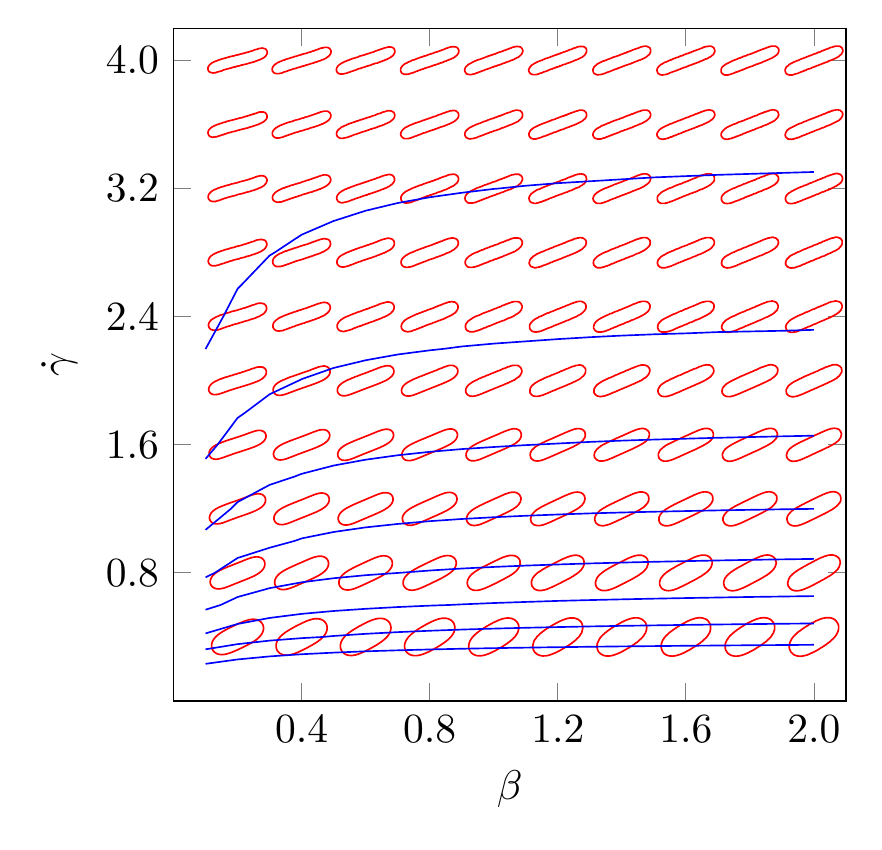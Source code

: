 \begin{tikzpicture}[scale=1.5]

  \begin{axis}[
    axis equal image,
    xmin = 0,
    xmax = 21,
    ymin = 0,
    ymax = 21,
    xtick = {4,8,12,16,20},
    xticklabels = {$0.4$,$0.8$,$1.2$,$1.6$,$2.0$},
    xlabel = {$\beta$},
    ytick = {4,8,12,16,20},
    yticklabels = {$0.8$,$1.6$,$2.4$,$3.2$,$4.0$},
    ylabel = {$\dot{\gamma}$},
  ]


% beta = 0.2,shear rate = 0.4
\addplot[red] coordinates{
(1.89e+00,2.35e+00)
(1.876e+00,2.344e+00)
(1.862e+00,2.337e+00)
(1.847e+00,2.33e+00)
(1.832e+00,2.322e+00)
(1.815e+00,2.315e+00)
(1.798e+00,2.306e+00)
(1.78e+00,2.297e+00)
(1.76e+00,2.287e+00)
(1.739e+00,2.277e+00)
(1.717e+00,2.266e+00)
(1.693e+00,2.253e+00)
(1.668e+00,2.241e+00)
(1.642e+00,2.227e+00)
(1.615e+00,2.212e+00)
(1.587e+00,2.196e+00)
(1.557e+00,2.179e+00)
(1.527e+00,2.161e+00)
(1.496e+00,2.142e+00)
(1.464e+00,2.121e+00)
(1.432e+00,2.099e+00)
(1.4e+00,2.075e+00)
(1.369e+00,2.049e+00)
(1.337e+00,2.021e+00)
(1.307e+00,1.99e+00)
(1.279e+00,1.957e+00)
(1.253e+00,1.922e+00)
(1.23e+00,1.883e+00)
(1.211e+00,1.842e+00)
(1.198e+00,1.798e+00)
(1.19e+00,1.752e+00)
(1.19e+00,1.706e+00)
(1.197e+00,1.661e+00)
(1.212e+00,1.617e+00)
(1.234e+00,1.577e+00)
(1.263e+00,1.541e+00)
(1.297e+00,1.511e+00)
(1.335e+00,1.487e+00)
(1.377e+00,1.469e+00)
(1.419e+00,1.457e+00)
(1.462e+00,1.451e+00)
(1.504e+00,1.448e+00)
(1.546e+00,1.45e+00)
(1.587e+00,1.454e+00)
(1.626e+00,1.461e+00)
(1.664e+00,1.47e+00)
(1.7e+00,1.48e+00)
(1.735e+00,1.49e+00)
(1.768e+00,1.502e+00)
(1.8e+00,1.513e+00)
(1.83e+00,1.525e+00)
(1.859e+00,1.537e+00)
(1.886e+00,1.548e+00)
(1.911e+00,1.559e+00)
(1.935e+00,1.569e+00)
(1.958e+00,1.579e+00)
(1.98e+00,1.589e+00)
(2.0e+00,1.598e+00)
(2.018e+00,1.607e+00)
(2.036e+00,1.615e+00)
(2.052e+00,1.622e+00)
(2.068e+00,1.63e+00)
(2.082e+00,1.637e+00)
(2.096e+00,1.643e+00)
(2.11e+00,1.65e+00)
(2.124e+00,1.656e+00)
(2.138e+00,1.663e+00)
(2.153e+00,1.67e+00)
(2.168e+00,1.677e+00)
(2.185e+00,1.685e+00)
(2.202e+00,1.694e+00)
(2.22e+00,1.703e+00)
(2.24e+00,1.713e+00)
(2.261e+00,1.723e+00)
(2.283e+00,1.734e+00)
(2.307e+00,1.746e+00)
(2.332e+00,1.759e+00)
(2.358e+00,1.773e+00)
(2.385e+00,1.788e+00)
(2.413e+00,1.804e+00)
(2.443e+00,1.821e+00)
(2.473e+00,1.839e+00)
(2.504e+00,1.858e+00)
(2.536e+00,1.879e+00)
(2.568e+00,1.901e+00)
(2.6e+00,1.925e+00)
(2.631e+00,1.951e+00)
(2.663e+00,1.979e+00)
(2.693e+00,2.01e+00)
(2.721e+00,2.043e+00)
(2.747e+00,2.078e+00)
(2.77e+00,2.117e+00)
(2.789e+00,2.158e+00)
(2.803e+00,2.202e+00)
(2.81e+00,2.248e+00)
(2.81e+00,2.294e+00)
(2.803e+00,2.339e+00)
(2.788e+00,2.383e+00)
(2.766e+00,2.424e+00)
(2.737e+00,2.459e+00)
(2.703e+00,2.489e+00)
(2.664e+00,2.513e+00)
(2.623e+00,2.531e+00)
(2.581e+00,2.543e+00)
(2.538e+00,2.549e+00)
(2.495e+00,2.552e+00)
(2.454e+00,2.55e+00)
(2.413e+00,2.546e+00)
(2.374e+00,2.539e+00)
(2.336e+00,2.53e+00)
(2.3e+00,2.52e+00)
(2.265e+00,2.51e+00)
(2.232e+00,2.498e+00)
(2.2e+00,2.487e+00)
(2.17e+00,2.475e+00)
(2.142e+00,2.463e+00)
(2.114e+00,2.452e+00)
(2.089e+00,2.441e+00)
(2.064e+00,2.431e+00)
(2.042e+00,2.421e+00)
(2.02e+00,2.411e+00)
(2.0e+00,2.402e+00)
(1.982e+00,2.393e+00)
(1.964e+00,2.385e+00)
(1.948e+00,2.378e+00)
(1.932e+00,2.37e+00)
(1.918e+00,2.364e+00)
(1.904e+00,2.357e+00)
(1.89e+00,2.35e+00)
};

% beta = 0.4,shear rate = 0.4
\addplot[red] coordinates{
(4.023e+00,2.436e+00)
(4.009e+00,2.429e+00)
(3.995e+00,2.422e+00)
(3.98e+00,2.415e+00)
(3.965e+00,2.408e+00)
(3.949e+00,2.4e+00)
(3.931e+00,2.391e+00)
(3.913e+00,2.382e+00)
(3.893e+00,2.372e+00)
(3.873e+00,2.361e+00)
(3.85e+00,2.35e+00)
(3.827e+00,2.338e+00)
(3.802e+00,2.325e+00)
(3.776e+00,2.311e+00)
(3.749e+00,2.296e+00)
(3.72e+00,2.28e+00)
(3.691e+00,2.264e+00)
(3.66e+00,2.246e+00)
(3.629e+00,2.228e+00)
(3.597e+00,2.208e+00)
(3.564e+00,2.188e+00)
(3.53e+00,2.166e+00)
(3.496e+00,2.143e+00)
(3.462e+00,2.118e+00)
(3.428e+00,2.092e+00)
(3.395e+00,2.064e+00)
(3.362e+00,2.034e+00)
(3.331e+00,2.002e+00)
(3.301e+00,1.968e+00)
(3.274e+00,1.931e+00)
(3.25e+00,1.891e+00)
(3.23e+00,1.85e+00)
(3.215e+00,1.806e+00)
(3.205e+00,1.761e+00)
(3.203e+00,1.714e+00)
(3.207e+00,1.669e+00)
(3.218e+00,1.625e+00)
(3.236e+00,1.583e+00)
(3.261e+00,1.546e+00)
(3.291e+00,1.514e+00)
(3.325e+00,1.487e+00)
(3.362e+00,1.466e+00)
(3.401e+00,1.45e+00)
(3.441e+00,1.439e+00)
(3.48e+00,1.433e+00)
(3.519e+00,1.431e+00)
(3.556e+00,1.431e+00)
(3.592e+00,1.434e+00)
(3.627e+00,1.439e+00)
(3.66e+00,1.446e+00)
(3.692e+00,1.454e+00)
(3.721e+00,1.462e+00)
(3.749e+00,1.471e+00)
(3.776e+00,1.48e+00)
(3.801e+00,1.488e+00)
(3.824e+00,1.497e+00)
(3.846e+00,1.506e+00)
(3.866e+00,1.514e+00)
(3.885e+00,1.522e+00)
(3.902e+00,1.53e+00)
(3.919e+00,1.537e+00)
(3.934e+00,1.544e+00)
(3.949e+00,1.551e+00)
(3.963e+00,1.558e+00)
(3.977e+00,1.564e+00)
(3.991e+00,1.571e+00)
(4.005e+00,1.578e+00)
(4.02e+00,1.585e+00)
(4.035e+00,1.592e+00)
(4.051e+00,1.6e+00)
(4.069e+00,1.609e+00)
(4.087e+00,1.618e+00)
(4.107e+00,1.628e+00)
(4.128e+00,1.639e+00)
(4.15e+00,1.65e+00)
(4.173e+00,1.662e+00)
(4.198e+00,1.675e+00)
(4.224e+00,1.689e+00)
(4.251e+00,1.704e+00)
(4.279e+00,1.72e+00)
(4.309e+00,1.736e+00)
(4.34e+00,1.754e+00)
(4.371e+00,1.772e+00)
(4.403e+00,1.792e+00)
(4.436e+00,1.812e+00)
(4.47e+00,1.834e+00)
(4.504e+00,1.857e+00)
(4.538e+00,1.882e+00)
(4.572e+00,1.908e+00)
(4.605e+00,1.936e+00)
(4.638e+00,1.966e+00)
(4.669e+00,1.998e+00)
(4.699e+00,2.032e+00)
(4.726e+00,2.069e+00)
(4.75e+00,2.108e+00)
(4.77e+00,2.15e+00)
(4.785e+00,2.194e+00)
(4.795e+00,2.239e+00)
(4.797e+00,2.285e+00)
(4.793e+00,2.331e+00)
(4.782e+00,2.376e+00)
(4.763e+00,2.417e+00)
(4.739e+00,2.454e+00)
(4.709e+00,2.486e+00)
(4.675e+00,2.513e+00)
(4.638e+00,2.534e+00)
(4.599e+00,2.55e+00)
(4.559e+00,2.561e+00)
(4.52e+00,2.567e+00)
(4.481e+00,2.569e+00)
(4.444e+00,2.569e+00)
(4.408e+00,2.566e+00)
(4.373e+00,2.561e+00)
(4.34e+00,2.554e+00)
(4.308e+00,2.546e+00)
(4.279e+00,2.538e+00)
(4.251e+00,2.529e+00)
(4.224e+00,2.521e+00)
(4.199e+00,2.511e+00)
(4.176e+00,2.503e+00)
(4.154e+00,2.494e+00)
(4.134e+00,2.486e+00)
(4.115e+00,2.478e+00)
(4.098e+00,2.47e+00)
(4.081e+00,2.463e+00)
(4.066e+00,2.456e+00)
(4.051e+00,2.449e+00)
(4.037e+00,2.442e+00)
(4.023e+00,2.436e+00)
};

% beta = 0.6,shear rate = 0.4
\addplot[red] coordinates{
(6.094e+00,2.482e+00)
(6.08e+00,2.476e+00)
(6.066e+00,2.469e+00)
(6.051e+00,2.462e+00)
(6.035e+00,2.455e+00)
(6.019e+00,2.447e+00)
(6.002e+00,2.439e+00)
(5.984e+00,2.43e+00)
(5.964e+00,2.42e+00)
(5.943e+00,2.409e+00)
(5.921e+00,2.398e+00)
(5.897e+00,2.386e+00)
(5.873e+00,2.372e+00)
(5.847e+00,2.358e+00)
(5.82e+00,2.344e+00)
(5.791e+00,2.328e+00)
(5.762e+00,2.311e+00)
(5.731e+00,2.294e+00)
(5.7e+00,2.275e+00)
(5.667e+00,2.256e+00)
(5.634e+00,2.235e+00)
(5.601e+00,2.214e+00)
(5.566e+00,2.191e+00)
(5.532e+00,2.168e+00)
(5.497e+00,2.143e+00)
(5.462e+00,2.116e+00)
(5.428e+00,2.088e+00)
(5.394e+00,2.059e+00)
(5.362e+00,2.027e+00)
(5.33e+00,1.994e+00)
(5.301e+00,1.958e+00)
(5.275e+00,1.92e+00)
(5.252e+00,1.879e+00)
(5.234e+00,1.837e+00)
(5.22e+00,1.793e+00)
(5.212e+00,1.747e+00)
(5.21e+00,1.702e+00)
(5.216e+00,1.657e+00)
(5.228e+00,1.614e+00)
(5.246e+00,1.573e+00)
(5.27e+00,1.537e+00)
(5.299e+00,1.506e+00)
(5.332e+00,1.48e+00)
(5.367e+00,1.459e+00)
(5.404e+00,1.443e+00)
(5.441e+00,1.432e+00)
(5.478e+00,1.425e+00)
(5.514e+00,1.421e+00)
(5.549e+00,1.421e+00)
(5.582e+00,1.422e+00)
(5.615e+00,1.426e+00)
(5.645e+00,1.431e+00)
(5.674e+00,1.436e+00)
(5.701e+00,1.443e+00)
(5.726e+00,1.45e+00)
(5.75e+00,1.457e+00)
(5.772e+00,1.464e+00)
(5.793e+00,1.472e+00)
(5.812e+00,1.479e+00)
(5.83e+00,1.486e+00)
(5.847e+00,1.493e+00)
(5.863e+00,1.499e+00)
(5.878e+00,1.505e+00)
(5.892e+00,1.512e+00)
(5.906e+00,1.518e+00)
(5.92e+00,1.524e+00)
(5.934e+00,1.531e+00)
(5.949e+00,1.538e+00)
(5.965e+00,1.545e+00)
(5.981e+00,1.553e+00)
(5.998e+00,1.561e+00)
(6.016e+00,1.57e+00)
(6.036e+00,1.58e+00)
(6.057e+00,1.591e+00)
(6.079e+00,1.602e+00)
(6.103e+00,1.614e+00)
(6.127e+00,1.628e+00)
(6.153e+00,1.642e+00)
(6.18e+00,1.657e+00)
(6.209e+00,1.672e+00)
(6.238e+00,1.689e+00)
(6.269e+00,1.706e+00)
(6.3e+00,1.725e+00)
(6.333e+00,1.744e+00)
(6.366e+00,1.765e+00)
(6.399e+00,1.786e+00)
(6.434e+00,1.809e+00)
(6.468e+00,1.832e+00)
(6.503e+00,1.857e+00)
(6.538e+00,1.884e+00)
(6.572e+00,1.912e+00)
(6.606e+00,1.941e+00)
(6.638e+00,1.973e+00)
(6.67e+00,2.006e+00)
(6.699e+00,2.042e+00)
(6.725e+00,2.08e+00)
(6.748e+00,2.121e+00)
(6.766e+00,2.163e+00)
(6.78e+00,2.207e+00)
(6.788e+00,2.253e+00)
(6.79e+00,2.298e+00)
(6.784e+00,2.343e+00)
(6.772e+00,2.386e+00)
(6.754e+00,2.426e+00)
(6.73e+00,2.463e+00)
(6.701e+00,2.494e+00)
(6.668e+00,2.52e+00)
(6.633e+00,2.541e+00)
(6.596e+00,2.557e+00)
(6.559e+00,2.568e+00)
(6.522e+00,2.575e+00)
(6.486e+00,2.579e+00)
(6.451e+00,2.579e+00)
(6.418e+00,2.578e+00)
(6.385e+00,2.574e+00)
(6.355e+00,2.57e+00)
(6.326e+00,2.564e+00)
(6.299e+00,2.557e+00)
(6.274e+00,2.55e+00)
(6.25e+00,2.543e+00)
(6.228e+00,2.535e+00)
(6.207e+00,2.528e+00)
(6.188e+00,2.521e+00)
(6.17e+00,2.514e+00)
(6.153e+00,2.507e+00)
(6.137e+00,2.501e+00)
(6.122e+00,2.495e+00)
(6.108e+00,2.488e+00)
(6.094e+00,2.482e+00)
};

% beta = 0.8,shear rate = 0.4
\addplot[red] coordinates{
(8.139e+00,2.511e+00)
(8.125e+00,2.505e+00)
(8.111e+00,2.499e+00)
(8.096e+00,2.492e+00)
(8.08e+00,2.485e+00)
(8.064e+00,2.478e+00)
(8.046e+00,2.47e+00)
(8.028e+00,2.461e+00)
(8.008e+00,2.451e+00)
(7.987e+00,2.44e+00)
(7.965e+00,2.429e+00)
(7.942e+00,2.417e+00)
(7.917e+00,2.404e+00)
(7.891e+00,2.39e+00)
(7.864e+00,2.375e+00)
(7.835e+00,2.359e+00)
(7.806e+00,2.342e+00)
(7.776e+00,2.325e+00)
(7.744e+00,2.306e+00)
(7.712e+00,2.287e+00)
(7.679e+00,2.266e+00)
(7.645e+00,2.245e+00)
(7.611e+00,2.222e+00)
(7.576e+00,2.199e+00)
(7.541e+00,2.174e+00)
(7.505e+00,2.148e+00)
(7.471e+00,2.121e+00)
(7.436e+00,2.093e+00)
(7.402e+00,2.063e+00)
(7.369e+00,2.031e+00)
(7.338e+00,1.997e+00)
(7.309e+00,1.961e+00)
(7.283e+00,1.923e+00)
(7.259e+00,1.883e+00)
(7.24e+00,1.841e+00)
(7.226e+00,1.797e+00)
(7.217e+00,1.752e+00)
(7.215e+00,1.707e+00)
(7.219e+00,1.662e+00)
(7.229e+00,1.619e+00)
(7.246e+00,1.579e+00)
(7.268e+00,1.543e+00)
(7.295e+00,1.511e+00)
(7.326e+00,1.484e+00)
(7.359e+00,1.462e+00)
(7.394e+00,1.444e+00)
(7.429e+00,1.431e+00)
(7.464e+00,1.423e+00)
(7.499e+00,1.417e+00)
(7.533e+00,1.415e+00)
(7.565e+00,1.415e+00)
(7.596e+00,1.417e+00)
(7.625e+00,1.42e+00)
(7.652e+00,1.424e+00)
(7.678e+00,1.429e+00)
(7.703e+00,1.435e+00)
(7.725e+00,1.441e+00)
(7.746e+00,1.447e+00)
(7.766e+00,1.454e+00)
(7.784e+00,1.46e+00)
(7.801e+00,1.466e+00)
(7.817e+00,1.472e+00)
(7.832e+00,1.477e+00)
(7.847e+00,1.483e+00)
(7.861e+00,1.489e+00)
(7.875e+00,1.495e+00)
(7.889e+00,1.501e+00)
(7.904e+00,1.508e+00)
(7.92e+00,1.515e+00)
(7.936e+00,1.522e+00)
(7.954e+00,1.53e+00)
(7.972e+00,1.54e+00)
(7.992e+00,1.549e+00)
(8.013e+00,1.56e+00)
(8.035e+00,1.571e+00)
(8.058e+00,1.583e+00)
(8.083e+00,1.596e+00)
(8.109e+00,1.61e+00)
(8.136e+00,1.625e+00)
(8.165e+00,1.641e+00)
(8.194e+00,1.658e+00)
(8.224e+00,1.675e+00)
(8.256e+00,1.694e+00)
(8.288e+00,1.714e+00)
(8.321e+00,1.734e+00)
(8.355e+00,1.755e+00)
(8.389e+00,1.778e+00)
(8.424e+00,1.801e+00)
(8.459e+00,1.826e+00)
(8.495e+00,1.851e+00)
(8.53e+00,1.879e+00)
(8.564e+00,1.907e+00)
(8.598e+00,1.937e+00)
(8.631e+00,1.969e+00)
(8.662e+00,2.003e+00)
(8.691e+00,2.039e+00)
(8.717e+00,2.077e+00)
(8.741e+00,2.117e+00)
(8.76e+00,2.159e+00)
(8.774e+00,2.203e+00)
(8.783e+00,2.248e+00)
(8.785e+00,2.293e+00)
(8.781e+00,2.338e+00)
(8.771e+00,2.381e+00)
(8.754e+00,2.421e+00)
(8.732e+00,2.457e+00)
(8.705e+00,2.489e+00)
(8.674e+00,2.517e+00)
(8.641e+00,2.538e+00)
(8.606e+00,2.556e+00)
(8.571e+00,2.569e+00)
(8.536e+00,2.577e+00)
(8.501e+00,2.583e+00)
(8.467e+00,2.585e+00)
(8.435e+00,2.585e+00)
(8.404e+00,2.583e+00)
(8.375e+00,2.58e+00)
(8.348e+00,2.576e+00)
(8.322e+00,2.571e+00)
(8.297e+00,2.565e+00)
(8.275e+00,2.559e+00)
(8.254e+00,2.553e+00)
(8.234e+00,2.546e+00)
(8.216e+00,2.54e+00)
(8.199e+00,2.534e+00)
(8.183e+00,2.528e+00)
(8.168e+00,2.523e+00)
(8.153e+00,2.517e+00)
(8.139e+00,2.511e+00)
};

% beta = 1,shear rate = 0.4
\addplot[red] coordinates{
(1.017e+01,2.53e+00)
(1.016e+01,2.525e+00)
(1.014e+01,2.519e+00)
(1.013e+01,2.513e+00)
(1.011e+01,2.506e+00)
(1.01e+01,2.498e+00)
(1.008e+01,2.49e+00)
(1.006e+01,2.482e+00)
(1.004e+01,2.472e+00)
(1.002e+01,2.462e+00)
(9.996e+00,2.451e+00)
(9.973e+00,2.439e+00)
(9.948e+00,2.426e+00)
(9.922e+00,2.412e+00)
(9.895e+00,2.397e+00)
(9.867e+00,2.381e+00)
(9.837e+00,2.364e+00)
(9.807e+00,2.347e+00)
(9.775e+00,2.328e+00)
(9.743e+00,2.309e+00)
(9.71e+00,2.288e+00)
(9.676e+00,2.267e+00)
(9.642e+00,2.245e+00)
(9.607e+00,2.221e+00)
(9.572e+00,2.197e+00)
(9.536e+00,2.171e+00)
(9.501e+00,2.145e+00)
(9.466e+00,2.117e+00)
(9.431e+00,2.087e+00)
(9.398e+00,2.056e+00)
(9.365e+00,2.023e+00)
(9.335e+00,1.989e+00)
(9.306e+00,1.952e+00)
(9.281e+00,1.913e+00)
(9.259e+00,1.873e+00)
(9.241e+00,1.831e+00)
(9.228e+00,1.787e+00)
(9.22e+00,1.742e+00)
(9.219e+00,1.697e+00)
(9.223e+00,1.653e+00)
(9.235e+00,1.611e+00)
(9.252e+00,1.572e+00)
(9.274e+00,1.537e+00)
(9.301e+00,1.506e+00)
(9.331e+00,1.479e+00)
(9.363e+00,1.458e+00)
(9.396e+00,1.441e+00)
(9.431e+00,1.428e+00)
(9.464e+00,1.419e+00)
(9.498e+00,1.414e+00)
(9.53e+00,1.411e+00)
(9.561e+00,1.41e+00)
(9.59e+00,1.411e+00)
(9.618e+00,1.414e+00)
(9.644e+00,1.417e+00)
(9.668e+00,1.422e+00)
(9.691e+00,1.427e+00)
(9.713e+00,1.432e+00)
(9.732e+00,1.437e+00)
(9.751e+00,1.443e+00)
(9.768e+00,1.448e+00)
(9.784e+00,1.454e+00)
(9.8e+00,1.459e+00)
(9.814e+00,1.464e+00)
(9.829e+00,1.47e+00)
(9.843e+00,1.475e+00)
(9.857e+00,1.481e+00)
(9.872e+00,1.488e+00)
(9.888e+00,1.494e+00)
(9.905e+00,1.502e+00)
(9.922e+00,1.51e+00)
(9.941e+00,1.518e+00)
(9.96e+00,1.528e+00)
(9.982e+00,1.538e+00)
(1.0e+01,1.549e+00)
(1.003e+01,1.561e+00)
(1.005e+01,1.574e+00)
(1.008e+01,1.588e+00)
(1.01e+01,1.603e+00)
(1.013e+01,1.619e+00)
(1.016e+01,1.636e+00)
(1.019e+01,1.653e+00)
(1.022e+01,1.672e+00)
(1.026e+01,1.691e+00)
(1.029e+01,1.712e+00)
(1.032e+01,1.733e+00)
(1.036e+01,1.755e+00)
(1.039e+01,1.779e+00)
(1.043e+01,1.803e+00)
(1.046e+01,1.829e+00)
(1.05e+01,1.855e+00)
(1.053e+01,1.883e+00)
(1.057e+01,1.913e+00)
(1.06e+01,1.944e+00)
(1.063e+01,1.977e+00)
(1.067e+01,2.011e+00)
(1.069e+01,2.048e+00)
(1.072e+01,2.087e+00)
(1.074e+01,2.127e+00)
(1.076e+01,2.17e+00)
(1.077e+01,2.213e+00)
(1.078e+01,2.258e+00)
(1.078e+01,2.303e+00)
(1.078e+01,2.347e+00)
(1.077e+01,2.389e+00)
(1.075e+01,2.428e+00)
(1.073e+01,2.463e+00)
(1.07e+01,2.494e+00)
(1.067e+01,2.521e+00)
(1.064e+01,2.542e+00)
(1.06e+01,2.559e+00)
(1.057e+01,2.572e+00)
(1.054e+01,2.581e+00)
(1.05e+01,2.586e+00)
(1.047e+01,2.589e+00)
(1.044e+01,2.59e+00)
(1.041e+01,2.589e+00)
(1.038e+01,2.586e+00)
(1.036e+01,2.583e+00)
(1.033e+01,2.578e+00)
(1.031e+01,2.573e+00)
(1.029e+01,2.568e+00)
(1.027e+01,2.563e+00)
(1.025e+01,2.557e+00)
(1.023e+01,2.552e+00)
(1.022e+01,2.546e+00)
(1.02e+01,2.541e+00)
(1.019e+01,2.536e+00)
(1.017e+01,2.53e+00)
};

% beta = 1.2,shear rate = 0.4
\addplot[red] coordinates{
(1.22e+01,2.544e+00)
(1.218e+01,2.538e+00)
(1.217e+01,2.533e+00)
(1.215e+01,2.527e+00)
(1.214e+01,2.52e+00)
(1.212e+01,2.513e+00)
(1.21e+01,2.506e+00)
(1.208e+01,2.497e+00)
(1.206e+01,2.488e+00)
(1.204e+01,2.478e+00)
(1.202e+01,2.467e+00)
(1.2e+01,2.455e+00)
(1.197e+01,2.442e+00)
(1.194e+01,2.428e+00)
(1.192e+01,2.413e+00)
(1.189e+01,2.398e+00)
(1.186e+01,2.381e+00)
(1.183e+01,2.363e+00)
(1.18e+01,2.345e+00)
(1.177e+01,2.325e+00)
(1.173e+01,2.305e+00)
(1.17e+01,2.284e+00)
(1.166e+01,2.261e+00)
(1.163e+01,2.238e+00)
(1.159e+01,2.214e+00)
(1.156e+01,2.189e+00)
(1.152e+01,2.162e+00)
(1.149e+01,2.135e+00)
(1.145e+01,2.106e+00)
(1.142e+01,2.075e+00)
(1.139e+01,2.043e+00)
(1.135e+01,2.009e+00)
(1.133e+01,1.973e+00)
(1.13e+01,1.936e+00)
(1.127e+01,1.896e+00)
(1.125e+01,1.855e+00)
(1.124e+01,1.812e+00)
(1.123e+01,1.768e+00)
(1.122e+01,1.723e+00)
(1.122e+01,1.679e+00)
(1.123e+01,1.636e+00)
(1.124e+01,1.595e+00)
(1.126e+01,1.558e+00)
(1.128e+01,1.524e+00)
(1.131e+01,1.495e+00)
(1.134e+01,1.47e+00)
(1.137e+01,1.45e+00)
(1.141e+01,1.435e+00)
(1.144e+01,1.423e+00)
(1.147e+01,1.415e+00)
(1.15e+01,1.41e+00)
(1.153e+01,1.407e+00)
(1.156e+01,1.407e+00)
(1.159e+01,1.408e+00)
(1.162e+01,1.41e+00)
(1.164e+01,1.413e+00)
(1.167e+01,1.417e+00)
(1.169e+01,1.422e+00)
(1.171e+01,1.426e+00)
(1.173e+01,1.431e+00)
(1.174e+01,1.436e+00)
(1.176e+01,1.441e+00)
(1.177e+01,1.446e+00)
(1.179e+01,1.451e+00)
(1.18e+01,1.456e+00)
(1.182e+01,1.462e+00)
(1.183e+01,1.467e+00)
(1.185e+01,1.473e+00)
(1.186e+01,1.48e+00)
(1.188e+01,1.487e+00)
(1.19e+01,1.494e+00)
(1.192e+01,1.503e+00)
(1.194e+01,1.512e+00)
(1.196e+01,1.522e+00)
(1.198e+01,1.533e+00)
(1.2e+01,1.545e+00)
(1.203e+01,1.558e+00)
(1.206e+01,1.572e+00)
(1.208e+01,1.587e+00)
(1.211e+01,1.602e+00)
(1.214e+01,1.619e+00)
(1.217e+01,1.637e+00)
(1.22e+01,1.655e+00)
(1.223e+01,1.675e+00)
(1.227e+01,1.695e+00)
(1.23e+01,1.716e+00)
(1.234e+01,1.738e+00)
(1.237e+01,1.762e+00)
(1.241e+01,1.786e+00)
(1.244e+01,1.811e+00)
(1.248e+01,1.838e+00)
(1.251e+01,1.865e+00)
(1.255e+01,1.894e+00)
(1.258e+01,1.925e+00)
(1.261e+01,1.957e+00)
(1.265e+01,1.991e+00)
(1.268e+01,2.027e+00)
(1.27e+01,2.064e+00)
(1.273e+01,2.104e+00)
(1.275e+01,2.145e+00)
(1.276e+01,2.188e+00)
(1.277e+01,2.232e+00)
(1.278e+01,2.277e+00)
(1.278e+01,2.321e+00)
(1.277e+01,2.364e+00)
(1.276e+01,2.405e+00)
(1.274e+01,2.442e+00)
(1.272e+01,2.476e+00)
(1.269e+01,2.505e+00)
(1.266e+01,2.53e+00)
(1.263e+01,2.55e+00)
(1.259e+01,2.565e+00)
(1.256e+01,2.577e+00)
(1.253e+01,2.585e+00)
(1.25e+01,2.59e+00)
(1.247e+01,2.593e+00)
(1.244e+01,2.593e+00)
(1.241e+01,2.592e+00)
(1.238e+01,2.59e+00)
(1.236e+01,2.587e+00)
(1.233e+01,2.583e+00)
(1.231e+01,2.578e+00)
(1.229e+01,2.574e+00)
(1.227e+01,2.569e+00)
(1.226e+01,2.564e+00)
(1.224e+01,2.559e+00)
(1.222e+01,2.554e+00)
(1.221e+01,2.549e+00)
(1.22e+01,2.544e+00)
};

% beta = 1.4,shear rate = 0.4
\addplot[red] coordinates{
(1.421e+01,2.554e+00)
(1.42e+01,2.549e+00)
(1.419e+01,2.544e+00)
(1.417e+01,2.538e+00)
(1.415e+01,2.532e+00)
(1.414e+01,2.525e+00)
(1.412e+01,2.518e+00)
(1.41e+01,2.509e+00)
(1.408e+01,2.5e+00)
(1.406e+01,2.49e+00)
(1.404e+01,2.479e+00)
(1.401e+01,2.468e+00)
(1.399e+01,2.455e+00)
(1.396e+01,2.441e+00)
(1.394e+01,2.426e+00)
(1.391e+01,2.411e+00)
(1.388e+01,2.394e+00)
(1.385e+01,2.377e+00)
(1.382e+01,2.358e+00)
(1.378e+01,2.339e+00)
(1.375e+01,2.318e+00)
(1.372e+01,2.297e+00)
(1.368e+01,2.275e+00)
(1.365e+01,2.252e+00)
(1.361e+01,2.228e+00)
(1.358e+01,2.202e+00)
(1.354e+01,2.176e+00)
(1.351e+01,2.148e+00)
(1.347e+01,2.12e+00)
(1.344e+01,2.09e+00)
(1.34e+01,2.058e+00)
(1.337e+01,2.025e+00)
(1.334e+01,1.99e+00)
(1.331e+01,1.953e+00)
(1.329e+01,1.914e+00)
(1.327e+01,1.873e+00)
(1.325e+01,1.831e+00)
(1.323e+01,1.788e+00)
(1.323e+01,1.744e+00)
(1.322e+01,1.7e+00)
(1.323e+01,1.656e+00)
(1.324e+01,1.615e+00)
(1.325e+01,1.576e+00)
(1.327e+01,1.54e+00)
(1.33e+01,1.509e+00)
(1.333e+01,1.482e+00)
(1.336e+01,1.46e+00)
(1.339e+01,1.442e+00)
(1.342e+01,1.428e+00)
(1.345e+01,1.417e+00)
(1.348e+01,1.41e+00)
(1.351e+01,1.406e+00)
(1.354e+01,1.404e+00)
(1.357e+01,1.404e+00)
(1.36e+01,1.405e+00)
(1.362e+01,1.407e+00)
(1.365e+01,1.41e+00)
(1.367e+01,1.414e+00)
(1.369e+01,1.418e+00)
(1.371e+01,1.423e+00)
(1.372e+01,1.427e+00)
(1.374e+01,1.431e+00)
(1.376e+01,1.436e+00)
(1.377e+01,1.441e+00)
(1.379e+01,1.446e+00)
(1.38e+01,1.451e+00)
(1.381e+01,1.456e+00)
(1.383e+01,1.462e+00)
(1.385e+01,1.468e+00)
(1.386e+01,1.475e+00)
(1.388e+01,1.482e+00)
(1.39e+01,1.491e+00)
(1.392e+01,1.5e+00)
(1.394e+01,1.51e+00)
(1.396e+01,1.521e+00)
(1.399e+01,1.532e+00)
(1.401e+01,1.545e+00)
(1.404e+01,1.559e+00)
(1.406e+01,1.573e+00)
(1.409e+01,1.589e+00)
(1.412e+01,1.606e+00)
(1.415e+01,1.623e+00)
(1.418e+01,1.642e+00)
(1.422e+01,1.661e+00)
(1.425e+01,1.682e+00)
(1.428e+01,1.703e+00)
(1.432e+01,1.725e+00)
(1.435e+01,1.748e+00)
(1.439e+01,1.772e+00)
(1.442e+01,1.798e+00)
(1.446e+01,1.824e+00)
(1.45e+01,1.852e+00)
(1.453e+01,1.88e+00)
(1.456e+01,1.911e+00)
(1.46e+01,1.942e+00)
(1.463e+01,1.975e+00)
(1.466e+01,2.01e+00)
(1.469e+01,2.047e+00)
(1.471e+01,2.086e+00)
(1.474e+01,2.127e+00)
(1.475e+01,2.169e+00)
(1.477e+01,2.212e+00)
(1.477e+01,2.256e+00)
(1.478e+01,2.3e+00)
(1.477e+01,2.344e+00)
(1.476e+01,2.385e+00)
(1.475e+01,2.424e+00)
(1.473e+01,2.46e+00)
(1.47e+01,2.491e+00)
(1.467e+01,2.518e+00)
(1.464e+01,2.541e+00)
(1.461e+01,2.558e+00)
(1.458e+01,2.572e+00)
(1.455e+01,2.583e+00)
(1.452e+01,2.59e+00)
(1.449e+01,2.594e+00)
(1.446e+01,2.596e+00)
(1.443e+01,2.596e+00)
(1.44e+01,2.595e+00)
(1.438e+01,2.593e+00)
(1.435e+01,2.59e+00)
(1.433e+01,2.586e+00)
(1.431e+01,2.582e+00)
(1.429e+01,2.578e+00)
(1.428e+01,2.573e+00)
(1.426e+01,2.568e+00)
(1.424e+01,2.564e+00)
(1.423e+01,2.559e+00)
(1.421e+01,2.554e+00)
};

% beta = 1.6,shear rate = 0.4
\addplot[red] coordinates{
(1.623e+01,2.562e+00)
(1.622e+01,2.557e+00)
(1.62e+01,2.552e+00)
(1.619e+01,2.547e+00)
(1.617e+01,2.541e+00)
(1.615e+01,2.534e+00)
(1.613e+01,2.527e+00)
(1.612e+01,2.519e+00)
(1.61e+01,2.51e+00)
(1.607e+01,2.5e+00)
(1.605e+01,2.489e+00)
(1.603e+01,2.478e+00)
(1.6e+01,2.465e+00)
(1.598e+01,2.451e+00)
(1.595e+01,2.437e+00)
(1.592e+01,2.421e+00)
(1.589e+01,2.405e+00)
(1.586e+01,2.387e+00)
(1.583e+01,2.369e+00)
(1.58e+01,2.349e+00)
(1.577e+01,2.329e+00)
(1.573e+01,2.308e+00)
(1.57e+01,2.285e+00)
(1.566e+01,2.262e+00)
(1.563e+01,2.238e+00)
(1.559e+01,2.213e+00)
(1.556e+01,2.187e+00)
(1.552e+01,2.159e+00)
(1.548e+01,2.131e+00)
(1.545e+01,2.101e+00)
(1.542e+01,2.07e+00)
(1.538e+01,2.037e+00)
(1.535e+01,2.002e+00)
(1.532e+01,1.966e+00)
(1.53e+01,1.928e+00)
(1.527e+01,1.888e+00)
(1.526e+01,1.847e+00)
(1.524e+01,1.804e+00)
(1.523e+01,1.76e+00)
(1.523e+01,1.716e+00)
(1.523e+01,1.673e+00)
(1.524e+01,1.631e+00)
(1.525e+01,1.591e+00)
(1.527e+01,1.554e+00)
(1.529e+01,1.521e+00)
(1.531e+01,1.492e+00)
(1.534e+01,1.468e+00)
(1.537e+01,1.448e+00)
(1.54e+01,1.433e+00)
(1.544e+01,1.421e+00)
(1.547e+01,1.412e+00)
(1.55e+01,1.406e+00)
(1.553e+01,1.403e+00)
(1.556e+01,1.402e+00)
(1.558e+01,1.402e+00)
(1.561e+01,1.403e+00)
(1.563e+01,1.406e+00)
(1.565e+01,1.409e+00)
(1.567e+01,1.412e+00)
(1.569e+01,1.416e+00)
(1.571e+01,1.42e+00)
(1.572e+01,1.425e+00)
(1.574e+01,1.429e+00)
(1.575e+01,1.433e+00)
(1.577e+01,1.438e+00)
(1.578e+01,1.443e+00)
(1.58e+01,1.448e+00)
(1.581e+01,1.453e+00)
(1.583e+01,1.459e+00)
(1.585e+01,1.466e+00)
(1.587e+01,1.473e+00)
(1.588e+01,1.481e+00)
(1.59e+01,1.49e+00)
(1.593e+01,1.5e+00)
(1.595e+01,1.511e+00)
(1.597e+01,1.522e+00)
(1.6e+01,1.535e+00)
(1.602e+01,1.548e+00)
(1.605e+01,1.563e+00)
(1.608e+01,1.579e+00)
(1.611e+01,1.595e+00)
(1.614e+01,1.613e+00)
(1.617e+01,1.631e+00)
(1.62e+01,1.651e+00)
(1.623e+01,1.671e+00)
(1.627e+01,1.692e+00)
(1.63e+01,1.714e+00)
(1.634e+01,1.738e+00)
(1.637e+01,1.762e+00)
(1.641e+01,1.787e+00)
(1.645e+01,1.813e+00)
(1.648e+01,1.841e+00)
(1.652e+01,1.869e+00)
(1.655e+01,1.899e+00)
(1.658e+01,1.93e+00)
(1.662e+01,1.963e+00)
(1.665e+01,1.998e+00)
(1.668e+01,2.034e+00)
(1.67e+01,2.072e+00)
(1.673e+01,2.112e+00)
(1.675e+01,2.153e+00)
(1.676e+01,2.196e+00)
(1.677e+01,2.24e+00)
(1.677e+01,2.284e+00)
(1.677e+01,2.327e+00)
(1.677e+01,2.369e+00)
(1.675e+01,2.409e+00)
(1.673e+01,2.446e+00)
(1.671e+01,2.479e+00)
(1.669e+01,2.508e+00)
(1.666e+01,2.532e+00)
(1.663e+01,2.552e+00)
(1.659e+01,2.567e+00)
(1.656e+01,2.579e+00)
(1.653e+01,2.588e+00)
(1.65e+01,2.594e+00)
(1.647e+01,2.597e+00)
(1.645e+01,2.598e+00)
(1.642e+01,2.598e+00)
(1.639e+01,2.597e+00)
(1.637e+01,2.594e+00)
(1.635e+01,2.591e+00)
(1.633e+01,2.588e+00)
(1.631e+01,2.584e+00)
(1.629e+01,2.58e+00)
(1.628e+01,2.575e+00)
(1.626e+01,2.571e+00)
(1.625e+01,2.567e+00)
(1.623e+01,2.562e+00)
};

% beta = 1.8,shear rate = 0.4
\addplot[red] coordinates{
(1.824e+01,2.568e+00)
(1.823e+01,2.564e+00)
(1.821e+01,2.559e+00)
(1.82e+01,2.553e+00)
(1.818e+01,2.548e+00)
(1.817e+01,2.541e+00)
(1.815e+01,2.534e+00)
(1.813e+01,2.526e+00)
(1.811e+01,2.517e+00)
(1.809e+01,2.508e+00)
(1.806e+01,2.497e+00)
(1.804e+01,2.486e+00)
(1.802e+01,2.473e+00)
(1.799e+01,2.46e+00)
(1.796e+01,2.445e+00)
(1.793e+01,2.43e+00)
(1.79e+01,2.413e+00)
(1.787e+01,2.396e+00)
(1.784e+01,2.377e+00)
(1.781e+01,2.358e+00)
(1.778e+01,2.338e+00)
(1.774e+01,2.316e+00)
(1.771e+01,2.294e+00)
(1.767e+01,2.271e+00)
(1.764e+01,2.247e+00)
(1.76e+01,2.222e+00)
(1.757e+01,2.196e+00)
(1.753e+01,2.168e+00)
(1.75e+01,2.14e+00)
(1.746e+01,2.11e+00)
(1.743e+01,2.079e+00)
(1.739e+01,2.047e+00)
(1.736e+01,2.013e+00)
(1.733e+01,1.977e+00)
(1.731e+01,1.94e+00)
(1.728e+01,1.9e+00)
(1.726e+01,1.859e+00)
(1.724e+01,1.817e+00)
(1.723e+01,1.774e+00)
(1.723e+01,1.73e+00)
(1.723e+01,1.686e+00)
(1.723e+01,1.644e+00)
(1.724e+01,1.603e+00)
(1.726e+01,1.566e+00)
(1.728e+01,1.532e+00)
(1.73e+01,1.502e+00)
(1.733e+01,1.476e+00)
(1.736e+01,1.455e+00)
(1.739e+01,1.438e+00)
(1.742e+01,1.424e+00)
(1.746e+01,1.415e+00)
(1.748e+01,1.408e+00)
(1.751e+01,1.403e+00)
(1.754e+01,1.401e+00)
(1.757e+01,1.4e+00)
(1.759e+01,1.401e+00)
(1.762e+01,1.403e+00)
(1.764e+01,1.405e+00)
(1.766e+01,1.408e+00)
(1.768e+01,1.412e+00)
(1.77e+01,1.415e+00)
(1.771e+01,1.419e+00)
(1.773e+01,1.423e+00)
(1.774e+01,1.427e+00)
(1.776e+01,1.432e+00)
(1.777e+01,1.436e+00)
(1.779e+01,1.441e+00)
(1.78e+01,1.447e+00)
(1.782e+01,1.452e+00)
(1.784e+01,1.459e+00)
(1.785e+01,1.466e+00)
(1.787e+01,1.474e+00)
(1.789e+01,1.483e+00)
(1.791e+01,1.492e+00)
(1.794e+01,1.503e+00)
(1.796e+01,1.514e+00)
(1.798e+01,1.527e+00)
(1.801e+01,1.54e+00)
(1.804e+01,1.555e+00)
(1.807e+01,1.57e+00)
(1.81e+01,1.587e+00)
(1.813e+01,1.604e+00)
(1.816e+01,1.623e+00)
(1.819e+01,1.642e+00)
(1.822e+01,1.662e+00)
(1.826e+01,1.684e+00)
(1.829e+01,1.706e+00)
(1.833e+01,1.729e+00)
(1.836e+01,1.753e+00)
(1.84e+01,1.778e+00)
(1.843e+01,1.804e+00)
(1.847e+01,1.832e+00)
(1.851e+01,1.86e+00)
(1.854e+01,1.89e+00)
(1.857e+01,1.921e+00)
(1.861e+01,1.953e+00)
(1.864e+01,1.987e+00)
(1.867e+01,2.023e+00)
(1.869e+01,2.061e+00)
(1.872e+01,2.1e+00)
(1.874e+01,2.141e+00)
(1.875e+01,2.183e+00)
(1.877e+01,2.227e+00)
(1.877e+01,2.27e+00)
(1.877e+01,2.314e+00)
(1.877e+01,2.356e+00)
(1.876e+01,2.397e+00)
(1.874e+01,2.434e+00)
(1.872e+01,2.468e+00)
(1.869e+01,2.498e+00)
(1.867e+01,2.524e+00)
(1.864e+01,2.545e+00)
(1.861e+01,2.562e+00)
(1.858e+01,2.576e+00)
(1.855e+01,2.586e+00)
(1.851e+01,2.592e+00)
(1.849e+01,2.597e+00)
(1.846e+01,2.599e+00)
(1.843e+01,2.6e+00)
(1.841e+01,2.599e+00)
(1.838e+01,2.597e+00)
(1.836e+01,2.595e+00)
(1.834e+01,2.592e+00)
(1.832e+01,2.588e+00)
(1.831e+01,2.584e+00)
(1.829e+01,2.581e+00)
(1.827e+01,2.577e+00)
(1.826e+01,2.572e+00)
(1.824e+01,2.568e+00)
};

% beta = 2,shear rate = 0.4
\addplot[red] coordinates{
(2.025e+01,2.574e+00)
(2.024e+01,2.569e+00)
(2.022e+01,2.565e+00)
(2.021e+01,2.559e+00)
(2.019e+01,2.554e+00)
(2.018e+01,2.548e+00)
(2.016e+01,2.541e+00)
(2.014e+01,2.533e+00)
(2.012e+01,2.524e+00)
(2.01e+01,2.515e+00)
(2.007e+01,2.505e+00)
(2.005e+01,2.493e+00)
(2.003e+01,2.481e+00)
(2.0e+01,2.467e+00)
(1.997e+01,2.453e+00)
(1.994e+01,2.438e+00)
(1.991e+01,2.421e+00)
(1.988e+01,2.404e+00)
(1.985e+01,2.385e+00)
(1.982e+01,2.366e+00)
(1.979e+01,2.345e+00)
(1.975e+01,2.324e+00)
(1.972e+01,2.302e+00)
(1.968e+01,2.279e+00)
(1.965e+01,2.255e+00)
(1.961e+01,2.229e+00)
(1.958e+01,2.204e+00)
(1.954e+01,2.176e+00)
(1.95e+01,2.148e+00)
(1.947e+01,2.119e+00)
(1.944e+01,2.088e+00)
(1.94e+01,2.055e+00)
(1.937e+01,2.022e+00)
(1.934e+01,1.986e+00)
(1.931e+01,1.949e+00)
(1.929e+01,1.91e+00)
(1.927e+01,1.87e+00)
(1.925e+01,1.828e+00)
(1.924e+01,1.785e+00)
(1.923e+01,1.741e+00)
(1.923e+01,1.698e+00)
(1.923e+01,1.655e+00)
(1.924e+01,1.614e+00)
(1.926e+01,1.576e+00)
(1.927e+01,1.541e+00)
(1.93e+01,1.51e+00)
(1.933e+01,1.483e+00)
(1.935e+01,1.46e+00)
(1.938e+01,1.442e+00)
(1.941e+01,1.427e+00)
(1.944e+01,1.417e+00)
(1.947e+01,1.409e+00)
(1.95e+01,1.403e+00)
(1.953e+01,1.4e+00)
(1.956e+01,1.399e+00)
(1.958e+01,1.399e+00)
(1.96e+01,1.4e+00)
(1.963e+01,1.402e+00)
(1.965e+01,1.405e+00)
(1.967e+01,1.407e+00)
(1.968e+01,1.411e+00)
(1.97e+01,1.415e+00)
(1.972e+01,1.418e+00)
(1.973e+01,1.422e+00)
(1.975e+01,1.426e+00)
(1.976e+01,1.431e+00)
(1.978e+01,1.435e+00)
(1.979e+01,1.44e+00)
(1.981e+01,1.446e+00)
(1.982e+01,1.452e+00)
(1.984e+01,1.459e+00)
(1.986e+01,1.467e+00)
(1.988e+01,1.476e+00)
(1.99e+01,1.485e+00)
(1.992e+01,1.496e+00)
(1.995e+01,1.507e+00)
(1.997e+01,1.519e+00)
(2.0e+01,1.533e+00)
(2.003e+01,1.547e+00)
(2.006e+01,1.562e+00)
(2.009e+01,1.579e+00)
(2.012e+01,1.597e+00)
(2.015e+01,1.615e+00)
(2.018e+01,1.634e+00)
(2.021e+01,1.655e+00)
(2.025e+01,1.676e+00)
(2.028e+01,1.698e+00)
(2.032e+01,1.721e+00)
(2.035e+01,1.745e+00)
(2.039e+01,1.77e+00)
(2.042e+01,1.796e+00)
(2.046e+01,1.824e+00)
(2.05e+01,1.852e+00)
(2.053e+01,1.881e+00)
(2.056e+01,1.912e+00)
(2.06e+01,1.944e+00)
(2.063e+01,1.978e+00)
(2.066e+01,2.014e+00)
(2.069e+01,2.051e+00)
(2.071e+01,2.09e+00)
(2.073e+01,2.13e+00)
(2.075e+01,2.172e+00)
(2.076e+01,2.215e+00)
(2.077e+01,2.259e+00)
(2.077e+01,2.302e+00)
(2.077e+01,2.345e+00)
(2.076e+01,2.386e+00)
(2.074e+01,2.424e+00)
(2.072e+01,2.459e+00)
(2.07e+01,2.49e+00)
(2.067e+01,2.517e+00)
(2.065e+01,2.539e+00)
(2.062e+01,2.558e+00)
(2.059e+01,2.572e+00)
(2.056e+01,2.583e+00)
(2.053e+01,2.591e+00)
(2.05e+01,2.597e+00)
(2.047e+01,2.6e+00)
(2.044e+01,2.601e+00)
(2.042e+01,2.601e+00)
(2.039e+01,2.6e+00)
(2.037e+01,2.598e+00)
(2.035e+01,2.595e+00)
(2.033e+01,2.592e+00)
(2.032e+01,2.589e+00)
(2.03e+01,2.586e+00)
(2.028e+01,2.582e+00)
(2.027e+01,2.578e+00)
(2.025e+01,2.574e+00)
};

% beta = 0.2,shear rate = 0.8
\addplot[red] coordinates{
(1.389e+00,3.5e+00)
(1.405e+00,3.499e+00)
(1.421e+00,3.5e+00)
(1.437e+00,3.501e+00)
(1.454e+00,3.502e+00)
(1.472e+00,3.505e+00)
(1.49e+00,3.508e+00)
(1.511e+00,3.512e+00)
(1.532e+00,3.517e+00)
(1.555e+00,3.522e+00)
(1.579e+00,3.529e+00)
(1.604e+00,3.537e+00)
(1.631e+00,3.546e+00)
(1.658e+00,3.556e+00)
(1.687e+00,3.566e+00)
(1.718e+00,3.578e+00)
(1.749e+00,3.59e+00)
(1.782e+00,3.603e+00)
(1.816e+00,3.617e+00)
(1.851e+00,3.631e+00)
(1.887e+00,3.646e+00)
(1.924e+00,3.661e+00)
(1.962e+00,3.676e+00)
(2.001e+00,3.691e+00)
(2.041e+00,3.707e+00)
(2.081e+00,3.723e+00)
(2.122e+00,3.74e+00)
(2.164e+00,3.756e+00)
(2.206e+00,3.772e+00)
(2.249e+00,3.789e+00)
(2.292e+00,3.807e+00)
(2.334e+00,3.824e+00)
(2.377e+00,3.842e+00)
(2.42e+00,3.86e+00)
(2.462e+00,3.879e+00)
(2.503e+00,3.899e+00)
(2.544e+00,3.919e+00)
(2.584e+00,3.941e+00)
(2.623e+00,3.963e+00)
(2.66e+00,3.988e+00)
(2.695e+00,4.013e+00)
(2.728e+00,4.04e+00)
(2.758e+00,4.069e+00)
(2.785e+00,4.1e+00)
(2.808e+00,4.133e+00)
(2.827e+00,4.167e+00)
(2.841e+00,4.202e+00)
(2.85e+00,4.237e+00)
(2.854e+00,4.272e+00)
(2.852e+00,4.306e+00)
(2.846e+00,4.338e+00)
(2.835e+00,4.367e+00)
(2.821e+00,4.393e+00)
(2.805e+00,4.415e+00)
(2.787e+00,4.434e+00)
(2.768e+00,4.45e+00)
(2.748e+00,4.463e+00)
(2.729e+00,4.473e+00)
(2.71e+00,4.481e+00)
(2.692e+00,4.487e+00)
(2.674e+00,4.492e+00)
(2.657e+00,4.495e+00)
(2.641e+00,4.498e+00)
(2.626e+00,4.499e+00)
(2.611e+00,4.5e+00)
(2.595e+00,4.5e+00)
(2.579e+00,4.5e+00)
(2.563e+00,4.499e+00)
(2.546e+00,4.497e+00)
(2.529e+00,4.495e+00)
(2.51e+00,4.492e+00)
(2.489e+00,4.488e+00)
(2.468e+00,4.483e+00)
(2.445e+00,4.478e+00)
(2.421e+00,4.471e+00)
(2.396e+00,4.463e+00)
(2.369e+00,4.454e+00)
(2.342e+00,4.444e+00)
(2.313e+00,4.434e+00)
(2.282e+00,4.422e+00)
(2.251e+00,4.41e+00)
(2.218e+00,4.397e+00)
(2.184e+00,4.383e+00)
(2.149e+00,4.369e+00)
(2.113e+00,4.354e+00)
(2.076e+00,4.339e+00)
(2.038e+00,4.324e+00)
(1.999e+00,4.309e+00)
(1.959e+00,4.293e+00)
(1.919e+00,4.277e+00)
(1.878e+00,4.261e+00)
(1.836e+00,4.244e+00)
(1.794e+00,4.228e+00)
(1.751e+00,4.211e+00)
(1.708e+00,4.194e+00)
(1.666e+00,4.176e+00)
(1.623e+00,4.158e+00)
(1.58e+00,4.14e+00)
(1.538e+00,4.121e+00)
(1.497e+00,4.101e+00)
(1.456e+00,4.081e+00)
(1.416e+00,4.059e+00)
(1.377e+00,4.037e+00)
(1.34e+00,4.012e+00)
(1.305e+00,3.987e+00)
(1.272e+00,3.959e+00)
(1.242e+00,3.93e+00)
(1.215e+00,3.9e+00)
(1.192e+00,3.867e+00)
(1.173e+00,3.833e+00)
(1.159e+00,3.798e+00)
(1.15e+00,3.763e+00)
(1.146e+00,3.728e+00)
(1.148e+00,3.694e+00)
(1.154e+00,3.662e+00)
(1.165e+00,3.633e+00)
(1.179e+00,3.607e+00)
(1.195e+00,3.585e+00)
(1.213e+00,3.566e+00)
(1.232e+00,3.55e+00)
(1.252e+00,3.537e+00)
(1.271e+00,3.527e+00)
(1.29e+00,3.519e+00)
(1.308e+00,3.513e+00)
(1.326e+00,3.508e+00)
(1.343e+00,3.505e+00)
(1.359e+00,3.502e+00)
(1.374e+00,3.501e+00)
(1.389e+00,3.5e+00)
};

% beta = 0.4,shear rate = 0.8
\addplot[red] coordinates{
(3.168e+00,3.642e+00)
(3.173e+00,3.628e+00)
(3.179e+00,3.613e+00)
(3.187e+00,3.599e+00)
(3.196e+00,3.584e+00)
(3.206e+00,3.57e+00)
(3.219e+00,3.555e+00)
(3.234e+00,3.541e+00)
(3.251e+00,3.528e+00)
(3.271e+00,3.515e+00)
(3.293e+00,3.504e+00)
(3.318e+00,3.494e+00)
(3.345e+00,3.487e+00)
(3.373e+00,3.481e+00)
(3.404e+00,3.479e+00)
(3.437e+00,3.478e+00)
(3.47e+00,3.481e+00)
(3.505e+00,3.486e+00)
(3.541e+00,3.493e+00)
(3.578e+00,3.502e+00)
(3.615e+00,3.513e+00)
(3.653e+00,3.526e+00)
(3.691e+00,3.54e+00)
(3.73e+00,3.555e+00)
(3.77e+00,3.571e+00)
(3.81e+00,3.588e+00)
(3.851e+00,3.606e+00)
(3.892e+00,3.623e+00)
(3.933e+00,3.642e+00)
(3.975e+00,3.66e+00)
(4.018e+00,3.678e+00)
(4.06e+00,3.697e+00)
(4.102e+00,3.716e+00)
(4.145e+00,3.734e+00)
(4.187e+00,3.753e+00)
(4.229e+00,3.772e+00)
(4.271e+00,3.79e+00)
(4.312e+00,3.809e+00)
(4.353e+00,3.828e+00)
(4.393e+00,3.847e+00)
(4.432e+00,3.866e+00)
(4.47e+00,3.885e+00)
(4.507e+00,3.905e+00)
(4.543e+00,3.925e+00)
(4.577e+00,3.945e+00)
(4.61e+00,3.966e+00)
(4.641e+00,3.987e+00)
(4.67e+00,4.009e+00)
(4.697e+00,4.032e+00)
(4.723e+00,4.054e+00)
(4.745e+00,4.077e+00)
(4.765e+00,4.101e+00)
(4.783e+00,4.124e+00)
(4.798e+00,4.148e+00)
(4.811e+00,4.171e+00)
(4.821e+00,4.194e+00)
(4.829e+00,4.216e+00)
(4.835e+00,4.237e+00)
(4.839e+00,4.257e+00)
(4.841e+00,4.276e+00)
(4.841e+00,4.295e+00)
(4.841e+00,4.311e+00)
(4.839e+00,4.328e+00)
(4.836e+00,4.343e+00)
(4.832e+00,4.358e+00)
(4.827e+00,4.372e+00)
(4.821e+00,4.387e+00)
(4.814e+00,4.401e+00)
(4.804e+00,4.416e+00)
(4.794e+00,4.43e+00)
(4.781e+00,4.445e+00)
(4.766e+00,4.459e+00)
(4.749e+00,4.472e+00)
(4.729e+00,4.485e+00)
(4.707e+00,4.496e+00)
(4.682e+00,4.506e+00)
(4.655e+00,4.513e+00)
(4.627e+00,4.519e+00)
(4.596e+00,4.521e+00)
(4.563e+00,4.521e+00)
(4.529e+00,4.519e+00)
(4.495e+00,4.514e+00)
(4.459e+00,4.507e+00)
(4.422e+00,4.498e+00)
(4.385e+00,4.487e+00)
(4.347e+00,4.474e+00)
(4.309e+00,4.46e+00)
(4.27e+00,4.445e+00)
(4.23e+00,4.429e+00)
(4.19e+00,4.412e+00)
(4.149e+00,4.394e+00)
(4.108e+00,4.377e+00)
(4.066e+00,4.359e+00)
(4.025e+00,4.34e+00)
(3.982e+00,4.322e+00)
(3.94e+00,4.303e+00)
(3.898e+00,4.285e+00)
(3.855e+00,4.266e+00)
(3.813e+00,4.247e+00)
(3.771e+00,4.229e+00)
(3.729e+00,4.21e+00)
(3.688e+00,4.191e+00)
(3.647e+00,4.172e+00)
(3.607e+00,4.153e+00)
(3.568e+00,4.134e+00)
(3.53e+00,4.115e+00)
(3.493e+00,4.095e+00)
(3.457e+00,4.075e+00)
(3.423e+00,4.055e+00)
(3.39e+00,4.034e+00)
(3.359e+00,4.013e+00)
(3.33e+00,3.991e+00)
(3.303e+00,3.968e+00)
(3.277e+00,3.946e+00)
(3.255e+00,3.922e+00)
(3.235e+00,3.899e+00)
(3.217e+00,3.876e+00)
(3.202e+00,3.852e+00)
(3.189e+00,3.829e+00)
(3.179e+00,3.806e+00)
(3.171e+00,3.784e+00)
(3.165e+00,3.763e+00)
(3.161e+00,3.743e+00)
(3.159e+00,3.724e+00)
(3.159e+00,3.705e+00)
(3.159e+00,3.688e+00)
(3.161e+00,3.672e+00)
(3.164e+00,3.657e+00)
(3.168e+00,3.642e+00)
};

% beta = 0.6,shear rate = 0.8
\addplot[red] coordinates{
(5.184e+00,3.795e+00)
(5.179e+00,3.78e+00)
(5.175e+00,3.765e+00)
(5.171e+00,3.749e+00)
(5.168e+00,3.732e+00)
(5.166e+00,3.714e+00)
(5.166e+00,3.695e+00)
(5.167e+00,3.675e+00)
(5.17e+00,3.653e+00)
(5.176e+00,3.63e+00)
(5.185e+00,3.607e+00)
(5.197e+00,3.583e+00)
(5.213e+00,3.561e+00)
(5.233e+00,3.539e+00)
(5.256e+00,3.519e+00)
(5.284e+00,3.501e+00)
(5.314e+00,3.487e+00)
(5.348e+00,3.477e+00)
(5.384e+00,3.47e+00)
(5.421e+00,3.467e+00)
(5.46e+00,3.467e+00)
(5.5e+00,3.471e+00)
(5.54e+00,3.478e+00)
(5.581e+00,3.488e+00)
(5.622e+00,3.5e+00)
(5.663e+00,3.514e+00)
(5.705e+00,3.53e+00)
(5.746e+00,3.546e+00)
(5.788e+00,3.564e+00)
(5.83e+00,3.582e+00)
(5.872e+00,3.601e+00)
(5.914e+00,3.62e+00)
(5.956e+00,3.639e+00)
(5.998e+00,3.659e+00)
(6.04e+00,3.678e+00)
(6.082e+00,3.698e+00)
(6.123e+00,3.717e+00)
(6.164e+00,3.736e+00)
(6.205e+00,3.755e+00)
(6.245e+00,3.774e+00)
(6.284e+00,3.793e+00)
(6.323e+00,3.812e+00)
(6.36e+00,3.83e+00)
(6.397e+00,3.849e+00)
(6.432e+00,3.868e+00)
(6.466e+00,3.886e+00)
(6.5e+00,3.904e+00)
(6.531e+00,3.923e+00)
(6.561e+00,3.941e+00)
(6.589e+00,3.959e+00)
(6.616e+00,3.978e+00)
(6.641e+00,3.996e+00)
(6.664e+00,4.014e+00)
(6.686e+00,4.032e+00)
(6.705e+00,4.05e+00)
(6.723e+00,4.067e+00)
(6.739e+00,4.084e+00)
(6.754e+00,4.101e+00)
(6.766e+00,4.117e+00)
(6.777e+00,4.133e+00)
(6.787e+00,4.148e+00)
(6.796e+00,4.163e+00)
(6.803e+00,4.177e+00)
(6.81e+00,4.191e+00)
(6.816e+00,4.205e+00)
(6.821e+00,4.22e+00)
(6.825e+00,4.235e+00)
(6.829e+00,4.251e+00)
(6.832e+00,4.268e+00)
(6.834e+00,4.286e+00)
(6.834e+00,4.305e+00)
(6.833e+00,4.325e+00)
(6.83e+00,4.347e+00)
(6.824e+00,4.37e+00)
(6.815e+00,4.393e+00)
(6.803e+00,4.417e+00)
(6.787e+00,4.439e+00)
(6.767e+00,4.461e+00)
(6.744e+00,4.481e+00)
(6.716e+00,4.499e+00)
(6.686e+00,4.513e+00)
(6.652e+00,4.524e+00)
(6.616e+00,4.53e+00)
(6.579e+00,4.533e+00)
(6.54e+00,4.533e+00)
(6.5e+00,4.529e+00)
(6.46e+00,4.521e+00)
(6.419e+00,4.512e+00)
(6.378e+00,4.5e+00)
(6.337e+00,4.486e+00)
(6.295e+00,4.47e+00)
(6.254e+00,4.454e+00)
(6.212e+00,4.436e+00)
(6.17e+00,4.418e+00)
(6.128e+00,4.399e+00)
(6.086e+00,4.38e+00)
(6.044e+00,4.361e+00)
(6.002e+00,4.341e+00)
(5.96e+00,4.322e+00)
(5.918e+00,4.302e+00)
(5.877e+00,4.283e+00)
(5.836e+00,4.264e+00)
(5.795e+00,4.245e+00)
(5.755e+00,4.226e+00)
(5.716e+00,4.207e+00)
(5.677e+00,4.188e+00)
(5.64e+00,4.17e+00)
(5.603e+00,4.151e+00)
(5.568e+00,4.133e+00)
(5.534e+00,4.114e+00)
(5.5e+00,4.096e+00)
(5.469e+00,4.077e+00)
(5.439e+00,4.059e+00)
(5.411e+00,4.041e+00)
(5.384e+00,4.022e+00)
(5.359e+00,4.004e+00)
(5.336e+00,3.986e+00)
(5.314e+00,3.968e+00)
(5.295e+00,3.95e+00)
(5.277e+00,3.933e+00)
(5.261e+00,3.916e+00)
(5.246e+00,3.899e+00)
(5.234e+00,3.883e+00)
(5.223e+00,3.867e+00)
(5.213e+00,3.852e+00)
(5.204e+00,3.837e+00)
(5.197e+00,3.823e+00)
(5.19e+00,3.809e+00)
(5.184e+00,3.795e+00)
};

% beta = 0.8,shear rate = 0.8
\addplot[red] coordinates{
(7.239e+00,3.88e+00)
(7.23e+00,3.868e+00)
(7.222e+00,3.855e+00)
(7.213e+00,3.841e+00)
(7.205e+00,3.826e+00)
(7.197e+00,3.81e+00)
(7.189e+00,3.792e+00)
(7.183e+00,3.772e+00)
(7.177e+00,3.751e+00)
(7.173e+00,3.728e+00)
(7.17e+00,3.703e+00)
(7.171e+00,3.677e+00)
(7.174e+00,3.649e+00)
(7.182e+00,3.621e+00)
(7.194e+00,3.592e+00)
(7.21e+00,3.564e+00)
(7.232e+00,3.538e+00)
(7.258e+00,3.515e+00)
(7.288e+00,3.495e+00)
(7.323e+00,3.479e+00)
(7.36e+00,3.468e+00)
(7.399e+00,3.461e+00)
(7.44e+00,3.459e+00)
(7.482e+00,3.461e+00)
(7.524e+00,3.467e+00)
(7.567e+00,3.476e+00)
(7.61e+00,3.487e+00)
(7.652e+00,3.501e+00)
(7.695e+00,3.516e+00)
(7.737e+00,3.533e+00)
(7.78e+00,3.551e+00)
(7.822e+00,3.57e+00)
(7.864e+00,3.589e+00)
(7.906e+00,3.608e+00)
(7.948e+00,3.628e+00)
(7.99e+00,3.648e+00)
(8.031e+00,3.667e+00)
(8.072e+00,3.687e+00)
(8.112e+00,3.707e+00)
(8.152e+00,3.726e+00)
(8.191e+00,3.745e+00)
(8.229e+00,3.764e+00)
(8.267e+00,3.783e+00)
(8.304e+00,3.801e+00)
(8.339e+00,3.819e+00)
(8.374e+00,3.837e+00)
(8.407e+00,3.855e+00)
(8.439e+00,3.873e+00)
(8.47e+00,3.89e+00)
(8.499e+00,3.907e+00)
(8.527e+00,3.924e+00)
(8.553e+00,3.94e+00)
(8.577e+00,3.956e+00)
(8.601e+00,3.972e+00)
(8.622e+00,3.987e+00)
(8.642e+00,4.003e+00)
(8.66e+00,4.017e+00)
(8.677e+00,4.031e+00)
(8.692e+00,4.045e+00)
(8.706e+00,4.058e+00)
(8.719e+00,4.071e+00)
(8.731e+00,4.083e+00)
(8.741e+00,4.096e+00)
(8.751e+00,4.108e+00)
(8.761e+00,4.12e+00)
(8.77e+00,4.132e+00)
(8.778e+00,4.145e+00)
(8.787e+00,4.159e+00)
(8.795e+00,4.174e+00)
(8.803e+00,4.19e+00)
(8.811e+00,4.208e+00)
(8.817e+00,4.228e+00)
(8.823e+00,4.249e+00)
(8.827e+00,4.272e+00)
(8.83e+00,4.297e+00)
(8.829e+00,4.323e+00)
(8.826e+00,4.351e+00)
(8.818e+00,4.379e+00)
(8.806e+00,4.408e+00)
(8.79e+00,4.436e+00)
(8.768e+00,4.462e+00)
(8.742e+00,4.485e+00)
(8.711e+00,4.505e+00)
(8.677e+00,4.521e+00)
(8.64e+00,4.532e+00)
(8.601e+00,4.539e+00)
(8.56e+00,4.541e+00)
(8.518e+00,4.539e+00)
(8.476e+00,4.533e+00)
(8.433e+00,4.524e+00)
(8.39e+00,4.513e+00)
(8.348e+00,4.499e+00)
(8.305e+00,4.484e+00)
(8.262e+00,4.467e+00)
(8.22e+00,4.449e+00)
(8.178e+00,4.43e+00)
(8.136e+00,4.411e+00)
(8.094e+00,4.392e+00)
(8.052e+00,4.372e+00)
(8.01e+00,4.352e+00)
(7.969e+00,4.333e+00)
(7.928e+00,4.313e+00)
(7.888e+00,4.293e+00)
(7.848e+00,4.274e+00)
(7.809e+00,4.255e+00)
(7.771e+00,4.236e+00)
(7.733e+00,4.217e+00)
(7.696e+00,4.199e+00)
(7.661e+00,4.181e+00)
(7.626e+00,4.163e+00)
(7.593e+00,4.145e+00)
(7.561e+00,4.127e+00)
(7.53e+00,4.11e+00)
(7.501e+00,4.093e+00)
(7.473e+00,4.077e+00)
(7.447e+00,4.06e+00)
(7.423e+00,4.044e+00)
(7.399e+00,4.028e+00)
(7.378e+00,4.013e+00)
(7.358e+00,3.998e+00)
(7.34e+00,3.983e+00)
(7.323e+00,3.969e+00)
(7.308e+00,3.955e+00)
(7.294e+00,3.942e+00)
(7.281e+00,3.929e+00)
(7.269e+00,3.917e+00)
(7.259e+00,3.904e+00)
(7.249e+00,3.892e+00)
(7.239e+00,3.88e+00)
};

% beta = 1,shear rate = 0.8
\addplot[red] coordinates{
(9.29e+00,3.932e+00)
(9.279e+00,3.921e+00)
(9.269e+00,3.909e+00)
(9.258e+00,3.897e+00)
(9.248e+00,3.884e+00)
(9.237e+00,3.869e+00)
(9.226e+00,3.853e+00)
(9.216e+00,3.836e+00)
(9.205e+00,3.816e+00)
(9.196e+00,3.795e+00)
(9.187e+00,3.771e+00)
(9.18e+00,3.746e+00)
(9.176e+00,3.718e+00)
(9.174e+00,3.689e+00)
(9.176e+00,3.658e+00)
(9.182e+00,3.626e+00)
(9.194e+00,3.594e+00)
(9.211e+00,3.564e+00)
(9.234e+00,3.535e+00)
(9.261e+00,3.51e+00)
(9.294e+00,3.489e+00)
(9.33e+00,3.472e+00)
(9.37e+00,3.461e+00)
(9.411e+00,3.455e+00)
(9.454e+00,3.454e+00)
(9.498e+00,3.457e+00)
(9.541e+00,3.464e+00)
(9.585e+00,3.474e+00)
(9.628e+00,3.486e+00)
(9.672e+00,3.501e+00)
(9.715e+00,3.517e+00)
(9.757e+00,3.535e+00)
(9.8e+00,3.553e+00)
(9.842e+00,3.572e+00)
(9.884e+00,3.592e+00)
(9.925e+00,3.612e+00)
(9.966e+00,3.631e+00)
(1.001e+01,3.651e+00)
(1.005e+01,3.671e+00)
(1.009e+01,3.691e+00)
(1.013e+01,3.71e+00)
(1.016e+01,3.729e+00)
(1.02e+01,3.748e+00)
(1.024e+01,3.767e+00)
(1.027e+01,3.785e+00)
(1.031e+01,3.803e+00)
(1.034e+01,3.82e+00)
(1.037e+01,3.838e+00)
(1.04e+01,3.854e+00)
(1.043e+01,3.871e+00)
(1.046e+01,3.887e+00)
(1.049e+01,3.903e+00)
(1.051e+01,3.918e+00)
(1.054e+01,3.933e+00)
(1.056e+01,3.947e+00)
(1.058e+01,3.961e+00)
(1.06e+01,3.975e+00)
(1.062e+01,3.988e+00)
(1.063e+01,4.0e+00)
(1.065e+01,4.012e+00)
(1.066e+01,4.024e+00)
(1.068e+01,4.035e+00)
(1.069e+01,4.046e+00)
(1.07e+01,4.057e+00)
(1.071e+01,4.068e+00)
(1.072e+01,4.079e+00)
(1.073e+01,4.09e+00)
(1.074e+01,4.103e+00)
(1.075e+01,4.116e+00)
(1.076e+01,4.131e+00)
(1.077e+01,4.147e+00)
(1.078e+01,4.164e+00)
(1.079e+01,4.184e+00)
(1.08e+01,4.205e+00)
(1.081e+01,4.229e+00)
(1.082e+01,4.254e+00)
(1.082e+01,4.282e+00)
(1.083e+01,4.311e+00)
(1.082e+01,4.342e+00)
(1.082e+01,4.374e+00)
(1.081e+01,4.406e+00)
(1.079e+01,4.436e+00)
(1.077e+01,4.465e+00)
(1.074e+01,4.49e+00)
(1.071e+01,4.511e+00)
(1.067e+01,4.528e+00)
(1.063e+01,4.539e+00)
(1.059e+01,4.545e+00)
(1.055e+01,4.546e+00)
(1.05e+01,4.543e+00)
(1.046e+01,4.536e+00)
(1.042e+01,4.526e+00)
(1.037e+01,4.514e+00)
(1.033e+01,4.499e+00)
(1.028e+01,4.483e+00)
(1.024e+01,4.465e+00)
(1.02e+01,4.447e+00)
(1.016e+01,4.428e+00)
(1.012e+01,4.408e+00)
(1.008e+01,4.388e+00)
(1.003e+01,4.369e+00)
(9.993e+00,4.349e+00)
(9.953e+00,4.329e+00)
(9.913e+00,4.309e+00)
(9.874e+00,4.29e+00)
(9.835e+00,4.271e+00)
(9.798e+00,4.252e+00)
(9.761e+00,4.233e+00)
(9.726e+00,4.215e+00)
(9.691e+00,4.197e+00)
(9.658e+00,4.18e+00)
(9.626e+00,4.162e+00)
(9.595e+00,4.146e+00)
(9.566e+00,4.129e+00)
(9.537e+00,4.113e+00)
(9.511e+00,4.097e+00)
(9.486e+00,4.082e+00)
(9.462e+00,4.067e+00)
(9.44e+00,4.053e+00)
(9.419e+00,4.039e+00)
(9.4e+00,4.025e+00)
(9.382e+00,4.012e+00)
(9.366e+00,4.0e+00)
(9.351e+00,3.988e+00)
(9.337e+00,3.976e+00)
(9.324e+00,3.965e+00)
(9.312e+00,3.954e+00)
(9.301e+00,3.943e+00)
(9.29e+00,3.932e+00)
};

% beta = 1.2,shear rate = 0.8
\addplot[red] coordinates{
(1.133e+01,3.967e+00)
(1.132e+01,3.957e+00)
(1.131e+01,3.946e+00)
(1.13e+01,3.935e+00)
(1.129e+01,3.923e+00)
(1.127e+01,3.909e+00)
(1.126e+01,3.895e+00)
(1.125e+01,3.878e+00)
(1.123e+01,3.861e+00)
(1.122e+01,3.841e+00)
(1.121e+01,3.819e+00)
(1.12e+01,3.795e+00)
(1.119e+01,3.769e+00)
(1.118e+01,3.74e+00)
(1.118e+01,3.709e+00)
(1.118e+01,3.677e+00)
(1.118e+01,3.643e+00)
(1.119e+01,3.609e+00)
(1.12e+01,3.576e+00)
(1.123e+01,3.545e+00)
(1.125e+01,3.517e+00)
(1.128e+01,3.493e+00)
(1.132e+01,3.474e+00)
(1.136e+01,3.46e+00)
(1.14e+01,3.452e+00)
(1.145e+01,3.45e+00)
(1.149e+01,3.452e+00)
(1.153e+01,3.458e+00)
(1.158e+01,3.467e+00)
(1.162e+01,3.479e+00)
(1.167e+01,3.494e+00)
(1.171e+01,3.51e+00)
(1.175e+01,3.527e+00)
(1.179e+01,3.546e+00)
(1.184e+01,3.565e+00)
(1.188e+01,3.585e+00)
(1.192e+01,3.604e+00)
(1.196e+01,3.624e+00)
(1.2e+01,3.644e+00)
(1.204e+01,3.664e+00)
(1.208e+01,3.683e+00)
(1.212e+01,3.703e+00)
(1.215e+01,3.722e+00)
(1.219e+01,3.74e+00)
(1.223e+01,3.759e+00)
(1.226e+01,3.777e+00)
(1.229e+01,3.794e+00)
(1.233e+01,3.812e+00)
(1.236e+01,3.828e+00)
(1.239e+01,3.845e+00)
(1.242e+01,3.861e+00)
(1.244e+01,3.876e+00)
(1.247e+01,3.891e+00)
(1.249e+01,3.905e+00)
(1.251e+01,3.919e+00)
(1.253e+01,3.933e+00)
(1.255e+01,3.946e+00)
(1.257e+01,3.958e+00)
(1.259e+01,3.97e+00)
(1.26e+01,3.981e+00)
(1.262e+01,3.992e+00)
(1.263e+01,4.002e+00)
(1.264e+01,4.013e+00)
(1.266e+01,4.023e+00)
(1.267e+01,4.033e+00)
(1.268e+01,4.043e+00)
(1.269e+01,4.054e+00)
(1.27e+01,4.065e+00)
(1.272e+01,4.077e+00)
(1.273e+01,4.091e+00)
(1.274e+01,4.105e+00)
(1.275e+01,4.122e+00)
(1.276e+01,4.139e+00)
(1.278e+01,4.159e+00)
(1.279e+01,4.181e+00)
(1.28e+01,4.205e+00)
(1.281e+01,4.231e+00)
(1.282e+01,4.26e+00)
(1.282e+01,4.29e+00)
(1.282e+01,4.323e+00)
(1.282e+01,4.357e+00)
(1.281e+01,4.391e+00)
(1.28e+01,4.424e+00)
(1.278e+01,4.455e+00)
(1.275e+01,4.484e+00)
(1.272e+01,4.508e+00)
(1.268e+01,4.526e+00)
(1.264e+01,4.54e+00)
(1.26e+01,4.548e+00)
(1.256e+01,4.55e+00)
(1.251e+01,4.548e+00)
(1.247e+01,4.542e+00)
(1.242e+01,4.533e+00)
(1.238e+01,4.521e+00)
(1.234e+01,4.506e+00)
(1.229e+01,4.49e+00)
(1.225e+01,4.473e+00)
(1.221e+01,4.454e+00)
(1.216e+01,4.435e+00)
(1.212e+01,4.415e+00)
(1.208e+01,4.396e+00)
(1.204e+01,4.376e+00)
(1.2e+01,4.356e+00)
(1.196e+01,4.336e+00)
(1.192e+01,4.317e+00)
(1.188e+01,4.297e+00)
(1.185e+01,4.278e+00)
(1.181e+01,4.26e+00)
(1.177e+01,4.241e+00)
(1.174e+01,4.223e+00)
(1.171e+01,4.206e+00)
(1.167e+01,4.188e+00)
(1.164e+01,4.172e+00)
(1.161e+01,4.155e+00)
(1.159e+01,4.139e+00)
(1.156e+01,4.124e+00)
(1.153e+01,4.109e+00)
(1.151e+01,4.095e+00)
(1.149e+01,4.081e+00)
(1.147e+01,4.067e+00)
(1.145e+01,4.054e+00)
(1.143e+01,4.042e+00)
(1.141e+01,4.03e+00)
(1.139e+01,4.019e+00)
(1.138e+01,4.008e+00)
(1.137e+01,3.998e+00)
(1.135e+01,3.987e+00)
(1.134e+01,3.977e+00)
(1.133e+01,3.967e+00)
};

% beta = 1.4,shear rate = 0.8
\addplot[red] coordinates{
(1.337e+01,3.993e+00)
(1.335e+01,3.983e+00)
(1.334e+01,3.973e+00)
(1.333e+01,3.962e+00)
(1.332e+01,3.951e+00)
(1.33e+01,3.938e+00)
(1.329e+01,3.924e+00)
(1.328e+01,3.909e+00)
(1.326e+01,3.892e+00)
(1.325e+01,3.874e+00)
(1.323e+01,3.853e+00)
(1.322e+01,3.831e+00)
(1.321e+01,3.806e+00)
(1.32e+01,3.779e+00)
(1.319e+01,3.749e+00)
(1.318e+01,3.717e+00)
(1.318e+01,3.683e+00)
(1.318e+01,3.648e+00)
(1.319e+01,3.613e+00)
(1.32e+01,3.578e+00)
(1.322e+01,3.545e+00)
(1.325e+01,3.516e+00)
(1.328e+01,3.491e+00)
(1.332e+01,3.471e+00)
(1.336e+01,3.458e+00)
(1.34e+01,3.449e+00)
(1.345e+01,3.447e+00)
(1.349e+01,3.449e+00)
(1.354e+01,3.455e+00)
(1.358e+01,3.465e+00)
(1.363e+01,3.477e+00)
(1.367e+01,3.492e+00)
(1.371e+01,3.508e+00)
(1.376e+01,3.526e+00)
(1.38e+01,3.544e+00)
(1.384e+01,3.563e+00)
(1.388e+01,3.583e+00)
(1.392e+01,3.603e+00)
(1.396e+01,3.623e+00)
(1.4e+01,3.643e+00)
(1.404e+01,3.662e+00)
(1.408e+01,3.682e+00)
(1.412e+01,3.701e+00)
(1.415e+01,3.72e+00)
(1.419e+01,3.738e+00)
(1.422e+01,3.756e+00)
(1.426e+01,3.774e+00)
(1.429e+01,3.791e+00)
(1.432e+01,3.808e+00)
(1.435e+01,3.824e+00)
(1.438e+01,3.84e+00)
(1.44e+01,3.855e+00)
(1.443e+01,3.87e+00)
(1.445e+01,3.884e+00)
(1.448e+01,3.898e+00)
(1.45e+01,3.911e+00)
(1.452e+01,3.924e+00)
(1.454e+01,3.935e+00)
(1.455e+01,3.947e+00)
(1.457e+01,3.958e+00)
(1.458e+01,3.968e+00)
(1.46e+01,3.978e+00)
(1.461e+01,3.988e+00)
(1.462e+01,3.998e+00)
(1.464e+01,4.007e+00)
(1.465e+01,4.017e+00)
(1.466e+01,4.027e+00)
(1.467e+01,4.038e+00)
(1.468e+01,4.049e+00)
(1.47e+01,4.062e+00)
(1.471e+01,4.076e+00)
(1.472e+01,4.091e+00)
(1.474e+01,4.108e+00)
(1.475e+01,4.126e+00)
(1.477e+01,4.147e+00)
(1.478e+01,4.169e+00)
(1.479e+01,4.194e+00)
(1.48e+01,4.221e+00)
(1.481e+01,4.251e+00)
(1.482e+01,4.283e+00)
(1.482e+01,4.316e+00)
(1.482e+01,4.352e+00)
(1.481e+01,4.387e+00)
(1.48e+01,4.422e+00)
(1.478e+01,4.455e+00)
(1.475e+01,4.484e+00)
(1.472e+01,4.509e+00)
(1.468e+01,4.529e+00)
(1.464e+01,4.543e+00)
(1.46e+01,4.551e+00)
(1.455e+01,4.553e+00)
(1.451e+01,4.551e+00)
(1.446e+01,4.545e+00)
(1.442e+01,4.535e+00)
(1.437e+01,4.523e+00)
(1.433e+01,4.508e+00)
(1.429e+01,4.492e+00)
(1.424e+01,4.474e+00)
(1.42e+01,4.456e+00)
(1.416e+01,4.437e+00)
(1.412e+01,4.417e+00)
(1.408e+01,4.397e+00)
(1.404e+01,4.377e+00)
(1.4e+01,4.357e+00)
(1.396e+01,4.338e+00)
(1.392e+01,4.318e+00)
(1.388e+01,4.299e+00)
(1.385e+01,4.28e+00)
(1.381e+01,4.262e+00)
(1.378e+01,4.244e+00)
(1.374e+01,4.226e+00)
(1.371e+01,4.209e+00)
(1.368e+01,4.192e+00)
(1.365e+01,4.176e+00)
(1.362e+01,4.16e+00)
(1.36e+01,4.145e+00)
(1.357e+01,4.13e+00)
(1.355e+01,4.116e+00)
(1.352e+01,4.102e+00)
(1.35e+01,4.089e+00)
(1.348e+01,4.077e+00)
(1.346e+01,4.065e+00)
(1.345e+01,4.053e+00)
(1.343e+01,4.042e+00)
(1.342e+01,4.032e+00)
(1.34e+01,4.022e+00)
(1.339e+01,4.012e+00)
(1.338e+01,4.003e+00)
(1.337e+01,3.993e+00)
};

% beta = 1.6,shear rate = 0.8
\addplot[red] coordinates{
(1.539e+01,4.013e+00)
(1.538e+01,4.004e+00)
(1.537e+01,3.994e+00)
(1.536e+01,3.983e+00)
(1.534e+01,3.972e+00)
(1.533e+01,3.96e+00)
(1.532e+01,3.947e+00)
(1.53e+01,3.933e+00)
(1.529e+01,3.917e+00)
(1.527e+01,3.899e+00)
(1.526e+01,3.88e+00)
(1.524e+01,3.858e+00)
(1.522e+01,3.834e+00)
(1.521e+01,3.808e+00)
(1.52e+01,3.78e+00)
(1.519e+01,3.749e+00)
(1.518e+01,3.716e+00)
(1.518e+01,3.681e+00)
(1.518e+01,3.644e+00)
(1.519e+01,3.608e+00)
(1.521e+01,3.572e+00)
(1.523e+01,3.539e+00)
(1.526e+01,3.509e+00)
(1.529e+01,3.485e+00)
(1.533e+01,3.466e+00)
(1.537e+01,3.453e+00)
(1.542e+01,3.446e+00)
(1.546e+01,3.444e+00)
(1.55e+01,3.447e+00)
(1.555e+01,3.454e+00)
(1.56e+01,3.465e+00)
(1.564e+01,3.478e+00)
(1.568e+01,3.493e+00)
(1.573e+01,3.51e+00)
(1.577e+01,3.528e+00)
(1.581e+01,3.547e+00)
(1.585e+01,3.566e+00)
(1.589e+01,3.586e+00)
(1.593e+01,3.605e+00)
(1.597e+01,3.625e+00)
(1.601e+01,3.645e+00)
(1.605e+01,3.664e+00)
(1.609e+01,3.684e+00)
(1.612e+01,3.703e+00)
(1.616e+01,3.721e+00)
(1.619e+01,3.739e+00)
(1.623e+01,3.757e+00)
(1.626e+01,3.774e+00)
(1.629e+01,3.791e+00)
(1.632e+01,3.807e+00)
(1.635e+01,3.823e+00)
(1.637e+01,3.838e+00)
(1.64e+01,3.853e+00)
(1.642e+01,3.867e+00)
(1.645e+01,3.88e+00)
(1.647e+01,3.893e+00)
(1.649e+01,3.906e+00)
(1.651e+01,3.917e+00)
(1.652e+01,3.929e+00)
(1.654e+01,3.939e+00)
(1.655e+01,3.949e+00)
(1.657e+01,3.959e+00)
(1.658e+01,3.969e+00)
(1.659e+01,3.978e+00)
(1.661e+01,3.987e+00)
(1.662e+01,3.996e+00)
(1.663e+01,4.006e+00)
(1.664e+01,4.016e+00)
(1.666e+01,4.028e+00)
(1.667e+01,4.04e+00)
(1.669e+01,4.053e+00)
(1.67e+01,4.067e+00)
(1.671e+01,4.083e+00)
(1.673e+01,4.101e+00)
(1.675e+01,4.12e+00)
(1.676e+01,4.142e+00)
(1.678e+01,4.165e+00)
(1.679e+01,4.191e+00)
(1.68e+01,4.22e+00)
(1.681e+01,4.251e+00)
(1.682e+01,4.284e+00)
(1.682e+01,4.319e+00)
(1.682e+01,4.356e+00)
(1.681e+01,4.392e+00)
(1.679e+01,4.428e+00)
(1.677e+01,4.461e+00)
(1.674e+01,4.491e+00)
(1.671e+01,4.515e+00)
(1.667e+01,4.534e+00)
(1.663e+01,4.547e+00)
(1.659e+01,4.554e+00)
(1.654e+01,4.556e+00)
(1.649e+01,4.553e+00)
(1.645e+01,4.546e+00)
(1.641e+01,4.535e+00)
(1.636e+01,4.522e+00)
(1.632e+01,4.507e+00)
(1.627e+01,4.49e+00)
(1.623e+01,4.472e+00)
(1.619e+01,4.453e+00)
(1.615e+01,4.434e+00)
(1.611e+01,4.414e+00)
(1.607e+01,4.395e+00)
(1.603e+01,4.375e+00)
(1.599e+01,4.355e+00)
(1.595e+01,4.336e+00)
(1.591e+01,4.316e+00)
(1.588e+01,4.297e+00)
(1.584e+01,4.279e+00)
(1.581e+01,4.261e+00)
(1.577e+01,4.243e+00)
(1.574e+01,4.226e+00)
(1.571e+01,4.209e+00)
(1.568e+01,4.193e+00)
(1.565e+01,4.177e+00)
(1.563e+01,4.162e+00)
(1.56e+01,4.147e+00)
(1.558e+01,4.133e+00)
(1.555e+01,4.12e+00)
(1.553e+01,4.107e+00)
(1.551e+01,4.094e+00)
(1.549e+01,4.083e+00)
(1.548e+01,4.071e+00)
(1.546e+01,4.061e+00)
(1.544e+01,4.051e+00)
(1.543e+01,4.041e+00)
(1.542e+01,4.031e+00)
(1.54e+01,4.022e+00)
(1.539e+01,4.013e+00)
};

% beta = 1.8,shear rate = 0.8
\addplot[red] coordinates{
(1.742e+01,4.029e+00)
(1.74e+01,4.02e+00)
(1.739e+01,4.01e+00)
(1.738e+01,4.0e+00)
(1.737e+01,3.99e+00)
(1.735e+01,3.978e+00)
(1.734e+01,3.965e+00)
(1.732e+01,3.951e+00)
(1.731e+01,3.936e+00)
(1.729e+01,3.919e+00)
(1.727e+01,3.901e+00)
(1.726e+01,3.88e+00)
(1.724e+01,3.857e+00)
(1.722e+01,3.832e+00)
(1.721e+01,3.805e+00)
(1.72e+01,3.775e+00)
(1.719e+01,3.742e+00)
(1.718e+01,3.708e+00)
(1.718e+01,3.671e+00)
(1.719e+01,3.634e+00)
(1.72e+01,3.596e+00)
(1.721e+01,3.561e+00)
(1.724e+01,3.528e+00)
(1.727e+01,3.499e+00)
(1.73e+01,3.476e+00)
(1.734e+01,3.459e+00)
(1.739e+01,3.448e+00)
(1.743e+01,3.443e+00)
(1.748e+01,3.443e+00)
(1.752e+01,3.447e+00)
(1.757e+01,3.456e+00)
(1.761e+01,3.467e+00)
(1.766e+01,3.482e+00)
(1.77e+01,3.497e+00)
(1.774e+01,3.515e+00)
(1.779e+01,3.533e+00)
(1.783e+01,3.552e+00)
(1.787e+01,3.571e+00)
(1.791e+01,3.591e+00)
(1.795e+01,3.611e+00)
(1.799e+01,3.631e+00)
(1.802e+01,3.65e+00)
(1.806e+01,3.669e+00)
(1.81e+01,3.688e+00)
(1.813e+01,3.707e+00)
(1.817e+01,3.725e+00)
(1.82e+01,3.743e+00)
(1.823e+01,3.76e+00)
(1.827e+01,3.777e+00)
(1.829e+01,3.793e+00)
(1.832e+01,3.809e+00)
(1.835e+01,3.824e+00)
(1.837e+01,3.839e+00)
(1.84e+01,3.853e+00)
(1.842e+01,3.866e+00)
(1.844e+01,3.879e+00)
(1.846e+01,3.891e+00)
(1.848e+01,3.903e+00)
(1.85e+01,3.914e+00)
(1.852e+01,3.924e+00)
(1.853e+01,3.934e+00)
(1.855e+01,3.944e+00)
(1.856e+01,3.953e+00)
(1.857e+01,3.962e+00)
(1.858e+01,3.971e+00)
(1.86e+01,3.98e+00)
(1.861e+01,3.99e+00)
(1.862e+01,4.0e+00)
(1.863e+01,4.01e+00)
(1.865e+01,4.022e+00)
(1.866e+01,4.035e+00)
(1.868e+01,4.049e+00)
(1.869e+01,4.064e+00)
(1.871e+01,4.081e+00)
(1.873e+01,4.099e+00)
(1.874e+01,4.12e+00)
(1.876e+01,4.143e+00)
(1.877e+01,4.168e+00)
(1.879e+01,4.195e+00)
(1.88e+01,4.225e+00)
(1.881e+01,4.258e+00)
(1.882e+01,4.292e+00)
(1.882e+01,4.329e+00)
(1.881e+01,4.366e+00)
(1.88e+01,4.404e+00)
(1.879e+01,4.439e+00)
(1.876e+01,4.472e+00)
(1.873e+01,4.501e+00)
(1.869e+01,4.524e+00)
(1.865e+01,4.541e+00)
(1.861e+01,4.552e+00)
(1.857e+01,4.557e+00)
(1.852e+01,4.557e+00)
(1.848e+01,4.553e+00)
(1.843e+01,4.544e+00)
(1.839e+01,4.532e+00)
(1.834e+01,4.519e+00)
(1.83e+01,4.503e+00)
(1.826e+01,4.485e+00)
(1.821e+01,4.467e+00)
(1.817e+01,4.448e+00)
(1.813e+01,4.429e+00)
(1.809e+01,4.409e+00)
(1.805e+01,4.389e+00)
(1.801e+01,4.37e+00)
(1.798e+01,4.35e+00)
(1.794e+01,4.331e+00)
(1.79e+01,4.312e+00)
(1.787e+01,4.293e+00)
(1.783e+01,4.275e+00)
(1.78e+01,4.257e+00)
(1.777e+01,4.24e+00)
(1.774e+01,4.223e+00)
(1.771e+01,4.207e+00)
(1.768e+01,4.191e+00)
(1.765e+01,4.176e+00)
(1.762e+01,4.161e+00)
(1.76e+01,4.147e+00)
(1.758e+01,4.134e+00)
(1.756e+01,4.121e+00)
(1.754e+01,4.109e+00)
(1.752e+01,4.097e+00)
(1.75e+01,4.086e+00)
(1.748e+01,4.076e+00)
(1.747e+01,4.066e+00)
(1.746e+01,4.056e+00)
(1.744e+01,4.047e+00)
(1.743e+01,4.038e+00)
(1.742e+01,4.029e+00)
};

% beta = 2,shear rate = 0.8
\addplot[red] coordinates{
(1.944e+01,4.042e+00)
(1.942e+01,4.033e+00)
(1.941e+01,4.024e+00)
(1.94e+01,4.014e+00)
(1.938e+01,4.004e+00)
(1.937e+01,3.992e+00)
(1.936e+01,3.98e+00)
(1.934e+01,3.967e+00)
(1.932e+01,3.952e+00)
(1.931e+01,3.935e+00)
(1.929e+01,3.917e+00)
(1.927e+01,3.897e+00)
(1.925e+01,3.876e+00)
(1.924e+01,3.852e+00)
(1.922e+01,3.825e+00)
(1.921e+01,3.796e+00)
(1.92e+01,3.764e+00)
(1.919e+01,3.73e+00)
(1.918e+01,3.694e+00)
(1.918e+01,3.656e+00)
(1.919e+01,3.618e+00)
(1.92e+01,3.58e+00)
(1.923e+01,3.545e+00)
(1.925e+01,3.514e+00)
(1.929e+01,3.487e+00)
(1.932e+01,3.466e+00)
(1.937e+01,3.452e+00)
(1.941e+01,3.443e+00)
(1.946e+01,3.441e+00)
(1.95e+01,3.443e+00)
(1.955e+01,3.449e+00)
(1.959e+01,3.459e+00)
(1.964e+01,3.472e+00)
(1.968e+01,3.487e+00)
(1.972e+01,3.504e+00)
(1.976e+01,3.521e+00)
(1.981e+01,3.54e+00)
(1.985e+01,3.559e+00)
(1.989e+01,3.579e+00)
(1.993e+01,3.598e+00)
(1.997e+01,3.618e+00)
(2.001e+01,3.638e+00)
(2.004e+01,3.657e+00)
(2.008e+01,3.676e+00)
(2.011e+01,3.695e+00)
(2.015e+01,3.713e+00)
(2.018e+01,3.731e+00)
(2.021e+01,3.748e+00)
(2.024e+01,3.765e+00)
(2.027e+01,3.781e+00)
(2.03e+01,3.797e+00)
(2.033e+01,3.812e+00)
(2.035e+01,3.827e+00)
(2.038e+01,3.841e+00)
(2.04e+01,3.854e+00)
(2.042e+01,3.867e+00)
(2.044e+01,3.879e+00)
(2.046e+01,3.891e+00)
(2.048e+01,3.902e+00)
(2.05e+01,3.912e+00)
(2.051e+01,3.922e+00)
(2.053e+01,3.931e+00)
(2.054e+01,3.94e+00)
(2.055e+01,3.949e+00)
(2.056e+01,3.958e+00)
(2.058e+01,3.967e+00)
(2.059e+01,3.976e+00)
(2.06e+01,3.986e+00)
(2.062e+01,3.996e+00)
(2.063e+01,4.008e+00)
(2.064e+01,4.02e+00)
(2.066e+01,4.033e+00)
(2.068e+01,4.048e+00)
(2.069e+01,4.065e+00)
(2.071e+01,4.083e+00)
(2.073e+01,4.103e+00)
(2.075e+01,4.124e+00)
(2.076e+01,4.149e+00)
(2.078e+01,4.175e+00)
(2.079e+01,4.204e+00)
(2.08e+01,4.236e+00)
(2.081e+01,4.27e+00)
(2.082e+01,4.306e+00)
(2.082e+01,4.344e+00)
(2.081e+01,4.382e+00)
(2.08e+01,4.42e+00)
(2.078e+01,4.455e+00)
(2.075e+01,4.487e+00)
(2.071e+01,4.513e+00)
(2.068e+01,4.534e+00)
(2.063e+01,4.548e+00)
(2.059e+01,4.557e+00)
(2.054e+01,4.559e+00)
(2.05e+01,4.557e+00)
(2.045e+01,4.551e+00)
(2.041e+01,4.541e+00)
(2.036e+01,4.528e+00)
(2.032e+01,4.513e+00)
(2.028e+01,4.496e+00)
(2.023e+01,4.479e+00)
(2.019e+01,4.46e+00)
(2.015e+01,4.441e+00)
(2.011e+01,4.421e+00)
(2.007e+01,4.402e+00)
(2.003e+01,4.382e+00)
(2.0e+01,4.362e+00)
(1.996e+01,4.343e+00)
(1.992e+01,4.324e+00)
(1.989e+01,4.305e+00)
(1.985e+01,4.287e+00)
(1.982e+01,4.269e+00)
(1.979e+01,4.252e+00)
(1.976e+01,4.235e+00)
(1.973e+01,4.218e+00)
(1.97e+01,4.203e+00)
(1.967e+01,4.188e+00)
(1.965e+01,4.173e+00)
(1.962e+01,4.159e+00)
(1.96e+01,4.146e+00)
(1.958e+01,4.133e+00)
(1.956e+01,4.121e+00)
(1.954e+01,4.109e+00)
(1.952e+01,4.098e+00)
(1.95e+01,4.088e+00)
(1.949e+01,4.078e+00)
(1.948e+01,4.069e+00)
(1.946e+01,4.06e+00)
(1.945e+01,4.051e+00)
(1.944e+01,4.042e+00)
};

% beta = 0.2,shear rate = 1.2
\addplot[red] coordinates{
(2.874e+00,6.253e+00)
(2.875e+00,6.268e+00)
(2.875e+00,6.284e+00)
(2.874e+00,6.3e+00)
(2.871e+00,6.316e+00)
(2.867e+00,6.334e+00)
(2.86e+00,6.352e+00)
(2.85e+00,6.37e+00)
(2.838e+00,6.388e+00)
(2.823e+00,6.406e+00)
(2.804e+00,6.423e+00)
(2.783e+00,6.438e+00)
(2.758e+00,6.45e+00)
(2.73e+00,6.46e+00)
(2.7e+00,6.467e+00)
(2.667e+00,6.47e+00)
(2.634e+00,6.471e+00)
(2.599e+00,6.468e+00)
(2.563e+00,6.462e+00)
(2.526e+00,6.454e+00)
(2.488e+00,6.444e+00)
(2.45e+00,6.432e+00)
(2.411e+00,6.419e+00)
(2.372e+00,6.405e+00)
(2.332e+00,6.39e+00)
(2.291e+00,6.374e+00)
(2.25e+00,6.358e+00)
(2.208e+00,6.342e+00)
(2.165e+00,6.326e+00)
(2.123e+00,6.311e+00)
(2.079e+00,6.295e+00)
(2.036e+00,6.279e+00)
(1.992e+00,6.263e+00)
(1.948e+00,6.248e+00)
(1.905e+00,6.233e+00)
(1.861e+00,6.218e+00)
(1.818e+00,6.203e+00)
(1.775e+00,6.188e+00)
(1.733e+00,6.173e+00)
(1.692e+00,6.158e+00)
(1.651e+00,6.143e+00)
(1.61e+00,6.128e+00)
(1.571e+00,6.113e+00)
(1.533e+00,6.098e+00)
(1.496e+00,6.082e+00)
(1.461e+00,6.067e+00)
(1.426e+00,6.051e+00)
(1.394e+00,6.035e+00)
(1.363e+00,6.019e+00)
(1.333e+00,6.002e+00)
(1.306e+00,5.985e+00)
(1.28e+00,5.967e+00)
(1.256e+00,5.95e+00)
(1.235e+00,5.932e+00)
(1.216e+00,5.914e+00)
(1.198e+00,5.896e+00)
(1.183e+00,5.878e+00)
(1.17e+00,5.86e+00)
(1.159e+00,5.843e+00)
(1.15e+00,5.826e+00)
(1.142e+00,5.809e+00)
(1.136e+00,5.793e+00)
(1.132e+00,5.778e+00)
(1.128e+00,5.763e+00)
(1.126e+00,5.747e+00)
(1.125e+00,5.732e+00)
(1.125e+00,5.716e+00)
(1.126e+00,5.7e+00)
(1.129e+00,5.684e+00)
(1.133e+00,5.666e+00)
(1.14e+00,5.648e+00)
(1.149e+00,5.63e+00)
(1.162e+00,5.612e+00)
(1.177e+00,5.594e+00)
(1.196e+00,5.577e+00)
(1.218e+00,5.562e+00)
(1.242e+00,5.55e+00)
(1.27e+00,5.54e+00)
(1.3e+00,5.533e+00)
(1.333e+00,5.53e+00)
(1.366e+00,5.529e+00)
(1.401e+00,5.532e+00)
(1.437e+00,5.538e+00)
(1.474e+00,5.546e+00)
(1.512e+00,5.556e+00)
(1.55e+00,5.568e+00)
(1.589e+00,5.581e+00)
(1.628e+00,5.595e+00)
(1.668e+00,5.61e+00)
(1.709e+00,5.626e+00)
(1.75e+00,5.642e+00)
(1.792e+00,5.658e+00)
(1.835e+00,5.674e+00)
(1.877e+00,5.689e+00)
(1.921e+00,5.705e+00)
(1.964e+00,5.721e+00)
(2.008e+00,5.737e+00)
(2.051e+00,5.752e+00)
(2.095e+00,5.767e+00)
(2.139e+00,5.782e+00)
(2.182e+00,5.797e+00)
(2.225e+00,5.812e+00)
(2.267e+00,5.827e+00)
(2.308e+00,5.842e+00)
(2.349e+00,5.857e+00)
(2.39e+00,5.872e+00)
(2.429e+00,5.887e+00)
(2.467e+00,5.902e+00)
(2.504e+00,5.918e+00)
(2.539e+00,5.933e+00)
(2.574e+00,5.949e+00)
(2.606e+00,5.965e+00)
(2.638e+00,5.981e+00)
(2.667e+00,5.998e+00)
(2.694e+00,6.015e+00)
(2.72e+00,6.033e+00)
(2.744e+00,6.05e+00)
(2.765e+00,6.068e+00)
(2.784e+00,6.086e+00)
(2.802e+00,6.104e+00)
(2.817e+00,6.122e+00)
(2.83e+00,6.14e+00)
(2.841e+00,6.157e+00)
(2.85e+00,6.174e+00)
(2.858e+00,6.191e+00)
(2.864e+00,6.207e+00)
(2.868e+00,6.222e+00)
(2.872e+00,6.237e+00)
(2.874e+00,6.253e+00)
};

% beta = 0.4,shear rate = 1.2
\addplot[red] coordinates{
(4.589e+00,5.967e+00)
(4.603e+00,5.975e+00)
(4.616e+00,5.982e+00)
(4.63e+00,5.991e+00)
(4.645e+00,5.999e+00)
(4.66e+00,6.009e+00)
(4.676e+00,6.02e+00)
(4.693e+00,6.031e+00)
(4.711e+00,6.044e+00)
(4.729e+00,6.059e+00)
(4.748e+00,6.075e+00)
(4.768e+00,6.093e+00)
(4.787e+00,6.114e+00)
(4.805e+00,6.136e+00)
(4.823e+00,6.162e+00)
(4.839e+00,6.19e+00)
(4.851e+00,6.221e+00)
(4.86e+00,6.255e+00)
(4.864e+00,6.292e+00)
(4.86e+00,6.329e+00)
(4.849e+00,6.367e+00)
(4.83e+00,6.402e+00)
(4.804e+00,6.433e+00)
(4.77e+00,6.458e+00)
(4.732e+00,6.477e+00)
(4.69e+00,6.488e+00)
(4.646e+00,6.493e+00)
(4.601e+00,6.493e+00)
(4.556e+00,6.487e+00)
(4.511e+00,6.478e+00)
(4.467e+00,6.466e+00)
(4.423e+00,6.452e+00)
(4.379e+00,6.436e+00)
(4.336e+00,6.42e+00)
(4.293e+00,6.402e+00)
(4.25e+00,6.385e+00)
(4.208e+00,6.368e+00)
(4.166e+00,6.351e+00)
(4.125e+00,6.334e+00)
(4.084e+00,6.317e+00)
(4.043e+00,6.301e+00)
(4.004e+00,6.285e+00)
(3.965e+00,6.27e+00)
(3.926e+00,6.255e+00)
(3.889e+00,6.24e+00)
(3.853e+00,6.226e+00)
(3.818e+00,6.212e+00)
(3.784e+00,6.198e+00)
(3.752e+00,6.185e+00)
(3.72e+00,6.173e+00)
(3.69e+00,6.16e+00)
(3.662e+00,6.149e+00)
(3.634e+00,6.137e+00)
(3.609e+00,6.126e+00)
(3.584e+00,6.116e+00)
(3.561e+00,6.106e+00)
(3.54e+00,6.096e+00)
(3.52e+00,6.087e+00)
(3.501e+00,6.079e+00)
(3.484e+00,6.07e+00)
(3.468e+00,6.062e+00)
(3.453e+00,6.055e+00)
(3.438e+00,6.047e+00)
(3.424e+00,6.04e+00)
(3.411e+00,6.033e+00)
(3.397e+00,6.025e+00)
(3.384e+00,6.018e+00)
(3.37e+00,6.009e+00)
(3.355e+00,6.001e+00)
(3.34e+00,5.991e+00)
(3.324e+00,5.98e+00)
(3.307e+00,5.969e+00)
(3.289e+00,5.956e+00)
(3.271e+00,5.941e+00)
(3.252e+00,5.925e+00)
(3.232e+00,5.907e+00)
(3.213e+00,5.886e+00)
(3.195e+00,5.864e+00)
(3.177e+00,5.838e+00)
(3.161e+00,5.81e+00)
(3.148e+00,5.779e+00)
(3.14e+00,5.745e+00)
(3.136e+00,5.708e+00)
(3.14e+00,5.671e+00)
(3.151e+00,5.633e+00)
(3.17e+00,5.598e+00)
(3.196e+00,5.567e+00)
(3.23e+00,5.542e+00)
(3.268e+00,5.523e+00)
(3.31e+00,5.512e+00)
(3.354e+00,5.507e+00)
(3.399e+00,5.507e+00)
(3.444e+00,5.513e+00)
(3.489e+00,5.522e+00)
(3.533e+00,5.534e+00)
(3.577e+00,5.548e+00)
(3.621e+00,5.564e+00)
(3.664e+00,5.58e+00)
(3.707e+00,5.598e+00)
(3.749e+00,5.615e+00)
(3.792e+00,5.632e+00)
(3.834e+00,5.649e+00)
(3.875e+00,5.666e+00)
(3.916e+00,5.683e+00)
(3.957e+00,5.699e+00)
(3.996e+00,5.715e+00)
(4.035e+00,5.73e+00)
(4.074e+00,5.745e+00)
(4.111e+00,5.76e+00)
(4.147e+00,5.774e+00)
(4.182e+00,5.788e+00)
(4.216e+00,5.802e+00)
(4.248e+00,5.815e+00)
(4.28e+00,5.827e+00)
(4.31e+00,5.84e+00)
(4.338e+00,5.851e+00)
(4.366e+00,5.863e+00)
(4.391e+00,5.874e+00)
(4.416e+00,5.884e+00)
(4.439e+00,5.894e+00)
(4.46e+00,5.904e+00)
(4.48e+00,5.913e+00)
(4.499e+00,5.921e+00)
(4.516e+00,5.93e+00)
(4.532e+00,5.938e+00)
(4.547e+00,5.945e+00)
(4.562e+00,5.953e+00)
(4.576e+00,5.96e+00)
(4.589e+00,5.967e+00)
};

% beta = 0.6,shear rate = 1.2
\addplot[red] coordinates{
(6.381e+00,5.87e+00)
(6.395e+00,5.877e+00)
(6.409e+00,5.883e+00)
(6.424e+00,5.89e+00)
(6.439e+00,5.897e+00)
(6.455e+00,5.905e+00)
(6.473e+00,5.914e+00)
(6.491e+00,5.923e+00)
(6.511e+00,5.933e+00)
(6.532e+00,5.943e+00)
(6.554e+00,5.955e+00)
(6.577e+00,5.968e+00)
(6.601e+00,5.982e+00)
(6.626e+00,5.997e+00)
(6.652e+00,6.014e+00)
(6.679e+00,6.032e+00)
(6.706e+00,6.052e+00)
(6.733e+00,6.075e+00)
(6.76e+00,6.1e+00)
(6.785e+00,6.128e+00)
(6.809e+00,6.159e+00)
(6.829e+00,6.193e+00)
(6.845e+00,6.231e+00)
(6.855e+00,6.271e+00)
(6.857e+00,6.314e+00)
(6.849e+00,6.357e+00)
(6.833e+00,6.398e+00)
(6.806e+00,6.434e+00)
(6.772e+00,6.464e+00)
(6.732e+00,6.485e+00)
(6.688e+00,6.499e+00)
(6.642e+00,6.505e+00)
(6.596e+00,6.505e+00)
(6.55e+00,6.5e+00)
(6.505e+00,6.491e+00)
(6.46e+00,6.479e+00)
(6.417e+00,6.465e+00)
(6.374e+00,6.45e+00)
(6.332e+00,6.434e+00)
(6.292e+00,6.417e+00)
(6.251e+00,6.4e+00)
(6.212e+00,6.383e+00)
(6.173e+00,6.367e+00)
(6.136e+00,6.351e+00)
(6.099e+00,6.335e+00)
(6.063e+00,6.32e+00)
(6.028e+00,6.305e+00)
(5.995e+00,6.291e+00)
(5.963e+00,6.277e+00)
(5.931e+00,6.264e+00)
(5.902e+00,6.251e+00)
(5.873e+00,6.239e+00)
(5.846e+00,6.228e+00)
(5.82e+00,6.217e+00)
(5.796e+00,6.206e+00)
(5.773e+00,6.197e+00)
(5.751e+00,6.187e+00)
(5.731e+00,6.179e+00)
(5.712e+00,6.171e+00)
(5.695e+00,6.163e+00)
(5.678e+00,6.156e+00)
(5.662e+00,6.149e+00)
(5.648e+00,6.142e+00)
(5.633e+00,6.136e+00)
(5.619e+00,6.13e+00)
(5.605e+00,6.123e+00)
(5.591e+00,6.117e+00)
(5.576e+00,6.11e+00)
(5.561e+00,6.103e+00)
(5.545e+00,6.095e+00)
(5.527e+00,6.086e+00)
(5.509e+00,6.077e+00)
(5.489e+00,6.067e+00)
(5.468e+00,6.057e+00)
(5.446e+00,6.045e+00)
(5.423e+00,6.032e+00)
(5.399e+00,6.018e+00)
(5.374e+00,6.003e+00)
(5.348e+00,5.986e+00)
(5.321e+00,5.968e+00)
(5.294e+00,5.948e+00)
(5.267e+00,5.925e+00)
(5.24e+00,5.9e+00)
(5.215e+00,5.872e+00)
(5.191e+00,5.841e+00)
(5.171e+00,5.807e+00)
(5.155e+00,5.769e+00)
(5.145e+00,5.729e+00)
(5.143e+00,5.686e+00)
(5.151e+00,5.643e+00)
(5.167e+00,5.602e+00)
(5.194e+00,5.566e+00)
(5.228e+00,5.536e+00)
(5.268e+00,5.515e+00)
(5.312e+00,5.501e+00)
(5.358e+00,5.495e+00)
(5.404e+00,5.495e+00)
(5.45e+00,5.5e+00)
(5.495e+00,5.509e+00)
(5.54e+00,5.521e+00)
(5.583e+00,5.535e+00)
(5.626e+00,5.55e+00)
(5.668e+00,5.566e+00)
(5.708e+00,5.583e+00)
(5.749e+00,5.6e+00)
(5.788e+00,5.617e+00)
(5.827e+00,5.633e+00)
(5.864e+00,5.649e+00)
(5.901e+00,5.665e+00)
(5.937e+00,5.68e+00)
(5.972e+00,5.695e+00)
(6.005e+00,5.709e+00)
(6.037e+00,5.723e+00)
(6.069e+00,5.736e+00)
(6.098e+00,5.749e+00)
(6.127e+00,5.761e+00)
(6.154e+00,5.772e+00)
(6.18e+00,5.783e+00)
(6.204e+00,5.794e+00)
(6.227e+00,5.803e+00)
(6.249e+00,5.813e+00)
(6.269e+00,5.821e+00)
(6.288e+00,5.829e+00)
(6.305e+00,5.837e+00)
(6.322e+00,5.844e+00)
(6.338e+00,5.851e+00)
(6.352e+00,5.858e+00)
(6.367e+00,5.864e+00)
(6.381e+00,5.87e+00)
};

% beta = 0.8,shear rate = 1.2
\addplot[red] coordinates{
(8.247e+00,5.811e+00)
(8.261e+00,5.817e+00)
(8.275e+00,5.823e+00)
(8.29e+00,5.83e+00)
(8.305e+00,5.837e+00)
(8.322e+00,5.845e+00)
(8.339e+00,5.853e+00)
(8.358e+00,5.861e+00)
(8.378e+00,5.871e+00)
(8.399e+00,5.881e+00)
(8.421e+00,5.891e+00)
(8.445e+00,5.903e+00)
(8.47e+00,5.916e+00)
(8.496e+00,5.929e+00)
(8.524e+00,5.944e+00)
(8.552e+00,5.959e+00)
(8.582e+00,5.976e+00)
(8.612e+00,5.994e+00)
(8.642e+00,6.014e+00)
(8.673e+00,6.035e+00)
(8.704e+00,6.059e+00)
(8.735e+00,6.085e+00)
(8.764e+00,6.114e+00)
(8.791e+00,6.146e+00)
(8.815e+00,6.181e+00)
(8.835e+00,6.22e+00)
(8.848e+00,6.262e+00)
(8.853e+00,6.307e+00)
(8.848e+00,6.352e+00)
(8.833e+00,6.395e+00)
(8.809e+00,6.434e+00)
(8.775e+00,6.465e+00)
(8.736e+00,6.489e+00)
(8.692e+00,6.505e+00)
(8.647e+00,6.513e+00)
(8.601e+00,6.514e+00)
(8.555e+00,6.51e+00)
(8.511e+00,6.502e+00)
(8.467e+00,6.491e+00)
(8.425e+00,6.478e+00)
(8.384e+00,6.463e+00)
(8.344e+00,6.448e+00)
(8.305e+00,6.432e+00)
(8.267e+00,6.416e+00)
(8.23e+00,6.401e+00)
(8.195e+00,6.385e+00)
(8.16e+00,6.37e+00)
(8.127e+00,6.355e+00)
(8.095e+00,6.341e+00)
(8.064e+00,6.327e+00)
(8.034e+00,6.314e+00)
(8.006e+00,6.301e+00)
(7.979e+00,6.289e+00)
(7.954e+00,6.278e+00)
(7.929e+00,6.268e+00)
(7.907e+00,6.257e+00)
(7.885e+00,6.248e+00)
(7.865e+00,6.239e+00)
(7.846e+00,6.231e+00)
(7.829e+00,6.223e+00)
(7.812e+00,6.216e+00)
(7.796e+00,6.209e+00)
(7.782e+00,6.202e+00)
(7.767e+00,6.196e+00)
(7.753e+00,6.189e+00)
(7.739e+00,6.183e+00)
(7.725e+00,6.177e+00)
(7.71e+00,6.17e+00)
(7.695e+00,6.163e+00)
(7.678e+00,6.155e+00)
(7.661e+00,6.147e+00)
(7.642e+00,6.139e+00)
(7.622e+00,6.129e+00)
(7.601e+00,6.119e+00)
(7.579e+00,6.109e+00)
(7.555e+00,6.097e+00)
(7.53e+00,6.084e+00)
(7.504e+00,6.071e+00)
(7.476e+00,6.056e+00)
(7.448e+00,6.041e+00)
(7.418e+00,6.024e+00)
(7.388e+00,6.006e+00)
(7.358e+00,5.986e+00)
(7.327e+00,5.965e+00)
(7.296e+00,5.941e+00)
(7.265e+00,5.915e+00)
(7.236e+00,5.886e+00)
(7.209e+00,5.854e+00)
(7.185e+00,5.819e+00)
(7.165e+00,5.78e+00)
(7.152e+00,5.738e+00)
(7.147e+00,5.693e+00)
(7.152e+00,5.648e+00)
(7.167e+00,5.605e+00)
(7.191e+00,5.566e+00)
(7.225e+00,5.535e+00)
(7.264e+00,5.511e+00)
(7.308e+00,5.495e+00)
(7.353e+00,5.487e+00)
(7.399e+00,5.486e+00)
(7.445e+00,5.49e+00)
(7.489e+00,5.498e+00)
(7.533e+00,5.509e+00)
(7.575e+00,5.522e+00)
(7.616e+00,5.537e+00)
(7.656e+00,5.552e+00)
(7.695e+00,5.568e+00)
(7.733e+00,5.584e+00)
(7.769e+00,5.599e+00)
(7.805e+00,5.615e+00)
(7.84e+00,5.63e+00)
(7.873e+00,5.645e+00)
(7.905e+00,5.659e+00)
(7.936e+00,5.673e+00)
(7.966e+00,5.686e+00)
(7.994e+00,5.699e+00)
(8.021e+00,5.711e+00)
(8.046e+00,5.722e+00)
(8.071e+00,5.732e+00)
(8.093e+00,5.743e+00)
(8.115e+00,5.752e+00)
(8.135e+00,5.761e+00)
(8.154e+00,5.769e+00)
(8.171e+00,5.777e+00)
(8.188e+00,5.784e+00)
(8.204e+00,5.791e+00)
(8.218e+00,5.798e+00)
(8.233e+00,5.804e+00)
(8.247e+00,5.811e+00)
};

% beta = 1,shear rate = 1.2
\addplot[red] coordinates{
(1.015e+01,5.767e+00)
(1.017e+01,5.774e+00)
(1.018e+01,5.78e+00)
(1.02e+01,5.787e+00)
(1.021e+01,5.794e+00)
(1.023e+01,5.801e+00)
(1.025e+01,5.809e+00)
(1.026e+01,5.818e+00)
(1.028e+01,5.827e+00)
(1.03e+01,5.837e+00)
(1.033e+01,5.848e+00)
(1.035e+01,5.859e+00)
(1.038e+01,5.872e+00)
(1.04e+01,5.885e+00)
(1.043e+01,5.898e+00)
(1.046e+01,5.913e+00)
(1.049e+01,5.929e+00)
(1.052e+01,5.945e+00)
(1.055e+01,5.963e+00)
(1.059e+01,5.982e+00)
(1.062e+01,6.003e+00)
(1.065e+01,6.025e+00)
(1.069e+01,6.049e+00)
(1.072e+01,6.076e+00)
(1.075e+01,6.105e+00)
(1.078e+01,6.137e+00)
(1.08e+01,6.173e+00)
(1.083e+01,6.212e+00)
(1.084e+01,6.255e+00)
(1.085e+01,6.3e+00)
(1.085e+01,6.346e+00)
(1.083e+01,6.39e+00)
(1.081e+01,6.43e+00)
(1.078e+01,6.464e+00)
(1.074e+01,6.49e+00)
(1.07e+01,6.508e+00)
(1.065e+01,6.517e+00)
(1.061e+01,6.52e+00)
(1.056e+01,6.517e+00)
(1.052e+01,6.511e+00)
(1.048e+01,6.501e+00)
(1.044e+01,6.489e+00)
(1.04e+01,6.475e+00)
(1.036e+01,6.461e+00)
(1.032e+01,6.446e+00)
(1.029e+01,6.431e+00)
(1.025e+01,6.416e+00)
(1.022e+01,6.402e+00)
(1.019e+01,6.387e+00)
(1.016e+01,6.373e+00)
(1.013e+01,6.36e+00)
(1.01e+01,6.347e+00)
(1.007e+01,6.335e+00)
(1.005e+01,6.324e+00)
(1.002e+01,6.313e+00)
(9.999e+00,6.302e+00)
(9.978e+00,6.293e+00)
(9.958e+00,6.284e+00)
(9.939e+00,6.275e+00)
(9.922e+00,6.267e+00)
(9.905e+00,6.26e+00)
(9.89e+00,6.253e+00)
(9.875e+00,6.246e+00)
(9.861e+00,6.239e+00)
(9.847e+00,6.233e+00)
(9.833e+00,6.226e+00)
(9.819e+00,6.22e+00)
(9.804e+00,6.213e+00)
(9.788e+00,6.206e+00)
(9.772e+00,6.199e+00)
(9.754e+00,6.191e+00)
(9.736e+00,6.182e+00)
(9.716e+00,6.173e+00)
(9.695e+00,6.163e+00)
(9.672e+00,6.152e+00)
(9.648e+00,6.141e+00)
(9.623e+00,6.128e+00)
(9.597e+00,6.115e+00)
(9.569e+00,6.102e+00)
(9.54e+00,6.087e+00)
(9.51e+00,6.071e+00)
(9.479e+00,6.055e+00)
(9.447e+00,6.037e+00)
(9.415e+00,6.018e+00)
(9.381e+00,5.997e+00)
(9.348e+00,5.975e+00)
(9.315e+00,5.951e+00)
(9.283e+00,5.924e+00)
(9.251e+00,5.895e+00)
(9.222e+00,5.863e+00)
(9.196e+00,5.827e+00)
(9.174e+00,5.788e+00)
(9.159e+00,5.745e+00)
(9.151e+00,5.7e+00)
(9.153e+00,5.654e+00)
(9.165e+00,5.61e+00)
(9.188e+00,5.57e+00)
(9.22e+00,5.536e+00)
(9.258e+00,5.51e+00)
(9.3e+00,5.492e+00)
(9.345e+00,5.483e+00)
(9.39e+00,5.48e+00)
(9.435e+00,5.483e+00)
(9.478e+00,5.489e+00)
(9.521e+00,5.499e+00)
(9.562e+00,5.511e+00)
(9.602e+00,5.525e+00)
(9.64e+00,5.539e+00)
(9.677e+00,5.554e+00)
(9.713e+00,5.569e+00)
(9.748e+00,5.584e+00)
(9.781e+00,5.598e+00)
(9.813e+00,5.613e+00)
(9.844e+00,5.627e+00)
(9.874e+00,5.64e+00)
(9.902e+00,5.653e+00)
(9.929e+00,5.665e+00)
(9.954e+00,5.676e+00)
(9.978e+00,5.687e+00)
(1.0e+01,5.698e+00)
(1.002e+01,5.707e+00)
(1.004e+01,5.716e+00)
(1.006e+01,5.725e+00)
(1.008e+01,5.733e+00)
(1.01e+01,5.74e+00)
(1.011e+01,5.747e+00)
(1.012e+01,5.754e+00)
(1.014e+01,5.761e+00)
(1.015e+01,5.767e+00)
};

% beta = 1.2,shear rate = 1.2
\addplot[red] coordinates{
(1.208e+01,5.734e+00)
(1.21e+01,5.74e+00)
(1.211e+01,5.747e+00)
(1.213e+01,5.754e+00)
(1.214e+01,5.761e+00)
(1.216e+01,5.768e+00)
(1.218e+01,5.777e+00)
(1.22e+01,5.785e+00)
(1.222e+01,5.795e+00)
(1.224e+01,5.805e+00)
(1.226e+01,5.815e+00)
(1.228e+01,5.827e+00)
(1.231e+01,5.839e+00)
(1.233e+01,5.852e+00)
(1.236e+01,5.865e+00)
(1.239e+01,5.88e+00)
(1.242e+01,5.895e+00)
(1.245e+01,5.911e+00)
(1.248e+01,5.928e+00)
(1.252e+01,5.946e+00)
(1.255e+01,5.965e+00)
(1.259e+01,5.986e+00)
(1.262e+01,6.008e+00)
(1.266e+01,6.032e+00)
(1.269e+01,6.057e+00)
(1.272e+01,6.085e+00)
(1.276e+01,6.116e+00)
(1.278e+01,6.15e+00)
(1.281e+01,6.188e+00)
(1.283e+01,6.229e+00)
(1.284e+01,6.273e+00)
(1.285e+01,6.319e+00)
(1.284e+01,6.365e+00)
(1.283e+01,6.408e+00)
(1.28e+01,6.447e+00)
(1.277e+01,6.478e+00)
(1.273e+01,6.501e+00)
(1.268e+01,6.515e+00)
(1.264e+01,6.523e+00)
(1.26e+01,6.524e+00)
(1.255e+01,6.52e+00)
(1.251e+01,6.513e+00)
(1.247e+01,6.503e+00)
(1.243e+01,6.491e+00)
(1.239e+01,6.478e+00)
(1.236e+01,6.465e+00)
(1.232e+01,6.45e+00)
(1.229e+01,6.436e+00)
(1.226e+01,6.422e+00)
(1.222e+01,6.409e+00)
(1.219e+01,6.395e+00)
(1.217e+01,6.383e+00)
(1.214e+01,6.37e+00)
(1.211e+01,6.359e+00)
(1.209e+01,6.347e+00)
(1.207e+01,6.337e+00)
(1.205e+01,6.327e+00)
(1.203e+01,6.318e+00)
(1.201e+01,6.309e+00)
(1.199e+01,6.301e+00)
(1.197e+01,6.293e+00)
(1.196e+01,6.286e+00)
(1.194e+01,6.279e+00)
(1.193e+01,6.273e+00)
(1.192e+01,6.266e+00)
(1.19e+01,6.26e+00)
(1.189e+01,6.253e+00)
(1.187e+01,6.246e+00)
(1.186e+01,6.239e+00)
(1.184e+01,6.232e+00)
(1.182e+01,6.223e+00)
(1.181e+01,6.215e+00)
(1.179e+01,6.205e+00)
(1.176e+01,6.195e+00)
(1.174e+01,6.185e+00)
(1.172e+01,6.173e+00)
(1.169e+01,6.161e+00)
(1.167e+01,6.148e+00)
(1.164e+01,6.135e+00)
(1.161e+01,6.12e+00)
(1.158e+01,6.105e+00)
(1.155e+01,6.089e+00)
(1.151e+01,6.072e+00)
(1.148e+01,6.054e+00)
(1.145e+01,6.035e+00)
(1.141e+01,6.014e+00)
(1.138e+01,5.992e+00)
(1.134e+01,5.968e+00)
(1.131e+01,5.943e+00)
(1.128e+01,5.915e+00)
(1.125e+01,5.884e+00)
(1.122e+01,5.85e+00)
(1.119e+01,5.812e+00)
(1.117e+01,5.771e+00)
(1.116e+01,5.727e+00)
(1.115e+01,5.681e+00)
(1.116e+01,5.635e+00)
(1.117e+01,5.592e+00)
(1.12e+01,5.553e+00)
(1.123e+01,5.522e+00)
(1.127e+01,5.499e+00)
(1.132e+01,5.485e+00)
(1.136e+01,5.477e+00)
(1.141e+01,5.476e+00)
(1.145e+01,5.48e+00)
(1.149e+01,5.487e+00)
(1.153e+01,5.497e+00)
(1.157e+01,5.509e+00)
(1.161e+01,5.522e+00)
(1.164e+01,5.535e+00)
(1.168e+01,5.55e+00)
(1.171e+01,5.564e+00)
(1.175e+01,5.578e+00)
(1.178e+01,5.591e+00)
(1.181e+01,5.605e+00)
(1.183e+01,5.617e+00)
(1.186e+01,5.63e+00)
(1.189e+01,5.641e+00)
(1.191e+01,5.653e+00)
(1.193e+01,5.663e+00)
(1.195e+01,5.673e+00)
(1.197e+01,5.682e+00)
(1.199e+01,5.691e+00)
(1.201e+01,5.699e+00)
(1.203e+01,5.707e+00)
(1.204e+01,5.714e+00)
(1.206e+01,5.721e+00)
(1.207e+01,5.727e+00)
(1.208e+01,5.734e+00)
};

% beta = 1.4,shear rate = 1.2
\addplot[red] coordinates{
(1.403e+01,5.707e+00)
(1.405e+01,5.713e+00)
(1.406e+01,5.72e+00)
(1.407e+01,5.727e+00)
(1.409e+01,5.734e+00)
(1.411e+01,5.742e+00)
(1.412e+01,5.75e+00)
(1.414e+01,5.759e+00)
(1.416e+01,5.769e+00)
(1.418e+01,5.779e+00)
(1.421e+01,5.789e+00)
(1.423e+01,5.801e+00)
(1.425e+01,5.813e+00)
(1.428e+01,5.826e+00)
(1.431e+01,5.839e+00)
(1.434e+01,5.854e+00)
(1.437e+01,5.869e+00)
(1.44e+01,5.885e+00)
(1.443e+01,5.901e+00)
(1.446e+01,5.919e+00)
(1.45e+01,5.938e+00)
(1.453e+01,5.957e+00)
(1.457e+01,5.978e+00)
(1.46e+01,6.0e+00)
(1.464e+01,6.024e+00)
(1.468e+01,6.05e+00)
(1.471e+01,6.078e+00)
(1.474e+01,6.108e+00)
(1.477e+01,6.142e+00)
(1.48e+01,6.179e+00)
(1.482e+01,6.219e+00)
(1.484e+01,6.263e+00)
(1.484e+01,6.309e+00)
(1.484e+01,6.355e+00)
(1.483e+01,6.399e+00)
(1.481e+01,6.439e+00)
(1.478e+01,6.472e+00)
(1.474e+01,6.497e+00)
(1.47e+01,6.515e+00)
(1.465e+01,6.524e+00)
(1.461e+01,6.527e+00)
(1.457e+01,6.526e+00)
(1.453e+01,6.52e+00)
(1.449e+01,6.511e+00)
(1.445e+01,6.5e+00)
(1.441e+01,6.489e+00)
(1.438e+01,6.476e+00)
(1.434e+01,6.463e+00)
(1.431e+01,6.449e+00)
(1.428e+01,6.436e+00)
(1.425e+01,6.423e+00)
(1.422e+01,6.41e+00)
(1.419e+01,6.398e+00)
(1.417e+01,6.386e+00)
(1.414e+01,6.375e+00)
(1.412e+01,6.364e+00)
(1.41e+01,6.354e+00)
(1.408e+01,6.345e+00)
(1.406e+01,6.337e+00)
(1.404e+01,6.328e+00)
(1.403e+01,6.321e+00)
(1.401e+01,6.313e+00)
(1.4e+01,6.306e+00)
(1.398e+01,6.3e+00)
(1.397e+01,6.293e+00)
(1.395e+01,6.287e+00)
(1.394e+01,6.28e+00)
(1.393e+01,6.273e+00)
(1.391e+01,6.266e+00)
(1.389e+01,6.258e+00)
(1.388e+01,6.25e+00)
(1.386e+01,6.241e+00)
(1.384e+01,6.231e+00)
(1.382e+01,6.221e+00)
(1.379e+01,6.211e+00)
(1.377e+01,6.199e+00)
(1.375e+01,6.187e+00)
(1.372e+01,6.174e+00)
(1.369e+01,6.161e+00)
(1.366e+01,6.146e+00)
(1.363e+01,6.131e+00)
(1.36e+01,6.115e+00)
(1.357e+01,6.099e+00)
(1.353e+01,6.081e+00)
(1.35e+01,6.062e+00)
(1.347e+01,6.043e+00)
(1.343e+01,6.022e+00)
(1.339e+01,6.0e+00)
(1.336e+01,5.976e+00)
(1.332e+01,5.95e+00)
(1.329e+01,5.922e+00)
(1.326e+01,5.892e+00)
(1.323e+01,5.858e+00)
(1.32e+01,5.821e+00)
(1.318e+01,5.781e+00)
(1.316e+01,5.737e+00)
(1.315e+01,5.691e+00)
(1.316e+01,5.645e+00)
(1.317e+01,5.601e+00)
(1.319e+01,5.561e+00)
(1.323e+01,5.528e+00)
(1.326e+01,5.503e+00)
(1.33e+01,5.485e+00)
(1.335e+01,5.476e+00)
(1.339e+01,5.473e+00)
(1.343e+01,5.474e+00)
(1.347e+01,5.48e+00)
(1.351e+01,5.489e+00)
(1.355e+01,5.5e+00)
(1.359e+01,5.511e+00)
(1.363e+01,5.524e+00)
(1.366e+01,5.537e+00)
(1.369e+01,5.551e+00)
(1.372e+01,5.564e+00)
(1.375e+01,5.577e+00)
(1.378e+01,5.59e+00)
(1.381e+01,5.602e+00)
(1.383e+01,5.614e+00)
(1.386e+01,5.625e+00)
(1.388e+01,5.636e+00)
(1.39e+01,5.646e+00)
(1.392e+01,5.655e+00)
(1.394e+01,5.663e+00)
(1.396e+01,5.672e+00)
(1.397e+01,5.679e+00)
(1.399e+01,5.687e+00)
(1.4e+01,5.694e+00)
(1.402e+01,5.7e+00)
(1.403e+01,5.707e+00)
};

% beta = 1.6,shear rate = 1.2
\addplot[red] coordinates{
(1.599e+01,5.685e+00)
(1.6e+01,5.692e+00)
(1.602e+01,5.698e+00)
(1.603e+01,5.705e+00)
(1.605e+01,5.713e+00)
(1.606e+01,5.721e+00)
(1.608e+01,5.729e+00)
(1.61e+01,5.738e+00)
(1.612e+01,5.747e+00)
(1.614e+01,5.758e+00)
(1.616e+01,5.768e+00)
(1.619e+01,5.78e+00)
(1.621e+01,5.792e+00)
(1.624e+01,5.805e+00)
(1.627e+01,5.819e+00)
(1.629e+01,5.833e+00)
(1.633e+01,5.848e+00)
(1.636e+01,5.864e+00)
(1.639e+01,5.88e+00)
(1.642e+01,5.898e+00)
(1.646e+01,5.916e+00)
(1.649e+01,5.935e+00)
(1.653e+01,5.955e+00)
(1.656e+01,5.977e+00)
(1.66e+01,5.999e+00)
(1.664e+01,6.024e+00)
(1.667e+01,6.05e+00)
(1.671e+01,6.078e+00)
(1.674e+01,6.109e+00)
(1.677e+01,6.143e+00)
(1.68e+01,6.18e+00)
(1.682e+01,6.22e+00)
(1.684e+01,6.264e+00)
(1.684e+01,6.31e+00)
(1.684e+01,6.356e+00)
(1.683e+01,6.4e+00)
(1.681e+01,6.44e+00)
(1.678e+01,6.473e+00)
(1.674e+01,6.498e+00)
(1.67e+01,6.516e+00)
(1.666e+01,6.526e+00)
(1.661e+01,6.53e+00)
(1.657e+01,6.529e+00)
(1.653e+01,6.524e+00)
(1.649e+01,6.516e+00)
(1.645e+01,6.506e+00)
(1.642e+01,6.495e+00)
(1.638e+01,6.482e+00)
(1.635e+01,6.47e+00)
(1.632e+01,6.457e+00)
(1.629e+01,6.444e+00)
(1.626e+01,6.432e+00)
(1.623e+01,6.42e+00)
(1.621e+01,6.408e+00)
(1.619e+01,6.397e+00)
(1.616e+01,6.387e+00)
(1.614e+01,6.377e+00)
(1.612e+01,6.367e+00)
(1.61e+01,6.359e+00)
(1.609e+01,6.35e+00)
(1.607e+01,6.343e+00)
(1.605e+01,6.335e+00)
(1.604e+01,6.328e+00)
(1.603e+01,6.322e+00)
(1.601e+01,6.315e+00)
(1.6e+01,6.308e+00)
(1.598e+01,6.302e+00)
(1.597e+01,6.295e+00)
(1.595e+01,6.287e+00)
(1.594e+01,6.279e+00)
(1.592e+01,6.271e+00)
(1.59e+01,6.262e+00)
(1.588e+01,6.253e+00)
(1.586e+01,6.242e+00)
(1.584e+01,6.232e+00)
(1.581e+01,6.22e+00)
(1.579e+01,6.208e+00)
(1.576e+01,6.195e+00)
(1.573e+01,6.181e+00)
(1.571e+01,6.167e+00)
(1.567e+01,6.152e+00)
(1.564e+01,6.136e+00)
(1.561e+01,6.12e+00)
(1.558e+01,6.102e+00)
(1.554e+01,6.084e+00)
(1.551e+01,6.065e+00)
(1.547e+01,6.045e+00)
(1.544e+01,6.023e+00)
(1.54e+01,6.001e+00)
(1.536e+01,5.976e+00)
(1.533e+01,5.95e+00)
(1.529e+01,5.922e+00)
(1.526e+01,5.891e+00)
(1.523e+01,5.857e+00)
(1.52e+01,5.82e+00)
(1.518e+01,5.78e+00)
(1.516e+01,5.736e+00)
(1.516e+01,5.69e+00)
(1.516e+01,5.644e+00)
(1.517e+01,5.6e+00)
(1.519e+01,5.56e+00)
(1.522e+01,5.527e+00)
(1.526e+01,5.502e+00)
(1.53e+01,5.484e+00)
(1.534e+01,5.474e+00)
(1.539e+01,5.47e+00)
(1.543e+01,5.471e+00)
(1.547e+01,5.476e+00)
(1.551e+01,5.484e+00)
(1.555e+01,5.494e+00)
(1.558e+01,5.505e+00)
(1.562e+01,5.518e+00)
(1.565e+01,5.53e+00)
(1.568e+01,5.543e+00)
(1.571e+01,5.556e+00)
(1.574e+01,5.568e+00)
(1.577e+01,5.58e+00)
(1.579e+01,5.592e+00)
(1.581e+01,5.603e+00)
(1.584e+01,5.613e+00)
(1.586e+01,5.623e+00)
(1.588e+01,5.633e+00)
(1.59e+01,5.641e+00)
(1.591e+01,5.65e+00)
(1.593e+01,5.657e+00)
(1.595e+01,5.665e+00)
(1.596e+01,5.672e+00)
(1.597e+01,5.678e+00)
(1.599e+01,5.685e+00)
};

% beta = 1.8,shear rate = 1.2
\addplot[red] coordinates{
(1.795e+01,5.667e+00)
(1.797e+01,5.673e+00)
(1.798e+01,5.68e+00)
(1.8e+01,5.687e+00)
(1.801e+01,5.695e+00)
(1.803e+01,5.703e+00)
(1.805e+01,5.711e+00)
(1.806e+01,5.72e+00)
(1.808e+01,5.729e+00)
(1.81e+01,5.74e+00)
(1.813e+01,5.751e+00)
(1.815e+01,5.762e+00)
(1.818e+01,5.774e+00)
(1.82e+01,5.787e+00)
(1.823e+01,5.801e+00)
(1.826e+01,5.816e+00)
(1.829e+01,5.831e+00)
(1.832e+01,5.846e+00)
(1.835e+01,5.863e+00)
(1.839e+01,5.88e+00)
(1.842e+01,5.898e+00)
(1.846e+01,5.917e+00)
(1.849e+01,5.937e+00)
(1.853e+01,5.958e+00)
(1.857e+01,5.98e+00)
(1.86e+01,6.003e+00)
(1.864e+01,6.028e+00)
(1.868e+01,6.055e+00)
(1.871e+01,6.084e+00)
(1.874e+01,6.115e+00)
(1.877e+01,6.15e+00)
(1.88e+01,6.188e+00)
(1.882e+01,6.229e+00)
(1.884e+01,6.273e+00)
(1.884e+01,6.319e+00)
(1.884e+01,6.364e+00)
(1.883e+01,6.408e+00)
(1.88e+01,6.447e+00)
(1.877e+01,6.479e+00)
(1.873e+01,6.503e+00)
(1.869e+01,6.519e+00)
(1.865e+01,6.529e+00)
(1.861e+01,6.532e+00)
(1.857e+01,6.531e+00)
(1.853e+01,6.526e+00)
(1.849e+01,6.518e+00)
(1.845e+01,6.508e+00)
(1.842e+01,6.498e+00)
(1.839e+01,6.486e+00)
(1.835e+01,6.474e+00)
(1.833e+01,6.462e+00)
(1.83e+01,6.45e+00)
(1.827e+01,6.438e+00)
(1.824e+01,6.426e+00)
(1.822e+01,6.416e+00)
(1.82e+01,6.405e+00)
(1.818e+01,6.395e+00)
(1.816e+01,6.386e+00)
(1.814e+01,6.377e+00)
(1.812e+01,6.369e+00)
(1.81e+01,6.361e+00)
(1.809e+01,6.354e+00)
(1.807e+01,6.347e+00)
(1.806e+01,6.34e+00)
(1.805e+01,6.333e+00)
(1.803e+01,6.327e+00)
(1.802e+01,6.32e+00)
(1.8e+01,6.313e+00)
(1.799e+01,6.305e+00)
(1.797e+01,6.297e+00)
(1.795e+01,6.289e+00)
(1.794e+01,6.28e+00)
(1.792e+01,6.271e+00)
(1.79e+01,6.26e+00)
(1.787e+01,6.249e+00)
(1.785e+01,6.238e+00)
(1.782e+01,6.226e+00)
(1.78e+01,6.213e+00)
(1.777e+01,6.199e+00)
(1.774e+01,6.184e+00)
(1.771e+01,6.169e+00)
(1.768e+01,6.154e+00)
(1.765e+01,6.137e+00)
(1.761e+01,6.12e+00)
(1.758e+01,6.102e+00)
(1.754e+01,6.083e+00)
(1.751e+01,6.063e+00)
(1.747e+01,6.042e+00)
(1.743e+01,6.02e+00)
(1.74e+01,5.997e+00)
(1.736e+01,5.972e+00)
(1.732e+01,5.945e+00)
(1.729e+01,5.916e+00)
(1.726e+01,5.885e+00)
(1.723e+01,5.85e+00)
(1.72e+01,5.812e+00)
(1.718e+01,5.771e+00)
(1.716e+01,5.727e+00)
(1.716e+01,5.681e+00)
(1.716e+01,5.636e+00)
(1.718e+01,5.592e+00)
(1.72e+01,5.553e+00)
(1.723e+01,5.521e+00)
(1.727e+01,5.497e+00)
(1.731e+01,5.481e+00)
(1.735e+01,5.471e+00)
(1.739e+01,5.468e+00)
(1.743e+01,5.469e+00)
(1.747e+01,5.474e+00)
(1.751e+01,5.482e+00)
(1.755e+01,5.492e+00)
(1.758e+01,5.502e+00)
(1.761e+01,5.514e+00)
(1.764e+01,5.526e+00)
(1.768e+01,5.538e+00)
(1.77e+01,5.55e+00)
(1.773e+01,5.562e+00)
(1.776e+01,5.574e+00)
(1.778e+01,5.584e+00)
(1.78e+01,5.595e+00)
(1.782e+01,5.605e+00)
(1.784e+01,5.614e+00)
(1.786e+01,5.623e+00)
(1.788e+01,5.631e+00)
(1.79e+01,5.639e+00)
(1.791e+01,5.646e+00)
(1.793e+01,5.653e+00)
(1.794e+01,5.66e+00)
(1.795e+01,5.667e+00)
};

% beta = 2,shear rate = 1.2
\addplot[red] coordinates{
(1.992e+01,5.651e+00)
(1.994e+01,5.658e+00)
(1.995e+01,5.665e+00)
(1.997e+01,5.672e+00)
(1.998e+01,5.679e+00)
(2.0e+01,5.687e+00)
(2.002e+01,5.696e+00)
(2.003e+01,5.705e+00)
(2.006e+01,5.714e+00)
(2.008e+01,5.725e+00)
(2.01e+01,5.736e+00)
(2.012e+01,5.747e+00)
(2.015e+01,5.76e+00)
(2.017e+01,5.773e+00)
(2.02e+01,5.787e+00)
(2.023e+01,5.801e+00)
(2.026e+01,5.816e+00)
(2.029e+01,5.832e+00)
(2.033e+01,5.848e+00)
(2.036e+01,5.866e+00)
(2.039e+01,5.884e+00)
(2.043e+01,5.902e+00)
(2.046e+01,5.922e+00)
(2.05e+01,5.942e+00)
(2.054e+01,5.964e+00)
(2.058e+01,5.987e+00)
(2.061e+01,6.011e+00)
(2.065e+01,6.036e+00)
(2.068e+01,6.064e+00)
(2.072e+01,6.094e+00)
(2.075e+01,6.126e+00)
(2.078e+01,6.162e+00)
(2.081e+01,6.201e+00)
(2.083e+01,6.243e+00)
(2.084e+01,6.287e+00)
(2.084e+01,6.333e+00)
(2.083e+01,6.378e+00)
(2.082e+01,6.421e+00)
(2.079e+01,6.457e+00)
(2.076e+01,6.487e+00)
(2.072e+01,6.509e+00)
(2.068e+01,6.524e+00)
(2.064e+01,6.532e+00)
(2.06e+01,6.534e+00)
(2.056e+01,6.532e+00)
(2.052e+01,6.527e+00)
(2.049e+01,6.519e+00)
(2.045e+01,6.509e+00)
(2.042e+01,6.499e+00)
(2.038e+01,6.487e+00)
(2.035e+01,6.476e+00)
(2.033e+01,6.464e+00)
(2.03e+01,6.453e+00)
(2.027e+01,6.442e+00)
(2.025e+01,6.431e+00)
(2.023e+01,6.42e+00)
(2.021e+01,6.411e+00)
(2.018e+01,6.401e+00)
(2.017e+01,6.393e+00)
(2.015e+01,6.384e+00)
(2.013e+01,6.377e+00)
(2.012e+01,6.369e+00)
(2.01e+01,6.362e+00)
(2.009e+01,6.355e+00)
(2.007e+01,6.349e+00)
(2.006e+01,6.342e+00)
(2.005e+01,6.335e+00)
(2.003e+01,6.328e+00)
(2.002e+01,6.321e+00)
(2.0e+01,6.313e+00)
(1.998e+01,6.304e+00)
(1.996e+01,6.295e+00)
(1.994e+01,6.286e+00)
(1.992e+01,6.275e+00)
(1.99e+01,6.264e+00)
(1.988e+01,6.253e+00)
(1.985e+01,6.24e+00)
(1.983e+01,6.227e+00)
(1.98e+01,6.213e+00)
(1.977e+01,6.199e+00)
(1.974e+01,6.184e+00)
(1.971e+01,6.168e+00)
(1.968e+01,6.152e+00)
(1.964e+01,6.134e+00)
(1.961e+01,6.116e+00)
(1.957e+01,6.098e+00)
(1.954e+01,6.078e+00)
(1.95e+01,6.058e+00)
(1.946e+01,6.036e+00)
(1.942e+01,6.013e+00)
(1.939e+01,5.989e+00)
(1.935e+01,5.964e+00)
(1.931e+01,5.936e+00)
(1.928e+01,5.906e+00)
(1.925e+01,5.874e+00)
(1.922e+01,5.838e+00)
(1.919e+01,5.799e+00)
(1.917e+01,5.757e+00)
(1.916e+01,5.713e+00)
(1.916e+01,5.667e+00)
(1.917e+01,5.622e+00)
(1.918e+01,5.579e+00)
(1.921e+01,5.543e+00)
(1.924e+01,5.513e+00)
(1.928e+01,5.491e+00)
(1.932e+01,5.476e+00)
(1.936e+01,5.468e+00)
(1.94e+01,5.466e+00)
(1.944e+01,5.468e+00)
(1.948e+01,5.473e+00)
(1.952e+01,5.481e+00)
(1.955e+01,5.491e+00)
(1.958e+01,5.501e+00)
(1.962e+01,5.513e+00)
(1.965e+01,5.524e+00)
(1.967e+01,5.536e+00)
(1.97e+01,5.547e+00)
(1.973e+01,5.558e+00)
(1.975e+01,5.569e+00)
(1.977e+01,5.58e+00)
(1.98e+01,5.589e+00)
(1.982e+01,5.599e+00)
(1.983e+01,5.607e+00)
(1.985e+01,5.616e+00)
(1.987e+01,5.623e+00)
(1.988e+01,5.631e+00)
(1.99e+01,5.638e+00)
(1.991e+01,5.645e+00)
(1.992e+01,5.651e+00)
};

% beta = 0.2,shear rate = 1.6
\addplot[red] coordinates{
(1.196e+00,7.902e+00)
(1.185e+00,7.892e+00)
(1.175e+00,7.88e+00)
(1.165e+00,7.867e+00)
(1.154e+00,7.854e+00)
(1.144e+00,7.839e+00)
(1.135e+00,7.822e+00)
(1.126e+00,7.803e+00)
(1.119e+00,7.783e+00)
(1.114e+00,7.76e+00)
(1.111e+00,7.735e+00)
(1.112e+00,7.709e+00)
(1.117e+00,7.681e+00)
(1.127e+00,7.654e+00)
(1.143e+00,7.627e+00)
(1.165e+00,7.603e+00)
(1.192e+00,7.582e+00)
(1.223e+00,7.567e+00)
(1.258e+00,7.556e+00)
(1.295e+00,7.55e+00)
(1.334e+00,7.55e+00)
(1.374e+00,7.553e+00)
(1.414e+00,7.561e+00)
(1.455e+00,7.571e+00)
(1.496e+00,7.583e+00)
(1.537e+00,7.597e+00)
(1.579e+00,7.611e+00)
(1.621e+00,7.627e+00)
(1.663e+00,7.642e+00)
(1.706e+00,7.658e+00)
(1.75e+00,7.674e+00)
(1.793e+00,7.689e+00)
(1.837e+00,7.705e+00)
(1.881e+00,7.72e+00)
(1.925e+00,7.734e+00)
(1.968e+00,7.749e+00)
(2.012e+00,7.763e+00)
(2.055e+00,7.777e+00)
(2.098e+00,7.791e+00)
(2.14e+00,7.804e+00)
(2.181e+00,7.818e+00)
(2.222e+00,7.831e+00)
(2.262e+00,7.844e+00)
(2.301e+00,7.857e+00)
(2.339e+00,7.869e+00)
(2.375e+00,7.882e+00)
(2.411e+00,7.894e+00)
(2.445e+00,7.907e+00)
(2.478e+00,7.919e+00)
(2.51e+00,7.931e+00)
(2.54e+00,7.943e+00)
(2.568e+00,7.955e+00)
(2.595e+00,7.967e+00)
(2.621e+00,7.979e+00)
(2.645e+00,7.991e+00)
(2.667e+00,8.002e+00)
(2.687e+00,8.013e+00)
(2.706e+00,8.024e+00)
(2.724e+00,8.035e+00)
(2.74e+00,8.046e+00)
(2.755e+00,8.056e+00)
(2.768e+00,8.067e+00)
(2.781e+00,8.077e+00)
(2.792e+00,8.087e+00)
(2.804e+00,8.098e+00)
(2.815e+00,8.108e+00)
(2.825e+00,8.12e+00)
(2.836e+00,8.133e+00)
(2.846e+00,8.146e+00)
(2.856e+00,8.161e+00)
(2.865e+00,8.178e+00)
(2.874e+00,8.197e+00)
(2.881e+00,8.217e+00)
(2.886e+00,8.24e+00)
(2.889e+00,8.265e+00)
(2.888e+00,8.291e+00)
(2.883e+00,8.319e+00)
(2.873e+00,8.346e+00)
(2.857e+00,8.373e+00)
(2.835e+00,8.397e+00)
(2.808e+00,8.418e+00)
(2.777e+00,8.433e+00)
(2.742e+00,8.444e+00)
(2.705e+00,8.45e+00)
(2.666e+00,8.45e+00)
(2.626e+00,8.447e+00)
(2.586e+00,8.439e+00)
(2.545e+00,8.429e+00)
(2.504e+00,8.417e+00)
(2.463e+00,8.403e+00)
(2.421e+00,8.389e+00)
(2.379e+00,8.373e+00)
(2.337e+00,8.358e+00)
(2.294e+00,8.342e+00)
(2.25e+00,8.326e+00)
(2.207e+00,8.311e+00)
(2.163e+00,8.295e+00)
(2.119e+00,8.28e+00)
(2.075e+00,8.265e+00)
(2.032e+00,8.251e+00)
(1.988e+00,8.237e+00)
(1.945e+00,8.223e+00)
(1.903e+00,8.209e+00)
(1.86e+00,8.196e+00)
(1.819e+00,8.182e+00)
(1.778e+00,8.169e+00)
(1.738e+00,8.156e+00)
(1.699e+00,8.143e+00)
(1.661e+00,8.131e+00)
(1.625e+00,8.118e+00)
(1.589e+00,8.105e+00)
(1.555e+00,8.093e+00)
(1.522e+00,8.081e+00)
(1.49e+00,8.069e+00)
(1.46e+00,8.057e+00)
(1.432e+00,8.045e+00)
(1.405e+00,8.033e+00)
(1.379e+00,8.021e+00)
(1.355e+00,8.009e+00)
(1.333e+00,7.998e+00)
(1.313e+00,7.987e+00)
(1.294e+00,7.976e+00)
(1.276e+00,7.965e+00)
(1.26e+00,7.954e+00)
(1.246e+00,7.944e+00)
(1.232e+00,7.933e+00)
(1.219e+00,7.923e+00)
(1.208e+00,7.913e+00)
(1.196e+00,7.902e+00)
};

% beta = 0.4,shear rate = 1.6
\addplot[red] coordinates{
(3.662e+00,8.131e+00)
(3.647e+00,8.125e+00)
(3.633e+00,8.12e+00)
(3.618e+00,8.114e+00)
(3.602e+00,8.107e+00)
(3.585e+00,8.101e+00)
(3.567e+00,8.093e+00)
(3.548e+00,8.086e+00)
(3.528e+00,8.077e+00)
(3.506e+00,8.068e+00)
(3.484e+00,8.058e+00)
(3.459e+00,8.047e+00)
(3.434e+00,8.035e+00)
(3.408e+00,8.022e+00)
(3.38e+00,8.008e+00)
(3.352e+00,7.993e+00)
(3.322e+00,7.976e+00)
(3.292e+00,7.957e+00)
(3.263e+00,7.936e+00)
(3.233e+00,7.912e+00)
(3.205e+00,7.886e+00)
(3.178e+00,7.856e+00)
(3.155e+00,7.822e+00)
(3.137e+00,7.784e+00)
(3.125e+00,7.743e+00)
(3.122e+00,7.7e+00)
(3.13e+00,7.656e+00)
(3.149e+00,7.616e+00)
(3.178e+00,7.581e+00)
(3.215e+00,7.554e+00)
(3.257e+00,7.537e+00)
(3.303e+00,7.528e+00)
(3.349e+00,7.527e+00)
(3.395e+00,7.531e+00)
(3.44e+00,7.54e+00)
(3.485e+00,7.551e+00)
(3.528e+00,7.565e+00)
(3.571e+00,7.58e+00)
(3.613e+00,7.596e+00)
(3.654e+00,7.611e+00)
(3.695e+00,7.627e+00)
(3.735e+00,7.643e+00)
(3.774e+00,7.658e+00)
(3.812e+00,7.673e+00)
(3.849e+00,7.688e+00)
(3.886e+00,7.701e+00)
(3.921e+00,7.715e+00)
(3.955e+00,7.728e+00)
(3.988e+00,7.74e+00)
(4.02e+00,7.751e+00)
(4.05e+00,7.763e+00)
(4.079e+00,7.773e+00)
(4.107e+00,7.783e+00)
(4.133e+00,7.793e+00)
(4.158e+00,7.802e+00)
(4.181e+00,7.811e+00)
(4.203e+00,7.819e+00)
(4.224e+00,7.826e+00)
(4.243e+00,7.833e+00)
(4.261e+00,7.84e+00)
(4.278e+00,7.847e+00)
(4.294e+00,7.853e+00)
(4.309e+00,7.858e+00)
(4.324e+00,7.864e+00)
(4.338e+00,7.869e+00)
(4.353e+00,7.875e+00)
(4.367e+00,7.88e+00)
(4.382e+00,7.886e+00)
(4.398e+00,7.893e+00)
(4.415e+00,7.899e+00)
(4.433e+00,7.907e+00)
(4.452e+00,7.914e+00)
(4.472e+00,7.923e+00)
(4.494e+00,7.932e+00)
(4.516e+00,7.942e+00)
(4.541e+00,7.953e+00)
(4.566e+00,7.965e+00)
(4.592e+00,7.978e+00)
(4.62e+00,7.992e+00)
(4.649e+00,8.007e+00)
(4.678e+00,8.024e+00)
(4.707e+00,8.043e+00)
(4.737e+00,8.064e+00)
(4.767e+00,8.088e+00)
(4.795e+00,8.114e+00)
(4.822e+00,8.144e+00)
(4.845e+00,8.178e+00)
(4.863e+00,8.216e+00)
(4.875e+00,8.257e+00)
(4.878e+00,8.3e+00)
(4.87e+00,8.344e+00)
(4.851e+00,8.384e+00)
(4.822e+00,8.419e+00)
(4.785e+00,8.446e+00)
(4.743e+00,8.463e+00)
(4.697e+00,8.472e+00)
(4.651e+00,8.473e+00)
(4.605e+00,8.469e+00)
(4.56e+00,8.46e+00)
(4.515e+00,8.449e+00)
(4.472e+00,8.435e+00)
(4.429e+00,8.42e+00)
(4.387e+00,8.405e+00)
(4.346e+00,8.389e+00)
(4.305e+00,8.373e+00)
(4.265e+00,8.357e+00)
(4.226e+00,8.342e+00)
(4.188e+00,8.327e+00)
(4.151e+00,8.312e+00)
(4.114e+00,8.299e+00)
(4.079e+00,8.285e+00)
(4.045e+00,8.273e+00)
(4.012e+00,8.26e+00)
(3.98e+00,8.249e+00)
(3.95e+00,8.237e+00)
(3.921e+00,8.227e+00)
(3.893e+00,8.217e+00)
(3.867e+00,8.207e+00)
(3.842e+00,8.198e+00)
(3.819e+00,8.189e+00)
(3.797e+00,8.181e+00)
(3.776e+00,8.174e+00)
(3.757e+00,8.166e+00)
(3.739e+00,8.16e+00)
(3.722e+00,8.153e+00)
(3.706e+00,8.147e+00)
(3.691e+00,8.142e+00)
(3.676e+00,8.136e+00)
(3.662e+00,8.131e+00)
};

% beta = 0.6,shear rate = 1.6
\addplot[red] coordinates{
(5.923e+00,8.233e+00)
(5.909e+00,8.228e+00)
(5.894e+00,8.222e+00)
(5.879e+00,8.216e+00)
(5.864e+00,8.21e+00)
(5.847e+00,8.203e+00)
(5.829e+00,8.196e+00)
(5.81e+00,8.189e+00)
(5.789e+00,8.181e+00)
(5.768e+00,8.172e+00)
(5.744e+00,8.163e+00)
(5.72e+00,8.153e+00)
(5.694e+00,8.142e+00)
(5.667e+00,8.131e+00)
(5.638e+00,8.119e+00)
(5.608e+00,8.107e+00)
(5.577e+00,8.094e+00)
(5.545e+00,8.079e+00)
(5.511e+00,8.065e+00)
(5.477e+00,8.049e+00)
(5.442e+00,8.032e+00)
(5.407e+00,8.014e+00)
(5.37e+00,7.994e+00)
(5.334e+00,7.973e+00)
(5.298e+00,7.949e+00)
(5.263e+00,7.924e+00)
(5.229e+00,7.895e+00)
(5.198e+00,7.863e+00)
(5.17e+00,7.827e+00)
(5.148e+00,7.787e+00)
(5.133e+00,7.744e+00)
(5.128e+00,7.698e+00)
(5.134e+00,7.652e+00)
(5.152e+00,7.609e+00)
(5.18e+00,7.573e+00)
(5.217e+00,7.545e+00)
(5.258e+00,7.526e+00)
(5.303e+00,7.516e+00)
(5.347e+00,7.514e+00)
(5.391e+00,7.516e+00)
(5.434e+00,7.524e+00)
(5.476e+00,7.534e+00)
(5.516e+00,7.545e+00)
(5.555e+00,7.559e+00)
(5.593e+00,7.572e+00)
(5.629e+00,7.586e+00)
(5.664e+00,7.6e+00)
(5.698e+00,7.614e+00)
(5.73e+00,7.627e+00)
(5.761e+00,7.64e+00)
(5.791e+00,7.652e+00)
(5.82e+00,7.664e+00)
(5.847e+00,7.675e+00)
(5.873e+00,7.686e+00)
(5.898e+00,7.696e+00)
(5.921e+00,7.705e+00)
(5.943e+00,7.713e+00)
(5.963e+00,7.722e+00)
(5.982e+00,7.729e+00)
(6.0e+00,7.736e+00)
(6.017e+00,7.743e+00)
(6.033e+00,7.749e+00)
(6.048e+00,7.755e+00)
(6.062e+00,7.761e+00)
(6.077e+00,7.766e+00)
(6.091e+00,7.772e+00)
(6.106e+00,7.778e+00)
(6.121e+00,7.784e+00)
(6.136e+00,7.79e+00)
(6.153e+00,7.797e+00)
(6.171e+00,7.804e+00)
(6.19e+00,7.811e+00)
(6.211e+00,7.819e+00)
(6.232e+00,7.828e+00)
(6.256e+00,7.837e+00)
(6.28e+00,7.847e+00)
(6.306e+00,7.858e+00)
(6.333e+00,7.869e+00)
(6.362e+00,7.881e+00)
(6.392e+00,7.893e+00)
(6.423e+00,7.906e+00)
(6.455e+00,7.92e+00)
(6.489e+00,7.936e+00)
(6.523e+00,7.951e+00)
(6.558e+00,7.968e+00)
(6.593e+00,7.987e+00)
(6.63e+00,8.006e+00)
(6.666e+00,8.027e+00)
(6.702e+00,8.051e+00)
(6.737e+00,8.076e+00)
(6.771e+00,8.105e+00)
(6.802e+00,8.137e+00)
(6.83e+00,8.173e+00)
(6.852e+00,8.213e+00)
(6.867e+00,8.256e+00)
(6.872e+00,8.302e+00)
(6.866e+00,8.348e+00)
(6.848e+00,8.391e+00)
(6.82e+00,8.427e+00)
(6.783e+00,8.455e+00)
(6.742e+00,8.474e+00)
(6.697e+00,8.484e+00)
(6.653e+00,8.486e+00)
(6.609e+00,8.483e+00)
(6.566e+00,8.476e+00)
(6.524e+00,8.466e+00)
(6.484e+00,8.455e+00)
(6.445e+00,8.441e+00)
(6.407e+00,8.428e+00)
(6.371e+00,8.414e+00)
(6.336e+00,8.4e+00)
(6.302e+00,8.386e+00)
(6.27e+00,8.373e+00)
(6.239e+00,8.36e+00)
(6.209e+00,8.348e+00)
(6.18e+00,8.336e+00)
(6.153e+00,8.325e+00)
(6.127e+00,8.314e+00)
(6.102e+00,8.305e+00)
(6.079e+00,8.295e+00)
(6.057e+00,8.287e+00)
(6.037e+00,8.278e+00)
(6.018e+00,8.271e+00)
(6.0e+00,8.264e+00)
(5.983e+00,8.257e+00)
(5.967e+00,8.251e+00)
(5.952e+00,8.245e+00)
(5.938e+00,8.239e+00)
(5.923e+00,8.233e+00)
};

% beta = 0.8,shear rate = 1.6
\addplot[red] coordinates{
(8.087e+00,8.305e+00)
(8.073e+00,8.299e+00)
(8.059e+00,8.293e+00)
(8.044e+00,8.287e+00)
(8.028e+00,8.28e+00)
(8.011e+00,8.273e+00)
(7.994e+00,8.266e+00)
(7.974e+00,8.258e+00)
(7.954e+00,8.25e+00)
(7.933e+00,8.241e+00)
(7.91e+00,8.231e+00)
(7.885e+00,8.221e+00)
(7.859e+00,8.21e+00)
(7.832e+00,8.199e+00)
(7.803e+00,8.187e+00)
(7.774e+00,8.175e+00)
(7.742e+00,8.162e+00)
(7.71e+00,8.148e+00)
(7.676e+00,8.134e+00)
(7.642e+00,8.119e+00)
(7.606e+00,8.103e+00)
(7.569e+00,8.087e+00)
(7.532e+00,8.07e+00)
(7.494e+00,8.052e+00)
(7.456e+00,8.033e+00)
(7.417e+00,8.013e+00)
(7.378e+00,7.992e+00)
(7.34e+00,7.969e+00)
(7.302e+00,7.944e+00)
(7.265e+00,7.917e+00)
(7.231e+00,7.886e+00)
(7.199e+00,7.853e+00)
(7.171e+00,7.816e+00)
(7.15e+00,7.774e+00)
(7.136e+00,7.73e+00)
(7.133e+00,7.685e+00)
(7.14e+00,7.639e+00)
(7.158e+00,7.598e+00)
(7.186e+00,7.563e+00)
(7.222e+00,7.537e+00)
(7.261e+00,7.519e+00)
(7.303e+00,7.509e+00)
(7.345e+00,7.505e+00)
(7.385e+00,7.507e+00)
(7.425e+00,7.512e+00)
(7.463e+00,7.521e+00)
(7.499e+00,7.53e+00)
(7.534e+00,7.541e+00)
(7.567e+00,7.553e+00)
(7.599e+00,7.565e+00)
(7.629e+00,7.577e+00)
(7.658e+00,7.588e+00)
(7.685e+00,7.599e+00)
(7.711e+00,7.61e+00)
(7.735e+00,7.62e+00)
(7.758e+00,7.63e+00)
(7.78e+00,7.639e+00)
(7.8e+00,7.648e+00)
(7.819e+00,7.656e+00)
(7.837e+00,7.663e+00)
(7.854e+00,7.67e+00)
(7.869e+00,7.677e+00)
(7.884e+00,7.683e+00)
(7.899e+00,7.689e+00)
(7.913e+00,7.695e+00)
(7.927e+00,7.701e+00)
(7.941e+00,7.707e+00)
(7.956e+00,7.713e+00)
(7.972e+00,7.72e+00)
(7.989e+00,7.727e+00)
(8.007e+00,7.734e+00)
(8.025e+00,7.742e+00)
(8.046e+00,7.75e+00)
(8.067e+00,7.759e+00)
(8.09e+00,7.769e+00)
(8.115e+00,7.779e+00)
(8.141e+00,7.79e+00)
(8.168e+00,7.801e+00)
(8.197e+00,7.813e+00)
(8.226e+00,7.825e+00)
(8.258e+00,7.838e+00)
(8.29e+00,7.852e+00)
(8.324e+00,7.866e+00)
(8.358e+00,7.881e+00)
(8.394e+00,7.897e+00)
(8.431e+00,7.913e+00)
(8.468e+00,7.93e+00)
(8.506e+00,7.948e+00)
(8.544e+00,7.967e+00)
(8.583e+00,7.987e+00)
(8.622e+00,8.008e+00)
(8.66e+00,8.031e+00)
(8.698e+00,8.056e+00)
(8.735e+00,8.083e+00)
(8.77e+00,8.114e+00)
(8.801e+00,8.147e+00)
(8.829e+00,8.184e+00)
(8.85e+00,8.226e+00)
(8.864e+00,8.27e+00)
(8.867e+00,8.315e+00)
(8.86e+00,8.361e+00)
(8.842e+00,8.402e+00)
(8.814e+00,8.437e+00)
(8.778e+00,8.463e+00)
(8.739e+00,8.481e+00)
(8.697e+00,8.491e+00)
(8.655e+00,8.495e+00)
(8.615e+00,8.493e+00)
(8.575e+00,8.488e+00)
(8.537e+00,8.479e+00)
(8.501e+00,8.47e+00)
(8.466e+00,8.459e+00)
(8.433e+00,8.447e+00)
(8.401e+00,8.435e+00)
(8.371e+00,8.423e+00)
(8.342e+00,8.412e+00)
(8.315e+00,8.401e+00)
(8.289e+00,8.39e+00)
(8.265e+00,8.38e+00)
(8.242e+00,8.37e+00)
(8.22e+00,8.361e+00)
(8.2e+00,8.352e+00)
(8.181e+00,8.344e+00)
(8.163e+00,8.337e+00)
(8.146e+00,8.33e+00)
(8.131e+00,8.323e+00)
(8.116e+00,8.317e+00)
(8.101e+00,8.311e+00)
(8.087e+00,8.305e+00)
};

% beta = 1,shear rate = 1.6
\addplot[red] coordinates{
(1.02e+01,8.358e+00)
(1.019e+01,8.352e+00)
(1.017e+01,8.346e+00)
(1.016e+01,8.339e+00)
(1.014e+01,8.333e+00)
(1.012e+01,8.326e+00)
(1.011e+01,8.318e+00)
(1.009e+01,8.31e+00)
(1.007e+01,8.301e+00)
(1.005e+01,8.292e+00)
(1.002e+01,8.282e+00)
(9.999e+00,8.272e+00)
(9.973e+00,8.261e+00)
(9.946e+00,8.249e+00)
(9.918e+00,8.237e+00)
(9.888e+00,8.224e+00)
(9.857e+00,8.211e+00)
(9.825e+00,8.197e+00)
(9.791e+00,8.183e+00)
(9.756e+00,8.168e+00)
(9.721e+00,8.152e+00)
(9.684e+00,8.136e+00)
(9.646e+00,8.12e+00)
(9.608e+00,8.102e+00)
(9.569e+00,8.085e+00)
(9.53e+00,8.066e+00)
(9.49e+00,8.047e+00)
(9.45e+00,8.026e+00)
(9.41e+00,8.005e+00)
(9.37e+00,7.982e+00)
(9.331e+00,7.958e+00)
(9.293e+00,7.932e+00)
(9.257e+00,7.903e+00)
(9.223e+00,7.872e+00)
(9.192e+00,7.837e+00)
(9.167e+00,7.799e+00)
(9.148e+00,7.757e+00)
(9.137e+00,7.713e+00)
(9.136e+00,7.668e+00)
(9.146e+00,7.625e+00)
(9.165e+00,7.587e+00)
(9.194e+00,7.554e+00)
(9.227e+00,7.53e+00)
(9.265e+00,7.513e+00)
(9.303e+00,7.503e+00)
(9.342e+00,7.5e+00)
(9.38e+00,7.5e+00)
(9.416e+00,7.504e+00)
(9.451e+00,7.511e+00)
(9.483e+00,7.519e+00)
(9.515e+00,7.528e+00)
(9.544e+00,7.538e+00)
(9.572e+00,7.547e+00)
(9.598e+00,7.557e+00)
(9.623e+00,7.567e+00)
(9.646e+00,7.576e+00)
(9.667e+00,7.585e+00)
(9.688e+00,7.594e+00)
(9.707e+00,7.602e+00)
(9.724e+00,7.609e+00)
(9.741e+00,7.616e+00)
(9.757e+00,7.623e+00)
(9.771e+00,7.629e+00)
(9.786e+00,7.636e+00)
(9.8e+00,7.642e+00)
(9.814e+00,7.648e+00)
(9.828e+00,7.654e+00)
(9.843e+00,7.66e+00)
(9.859e+00,7.667e+00)
(9.875e+00,7.674e+00)
(9.893e+00,7.682e+00)
(9.912e+00,7.69e+00)
(9.932e+00,7.699e+00)
(9.954e+00,7.708e+00)
(9.976e+00,7.718e+00)
(1.0e+01,7.728e+00)
(1.003e+01,7.739e+00)
(1.005e+01,7.751e+00)
(1.008e+01,7.763e+00)
(1.011e+01,7.776e+00)
(1.014e+01,7.789e+00)
(1.018e+01,7.803e+00)
(1.021e+01,7.817e+00)
(1.024e+01,7.832e+00)
(1.028e+01,7.848e+00)
(1.032e+01,7.864e+00)
(1.035e+01,7.88e+00)
(1.039e+01,7.897e+00)
(1.043e+01,7.915e+00)
(1.047e+01,7.934e+00)
(1.051e+01,7.953e+00)
(1.055e+01,7.974e+00)
(1.059e+01,7.995e+00)
(1.063e+01,8.018e+00)
(1.067e+01,8.042e+00)
(1.071e+01,8.068e+00)
(1.074e+01,8.097e+00)
(1.078e+01,8.128e+00)
(1.081e+01,8.163e+00)
(1.083e+01,8.201e+00)
(1.085e+01,8.243e+00)
(1.086e+01,8.287e+00)
(1.086e+01,8.332e+00)
(1.085e+01,8.375e+00)
(1.083e+01,8.413e+00)
(1.081e+01,8.446e+00)
(1.077e+01,8.47e+00)
(1.073e+01,8.487e+00)
(1.07e+01,8.496e+00)
(1.066e+01,8.5e+00)
(1.062e+01,8.5e+00)
(1.058e+01,8.496e+00)
(1.055e+01,8.489e+00)
(1.052e+01,8.481e+00)
(1.048e+01,8.472e+00)
(1.046e+01,8.462e+00)
(1.043e+01,8.453e+00)
(1.04e+01,8.443e+00)
(1.038e+01,8.433e+00)
(1.035e+01,8.424e+00)
(1.033e+01,8.415e+00)
(1.031e+01,8.406e+00)
(1.029e+01,8.398e+00)
(1.028e+01,8.391e+00)
(1.026e+01,8.384e+00)
(1.024e+01,8.377e+00)
(1.023e+01,8.371e+00)
(1.021e+01,8.364e+00)
(1.02e+01,8.358e+00)
};

% beta = 1.2,shear rate = 1.6
\addplot[red] coordinates{
(1.228e+01,8.399e+00)
(1.227e+01,8.393e+00)
(1.226e+01,8.387e+00)
(1.224e+01,8.38e+00)
(1.222e+01,8.373e+00)
(1.221e+01,8.366e+00)
(1.219e+01,8.358e+00)
(1.217e+01,8.35e+00)
(1.215e+01,8.341e+00)
(1.213e+01,8.332e+00)
(1.211e+01,8.322e+00)
(1.208e+01,8.311e+00)
(1.206e+01,8.3e+00)
(1.203e+01,8.288e+00)
(1.2e+01,8.275e+00)
(1.197e+01,8.262e+00)
(1.194e+01,8.249e+00)
(1.191e+01,8.235e+00)
(1.188e+01,8.22e+00)
(1.184e+01,8.205e+00)
(1.181e+01,8.189e+00)
(1.177e+01,8.173e+00)
(1.173e+01,8.157e+00)
(1.169e+01,8.139e+00)
(1.165e+01,8.122e+00)
(1.161e+01,8.104e+00)
(1.157e+01,8.085e+00)
(1.153e+01,8.066e+00)
(1.149e+01,8.046e+00)
(1.145e+01,8.024e+00)
(1.141e+01,8.003e+00)
(1.137e+01,7.979e+00)
(1.133e+01,7.955e+00)
(1.129e+01,7.928e+00)
(1.126e+01,7.899e+00)
(1.123e+01,7.868e+00)
(1.119e+01,7.834e+00)
(1.117e+01,7.796e+00)
(1.115e+01,7.755e+00)
(1.114e+01,7.713e+00)
(1.114e+01,7.669e+00)
(1.115e+01,7.627e+00)
(1.116e+01,7.589e+00)
(1.119e+01,7.557e+00)
(1.122e+01,7.532e+00)
(1.125e+01,7.514e+00)
(1.129e+01,7.502e+00)
(1.133e+01,7.497e+00)
(1.136e+01,7.495e+00)
(1.139e+01,7.497e+00)
(1.143e+01,7.501e+00)
(1.146e+01,7.507e+00)
(1.149e+01,7.514e+00)
(1.151e+01,7.522e+00)
(1.154e+01,7.53e+00)
(1.156e+01,7.538e+00)
(1.158e+01,7.546e+00)
(1.16e+01,7.554e+00)
(1.162e+01,7.562e+00)
(1.164e+01,7.569e+00)
(1.166e+01,7.576e+00)
(1.167e+01,7.583e+00)
(1.169e+01,7.589e+00)
(1.17e+01,7.595e+00)
(1.172e+01,7.601e+00)
(1.173e+01,7.607e+00)
(1.175e+01,7.613e+00)
(1.176e+01,7.62e+00)
(1.178e+01,7.627e+00)
(1.179e+01,7.634e+00)
(1.181e+01,7.642e+00)
(1.183e+01,7.65e+00)
(1.185e+01,7.659e+00)
(1.187e+01,7.668e+00)
(1.189e+01,7.678e+00)
(1.192e+01,7.689e+00)
(1.194e+01,7.7e+00)
(1.197e+01,7.712e+00)
(1.2e+01,7.725e+00)
(1.203e+01,7.738e+00)
(1.206e+01,7.751e+00)
(1.209e+01,7.765e+00)
(1.212e+01,7.78e+00)
(1.216e+01,7.795e+00)
(1.22e+01,7.811e+00)
(1.223e+01,7.827e+00)
(1.227e+01,7.843e+00)
(1.231e+01,7.861e+00)
(1.235e+01,7.878e+00)
(1.239e+01,7.896e+00)
(1.243e+01,7.915e+00)
(1.247e+01,7.934e+00)
(1.251e+01,7.955e+00)
(1.255e+01,7.976e+00)
(1.259e+01,7.997e+00)
(1.263e+01,8.021e+00)
(1.267e+01,8.045e+00)
(1.27e+01,8.072e+00)
(1.274e+01,8.101e+00)
(1.278e+01,8.132e+00)
(1.28e+01,8.166e+00)
(1.283e+01,8.204e+00)
(1.285e+01,8.245e+00)
(1.286e+01,8.287e+00)
(1.286e+01,8.331e+00)
(1.285e+01,8.373e+00)
(1.284e+01,8.411e+00)
(1.281e+01,8.443e+00)
(1.278e+01,8.468e+00)
(1.275e+01,8.486e+00)
(1.271e+01,8.498e+00)
(1.267e+01,8.504e+00)
(1.264e+01,8.505e+00)
(1.26e+01,8.503e+00)
(1.257e+01,8.499e+00)
(1.254e+01,8.493e+00)
(1.251e+01,8.486e+00)
(1.249e+01,8.478e+00)
(1.246e+01,8.47e+00)
(1.244e+01,8.461e+00)
(1.242e+01,8.454e+00)
(1.24e+01,8.446e+00)
(1.238e+01,8.438e+00)
(1.236e+01,8.431e+00)
(1.234e+01,8.424e+00)
(1.233e+01,8.417e+00)
(1.231e+01,8.411e+00)
(1.23e+01,8.405e+00)
(1.228e+01,8.399e+00)
};

% beta = 1.4,shear rate = 1.6
\addplot[red] coordinates{
(1.435e+01,8.43e+00)
(1.433e+01,8.424e+00)
(1.432e+01,8.418e+00)
(1.43e+01,8.412e+00)
(1.429e+01,8.405e+00)
(1.427e+01,8.398e+00)
(1.425e+01,8.39e+00)
(1.424e+01,8.382e+00)
(1.422e+01,8.373e+00)
(1.419e+01,8.363e+00)
(1.417e+01,8.353e+00)
(1.415e+01,8.342e+00)
(1.412e+01,8.331e+00)
(1.409e+01,8.319e+00)
(1.407e+01,8.306e+00)
(1.404e+01,8.293e+00)
(1.401e+01,8.279e+00)
(1.397e+01,8.265e+00)
(1.394e+01,8.25e+00)
(1.391e+01,8.235e+00)
(1.387e+01,8.219e+00)
(1.383e+01,8.203e+00)
(1.38e+01,8.186e+00)
(1.376e+01,8.168e+00)
(1.372e+01,8.151e+00)
(1.368e+01,8.133e+00)
(1.364e+01,8.114e+00)
(1.36e+01,8.095e+00)
(1.356e+01,8.075e+00)
(1.352e+01,8.055e+00)
(1.348e+01,8.034e+00)
(1.343e+01,8.013e+00)
(1.339e+01,7.99e+00)
(1.335e+01,7.966e+00)
(1.332e+01,7.94e+00)
(1.328e+01,7.913e+00)
(1.325e+01,7.883e+00)
(1.321e+01,7.851e+00)
(1.319e+01,7.816e+00)
(1.316e+01,7.777e+00)
(1.315e+01,7.737e+00)
(1.314e+01,7.695e+00)
(1.314e+01,7.653e+00)
(1.315e+01,7.613e+00)
(1.317e+01,7.578e+00)
(1.32e+01,7.549e+00)
(1.323e+01,7.526e+00)
(1.326e+01,7.51e+00)
(1.329e+01,7.499e+00)
(1.333e+01,7.493e+00)
(1.336e+01,7.492e+00)
(1.339e+01,7.493e+00)
(1.342e+01,7.496e+00)
(1.345e+01,7.501e+00)
(1.347e+01,7.507e+00)
(1.349e+01,7.513e+00)
(1.352e+01,7.52e+00)
(1.354e+01,7.527e+00)
(1.356e+01,7.533e+00)
(1.358e+01,7.54e+00)
(1.359e+01,7.546e+00)
(1.361e+01,7.552e+00)
(1.362e+01,7.558e+00)
(1.364e+01,7.564e+00)
(1.365e+01,7.57e+00)
(1.367e+01,7.576e+00)
(1.368e+01,7.582e+00)
(1.37e+01,7.588e+00)
(1.371e+01,7.595e+00)
(1.373e+01,7.602e+00)
(1.375e+01,7.61e+00)
(1.376e+01,7.618e+00)
(1.378e+01,7.627e+00)
(1.381e+01,7.637e+00)
(1.383e+01,7.647e+00)
(1.385e+01,7.658e+00)
(1.388e+01,7.669e+00)
(1.391e+01,7.681e+00)
(1.393e+01,7.694e+00)
(1.396e+01,7.707e+00)
(1.399e+01,7.721e+00)
(1.403e+01,7.735e+00)
(1.406e+01,7.75e+00)
(1.409e+01,7.765e+00)
(1.413e+01,7.781e+00)
(1.417e+01,7.798e+00)
(1.42e+01,7.814e+00)
(1.424e+01,7.832e+00)
(1.428e+01,7.849e+00)
(1.432e+01,7.867e+00)
(1.436e+01,7.886e+00)
(1.44e+01,7.905e+00)
(1.444e+01,7.925e+00)
(1.448e+01,7.945e+00)
(1.452e+01,7.966e+00)
(1.456e+01,7.987e+00)
(1.46e+01,8.01e+00)
(1.464e+01,8.034e+00)
(1.468e+01,8.06e+00)
(1.472e+01,8.087e+00)
(1.476e+01,8.117e+00)
(1.479e+01,8.149e+00)
(1.482e+01,8.184e+00)
(1.484e+01,8.223e+00)
(1.485e+01,8.263e+00)
(1.486e+01,8.305e+00)
(1.486e+01,8.347e+00)
(1.485e+01,8.387e+00)
(1.483e+01,8.422e+00)
(1.48e+01,8.451e+00)
(1.477e+01,8.474e+00)
(1.474e+01,8.491e+00)
(1.471e+01,8.501e+00)
(1.468e+01,8.507e+00)
(1.464e+01,8.508e+00)
(1.461e+01,8.507e+00)
(1.458e+01,8.504e+00)
(1.456e+01,8.499e+00)
(1.453e+01,8.493e+00)
(1.45e+01,8.487e+00)
(1.448e+01,8.48e+00)
(1.446e+01,8.473e+00)
(1.444e+01,8.467e+00)
(1.442e+01,8.46e+00)
(1.441e+01,8.454e+00)
(1.439e+01,8.448e+00)
(1.438e+01,8.442e+00)
(1.436e+01,8.436e+00)
(1.435e+01,8.43e+00)
};

% beta = 1.6,shear rate = 1.6
\addplot[red] coordinates{
(1.64e+01,8.454e+00)
(1.639e+01,8.448e+00)
(1.637e+01,8.443e+00)
(1.636e+01,8.437e+00)
(1.634e+01,8.43e+00)
(1.632e+01,8.423e+00)
(1.631e+01,8.415e+00)
(1.629e+01,8.407e+00)
(1.627e+01,8.398e+00)
(1.625e+01,8.389e+00)
(1.622e+01,8.379e+00)
(1.62e+01,8.368e+00)
(1.617e+01,8.356e+00)
(1.615e+01,8.344e+00)
(1.612e+01,8.331e+00)
(1.609e+01,8.318e+00)
(1.606e+01,8.304e+00)
(1.603e+01,8.29e+00)
(1.599e+01,8.274e+00)
(1.596e+01,8.259e+00)
(1.592e+01,8.243e+00)
(1.589e+01,8.226e+00)
(1.585e+01,8.21e+00)
(1.581e+01,8.192e+00)
(1.577e+01,8.174e+00)
(1.573e+01,8.156e+00)
(1.569e+01,8.138e+00)
(1.565e+01,8.119e+00)
(1.561e+01,8.099e+00)
(1.557e+01,8.079e+00)
(1.553e+01,8.059e+00)
(1.549e+01,8.038e+00)
(1.544e+01,8.016e+00)
(1.54e+01,7.994e+00)
(1.536e+01,7.97e+00)
(1.533e+01,7.945e+00)
(1.529e+01,7.918e+00)
(1.526e+01,7.889e+00)
(1.522e+01,7.858e+00)
(1.519e+01,7.824e+00)
(1.517e+01,7.787e+00)
(1.515e+01,7.748e+00)
(1.514e+01,7.707e+00)
(1.514e+01,7.667e+00)
(1.515e+01,7.627e+00)
(1.516e+01,7.591e+00)
(1.518e+01,7.56e+00)
(1.521e+01,7.535e+00)
(1.524e+01,7.516e+00)
(1.527e+01,7.503e+00)
(1.53e+01,7.494e+00)
(1.533e+01,7.49e+00)
(1.536e+01,7.489e+00)
(1.539e+01,7.49e+00)
(1.542e+01,7.493e+00)
(1.544e+01,7.497e+00)
(1.546e+01,7.502e+00)
(1.548e+01,7.507e+00)
(1.55e+01,7.513e+00)
(1.552e+01,7.518e+00)
(1.554e+01,7.524e+00)
(1.556e+01,7.529e+00)
(1.557e+01,7.535e+00)
(1.559e+01,7.54e+00)
(1.56e+01,7.546e+00)
(1.562e+01,7.551e+00)
(1.563e+01,7.557e+00)
(1.564e+01,7.564e+00)
(1.566e+01,7.57e+00)
(1.568e+01,7.577e+00)
(1.569e+01,7.585e+00)
(1.571e+01,7.593e+00)
(1.573e+01,7.602e+00)
(1.575e+01,7.611e+00)
(1.578e+01,7.621e+00)
(1.58e+01,7.632e+00)
(1.583e+01,7.644e+00)
(1.585e+01,7.656e+00)
(1.588e+01,7.669e+00)
(1.591e+01,7.682e+00)
(1.594e+01,7.696e+00)
(1.597e+01,7.71e+00)
(1.601e+01,7.726e+00)
(1.604e+01,7.741e+00)
(1.608e+01,7.757e+00)
(1.611e+01,7.774e+00)
(1.615e+01,7.79e+00)
(1.619e+01,7.808e+00)
(1.623e+01,7.826e+00)
(1.627e+01,7.844e+00)
(1.631e+01,7.862e+00)
(1.635e+01,7.881e+00)
(1.639e+01,7.901e+00)
(1.643e+01,7.921e+00)
(1.647e+01,7.941e+00)
(1.651e+01,7.962e+00)
(1.655e+01,7.984e+00)
(1.659e+01,8.007e+00)
(1.663e+01,8.03e+00)
(1.667e+01,8.055e+00)
(1.671e+01,8.082e+00)
(1.675e+01,8.111e+00)
(1.678e+01,8.142e+00)
(1.681e+01,8.176e+00)
(1.683e+01,8.213e+00)
(1.685e+01,8.252e+00)
(1.686e+01,8.293e+00)
(1.686e+01,8.334e+00)
(1.685e+01,8.373e+00)
(1.684e+01,8.409e+00)
(1.682e+01,8.44e+00)
(1.679e+01,8.465e+00)
(1.676e+01,8.484e+00)
(1.673e+01,8.497e+00)
(1.67e+01,8.506e+00)
(1.667e+01,8.51e+00)
(1.664e+01,8.511e+00)
(1.661e+01,8.51e+00)
(1.658e+01,8.507e+00)
(1.656e+01,8.503e+00)
(1.654e+01,8.498e+00)
(1.651e+01,8.493e+00)
(1.649e+01,8.487e+00)
(1.648e+01,8.482e+00)
(1.646e+01,8.476e+00)
(1.644e+01,8.47e+00)
(1.643e+01,8.465e+00)
(1.641e+01,8.46e+00)
(1.64e+01,8.454e+00)
};

% beta = 1.8,shear rate = 1.6
\addplot[red] coordinates{
(1.844e+01,8.473e+00)
(1.843e+01,8.467e+00)
(1.841e+01,8.462e+00)
(1.84e+01,8.456e+00)
(1.838e+01,8.45e+00)
(1.837e+01,8.443e+00)
(1.835e+01,8.436e+00)
(1.833e+01,8.428e+00)
(1.831e+01,8.419e+00)
(1.829e+01,8.41e+00)
(1.826e+01,8.4e+00)
(1.824e+01,8.389e+00)
(1.821e+01,8.377e+00)
(1.819e+01,8.365e+00)
(1.816e+01,8.352e+00)
(1.813e+01,8.339e+00)
(1.81e+01,8.325e+00)
(1.807e+01,8.31e+00)
(1.803e+01,8.295e+00)
(1.8e+01,8.279e+00)
(1.796e+01,8.263e+00)
(1.793e+01,8.246e+00)
(1.789e+01,8.229e+00)
(1.785e+01,8.212e+00)
(1.781e+01,8.194e+00)
(1.777e+01,8.176e+00)
(1.773e+01,8.157e+00)
(1.769e+01,8.138e+00)
(1.765e+01,8.119e+00)
(1.761e+01,8.099e+00)
(1.757e+01,8.079e+00)
(1.753e+01,8.058e+00)
(1.749e+01,8.037e+00)
(1.745e+01,8.015e+00)
(1.741e+01,7.992e+00)
(1.737e+01,7.968e+00)
(1.733e+01,7.943e+00)
(1.729e+01,7.917e+00)
(1.726e+01,7.888e+00)
(1.722e+01,7.857e+00)
(1.72e+01,7.824e+00)
(1.717e+01,7.788e+00)
(1.716e+01,7.75e+00)
(1.714e+01,7.711e+00)
(1.714e+01,7.671e+00)
(1.715e+01,7.633e+00)
(1.716e+01,7.597e+00)
(1.718e+01,7.566e+00)
(1.72e+01,7.54e+00)
(1.723e+01,7.52e+00)
(1.726e+01,7.506e+00)
(1.729e+01,7.496e+00)
(1.732e+01,7.49e+00)
(1.734e+01,7.487e+00)
(1.737e+01,7.487e+00)
(1.74e+01,7.488e+00)
(1.742e+01,7.491e+00)
(1.744e+01,7.495e+00)
(1.746e+01,7.499e+00)
(1.748e+01,7.503e+00)
(1.75e+01,7.508e+00)
(1.751e+01,7.513e+00)
(1.753e+01,7.518e+00)
(1.754e+01,7.522e+00)
(1.756e+01,7.527e+00)
(1.757e+01,7.533e+00)
(1.759e+01,7.538e+00)
(1.76e+01,7.544e+00)
(1.762e+01,7.55e+00)
(1.764e+01,7.557e+00)
(1.765e+01,7.564e+00)
(1.767e+01,7.572e+00)
(1.769e+01,7.581e+00)
(1.771e+01,7.59e+00)
(1.774e+01,7.6e+00)
(1.776e+01,7.611e+00)
(1.778e+01,7.623e+00)
(1.781e+01,7.635e+00)
(1.784e+01,7.648e+00)
(1.787e+01,7.661e+00)
(1.79e+01,7.675e+00)
(1.793e+01,7.69e+00)
(1.797e+01,7.705e+00)
(1.8e+01,7.721e+00)
(1.804e+01,7.737e+00)
(1.807e+01,7.754e+00)
(1.811e+01,7.771e+00)
(1.815e+01,7.788e+00)
(1.819e+01,7.806e+00)
(1.823e+01,7.824e+00)
(1.827e+01,7.843e+00)
(1.831e+01,7.862e+00)
(1.835e+01,7.881e+00)
(1.839e+01,7.901e+00)
(1.843e+01,7.921e+00)
(1.847e+01,7.942e+00)
(1.851e+01,7.963e+00)
(1.855e+01,7.985e+00)
(1.859e+01,8.008e+00)
(1.863e+01,8.031e+00)
(1.867e+01,8.057e+00)
(1.871e+01,8.083e+00)
(1.874e+01,8.112e+00)
(1.877e+01,8.143e+00)
(1.88e+01,8.176e+00)
(1.883e+01,8.211e+00)
(1.884e+01,8.249e+00)
(1.885e+01,8.289e+00)
(1.886e+01,8.329e+00)
(1.885e+01,8.367e+00)
(1.884e+01,8.403e+00)
(1.882e+01,8.434e+00)
(1.88e+01,8.46e+00)
(1.877e+01,8.48e+00)
(1.874e+01,8.494e+00)
(1.871e+01,8.504e+00)
(1.868e+01,8.51e+00)
(1.866e+01,8.513e+00)
(1.863e+01,8.513e+00)
(1.861e+01,8.512e+00)
(1.858e+01,8.509e+00)
(1.856e+01,8.505e+00)
(1.854e+01,8.501e+00)
(1.852e+01,8.497e+00)
(1.85e+01,8.492e+00)
(1.849e+01,8.487e+00)
(1.847e+01,8.482e+00)
(1.846e+01,8.478e+00)
(1.844e+01,8.473e+00)
};

% beta = 2,shear rate = 1.6
\addplot[red] coordinates{
(2.048e+01,8.487e+00)
(2.046e+01,8.482e+00)
(2.045e+01,8.477e+00)
(2.043e+01,8.472e+00)
(2.042e+01,8.466e+00)
(2.04e+01,8.459e+00)
(2.038e+01,8.452e+00)
(2.036e+01,8.445e+00)
(2.034e+01,8.436e+00)
(2.032e+01,8.427e+00)
(2.03e+01,8.417e+00)
(2.027e+01,8.406e+00)
(2.025e+01,8.395e+00)
(2.022e+01,8.383e+00)
(2.019e+01,8.37e+00)
(2.017e+01,8.356e+00)
(2.013e+01,8.342e+00)
(2.01e+01,8.328e+00)
(2.007e+01,8.312e+00)
(2.003e+01,8.296e+00)
(2.0e+01,8.28e+00)
(1.996e+01,8.263e+00)
(1.993e+01,8.246e+00)
(1.989e+01,8.228e+00)
(1.985e+01,8.21e+00)
(1.981e+01,8.192e+00)
(1.977e+01,8.173e+00)
(1.973e+01,8.154e+00)
(1.969e+01,8.135e+00)
(1.965e+01,8.115e+00)
(1.96e+01,8.095e+00)
(1.956e+01,8.075e+00)
(1.952e+01,8.054e+00)
(1.948e+01,8.032e+00)
(1.944e+01,8.01e+00)
(1.94e+01,7.987e+00)
(1.936e+01,7.963e+00)
(1.932e+01,7.938e+00)
(1.929e+01,7.912e+00)
(1.925e+01,7.883e+00)
(1.922e+01,7.853e+00)
(1.92e+01,7.819e+00)
(1.917e+01,7.784e+00)
(1.916e+01,7.747e+00)
(1.915e+01,7.708e+00)
(1.914e+01,7.67e+00)
(1.915e+01,7.632e+00)
(1.916e+01,7.598e+00)
(1.918e+01,7.567e+00)
(1.92e+01,7.542e+00)
(1.923e+01,7.522e+00)
(1.925e+01,7.507e+00)
(1.928e+01,7.497e+00)
(1.931e+01,7.49e+00)
(1.933e+01,7.486e+00)
(1.936e+01,7.485e+00)
(1.938e+01,7.485e+00)
(1.94e+01,7.487e+00)
(1.942e+01,7.49e+00)
(1.944e+01,7.493e+00)
(1.946e+01,7.496e+00)
(1.948e+01,7.5e+00)
(1.949e+01,7.504e+00)
(1.951e+01,7.509e+00)
(1.952e+01,7.513e+00)
(1.954e+01,7.518e+00)
(1.955e+01,7.523e+00)
(1.957e+01,7.528e+00)
(1.958e+01,7.534e+00)
(1.96e+01,7.541e+00)
(1.962e+01,7.548e+00)
(1.964e+01,7.555e+00)
(1.966e+01,7.564e+00)
(1.968e+01,7.573e+00)
(1.97e+01,7.583e+00)
(1.972e+01,7.594e+00)
(1.975e+01,7.605e+00)
(1.978e+01,7.617e+00)
(1.981e+01,7.63e+00)
(1.984e+01,7.644e+00)
(1.987e+01,7.658e+00)
(1.99e+01,7.673e+00)
(1.993e+01,7.688e+00)
(1.996e+01,7.704e+00)
(2.0e+01,7.72e+00)
(2.004e+01,7.737e+00)
(2.007e+01,7.754e+00)
(2.011e+01,7.772e+00)
(2.015e+01,7.79e+00)
(2.019e+01,7.808e+00)
(2.023e+01,7.827e+00)
(2.027e+01,7.846e+00)
(2.031e+01,7.865e+00)
(2.035e+01,7.885e+00)
(2.039e+01,7.905e+00)
(2.044e+01,7.925e+00)
(2.048e+01,7.946e+00)
(2.052e+01,7.968e+00)
(2.056e+01,7.99e+00)
(2.06e+01,8.013e+00)
(2.064e+01,8.037e+00)
(2.068e+01,8.062e+00)
(2.071e+01,8.088e+00)
(2.075e+01,8.117e+00)
(2.078e+01,8.148e+00)
(2.08e+01,8.181e+00)
(2.083e+01,8.216e+00)
(2.084e+01,8.253e+00)
(2.085e+01,8.292e+00)
(2.086e+01,8.33e+00)
(2.085e+01,8.368e+00)
(2.084e+01,8.402e+00)
(2.082e+01,8.433e+00)
(2.08e+01,8.458e+00)
(2.078e+01,8.478e+00)
(2.075e+01,8.493e+00)
(2.072e+01,8.503e+00)
(2.069e+01,8.51e+00)
(2.067e+01,8.514e+00)
(2.064e+01,8.515e+00)
(2.062e+01,8.515e+00)
(2.06e+01,8.513e+00)
(2.058e+01,8.51e+00)
(2.056e+01,8.507e+00)
(2.054e+01,8.504e+00)
(2.052e+01,8.5e+00)
(2.051e+01,8.496e+00)
(2.049e+01,8.491e+00)
(2.048e+01,8.487e+00)
};

% beta = 0.2,shear rate = 2
\addplot[red] coordinates{
(1.199e+00,9.585e+00)
(1.213e+00,9.579e+00)
(1.228e+00,9.575e+00)
(1.244e+00,9.571e+00)
(1.261e+00,9.569e+00)
(1.279e+00,9.567e+00)
(1.298e+00,9.567e+00)
(1.319e+00,9.567e+00)
(1.34e+00,9.569e+00)
(1.364e+00,9.573e+00)
(1.388e+00,9.578e+00)
(1.414e+00,9.584e+00)
(1.441e+00,9.591e+00)
(1.469e+00,9.6e+00)
(1.498e+00,9.609e+00)
(1.529e+00,9.62e+00)
(1.561e+00,9.631e+00)
(1.594e+00,9.643e+00)
(1.628e+00,9.655e+00)
(1.664e+00,9.668e+00)
(1.701e+00,9.681e+00)
(1.738e+00,9.694e+00)
(1.777e+00,9.707e+00)
(1.817e+00,9.72e+00)
(1.858e+00,9.733e+00)
(1.899e+00,9.746e+00)
(1.942e+00,9.759e+00)
(1.984e+00,9.773e+00)
(2.028e+00,9.786e+00)
(2.072e+00,9.799e+00)
(2.116e+00,9.812e+00)
(2.16e+00,9.826e+00)
(2.204e+00,9.839e+00)
(2.249e+00,9.853e+00)
(2.293e+00,9.866e+00)
(2.337e+00,9.88e+00)
(2.38e+00,9.894e+00)
(2.423e+00,9.909e+00)
(2.466e+00,9.923e+00)
(2.507e+00,9.938e+00)
(2.548e+00,9.954e+00)
(2.588e+00,9.969e+00)
(2.626e+00,9.986e+00)
(2.663e+00,1.0e+01)
(2.699e+00,1.002e+01)
(2.733e+00,1.004e+01)
(2.765e+00,1.006e+01)
(2.794e+00,1.008e+01)
(2.82e+00,1.011e+01)
(2.844e+00,1.013e+01)
(2.863e+00,1.016e+01)
(2.879e+00,1.018e+01)
(2.89e+00,1.021e+01)
(2.897e+00,1.024e+01)
(2.9e+00,1.026e+01)
(2.899e+00,1.029e+01)
(2.894e+00,1.031e+01)
(2.887e+00,1.033e+01)
(2.877e+00,1.035e+01)
(2.866e+00,1.037e+01)
(2.854e+00,1.038e+01)
(2.841e+00,1.039e+01)
(2.828e+00,1.04e+01)
(2.815e+00,1.041e+01)
(2.801e+00,1.042e+01)
(2.787e+00,1.042e+01)
(2.772e+00,1.042e+01)
(2.756e+00,1.043e+01)
(2.739e+00,1.043e+01)
(2.721e+00,1.043e+01)
(2.702e+00,1.043e+01)
(2.681e+00,1.043e+01)
(2.66e+00,1.043e+01)
(2.636e+00,1.043e+01)
(2.612e+00,1.042e+01)
(2.586e+00,1.042e+01)
(2.559e+00,1.041e+01)
(2.531e+00,1.04e+01)
(2.502e+00,1.039e+01)
(2.471e+00,1.038e+01)
(2.439e+00,1.037e+01)
(2.406e+00,1.036e+01)
(2.372e+00,1.034e+01)
(2.336e+00,1.033e+01)
(2.299e+00,1.032e+01)
(2.262e+00,1.031e+01)
(2.223e+00,1.029e+01)
(2.183e+00,1.028e+01)
(2.142e+00,1.027e+01)
(2.101e+00,1.025e+01)
(2.058e+00,1.024e+01)
(2.015e+00,1.023e+01)
(1.972e+00,1.021e+01)
(1.928e+00,1.02e+01)
(1.884e+00,1.019e+01)
(1.84e+00,1.017e+01)
(1.796e+00,1.016e+01)
(1.751e+00,1.015e+01)
(1.707e+00,1.013e+01)
(1.663e+00,1.012e+01)
(1.62e+00,1.011e+01)
(1.577e+00,1.009e+01)
(1.534e+00,1.008e+01)
(1.493e+00,1.006e+01)
(1.452e+00,1.005e+01)
(1.412e+00,1.003e+01)
(1.374e+00,1.001e+01)
(1.337e+00,9.997e+00)
(1.301e+00,9.979e+00)
(1.267e+00,9.96e+00)
(1.235e+00,9.939e+00)
(1.206e+00,9.917e+00)
(1.18e+00,9.894e+00)
(1.156e+00,9.87e+00)
(1.137e+00,9.844e+00)
(1.121e+00,9.817e+00)
(1.11e+00,9.79e+00)
(1.103e+00,9.763e+00)
(1.1e+00,9.737e+00)
(1.101e+00,9.712e+00)
(1.106e+00,9.689e+00)
(1.113e+00,9.668e+00)
(1.123e+00,9.65e+00)
(1.134e+00,9.634e+00)
(1.146e+00,9.621e+00)
(1.159e+00,9.609e+00)
(1.172e+00,9.6e+00)
(1.185e+00,9.592e+00)
(1.199e+00,9.585e+00)
};

% beta = 0.4,shear rate = 2
\addplot[red] coordinates{
(3.14e+00,9.816e+00)
(3.133e+00,9.802e+00)
(3.126e+00,9.788e+00)
(3.121e+00,9.773e+00)
(3.116e+00,9.756e+00)
(3.112e+00,9.739e+00)
(3.111e+00,9.719e+00)
(3.111e+00,9.699e+00)
(3.115e+00,9.677e+00)
(3.121e+00,9.655e+00)
(3.132e+00,9.632e+00)
(3.147e+00,9.611e+00)
(3.167e+00,9.591e+00)
(3.191e+00,9.573e+00)
(3.218e+00,9.56e+00)
(3.249e+00,9.55e+00)
(3.283e+00,9.545e+00)
(3.318e+00,9.543e+00)
(3.354e+00,9.546e+00)
(3.391e+00,9.552e+00)
(3.429e+00,9.56e+00)
(3.468e+00,9.571e+00)
(3.507e+00,9.583e+00)
(3.546e+00,9.597e+00)
(3.587e+00,9.612e+00)
(3.627e+00,9.627e+00)
(3.669e+00,9.643e+00)
(3.711e+00,9.659e+00)
(3.753e+00,9.675e+00)
(3.796e+00,9.691e+00)
(3.839e+00,9.707e+00)
(3.882e+00,9.722e+00)
(3.926e+00,9.738e+00)
(3.97e+00,9.753e+00)
(4.013e+00,9.768e+00)
(4.057e+00,9.783e+00)
(4.1e+00,9.798e+00)
(4.143e+00,9.813e+00)
(4.185e+00,9.828e+00)
(4.227e+00,9.842e+00)
(4.268e+00,9.857e+00)
(4.309e+00,9.871e+00)
(4.348e+00,9.885e+00)
(4.387e+00,9.899e+00)
(4.424e+00,9.913e+00)
(4.46e+00,9.927e+00)
(4.495e+00,9.941e+00)
(4.529e+00,9.955e+00)
(4.561e+00,9.969e+00)
(4.592e+00,9.983e+00)
(4.622e+00,9.997e+00)
(4.649e+00,1.001e+01)
(4.675e+00,1.002e+01)
(4.699e+00,1.004e+01)
(4.722e+00,1.005e+01)
(4.743e+00,1.007e+01)
(4.762e+00,1.008e+01)
(4.779e+00,1.009e+01)
(4.795e+00,1.011e+01)
(4.809e+00,1.012e+01)
(4.821e+00,1.013e+01)
(4.833e+00,1.015e+01)
(4.843e+00,1.016e+01)
(4.852e+00,1.017e+01)
(4.86e+00,1.018e+01)
(4.867e+00,1.02e+01)
(4.874e+00,1.021e+01)
(4.879e+00,1.023e+01)
(4.884e+00,1.024e+01)
(4.888e+00,1.026e+01)
(4.889e+00,1.028e+01)
(4.889e+00,1.03e+01)
(4.885e+00,1.032e+01)
(4.879e+00,1.034e+01)
(4.868e+00,1.037e+01)
(4.853e+00,1.039e+01)
(4.833e+00,1.041e+01)
(4.809e+00,1.043e+01)
(4.782e+00,1.044e+01)
(4.751e+00,1.045e+01)
(4.718e+00,1.046e+01)
(4.682e+00,1.046e+01)
(4.646e+00,1.045e+01)
(4.609e+00,1.045e+01)
(4.571e+00,1.044e+01)
(4.532e+00,1.043e+01)
(4.493e+00,1.042e+01)
(4.454e+00,1.04e+01)
(4.413e+00,1.039e+01)
(4.373e+00,1.037e+01)
(4.331e+00,1.036e+01)
(4.29e+00,1.034e+01)
(4.247e+00,1.032e+01)
(4.204e+00,1.031e+01)
(4.161e+00,1.029e+01)
(4.117e+00,1.028e+01)
(4.074e+00,1.026e+01)
(4.03e+00,1.025e+01)
(3.986e+00,1.023e+01)
(3.943e+00,1.022e+01)
(3.9e+00,1.02e+01)
(3.857e+00,1.019e+01)
(3.815e+00,1.017e+01)
(3.773e+00,1.016e+01)
(3.732e+00,1.014e+01)
(3.691e+00,1.013e+01)
(3.652e+00,1.012e+01)
(3.613e+00,1.01e+01)
(3.576e+00,1.009e+01)
(3.54e+00,1.007e+01)
(3.505e+00,1.006e+01)
(3.471e+00,1.004e+01)
(3.439e+00,1.003e+01)
(3.408e+00,1.002e+01)
(3.378e+00,1.0e+01)
(3.351e+00,9.989e+00)
(3.325e+00,9.975e+00)
(3.301e+00,9.961e+00)
(3.278e+00,9.948e+00)
(3.257e+00,9.934e+00)
(3.238e+00,9.92e+00)
(3.221e+00,9.907e+00)
(3.205e+00,9.893e+00)
(3.191e+00,9.88e+00)
(3.179e+00,9.867e+00)
(3.167e+00,9.854e+00)
(3.157e+00,9.841e+00)
(3.148e+00,9.829e+00)
(3.14e+00,9.816e+00)
};

% beta = 0.6,shear rate = 2
\addplot[red] coordinates{
(5.26e+00,9.923e+00)
(5.247e+00,9.914e+00)
(5.235e+00,9.904e+00)
(5.223e+00,9.894e+00)
(5.21e+00,9.883e+00)
(5.197e+00,9.87e+00)
(5.183e+00,9.856e+00)
(5.17e+00,9.841e+00)
(5.157e+00,9.823e+00)
(5.145e+00,9.803e+00)
(5.134e+00,9.781e+00)
(5.125e+00,9.756e+00)
(5.119e+00,9.729e+00)
(5.117e+00,9.699e+00)
(5.12e+00,9.668e+00)
(5.13e+00,9.637e+00)
(5.146e+00,9.608e+00)
(5.17e+00,9.582e+00)
(5.199e+00,9.56e+00)
(5.233e+00,9.544e+00)
(5.271e+00,9.534e+00)
(5.31e+00,9.53e+00)
(5.351e+00,9.531e+00)
(5.393e+00,9.537e+00)
(5.435e+00,9.546e+00)
(5.477e+00,9.558e+00)
(5.519e+00,9.572e+00)
(5.561e+00,9.587e+00)
(5.603e+00,9.603e+00)
(5.646e+00,9.62e+00)
(5.689e+00,9.636e+00)
(5.731e+00,9.653e+00)
(5.775e+00,9.67e+00)
(5.818e+00,9.687e+00)
(5.861e+00,9.704e+00)
(5.904e+00,9.72e+00)
(5.947e+00,9.736e+00)
(5.989e+00,9.752e+00)
(6.031e+00,9.768e+00)
(6.072e+00,9.784e+00)
(6.113e+00,9.799e+00)
(6.153e+00,9.814e+00)
(6.193e+00,9.828e+00)
(6.231e+00,9.843e+00)
(6.269e+00,9.857e+00)
(6.305e+00,9.871e+00)
(6.34e+00,9.884e+00)
(6.374e+00,9.898e+00)
(6.407e+00,9.911e+00)
(6.438e+00,9.923e+00)
(6.468e+00,9.936e+00)
(6.496e+00,9.948e+00)
(6.523e+00,9.96e+00)
(6.549e+00,9.971e+00)
(6.573e+00,9.982e+00)
(6.595e+00,9.993e+00)
(6.616e+00,1.0e+01)
(6.636e+00,1.001e+01)
(6.654e+00,1.002e+01)
(6.671e+00,1.003e+01)
(6.686e+00,1.004e+01)
(6.701e+00,1.005e+01)
(6.715e+00,1.006e+01)
(6.728e+00,1.007e+01)
(6.74e+00,1.008e+01)
(6.753e+00,1.009e+01)
(6.765e+00,1.01e+01)
(6.777e+00,1.011e+01)
(6.79e+00,1.012e+01)
(6.803e+00,1.013e+01)
(6.817e+00,1.014e+01)
(6.83e+00,1.016e+01)
(6.843e+00,1.018e+01)
(6.855e+00,1.02e+01)
(6.866e+00,1.022e+01)
(6.875e+00,1.024e+01)
(6.881e+00,1.027e+01)
(6.883e+00,1.03e+01)
(6.88e+00,1.033e+01)
(6.87e+00,1.036e+01)
(6.854e+00,1.039e+01)
(6.83e+00,1.042e+01)
(6.801e+00,1.044e+01)
(6.767e+00,1.046e+01)
(6.729e+00,1.047e+01)
(6.69e+00,1.047e+01)
(6.649e+00,1.047e+01)
(6.607e+00,1.046e+01)
(6.565e+00,1.045e+01)
(6.523e+00,1.044e+01)
(6.481e+00,1.043e+01)
(6.439e+00,1.041e+01)
(6.397e+00,1.04e+01)
(6.354e+00,1.038e+01)
(6.311e+00,1.036e+01)
(6.269e+00,1.035e+01)
(6.225e+00,1.033e+01)
(6.182e+00,1.031e+01)
(6.139e+00,1.03e+01)
(6.096e+00,1.028e+01)
(6.053e+00,1.026e+01)
(6.011e+00,1.025e+01)
(5.969e+00,1.023e+01)
(5.928e+00,1.022e+01)
(5.887e+00,1.02e+01)
(5.847e+00,1.019e+01)
(5.807e+00,1.017e+01)
(5.769e+00,1.016e+01)
(5.731e+00,1.014e+01)
(5.695e+00,1.013e+01)
(5.66e+00,1.012e+01)
(5.626e+00,1.01e+01)
(5.593e+00,1.009e+01)
(5.562e+00,1.008e+01)
(5.532e+00,1.006e+01)
(5.504e+00,1.005e+01)
(5.477e+00,1.004e+01)
(5.451e+00,1.003e+01)
(5.427e+00,1.002e+01)
(5.405e+00,1.001e+01)
(5.384e+00,9.996e+00)
(5.364e+00,9.986e+00)
(5.346e+00,9.977e+00)
(5.329e+00,9.967e+00)
(5.314e+00,9.958e+00)
(5.299e+00,9.949e+00)
(5.285e+00,9.941e+00)
(5.272e+00,9.932e+00)
(5.26e+00,9.923e+00)
};

% beta = 0.8,shear rate = 2
\addplot[red] coordinates{
(7.353e+00,9.973e+00)
(7.339e+00,9.966e+00)
(7.326e+00,9.958e+00)
(7.312e+00,9.95e+00)
(7.298e+00,9.941e+00)
(7.282e+00,9.931e+00)
(7.267e+00,9.92e+00)
(7.25e+00,9.907e+00)
(7.233e+00,9.894e+00)
(7.215e+00,9.878e+00)
(7.198e+00,9.861e+00)
(7.18e+00,9.841e+00)
(7.163e+00,9.819e+00)
(7.147e+00,9.794e+00)
(7.135e+00,9.766e+00)
(7.125e+00,9.735e+00)
(7.121e+00,9.701e+00)
(7.123e+00,9.666e+00)
(7.133e+00,9.631e+00)
(7.152e+00,9.598e+00)
(7.178e+00,9.57e+00)
(7.211e+00,9.547e+00)
(7.249e+00,9.532e+00)
(7.29e+00,9.524e+00)
(7.333e+00,9.522e+00)
(7.376e+00,9.525e+00)
(7.42e+00,9.533e+00)
(7.463e+00,9.544e+00)
(7.506e+00,9.557e+00)
(7.55e+00,9.573e+00)
(7.593e+00,9.589e+00)
(7.636e+00,9.606e+00)
(7.678e+00,9.623e+00)
(7.721e+00,9.641e+00)
(7.764e+00,9.658e+00)
(7.807e+00,9.675e+00)
(7.849e+00,9.692e+00)
(7.891e+00,9.709e+00)
(7.933e+00,9.726e+00)
(7.974e+00,9.742e+00)
(8.015e+00,9.758e+00)
(8.055e+00,9.774e+00)
(8.094e+00,9.789e+00)
(8.132e+00,9.804e+00)
(8.169e+00,9.818e+00)
(8.205e+00,9.832e+00)
(8.24e+00,9.846e+00)
(8.274e+00,9.86e+00)
(8.307e+00,9.873e+00)
(8.338e+00,9.885e+00)
(8.368e+00,9.898e+00)
(8.397e+00,9.909e+00)
(8.424e+00,9.921e+00)
(8.45e+00,9.932e+00)
(8.474e+00,9.942e+00)
(8.497e+00,9.953e+00)
(8.518e+00,9.962e+00)
(8.538e+00,9.971e+00)
(8.557e+00,9.98e+00)
(8.574e+00,9.989e+00)
(8.59e+00,9.996e+00)
(8.606e+00,1.0e+01)
(8.62e+00,1.001e+01)
(8.634e+00,1.002e+01)
(8.647e+00,1.003e+01)
(8.661e+00,1.003e+01)
(8.674e+00,1.004e+01)
(8.688e+00,1.005e+01)
(8.702e+00,1.006e+01)
(8.717e+00,1.007e+01)
(8.733e+00,1.008e+01)
(8.75e+00,1.009e+01)
(8.767e+00,1.011e+01)
(8.785e+00,1.012e+01)
(8.802e+00,1.014e+01)
(8.82e+00,1.016e+01)
(8.837e+00,1.018e+01)
(8.852e+00,1.021e+01)
(8.866e+00,1.023e+01)
(8.875e+00,1.026e+01)
(8.879e+00,1.03e+01)
(8.877e+00,1.033e+01)
(8.867e+00,1.037e+01)
(8.848e+00,1.04e+01)
(8.822e+00,1.043e+01)
(8.789e+00,1.045e+01)
(8.751e+00,1.047e+01)
(8.71e+00,1.048e+01)
(8.667e+00,1.048e+01)
(8.624e+00,1.048e+01)
(8.58e+00,1.047e+01)
(8.537e+00,1.046e+01)
(8.494e+00,1.044e+01)
(8.45e+00,1.043e+01)
(8.407e+00,1.041e+01)
(8.364e+00,1.039e+01)
(8.322e+00,1.038e+01)
(8.279e+00,1.036e+01)
(8.236e+00,1.034e+01)
(8.193e+00,1.032e+01)
(8.151e+00,1.031e+01)
(8.109e+00,1.029e+01)
(8.067e+00,1.027e+01)
(8.026e+00,1.026e+01)
(7.985e+00,1.024e+01)
(7.945e+00,1.023e+01)
(7.906e+00,1.021e+01)
(7.868e+00,1.02e+01)
(7.831e+00,1.018e+01)
(7.795e+00,1.017e+01)
(7.76e+00,1.015e+01)
(7.726e+00,1.014e+01)
(7.693e+00,1.013e+01)
(7.662e+00,1.012e+01)
(7.632e+00,1.01e+01)
(7.603e+00,1.009e+01)
(7.576e+00,1.008e+01)
(7.55e+00,1.007e+01)
(7.526e+00,1.006e+01)
(7.503e+00,1.005e+01)
(7.482e+00,1.004e+01)
(7.462e+00,1.003e+01)
(7.443e+00,1.002e+01)
(7.426e+00,1.001e+01)
(7.41e+00,1.0e+01)
(7.394e+00,9.996e+00)
(7.38e+00,9.988e+00)
(7.366e+00,9.981e+00)
(7.353e+00,9.973e+00)
};

% beta = 1,shear rate = 2
\addplot[red] coordinates{
(9.421e+00,1.0e+01)
(9.407e+00,9.998e+00)
(9.393e+00,9.99e+00)
(9.379e+00,9.983e+00)
(9.364e+00,9.975e+00)
(9.348e+00,9.966e+00)
(9.332e+00,9.956e+00)
(9.314e+00,9.945e+00)
(9.296e+00,9.934e+00)
(9.276e+00,9.92e+00)
(9.256e+00,9.905e+00)
(9.236e+00,9.889e+00)
(9.215e+00,9.87e+00)
(9.194e+00,9.849e+00)
(9.174e+00,9.825e+00)
(9.156e+00,9.799e+00)
(9.141e+00,9.769e+00)
(9.129e+00,9.735e+00)
(9.124e+00,9.699e+00)
(9.126e+00,9.662e+00)
(9.137e+00,9.624e+00)
(9.157e+00,9.59e+00)
(9.185e+00,9.56e+00)
(9.221e+00,9.538e+00)
(9.261e+00,9.524e+00)
(9.304e+00,9.517e+00)
(9.348e+00,9.516e+00)
(9.393e+00,9.521e+00)
(9.437e+00,9.53e+00)
(9.481e+00,9.542e+00)
(9.525e+00,9.557e+00)
(9.568e+00,9.573e+00)
(9.611e+00,9.589e+00)
(9.654e+00,9.607e+00)
(9.697e+00,9.624e+00)
(9.739e+00,9.642e+00)
(9.782e+00,9.659e+00)
(9.823e+00,9.677e+00)
(9.865e+00,9.694e+00)
(9.906e+00,9.711e+00)
(9.946e+00,9.727e+00)
(9.986e+00,9.743e+00)
(1.002e+01,9.759e+00)
(1.006e+01,9.774e+00)
(1.01e+01,9.79e+00)
(1.014e+01,9.804e+00)
(1.017e+01,9.818e+00)
(1.02e+01,9.832e+00)
(1.024e+01,9.845e+00)
(1.027e+01,9.858e+00)
(1.03e+01,9.87e+00)
(1.033e+01,9.882e+00)
(1.035e+01,9.894e+00)
(1.038e+01,9.905e+00)
(1.04e+01,9.915e+00)
(1.043e+01,9.925e+00)
(1.045e+01,9.934e+00)
(1.047e+01,9.943e+00)
(1.049e+01,9.952e+00)
(1.05e+01,9.96e+00)
(1.052e+01,9.967e+00)
(1.054e+01,9.975e+00)
(1.055e+01,9.982e+00)
(1.056e+01,9.989e+00)
(1.058e+01,9.995e+00)
(1.059e+01,1.0e+01)
(1.061e+01,1.001e+01)
(1.062e+01,1.002e+01)
(1.064e+01,1.002e+01)
(1.065e+01,1.003e+01)
(1.067e+01,1.004e+01)
(1.069e+01,1.006e+01)
(1.07e+01,1.007e+01)
(1.072e+01,1.008e+01)
(1.074e+01,1.01e+01)
(1.077e+01,1.011e+01)
(1.079e+01,1.013e+01)
(1.081e+01,1.015e+01)
(1.083e+01,1.017e+01)
(1.084e+01,1.02e+01)
(1.086e+01,1.023e+01)
(1.087e+01,1.026e+01)
(1.088e+01,1.03e+01)
(1.087e+01,1.034e+01)
(1.086e+01,1.038e+01)
(1.084e+01,1.041e+01)
(1.081e+01,1.044e+01)
(1.078e+01,1.046e+01)
(1.074e+01,1.048e+01)
(1.07e+01,1.048e+01)
(1.065e+01,1.048e+01)
(1.061e+01,1.048e+01)
(1.056e+01,1.047e+01)
(1.052e+01,1.046e+01)
(1.048e+01,1.044e+01)
(1.043e+01,1.043e+01)
(1.039e+01,1.041e+01)
(1.035e+01,1.039e+01)
(1.03e+01,1.038e+01)
(1.026e+01,1.036e+01)
(1.022e+01,1.034e+01)
(1.018e+01,1.032e+01)
(1.014e+01,1.031e+01)
(1.009e+01,1.029e+01)
(1.005e+01,1.027e+01)
(1.001e+01,1.026e+01)
(9.975e+00,1.024e+01)
(9.937e+00,1.023e+01)
(9.9e+00,1.021e+01)
(9.864e+00,1.02e+01)
(9.829e+00,1.018e+01)
(9.795e+00,1.017e+01)
(9.763e+00,1.016e+01)
(9.732e+00,1.014e+01)
(9.701e+00,1.013e+01)
(9.673e+00,1.012e+01)
(9.646e+00,1.011e+01)
(9.62e+00,1.01e+01)
(9.596e+00,1.008e+01)
(9.573e+00,1.008e+01)
(9.551e+00,1.007e+01)
(9.531e+00,1.006e+01)
(9.513e+00,1.005e+01)
(9.495e+00,1.004e+01)
(9.479e+00,1.003e+01)
(9.463e+00,1.002e+01)
(9.449e+00,1.002e+01)
(9.434e+00,1.001e+01)
(9.421e+00,1.0e+01)
};

% beta = 1.2,shear rate = 2
\addplot[red] coordinates{
(1.147e+01,1.003e+01)
(1.146e+01,1.002e+01)
(1.144e+01,1.001e+01)
(1.143e+01,1.001e+01)
(1.141e+01,9.998e+00)
(1.14e+01,9.989e+00)
(1.138e+01,9.98e+00)
(1.136e+01,9.97e+00)
(1.135e+01,9.959e+00)
(1.133e+01,9.947e+00)
(1.13e+01,9.934e+00)
(1.128e+01,9.919e+00)
(1.126e+01,9.903e+00)
(1.124e+01,9.884e+00)
(1.121e+01,9.863e+00)
(1.119e+01,9.84e+00)
(1.117e+01,9.813e+00)
(1.115e+01,9.783e+00)
(1.114e+01,9.75e+00)
(1.113e+01,9.713e+00)
(1.113e+01,9.675e+00)
(1.113e+01,9.635e+00)
(1.115e+01,9.598e+00)
(1.118e+01,9.566e+00)
(1.121e+01,9.54e+00)
(1.125e+01,9.523e+00)
(1.129e+01,9.514e+00)
(1.134e+01,9.511e+00)
(1.138e+01,9.515e+00)
(1.143e+01,9.523e+00)
(1.147e+01,9.535e+00)
(1.152e+01,9.549e+00)
(1.156e+01,9.565e+00)
(1.16e+01,9.581e+00)
(1.165e+01,9.599e+00)
(1.169e+01,9.616e+00)
(1.173e+01,9.634e+00)
(1.177e+01,9.652e+00)
(1.181e+01,9.669e+00)
(1.185e+01,9.687e+00)
(1.19e+01,9.703e+00)
(1.194e+01,9.72e+00)
(1.197e+01,9.736e+00)
(1.201e+01,9.752e+00)
(1.205e+01,9.767e+00)
(1.208e+01,9.782e+00)
(1.212e+01,9.796e+00)
(1.215e+01,9.81e+00)
(1.219e+01,9.824e+00)
(1.222e+01,9.837e+00)
(1.225e+01,9.849e+00)
(1.228e+01,9.861e+00)
(1.23e+01,9.873e+00)
(1.233e+01,9.884e+00)
(1.235e+01,9.894e+00)
(1.238e+01,9.904e+00)
(1.24e+01,9.914e+00)
(1.242e+01,9.922e+00)
(1.244e+01,9.931e+00)
(1.245e+01,9.939e+00)
(1.247e+01,9.946e+00)
(1.248e+01,9.953e+00)
(1.25e+01,9.96e+00)
(1.251e+01,9.967e+00)
(1.253e+01,9.973e+00)
(1.254e+01,9.98e+00)
(1.256e+01,9.987e+00)
(1.257e+01,9.994e+00)
(1.258e+01,1.0e+01)
(1.26e+01,1.001e+01)
(1.262e+01,1.002e+01)
(1.264e+01,1.003e+01)
(1.266e+01,1.004e+01)
(1.268e+01,1.005e+01)
(1.27e+01,1.007e+01)
(1.272e+01,1.008e+01)
(1.274e+01,1.01e+01)
(1.276e+01,1.012e+01)
(1.279e+01,1.014e+01)
(1.281e+01,1.016e+01)
(1.283e+01,1.019e+01)
(1.285e+01,1.022e+01)
(1.286e+01,1.025e+01)
(1.287e+01,1.029e+01)
(1.287e+01,1.032e+01)
(1.287e+01,1.036e+01)
(1.285e+01,1.04e+01)
(1.282e+01,1.043e+01)
(1.279e+01,1.046e+01)
(1.275e+01,1.048e+01)
(1.271e+01,1.049e+01)
(1.266e+01,1.049e+01)
(1.262e+01,1.048e+01)
(1.257e+01,1.048e+01)
(1.253e+01,1.046e+01)
(1.248e+01,1.045e+01)
(1.244e+01,1.044e+01)
(1.24e+01,1.042e+01)
(1.235e+01,1.04e+01)
(1.231e+01,1.038e+01)
(1.227e+01,1.037e+01)
(1.223e+01,1.035e+01)
(1.218e+01,1.033e+01)
(1.214e+01,1.031e+01)
(1.21e+01,1.03e+01)
(1.206e+01,1.028e+01)
(1.203e+01,1.026e+01)
(1.199e+01,1.025e+01)
(1.195e+01,1.023e+01)
(1.192e+01,1.022e+01)
(1.188e+01,1.02e+01)
(1.185e+01,1.019e+01)
(1.181e+01,1.018e+01)
(1.178e+01,1.016e+01)
(1.175e+01,1.015e+01)
(1.173e+01,1.014e+01)
(1.17e+01,1.013e+01)
(1.167e+01,1.012e+01)
(1.165e+01,1.011e+01)
(1.163e+01,1.01e+01)
(1.16e+01,1.009e+01)
(1.158e+01,1.008e+01)
(1.156e+01,1.007e+01)
(1.155e+01,1.006e+01)
(1.153e+01,1.005e+01)
(1.151e+01,1.005e+01)
(1.15e+01,1.004e+01)
(1.149e+01,1.003e+01)
(1.147e+01,1.003e+01)
};

% beta = 1.4,shear rate = 2
\addplot[red] coordinates{
(1.351e+01,1.004e+01)
(1.35e+01,1.004e+01)
(1.348e+01,1.003e+01)
(1.347e+01,1.002e+01)
(1.345e+01,1.002e+01)
(1.344e+01,1.001e+01)
(1.342e+01,9.998e+00)
(1.34e+01,9.989e+00)
(1.338e+01,9.978e+00)
(1.336e+01,9.967e+00)
(1.334e+01,9.954e+00)
(1.332e+01,9.941e+00)
(1.33e+01,9.925e+00)
(1.327e+01,9.908e+00)
(1.325e+01,9.889e+00)
(1.322e+01,9.868e+00)
(1.32e+01,9.844e+00)
(1.318e+01,9.817e+00)
(1.316e+01,9.786e+00)
(1.314e+01,9.752e+00)
(1.313e+01,9.715e+00)
(1.313e+01,9.675e+00)
(1.313e+01,9.635e+00)
(1.315e+01,9.596e+00)
(1.318e+01,9.563e+00)
(1.321e+01,9.537e+00)
(1.325e+01,9.519e+00)
(1.33e+01,9.51e+00)
(1.334e+01,9.508e+00)
(1.339e+01,9.512e+00)
(1.343e+01,9.52e+00)
(1.348e+01,9.532e+00)
(1.352e+01,9.546e+00)
(1.357e+01,9.562e+00)
(1.361e+01,9.579e+00)
(1.365e+01,9.596e+00)
(1.369e+01,9.614e+00)
(1.373e+01,9.632e+00)
(1.378e+01,9.649e+00)
(1.382e+01,9.667e+00)
(1.386e+01,9.684e+00)
(1.39e+01,9.701e+00)
(1.393e+01,9.717e+00)
(1.397e+01,9.733e+00)
(1.401e+01,9.749e+00)
(1.405e+01,9.764e+00)
(1.408e+01,9.779e+00)
(1.411e+01,9.793e+00)
(1.415e+01,9.807e+00)
(1.418e+01,9.82e+00)
(1.421e+01,9.833e+00)
(1.423e+01,9.845e+00)
(1.426e+01,9.856e+00)
(1.429e+01,9.867e+00)
(1.431e+01,9.878e+00)
(1.433e+01,9.888e+00)
(1.436e+01,9.897e+00)
(1.438e+01,9.906e+00)
(1.44e+01,9.914e+00)
(1.441e+01,9.922e+00)
(1.443e+01,9.93e+00)
(1.444e+01,9.937e+00)
(1.446e+01,9.944e+00)
(1.447e+01,9.95e+00)
(1.449e+01,9.957e+00)
(1.45e+01,9.963e+00)
(1.452e+01,9.97e+00)
(1.453e+01,9.977e+00)
(1.455e+01,9.985e+00)
(1.456e+01,9.993e+00)
(1.458e+01,1.0e+01)
(1.46e+01,1.001e+01)
(1.462e+01,1.002e+01)
(1.464e+01,1.003e+01)
(1.466e+01,1.005e+01)
(1.468e+01,1.006e+01)
(1.47e+01,1.008e+01)
(1.473e+01,1.009e+01)
(1.475e+01,1.011e+01)
(1.478e+01,1.013e+01)
(1.48e+01,1.016e+01)
(1.482e+01,1.018e+01)
(1.484e+01,1.021e+01)
(1.486e+01,1.025e+01)
(1.487e+01,1.028e+01)
(1.487e+01,1.032e+01)
(1.487e+01,1.036e+01)
(1.485e+01,1.04e+01)
(1.482e+01,1.044e+01)
(1.479e+01,1.046e+01)
(1.475e+01,1.048e+01)
(1.47e+01,1.049e+01)
(1.466e+01,1.049e+01)
(1.461e+01,1.049e+01)
(1.457e+01,1.048e+01)
(1.452e+01,1.047e+01)
(1.448e+01,1.045e+01)
(1.444e+01,1.044e+01)
(1.439e+01,1.042e+01)
(1.435e+01,1.04e+01)
(1.431e+01,1.039e+01)
(1.427e+01,1.037e+01)
(1.422e+01,1.035e+01)
(1.418e+01,1.033e+01)
(1.414e+01,1.032e+01)
(1.41e+01,1.03e+01)
(1.407e+01,1.028e+01)
(1.403e+01,1.027e+01)
(1.399e+01,1.025e+01)
(1.395e+01,1.024e+01)
(1.392e+01,1.022e+01)
(1.389e+01,1.021e+01)
(1.385e+01,1.019e+01)
(1.382e+01,1.018e+01)
(1.379e+01,1.017e+01)
(1.377e+01,1.016e+01)
(1.374e+01,1.014e+01)
(1.371e+01,1.013e+01)
(1.369e+01,1.012e+01)
(1.367e+01,1.011e+01)
(1.364e+01,1.01e+01)
(1.362e+01,1.009e+01)
(1.361e+01,1.009e+01)
(1.359e+01,1.008e+01)
(1.357e+01,1.007e+01)
(1.355e+01,1.006e+01)
(1.354e+01,1.006e+01)
(1.353e+01,1.005e+01)
(1.351e+01,1.004e+01)
};

% beta = 1.6,shear rate = 2
\addplot[red] coordinates{
(1.554e+01,1.006e+01)
(1.553e+01,1.005e+01)
(1.552e+01,1.004e+01)
(1.55e+01,1.004e+01)
(1.549e+01,1.003e+01)
(1.547e+01,1.002e+01)
(1.545e+01,1.001e+01)
(1.544e+01,1.0e+01)
(1.542e+01,9.993e+00)
(1.539e+01,9.982e+00)
(1.537e+01,9.97e+00)
(1.535e+01,9.957e+00)
(1.533e+01,9.942e+00)
(1.53e+01,9.926e+00)
(1.528e+01,9.908e+00)
(1.525e+01,9.889e+00)
(1.522e+01,9.866e+00)
(1.52e+01,9.841e+00)
(1.518e+01,9.813e+00)
(1.516e+01,9.781e+00)
(1.514e+01,9.746e+00)
(1.513e+01,9.707e+00)
(1.513e+01,9.666e+00)
(1.514e+01,9.625e+00)
(1.516e+01,9.587e+00)
(1.519e+01,9.555e+00)
(1.522e+01,9.53e+00)
(1.526e+01,9.514e+00)
(1.531e+01,9.506e+00)
(1.535e+01,9.505e+00)
(1.54e+01,9.511e+00)
(1.544e+01,9.52e+00)
(1.549e+01,9.533e+00)
(1.553e+01,9.547e+00)
(1.558e+01,9.563e+00)
(1.562e+01,9.58e+00)
(1.566e+01,9.598e+00)
(1.57e+01,9.616e+00)
(1.575e+01,9.633e+00)
(1.579e+01,9.651e+00)
(1.583e+01,9.668e+00)
(1.587e+01,9.685e+00)
(1.59e+01,9.702e+00)
(1.594e+01,9.718e+00)
(1.598e+01,9.734e+00)
(1.601e+01,9.749e+00)
(1.605e+01,9.764e+00)
(1.608e+01,9.779e+00)
(1.611e+01,9.793e+00)
(1.615e+01,9.806e+00)
(1.617e+01,9.819e+00)
(1.62e+01,9.831e+00)
(1.623e+01,9.843e+00)
(1.626e+01,9.854e+00)
(1.628e+01,9.865e+00)
(1.63e+01,9.875e+00)
(1.632e+01,9.884e+00)
(1.634e+01,9.893e+00)
(1.636e+01,9.901e+00)
(1.638e+01,9.909e+00)
(1.64e+01,9.917e+00)
(1.641e+01,9.924e+00)
(1.643e+01,9.93e+00)
(1.644e+01,9.937e+00)
(1.646e+01,9.943e+00)
(1.647e+01,9.95e+00)
(1.648e+01,9.957e+00)
(1.65e+01,9.963e+00)
(1.651e+01,9.971e+00)
(1.653e+01,9.979e+00)
(1.655e+01,9.988e+00)
(1.657e+01,9.997e+00)
(1.659e+01,1.001e+01)
(1.661e+01,1.002e+01)
(1.663e+01,1.003e+01)
(1.665e+01,1.004e+01)
(1.667e+01,1.006e+01)
(1.67e+01,1.007e+01)
(1.672e+01,1.009e+01)
(1.675e+01,1.011e+01)
(1.677e+01,1.013e+01)
(1.68e+01,1.016e+01)
(1.682e+01,1.019e+01)
(1.684e+01,1.022e+01)
(1.686e+01,1.025e+01)
(1.687e+01,1.029e+01)
(1.687e+01,1.033e+01)
(1.686e+01,1.038e+01)
(1.684e+01,1.041e+01)
(1.681e+01,1.045e+01)
(1.678e+01,1.047e+01)
(1.674e+01,1.049e+01)
(1.669e+01,1.049e+01)
(1.665e+01,1.05e+01)
(1.66e+01,1.049e+01)
(1.655e+01,1.048e+01)
(1.651e+01,1.047e+01)
(1.647e+01,1.045e+01)
(1.642e+01,1.044e+01)
(1.638e+01,1.042e+01)
(1.634e+01,1.04e+01)
(1.63e+01,1.038e+01)
(1.625e+01,1.037e+01)
(1.621e+01,1.035e+01)
(1.617e+01,1.033e+01)
(1.613e+01,1.032e+01)
(1.61e+01,1.03e+01)
(1.606e+01,1.028e+01)
(1.602e+01,1.027e+01)
(1.599e+01,1.025e+01)
(1.595e+01,1.024e+01)
(1.592e+01,1.022e+01)
(1.589e+01,1.021e+01)
(1.585e+01,1.019e+01)
(1.583e+01,1.018e+01)
(1.58e+01,1.017e+01)
(1.577e+01,1.016e+01)
(1.574e+01,1.015e+01)
(1.572e+01,1.014e+01)
(1.57e+01,1.012e+01)
(1.568e+01,1.012e+01)
(1.566e+01,1.011e+01)
(1.564e+01,1.01e+01)
(1.562e+01,1.009e+01)
(1.56e+01,1.008e+01)
(1.559e+01,1.008e+01)
(1.557e+01,1.007e+01)
(1.556e+01,1.006e+01)
(1.554e+01,1.006e+01)
};

% beta = 1.8,shear rate = 2
\addplot[red] coordinates{
(1.757e+01,1.007e+01)
(1.756e+01,1.006e+01)
(1.754e+01,1.005e+01)
(1.753e+01,1.005e+01)
(1.751e+01,1.004e+01)
(1.75e+01,1.003e+01)
(1.748e+01,1.002e+01)
(1.746e+01,1.002e+01)
(1.744e+01,1.0e+01)
(1.742e+01,9.994e+00)
(1.74e+01,9.982e+00)
(1.738e+01,9.969e+00)
(1.735e+01,9.955e+00)
(1.733e+01,9.94e+00)
(1.73e+01,9.923e+00)
(1.727e+01,9.904e+00)
(1.725e+01,9.883e+00)
(1.722e+01,9.86e+00)
(1.72e+01,9.833e+00)
(1.717e+01,9.804e+00)
(1.715e+01,9.77e+00)
(1.714e+01,9.733e+00)
(1.713e+01,9.693e+00)
(1.713e+01,9.651e+00)
(1.714e+01,9.61e+00)
(1.717e+01,9.573e+00)
(1.72e+01,9.543e+00)
(1.724e+01,9.521e+00)
(1.728e+01,9.508e+00)
(1.733e+01,9.503e+00)
(1.737e+01,9.505e+00)
(1.742e+01,9.511e+00)
(1.746e+01,9.522e+00)
(1.751e+01,9.536e+00)
(1.755e+01,9.551e+00)
(1.759e+01,9.567e+00)
(1.764e+01,9.585e+00)
(1.768e+01,9.602e+00)
(1.772e+01,9.62e+00)
(1.776e+01,9.638e+00)
(1.78e+01,9.655e+00)
(1.784e+01,9.672e+00)
(1.788e+01,9.689e+00)
(1.792e+01,9.706e+00)
(1.795e+01,9.722e+00)
(1.799e+01,9.737e+00)
(1.802e+01,9.752e+00)
(1.806e+01,9.767e+00)
(1.809e+01,9.781e+00)
(1.812e+01,9.794e+00)
(1.815e+01,9.807e+00)
(1.818e+01,9.82e+00)
(1.82e+01,9.832e+00)
(1.823e+01,9.843e+00)
(1.825e+01,9.853e+00)
(1.828e+01,9.863e+00)
(1.83e+01,9.873e+00)
(1.832e+01,9.882e+00)
(1.834e+01,9.89e+00)
(1.835e+01,9.898e+00)
(1.837e+01,9.906e+00)
(1.839e+01,9.913e+00)
(1.84e+01,9.919e+00)
(1.841e+01,9.926e+00)
(1.843e+01,9.932e+00)
(1.844e+01,9.939e+00)
(1.846e+01,9.945e+00)
(1.847e+01,9.953e+00)
(1.849e+01,9.96e+00)
(1.85e+01,9.968e+00)
(1.852e+01,9.976e+00)
(1.854e+01,9.985e+00)
(1.856e+01,9.995e+00)
(1.858e+01,1.001e+01)
(1.86e+01,1.002e+01)
(1.863e+01,1.003e+01)
(1.865e+01,1.004e+01)
(1.867e+01,1.006e+01)
(1.87e+01,1.008e+01)
(1.873e+01,1.01e+01)
(1.875e+01,1.012e+01)
(1.878e+01,1.014e+01)
(1.88e+01,1.017e+01)
(1.883e+01,1.02e+01)
(1.885e+01,1.023e+01)
(1.886e+01,1.027e+01)
(1.887e+01,1.031e+01)
(1.887e+01,1.035e+01)
(1.886e+01,1.039e+01)
(1.883e+01,1.043e+01)
(1.88e+01,1.046e+01)
(1.876e+01,1.048e+01)
(1.872e+01,1.049e+01)
(1.867e+01,1.05e+01)
(1.863e+01,1.05e+01)
(1.858e+01,1.049e+01)
(1.854e+01,1.048e+01)
(1.849e+01,1.046e+01)
(1.845e+01,1.045e+01)
(1.841e+01,1.043e+01)
(1.836e+01,1.042e+01)
(1.832e+01,1.04e+01)
(1.828e+01,1.038e+01)
(1.824e+01,1.036e+01)
(1.82e+01,1.034e+01)
(1.816e+01,1.033e+01)
(1.812e+01,1.031e+01)
(1.808e+01,1.029e+01)
(1.805e+01,1.028e+01)
(1.801e+01,1.026e+01)
(1.798e+01,1.025e+01)
(1.794e+01,1.023e+01)
(1.791e+01,1.022e+01)
(1.788e+01,1.021e+01)
(1.785e+01,1.019e+01)
(1.782e+01,1.018e+01)
(1.78e+01,1.017e+01)
(1.777e+01,1.016e+01)
(1.775e+01,1.015e+01)
(1.772e+01,1.014e+01)
(1.77e+01,1.013e+01)
(1.768e+01,1.012e+01)
(1.766e+01,1.011e+01)
(1.765e+01,1.01e+01)
(1.763e+01,1.009e+01)
(1.761e+01,1.009e+01)
(1.76e+01,1.008e+01)
(1.758e+01,1.007e+01)
(1.757e+01,1.007e+01)
};

% beta = 2,shear rate = 2
\addplot[red] coordinates{
(1.959e+01,1.008e+01)
(1.958e+01,1.007e+01)
(1.956e+01,1.006e+01)
(1.955e+01,1.006e+01)
(1.954e+01,1.005e+01)
(1.952e+01,1.004e+01)
(1.95e+01,1.003e+01)
(1.948e+01,1.002e+01)
(1.946e+01,1.001e+01)
(1.944e+01,1.0e+01)
(1.942e+01,9.992e+00)
(1.94e+01,9.979e+00)
(1.937e+01,9.966e+00)
(1.935e+01,9.951e+00)
(1.932e+01,9.934e+00)
(1.929e+01,9.916e+00)
(1.927e+01,9.896e+00)
(1.924e+01,9.874e+00)
(1.921e+01,9.849e+00)
(1.919e+01,9.821e+00)
(1.917e+01,9.789e+00)
(1.915e+01,9.754e+00)
(1.913e+01,9.715e+00)
(1.913e+01,9.673e+00)
(1.914e+01,9.631e+00)
(1.915e+01,9.591e+00)
(1.918e+01,9.556e+00)
(1.922e+01,9.53e+00)
(1.926e+01,9.512e+00)
(1.93e+01,9.503e+00)
(1.935e+01,9.501e+00)
(1.94e+01,9.505e+00)
(1.944e+01,9.514e+00)
(1.949e+01,9.526e+00)
(1.953e+01,9.541e+00)
(1.957e+01,9.557e+00)
(1.962e+01,9.574e+00)
(1.966e+01,9.591e+00)
(1.97e+01,9.609e+00)
(1.974e+01,9.627e+00)
(1.978e+01,9.644e+00)
(1.982e+01,9.661e+00)
(1.986e+01,9.678e+00)
(1.989e+01,9.695e+00)
(1.993e+01,9.711e+00)
(1.997e+01,9.727e+00)
(2.0e+01,9.742e+00)
(2.003e+01,9.757e+00)
(2.007e+01,9.771e+00)
(2.01e+01,9.784e+00)
(2.013e+01,9.798e+00)
(2.015e+01,9.81e+00)
(2.018e+01,9.822e+00)
(2.021e+01,9.833e+00)
(2.023e+01,9.844e+00)
(2.025e+01,9.854e+00)
(2.028e+01,9.864e+00)
(2.03e+01,9.873e+00)
(2.031e+01,9.881e+00)
(2.033e+01,9.889e+00)
(2.035e+01,9.896e+00)
(2.036e+01,9.903e+00)
(2.038e+01,9.91e+00)
(2.039e+01,9.917e+00)
(2.041e+01,9.923e+00)
(2.042e+01,9.93e+00)
(2.043e+01,9.936e+00)
(2.045e+01,9.943e+00)
(2.046e+01,9.95e+00)
(2.048e+01,9.958e+00)
(2.05e+01,9.967e+00)
(2.052e+01,9.976e+00)
(2.054e+01,9.986e+00)
(2.056e+01,9.996e+00)
(2.058e+01,1.001e+01)
(2.06e+01,1.002e+01)
(2.063e+01,1.003e+01)
(2.065e+01,1.005e+01)
(2.068e+01,1.006e+01)
(2.071e+01,1.008e+01)
(2.073e+01,1.01e+01)
(2.076e+01,1.013e+01)
(2.079e+01,1.015e+01)
(2.081e+01,1.018e+01)
(2.083e+01,1.021e+01)
(2.085e+01,1.025e+01)
(2.087e+01,1.028e+01)
(2.087e+01,1.033e+01)
(2.086e+01,1.037e+01)
(2.085e+01,1.041e+01)
(2.082e+01,1.044e+01)
(2.078e+01,1.047e+01)
(2.074e+01,1.049e+01)
(2.07e+01,1.05e+01)
(2.065e+01,1.05e+01)
(2.06e+01,1.05e+01)
(2.056e+01,1.049e+01)
(2.051e+01,1.047e+01)
(2.047e+01,1.046e+01)
(2.043e+01,1.044e+01)
(2.038e+01,1.043e+01)
(2.034e+01,1.041e+01)
(2.03e+01,1.039e+01)
(2.026e+01,1.037e+01)
(2.022e+01,1.036e+01)
(2.018e+01,1.034e+01)
(2.014e+01,1.032e+01)
(2.011e+01,1.03e+01)
(2.007e+01,1.029e+01)
(2.003e+01,1.027e+01)
(2.0e+01,1.026e+01)
(1.997e+01,1.024e+01)
(1.993e+01,1.023e+01)
(1.99e+01,1.022e+01)
(1.987e+01,1.02e+01)
(1.984e+01,1.019e+01)
(1.982e+01,1.018e+01)
(1.979e+01,1.017e+01)
(1.977e+01,1.016e+01)
(1.975e+01,1.015e+01)
(1.972e+01,1.014e+01)
(1.97e+01,1.013e+01)
(1.968e+01,1.012e+01)
(1.967e+01,1.011e+01)
(1.965e+01,1.01e+01)
(1.964e+01,1.01e+01)
(1.962e+01,1.009e+01)
(1.961e+01,1.008e+01)
(1.959e+01,1.008e+01)
};

% beta = 0.2,shear rate = 2.4
\addplot[red] coordinates{
(1.146e+00,1.186e+01)
(1.137e+00,1.185e+01)
(1.127e+00,1.184e+01)
(1.119e+00,1.183e+01)
(1.111e+00,1.181e+01)
(1.104e+00,1.179e+01)
(1.098e+00,1.177e+01)
(1.094e+00,1.175e+01)
(1.093e+00,1.173e+01)
(1.095e+00,1.171e+01)
(1.101e+00,1.169e+01)
(1.111e+00,1.166e+01)
(1.127e+00,1.164e+01)
(1.148e+00,1.162e+01)
(1.174e+00,1.16e+01)
(1.204e+00,1.159e+01)
(1.237e+00,1.158e+01)
(1.272e+00,1.158e+01)
(1.308e+00,1.158e+01)
(1.345e+00,1.158e+01)
(1.383e+00,1.159e+01)
(1.422e+00,1.16e+01)
(1.461e+00,1.161e+01)
(1.501e+00,1.163e+01)
(1.541e+00,1.164e+01)
(1.583e+00,1.166e+01)
(1.624e+00,1.167e+01)
(1.667e+00,1.169e+01)
(1.71e+00,1.17e+01)
(1.753e+00,1.171e+01)
(1.797e+00,1.173e+01)
(1.841e+00,1.174e+01)
(1.885e+00,1.176e+01)
(1.93e+00,1.177e+01)
(1.974e+00,1.178e+01)
(2.018e+00,1.179e+01)
(2.062e+00,1.181e+01)
(2.106e+00,1.182e+01)
(2.149e+00,1.183e+01)
(2.192e+00,1.185e+01)
(2.233e+00,1.186e+01)
(2.274e+00,1.187e+01)
(2.315e+00,1.188e+01)
(2.354e+00,1.189e+01)
(2.392e+00,1.191e+01)
(2.429e+00,1.192e+01)
(2.465e+00,1.193e+01)
(2.499e+00,1.194e+01)
(2.533e+00,1.195e+01)
(2.564e+00,1.196e+01)
(2.594e+00,1.198e+01)
(2.623e+00,1.199e+01)
(2.65e+00,1.2e+01)
(2.676e+00,1.201e+01)
(2.699e+00,1.202e+01)
(2.721e+00,1.204e+01)
(2.742e+00,1.205e+01)
(2.76e+00,1.206e+01)
(2.778e+00,1.207e+01)
(2.793e+00,1.208e+01)
(2.808e+00,1.209e+01)
(2.821e+00,1.21e+01)
(2.833e+00,1.211e+01)
(2.844e+00,1.212e+01)
(2.854e+00,1.214e+01)
(2.863e+00,1.215e+01)
(2.873e+00,1.216e+01)
(2.881e+00,1.218e+01)
(2.889e+00,1.219e+01)
(2.896e+00,1.221e+01)
(2.902e+00,1.222e+01)
(2.906e+00,1.224e+01)
(2.907e+00,1.227e+01)
(2.905e+00,1.229e+01)
(2.899e+00,1.231e+01)
(2.889e+00,1.234e+01)
(2.873e+00,1.236e+01)
(2.852e+00,1.238e+01)
(2.826e+00,1.24e+01)
(2.796e+00,1.241e+01)
(2.763e+00,1.242e+01)
(2.728e+00,1.242e+01)
(2.692e+00,1.242e+01)
(2.655e+00,1.242e+01)
(2.616e+00,1.241e+01)
(2.578e+00,1.24e+01)
(2.539e+00,1.238e+01)
(2.499e+00,1.237e+01)
(2.459e+00,1.236e+01)
(2.417e+00,1.234e+01)
(2.376e+00,1.233e+01)
(2.333e+00,1.231e+01)
(2.29e+00,1.23e+01)
(2.247e+00,1.228e+01)
(2.203e+00,1.227e+01)
(2.159e+00,1.226e+01)
(2.115e+00,1.224e+01)
(2.07e+00,1.223e+01)
(2.026e+00,1.222e+01)
(1.982e+00,1.22e+01)
(1.938e+00,1.219e+01)
(1.894e+00,1.218e+01)
(1.851e+00,1.217e+01)
(1.808e+00,1.216e+01)
(1.767e+00,1.214e+01)
(1.726e+00,1.213e+01)
(1.685e+00,1.212e+01)
(1.646e+00,1.211e+01)
(1.608e+00,1.209e+01)
(1.571e+00,1.208e+01)
(1.535e+00,1.207e+01)
(1.501e+00,1.206e+01)
(1.468e+00,1.205e+01)
(1.436e+00,1.204e+01)
(1.406e+00,1.202e+01)
(1.377e+00,1.201e+01)
(1.35e+00,1.2e+01)
(1.324e+00,1.199e+01)
(1.301e+00,1.198e+01)
(1.279e+00,1.196e+01)
(1.258e+00,1.195e+01)
(1.24e+00,1.194e+01)
(1.222e+00,1.193e+01)
(1.207e+00,1.192e+01)
(1.192e+00,1.191e+01)
(1.179e+00,1.19e+01)
(1.167e+00,1.189e+01)
(1.156e+00,1.188e+01)
(1.146e+00,1.186e+01)
};

% beta = 0.4,shear rate = 2.4
\addplot[red] coordinates{
(3.761e+00,1.214e+01)
(3.747e+00,1.214e+01)
(3.732e+00,1.213e+01)
(3.716e+00,1.213e+01)
(3.7e+00,1.212e+01)
(3.683e+00,1.212e+01)
(3.665e+00,1.211e+01)
(3.646e+00,1.21e+01)
(3.625e+00,1.21e+01)
(3.603e+00,1.209e+01)
(3.579e+00,1.208e+01)
(3.555e+00,1.207e+01)
(3.528e+00,1.206e+01)
(3.501e+00,1.205e+01)
(3.472e+00,1.204e+01)
(3.442e+00,1.203e+01)
(3.411e+00,1.201e+01)
(3.379e+00,1.2e+01)
(3.346e+00,1.198e+01)
(3.312e+00,1.197e+01)
(3.278e+00,1.195e+01)
(3.245e+00,1.192e+01)
(3.212e+00,1.19e+01)
(3.18e+00,1.187e+01)
(3.151e+00,1.184e+01)
(3.127e+00,1.181e+01)
(3.111e+00,1.176e+01)
(3.103e+00,1.172e+01)
(3.108e+00,1.167e+01)
(3.126e+00,1.163e+01)
(3.156e+00,1.16e+01)
(3.195e+00,1.157e+01)
(3.239e+00,1.156e+01)
(3.285e+00,1.155e+01)
(3.331e+00,1.156e+01)
(3.377e+00,1.156e+01)
(3.421e+00,1.157e+01)
(3.464e+00,1.159e+01)
(3.507e+00,1.16e+01)
(3.548e+00,1.162e+01)
(3.589e+00,1.163e+01)
(3.629e+00,1.165e+01)
(3.669e+00,1.166e+01)
(3.707e+00,1.168e+01)
(3.745e+00,1.169e+01)
(3.781e+00,1.17e+01)
(3.817e+00,1.172e+01)
(3.851e+00,1.173e+01)
(3.885e+00,1.174e+01)
(3.917e+00,1.175e+01)
(3.947e+00,1.176e+01)
(3.977e+00,1.177e+01)
(4.005e+00,1.178e+01)
(4.031e+00,1.179e+01)
(4.056e+00,1.18e+01)
(4.08e+00,1.18e+01)
(4.102e+00,1.181e+01)
(4.123e+00,1.182e+01)
(4.143e+00,1.183e+01)
(4.161e+00,1.183e+01)
(4.178e+00,1.184e+01)
(4.194e+00,1.184e+01)
(4.21e+00,1.185e+01)
(4.224e+00,1.185e+01)
(4.239e+00,1.186e+01)
(4.253e+00,1.186e+01)
(4.268e+00,1.187e+01)
(4.284e+00,1.187e+01)
(4.3e+00,1.188e+01)
(4.317e+00,1.188e+01)
(4.335e+00,1.189e+01)
(4.354e+00,1.19e+01)
(4.375e+00,1.19e+01)
(4.397e+00,1.191e+01)
(4.421e+00,1.192e+01)
(4.445e+00,1.193e+01)
(4.472e+00,1.194e+01)
(4.499e+00,1.195e+01)
(4.528e+00,1.196e+01)
(4.558e+00,1.197e+01)
(4.589e+00,1.199e+01)
(4.621e+00,1.2e+01)
(4.654e+00,1.202e+01)
(4.688e+00,1.203e+01)
(4.722e+00,1.205e+01)
(4.755e+00,1.208e+01)
(4.788e+00,1.21e+01)
(4.82e+00,1.213e+01)
(4.848e+00,1.216e+01)
(4.872e+00,1.22e+01)
(4.889e+00,1.224e+01)
(4.897e+00,1.228e+01)
(4.892e+00,1.232e+01)
(4.874e+00,1.237e+01)
(4.844e+00,1.24e+01)
(4.805e+00,1.243e+01)
(4.761e+00,1.244e+01)
(4.715e+00,1.245e+01)
(4.669e+00,1.244e+01)
(4.623e+00,1.244e+01)
(4.579e+00,1.242e+01)
(4.536e+00,1.241e+01)
(4.493e+00,1.24e+01)
(4.452e+00,1.238e+01)
(4.411e+00,1.237e+01)
(4.371e+00,1.235e+01)
(4.331e+00,1.234e+01)
(4.293e+00,1.232e+01)
(4.255e+00,1.231e+01)
(4.219e+00,1.23e+01)
(4.183e+00,1.228e+01)
(4.149e+00,1.227e+01)
(4.115e+00,1.226e+01)
(4.083e+00,1.225e+01)
(4.053e+00,1.224e+01)
(4.023e+00,1.223e+01)
(3.995e+00,1.222e+01)
(3.969e+00,1.221e+01)
(3.944e+00,1.22e+01)
(3.92e+00,1.22e+01)
(3.898e+00,1.219e+01)
(3.877e+00,1.218e+01)
(3.857e+00,1.218e+01)
(3.839e+00,1.217e+01)
(3.822e+00,1.216e+01)
(3.806e+00,1.216e+01)
(3.791e+00,1.215e+01)
(3.776e+00,1.215e+01)
(3.761e+00,1.214e+01)
};

% beta = 0.6,shear rate = 2.4
\addplot[red] coordinates{
(6.102e+00,1.226e+01)
(6.087e+00,1.226e+01)
(6.073e+00,1.225e+01)
(6.057e+00,1.225e+01)
(6.041e+00,1.224e+01)
(6.024e+00,1.224e+01)
(6.006e+00,1.223e+01)
(5.987e+00,1.222e+01)
(5.966e+00,1.222e+01)
(5.944e+00,1.221e+01)
(5.921e+00,1.22e+01)
(5.896e+00,1.219e+01)
(5.87e+00,1.218e+01)
(5.842e+00,1.217e+01)
(5.813e+00,1.216e+01)
(5.782e+00,1.215e+01)
(5.75e+00,1.214e+01)
(5.717e+00,1.213e+01)
(5.683e+00,1.211e+01)
(5.648e+00,1.21e+01)
(5.611e+00,1.209e+01)
(5.574e+00,1.207e+01)
(5.536e+00,1.206e+01)
(5.497e+00,1.204e+01)
(5.457e+00,1.202e+01)
(5.418e+00,1.201e+01)
(5.378e+00,1.199e+01)
(5.338e+00,1.197e+01)
(5.298e+00,1.195e+01)
(5.259e+00,1.192e+01)
(5.222e+00,1.19e+01)
(5.187e+00,1.186e+01)
(5.156e+00,1.183e+01)
(5.131e+00,1.179e+01)
(5.115e+00,1.175e+01)
(5.109e+00,1.17e+01)
(5.116e+00,1.166e+01)
(5.135e+00,1.162e+01)
(5.165e+00,1.158e+01)
(5.203e+00,1.156e+01)
(5.244e+00,1.155e+01)
(5.287e+00,1.154e+01)
(5.329e+00,1.154e+01)
(5.369e+00,1.155e+01)
(5.408e+00,1.156e+01)
(5.446e+00,1.157e+01)
(5.482e+00,1.158e+01)
(5.516e+00,1.159e+01)
(5.549e+00,1.16e+01)
(5.581e+00,1.161e+01)
(5.611e+00,1.163e+01)
(5.64e+00,1.164e+01)
(5.667e+00,1.165e+01)
(5.693e+00,1.166e+01)
(5.718e+00,1.167e+01)
(5.741e+00,1.168e+01)
(5.763e+00,1.169e+01)
(5.784e+00,1.169e+01)
(5.803e+00,1.17e+01)
(5.821e+00,1.171e+01)
(5.838e+00,1.171e+01)
(5.854e+00,1.172e+01)
(5.869e+00,1.172e+01)
(5.884e+00,1.173e+01)
(5.898e+00,1.173e+01)
(5.913e+00,1.174e+01)
(5.927e+00,1.175e+01)
(5.943e+00,1.175e+01)
(5.959e+00,1.176e+01)
(5.976e+00,1.176e+01)
(5.994e+00,1.177e+01)
(6.013e+00,1.178e+01)
(6.034e+00,1.178e+01)
(6.056e+00,1.179e+01)
(6.079e+00,1.18e+01)
(6.104e+00,1.181e+01)
(6.13e+00,1.182e+01)
(6.158e+00,1.183e+01)
(6.187e+00,1.184e+01)
(6.218e+00,1.185e+01)
(6.25e+00,1.186e+01)
(6.283e+00,1.187e+01)
(6.317e+00,1.189e+01)
(6.352e+00,1.19e+01)
(6.389e+00,1.191e+01)
(6.426e+00,1.193e+01)
(6.464e+00,1.194e+01)
(6.503e+00,1.196e+01)
(6.543e+00,1.198e+01)
(6.582e+00,1.199e+01)
(6.622e+00,1.201e+01)
(6.662e+00,1.203e+01)
(6.702e+00,1.205e+01)
(6.741e+00,1.208e+01)
(6.778e+00,1.21e+01)
(6.813e+00,1.214e+01)
(6.844e+00,1.217e+01)
(6.869e+00,1.221e+01)
(6.885e+00,1.225e+01)
(6.891e+00,1.23e+01)
(6.884e+00,1.234e+01)
(6.865e+00,1.238e+01)
(6.835e+00,1.242e+01)
(6.797e+00,1.244e+01)
(6.756e+00,1.245e+01)
(6.713e+00,1.246e+01)
(6.671e+00,1.246e+01)
(6.631e+00,1.245e+01)
(6.592e+00,1.244e+01)
(6.554e+00,1.243e+01)
(6.518e+00,1.242e+01)
(6.484e+00,1.241e+01)
(6.451e+00,1.24e+01)
(6.419e+00,1.239e+01)
(6.389e+00,1.237e+01)
(6.36e+00,1.236e+01)
(6.333e+00,1.235e+01)
(6.307e+00,1.234e+01)
(6.282e+00,1.233e+01)
(6.259e+00,1.232e+01)
(6.237e+00,1.232e+01)
(6.216e+00,1.231e+01)
(6.197e+00,1.23e+01)
(6.179e+00,1.229e+01)
(6.162e+00,1.229e+01)
(6.146e+00,1.228e+01)
(6.131e+00,1.228e+01)
(6.116e+00,1.227e+01)
(6.102e+00,1.226e+01)
};

% beta = 0.8,shear rate = 2.4
\addplot[red] coordinates{
(8.312e+00,1.235e+01)
(8.298e+00,1.235e+01)
(8.283e+00,1.234e+01)
(8.268e+00,1.234e+01)
(8.252e+00,1.233e+01)
(8.236e+00,1.232e+01)
(8.218e+00,1.232e+01)
(8.199e+00,1.231e+01)
(8.178e+00,1.23e+01)
(8.156e+00,1.229e+01)
(8.133e+00,1.228e+01)
(8.108e+00,1.227e+01)
(8.082e+00,1.226e+01)
(8.055e+00,1.225e+01)
(8.026e+00,1.224e+01)
(7.995e+00,1.223e+01)
(7.964e+00,1.222e+01)
(7.931e+00,1.221e+01)
(7.897e+00,1.219e+01)
(7.861e+00,1.218e+01)
(7.825e+00,1.217e+01)
(7.788e+00,1.215e+01)
(7.749e+00,1.214e+01)
(7.71e+00,1.212e+01)
(7.67e+00,1.211e+01)
(7.63e+00,1.209e+01)
(7.588e+00,1.208e+01)
(7.547e+00,1.206e+01)
(7.505e+00,1.204e+01)
(7.463e+00,1.202e+01)
(7.421e+00,1.2e+01)
(7.38e+00,1.198e+01)
(7.338e+00,1.196e+01)
(7.298e+00,1.194e+01)
(7.259e+00,1.191e+01)
(7.222e+00,1.189e+01)
(7.188e+00,1.185e+01)
(7.159e+00,1.182e+01)
(7.135e+00,1.178e+01)
(7.119e+00,1.174e+01)
(7.112e+00,1.17e+01)
(7.117e+00,1.166e+01)
(7.133e+00,1.162e+01)
(7.158e+00,1.159e+01)
(7.19e+00,1.156e+01)
(7.225e+00,1.155e+01)
(7.262e+00,1.154e+01)
(7.298e+00,1.153e+01)
(7.333e+00,1.153e+01)
(7.367e+00,1.154e+01)
(7.399e+00,1.154e+01)
(7.429e+00,1.155e+01)
(7.457e+00,1.156e+01)
(7.484e+00,1.157e+01)
(7.508e+00,1.158e+01)
(7.532e+00,1.159e+01)
(7.554e+00,1.159e+01)
(7.574e+00,1.16e+01)
(7.593e+00,1.161e+01)
(7.611e+00,1.162e+01)
(7.628e+00,1.162e+01)
(7.644e+00,1.163e+01)
(7.659e+00,1.163e+01)
(7.674e+00,1.164e+01)
(7.688e+00,1.165e+01)
(7.702e+00,1.165e+01)
(7.717e+00,1.166e+01)
(7.732e+00,1.166e+01)
(7.747e+00,1.167e+01)
(7.764e+00,1.168e+01)
(7.782e+00,1.168e+01)
(7.801e+00,1.169e+01)
(7.822e+00,1.17e+01)
(7.844e+00,1.171e+01)
(7.867e+00,1.172e+01)
(7.891e+00,1.173e+01)
(7.918e+00,1.174e+01)
(7.945e+00,1.175e+01)
(7.974e+00,1.176e+01)
(8.005e+00,1.177e+01)
(8.036e+00,1.178e+01)
(8.069e+00,1.179e+01)
(8.103e+00,1.181e+01)
(8.139e+00,1.182e+01)
(8.175e+00,1.183e+01)
(8.212e+00,1.185e+01)
(8.251e+00,1.186e+01)
(8.29e+00,1.188e+01)
(8.33e+00,1.189e+01)
(8.37e+00,1.191e+01)
(8.412e+00,1.192e+01)
(8.453e+00,1.194e+01)
(8.495e+00,1.196e+01)
(8.537e+00,1.198e+01)
(8.579e+00,1.2e+01)
(8.62e+00,1.202e+01)
(8.662e+00,1.204e+01)
(8.702e+00,1.206e+01)
(8.741e+00,1.209e+01)
(8.778e+00,1.211e+01)
(8.812e+00,1.214e+01)
(8.841e+00,1.218e+01)
(8.865e+00,1.222e+01)
(8.881e+00,1.226e+01)
(8.887e+00,1.23e+01)
(8.883e+00,1.234e+01)
(8.867e+00,1.238e+01)
(8.842e+00,1.241e+01)
(8.81e+00,1.244e+01)
(8.775e+00,1.246e+01)
(8.738e+00,1.246e+01)
(8.702e+00,1.247e+01)
(8.667e+00,1.247e+01)
(8.633e+00,1.246e+01)
(8.601e+00,1.246e+01)
(8.571e+00,1.245e+01)
(8.543e+00,1.244e+01)
(8.517e+00,1.243e+01)
(8.492e+00,1.242e+01)
(8.468e+00,1.241e+01)
(8.446e+00,1.241e+01)
(8.426e+00,1.24e+01)
(8.406e+00,1.239e+01)
(8.389e+00,1.238e+01)
(8.372e+00,1.238e+01)
(8.356e+00,1.237e+01)
(8.341e+00,1.236e+01)
(8.326e+00,1.236e+01)
(8.312e+00,1.235e+01)
};

% beta = 1,shear rate = 2.4
\addplot[red] coordinates{
(1.046e+01,1.242e+01)
(1.044e+01,1.241e+01)
(1.043e+01,1.241e+01)
(1.041e+01,1.24e+01)
(1.04e+01,1.239e+01)
(1.038e+01,1.239e+01)
(1.036e+01,1.238e+01)
(1.034e+01,1.237e+01)
(1.032e+01,1.236e+01)
(1.03e+01,1.236e+01)
(1.028e+01,1.235e+01)
(1.025e+01,1.234e+01)
(1.023e+01,1.232e+01)
(1.02e+01,1.231e+01)
(1.017e+01,1.23e+01)
(1.014e+01,1.229e+01)
(1.011e+01,1.228e+01)
(1.008e+01,1.226e+01)
(1.004e+01,1.225e+01)
(1.001e+01,1.224e+01)
(9.972e+00,1.222e+01)
(9.935e+00,1.221e+01)
(9.897e+00,1.219e+01)
(9.857e+00,1.218e+01)
(9.818e+00,1.216e+01)
(9.777e+00,1.215e+01)
(9.736e+00,1.213e+01)
(9.694e+00,1.212e+01)
(9.652e+00,1.21e+01)
(9.61e+00,1.208e+01)
(9.567e+00,1.206e+01)
(9.525e+00,1.204e+01)
(9.482e+00,1.203e+01)
(9.44e+00,1.201e+01)
(9.398e+00,1.199e+01)
(9.357e+00,1.197e+01)
(9.317e+00,1.194e+01)
(9.279e+00,1.192e+01)
(9.242e+00,1.189e+01)
(9.208e+00,1.187e+01)
(9.177e+00,1.183e+01)
(9.151e+00,1.18e+01)
(9.131e+00,1.177e+01)
(9.119e+00,1.173e+01)
(9.115e+00,1.169e+01)
(9.121e+00,1.165e+01)
(9.136e+00,1.161e+01)
(9.158e+00,1.158e+01)
(9.184e+00,1.156e+01)
(9.214e+00,1.155e+01)
(9.245e+00,1.153e+01)
(9.275e+00,1.153e+01)
(9.304e+00,1.153e+01)
(9.332e+00,1.153e+01)
(9.359e+00,1.153e+01)
(9.383e+00,1.153e+01)
(9.406e+00,1.154e+01)
(9.427e+00,1.155e+01)
(9.447e+00,1.155e+01)
(9.466e+00,1.156e+01)
(9.483e+00,1.156e+01)
(9.499e+00,1.157e+01)
(9.514e+00,1.157e+01)
(9.529e+00,1.158e+01)
(9.543e+00,1.158e+01)
(9.557e+00,1.159e+01)
(9.572e+00,1.159e+01)
(9.587e+00,1.16e+01)
(9.603e+00,1.161e+01)
(9.62e+00,1.161e+01)
(9.638e+00,1.162e+01)
(9.657e+00,1.163e+01)
(9.677e+00,1.164e+01)
(9.699e+00,1.165e+01)
(9.722e+00,1.165e+01)
(9.746e+00,1.166e+01)
(9.772e+00,1.167e+01)
(9.8e+00,1.169e+01)
(9.828e+00,1.17e+01)
(9.858e+00,1.171e+01)
(9.89e+00,1.172e+01)
(9.923e+00,1.173e+01)
(9.957e+00,1.175e+01)
(9.992e+00,1.176e+01)
(1.003e+01,1.178e+01)
(1.006e+01,1.179e+01)
(1.01e+01,1.181e+01)
(1.014e+01,1.182e+01)
(1.018e+01,1.184e+01)
(1.022e+01,1.185e+01)
(1.026e+01,1.187e+01)
(1.031e+01,1.188e+01)
(1.035e+01,1.19e+01)
(1.039e+01,1.192e+01)
(1.043e+01,1.194e+01)
(1.048e+01,1.196e+01)
(1.052e+01,1.197e+01)
(1.056e+01,1.199e+01)
(1.06e+01,1.201e+01)
(1.064e+01,1.203e+01)
(1.068e+01,1.206e+01)
(1.072e+01,1.208e+01)
(1.076e+01,1.211e+01)
(1.079e+01,1.213e+01)
(1.082e+01,1.216e+01)
(1.085e+01,1.22e+01)
(1.087e+01,1.224e+01)
(1.088e+01,1.227e+01)
(1.089e+01,1.231e+01)
(1.088e+01,1.235e+01)
(1.086e+01,1.239e+01)
(1.084e+01,1.242e+01)
(1.082e+01,1.244e+01)
(1.079e+01,1.246e+01)
(1.075e+01,1.247e+01)
(1.073e+01,1.247e+01)
(1.07e+01,1.247e+01)
(1.067e+01,1.247e+01)
(1.064e+01,1.247e+01)
(1.062e+01,1.247e+01)
(1.059e+01,1.246e+01)
(1.057e+01,1.246e+01)
(1.055e+01,1.245e+01)
(1.053e+01,1.244e+01)
(1.052e+01,1.244e+01)
(1.05e+01,1.243e+01)
(1.049e+01,1.243e+01)
(1.047e+01,1.242e+01)
(1.046e+01,1.242e+01)
};

% beta = 1.2,shear rate = 2.4
\addplot[red] coordinates{
(1.256e+01,1.246e+01)
(1.255e+01,1.245e+01)
(1.254e+01,1.245e+01)
(1.252e+01,1.244e+01)
(1.25e+01,1.244e+01)
(1.249e+01,1.243e+01)
(1.247e+01,1.243e+01)
(1.245e+01,1.242e+01)
(1.243e+01,1.241e+01)
(1.241e+01,1.24e+01)
(1.238e+01,1.239e+01)
(1.236e+01,1.238e+01)
(1.233e+01,1.237e+01)
(1.231e+01,1.236e+01)
(1.228e+01,1.235e+01)
(1.225e+01,1.234e+01)
(1.222e+01,1.232e+01)
(1.218e+01,1.231e+01)
(1.215e+01,1.23e+01)
(1.212e+01,1.228e+01)
(1.208e+01,1.227e+01)
(1.204e+01,1.225e+01)
(1.2e+01,1.224e+01)
(1.196e+01,1.222e+01)
(1.193e+01,1.221e+01)
(1.188e+01,1.219e+01)
(1.184e+01,1.217e+01)
(1.18e+01,1.216e+01)
(1.176e+01,1.214e+01)
(1.172e+01,1.212e+01)
(1.167e+01,1.211e+01)
(1.163e+01,1.209e+01)
(1.159e+01,1.207e+01)
(1.155e+01,1.205e+01)
(1.151e+01,1.203e+01)
(1.146e+01,1.201e+01)
(1.142e+01,1.2e+01)
(1.138e+01,1.197e+01)
(1.134e+01,1.195e+01)
(1.13e+01,1.193e+01)
(1.127e+01,1.191e+01)
(1.123e+01,1.188e+01)
(1.12e+01,1.185e+01)
(1.117e+01,1.182e+01)
(1.115e+01,1.179e+01)
(1.113e+01,1.176e+01)
(1.112e+01,1.172e+01)
(1.112e+01,1.169e+01)
(1.112e+01,1.165e+01)
(1.113e+01,1.162e+01)
(1.115e+01,1.159e+01)
(1.117e+01,1.157e+01)
(1.119e+01,1.155e+01)
(1.122e+01,1.154e+01)
(1.125e+01,1.153e+01)
(1.127e+01,1.153e+01)
(1.129e+01,1.152e+01)
(1.131e+01,1.152e+01)
(1.133e+01,1.152e+01)
(1.135e+01,1.153e+01)
(1.137e+01,1.153e+01)
(1.139e+01,1.153e+01)
(1.141e+01,1.153e+01)
(1.142e+01,1.154e+01)
(1.143e+01,1.154e+01)
(1.145e+01,1.155e+01)
(1.146e+01,1.155e+01)
(1.148e+01,1.155e+01)
(1.15e+01,1.156e+01)
(1.151e+01,1.157e+01)
(1.153e+01,1.157e+01)
(1.155e+01,1.158e+01)
(1.157e+01,1.159e+01)
(1.159e+01,1.16e+01)
(1.162e+01,1.161e+01)
(1.164e+01,1.162e+01)
(1.167e+01,1.163e+01)
(1.169e+01,1.164e+01)
(1.172e+01,1.165e+01)
(1.175e+01,1.166e+01)
(1.178e+01,1.167e+01)
(1.182e+01,1.169e+01)
(1.185e+01,1.17e+01)
(1.188e+01,1.172e+01)
(1.192e+01,1.173e+01)
(1.196e+01,1.175e+01)
(1.2e+01,1.176e+01)
(1.204e+01,1.178e+01)
(1.207e+01,1.179e+01)
(1.212e+01,1.181e+01)
(1.216e+01,1.183e+01)
(1.22e+01,1.184e+01)
(1.224e+01,1.186e+01)
(1.228e+01,1.188e+01)
(1.232e+01,1.189e+01)
(1.237e+01,1.191e+01)
(1.241e+01,1.193e+01)
(1.245e+01,1.195e+01)
(1.25e+01,1.197e+01)
(1.254e+01,1.199e+01)
(1.258e+01,1.2e+01)
(1.262e+01,1.203e+01)
(1.266e+01,1.205e+01)
(1.27e+01,1.207e+01)
(1.273e+01,1.209e+01)
(1.277e+01,1.212e+01)
(1.28e+01,1.215e+01)
(1.283e+01,1.218e+01)
(1.285e+01,1.221e+01)
(1.287e+01,1.224e+01)
(1.288e+01,1.228e+01)
(1.288e+01,1.232e+01)
(1.288e+01,1.235e+01)
(1.287e+01,1.238e+01)
(1.285e+01,1.241e+01)
(1.283e+01,1.243e+01)
(1.28e+01,1.245e+01)
(1.278e+01,1.246e+01)
(1.276e+01,1.247e+01)
(1.273e+01,1.248e+01)
(1.271e+01,1.248e+01)
(1.268e+01,1.248e+01)
(1.266e+01,1.248e+01)
(1.265e+01,1.248e+01)
(1.263e+01,1.247e+01)
(1.261e+01,1.247e+01)
(1.26e+01,1.247e+01)
(1.258e+01,1.246e+01)
(1.256e+01,1.246e+01)
};

% beta = 1.4,shear rate = 2.4
\addplot[red] coordinates{
(1.465e+01,1.248e+01)
(1.464e+01,1.248e+01)
(1.462e+01,1.248e+01)
(1.46e+01,1.247e+01)
(1.459e+01,1.247e+01)
(1.457e+01,1.246e+01)
(1.455e+01,1.246e+01)
(1.453e+01,1.245e+01)
(1.451e+01,1.245e+01)
(1.449e+01,1.244e+01)
(1.447e+01,1.243e+01)
(1.444e+01,1.242e+01)
(1.442e+01,1.241e+01)
(1.439e+01,1.24e+01)
(1.436e+01,1.239e+01)
(1.433e+01,1.238e+01)
(1.43e+01,1.236e+01)
(1.427e+01,1.235e+01)
(1.423e+01,1.233e+01)
(1.42e+01,1.232e+01)
(1.416e+01,1.23e+01)
(1.413e+01,1.229e+01)
(1.409e+01,1.227e+01)
(1.405e+01,1.226e+01)
(1.401e+01,1.224e+01)
(1.397e+01,1.222e+01)
(1.393e+01,1.221e+01)
(1.389e+01,1.219e+01)
(1.384e+01,1.217e+01)
(1.38e+01,1.216e+01)
(1.376e+01,1.214e+01)
(1.372e+01,1.212e+01)
(1.367e+01,1.21e+01)
(1.363e+01,1.209e+01)
(1.359e+01,1.207e+01)
(1.355e+01,1.205e+01)
(1.35e+01,1.203e+01)
(1.346e+01,1.201e+01)
(1.342e+01,1.199e+01)
(1.338e+01,1.197e+01)
(1.334e+01,1.195e+01)
(1.331e+01,1.193e+01)
(1.327e+01,1.191e+01)
(1.324e+01,1.188e+01)
(1.321e+01,1.186e+01)
(1.318e+01,1.183e+01)
(1.316e+01,1.18e+01)
(1.314e+01,1.177e+01)
(1.313e+01,1.173e+01)
(1.312e+01,1.17e+01)
(1.312e+01,1.167e+01)
(1.312e+01,1.164e+01)
(1.314e+01,1.161e+01)
(1.315e+01,1.159e+01)
(1.317e+01,1.157e+01)
(1.319e+01,1.155e+01)
(1.321e+01,1.154e+01)
(1.323e+01,1.153e+01)
(1.325e+01,1.153e+01)
(1.327e+01,1.152e+01)
(1.328e+01,1.152e+01)
(1.33e+01,1.152e+01)
(1.332e+01,1.152e+01)
(1.333e+01,1.152e+01)
(1.335e+01,1.152e+01)
(1.336e+01,1.152e+01)
(1.338e+01,1.153e+01)
(1.339e+01,1.153e+01)
(1.341e+01,1.153e+01)
(1.343e+01,1.154e+01)
(1.345e+01,1.154e+01)
(1.347e+01,1.155e+01)
(1.349e+01,1.155e+01)
(1.351e+01,1.156e+01)
(1.353e+01,1.157e+01)
(1.356e+01,1.158e+01)
(1.359e+01,1.159e+01)
(1.361e+01,1.16e+01)
(1.364e+01,1.161e+01)
(1.367e+01,1.163e+01)
(1.37e+01,1.164e+01)
(1.373e+01,1.165e+01)
(1.377e+01,1.167e+01)
(1.38e+01,1.168e+01)
(1.384e+01,1.169e+01)
(1.387e+01,1.171e+01)
(1.391e+01,1.173e+01)
(1.395e+01,1.174e+01)
(1.399e+01,1.176e+01)
(1.403e+01,1.177e+01)
(1.407e+01,1.179e+01)
(1.411e+01,1.181e+01)
(1.416e+01,1.183e+01)
(1.42e+01,1.184e+01)
(1.424e+01,1.186e+01)
(1.428e+01,1.188e+01)
(1.433e+01,1.19e+01)
(1.437e+01,1.191e+01)
(1.441e+01,1.193e+01)
(1.445e+01,1.195e+01)
(1.45e+01,1.197e+01)
(1.454e+01,1.199e+01)
(1.458e+01,1.201e+01)
(1.462e+01,1.203e+01)
(1.466e+01,1.205e+01)
(1.469e+01,1.207e+01)
(1.473e+01,1.209e+01)
(1.476e+01,1.212e+01)
(1.479e+01,1.214e+01)
(1.482e+01,1.217e+01)
(1.484e+01,1.22e+01)
(1.486e+01,1.223e+01)
(1.487e+01,1.226e+01)
(1.488e+01,1.23e+01)
(1.488e+01,1.233e+01)
(1.488e+01,1.236e+01)
(1.486e+01,1.239e+01)
(1.485e+01,1.241e+01)
(1.483e+01,1.243e+01)
(1.481e+01,1.245e+01)
(1.479e+01,1.246e+01)
(1.477e+01,1.247e+01)
(1.475e+01,1.247e+01)
(1.473e+01,1.248e+01)
(1.472e+01,1.248e+01)
(1.47e+01,1.248e+01)
(1.468e+01,1.248e+01)
(1.467e+01,1.248e+01)
(1.465e+01,1.248e+01)
};

% beta = 1.6,shear rate = 2.4
\addplot[red] coordinates{
(1.672e+01,1.248e+01)
(1.671e+01,1.248e+01)
(1.669e+01,1.248e+01)
(1.667e+01,1.248e+01)
(1.666e+01,1.248e+01)
(1.664e+01,1.248e+01)
(1.662e+01,1.248e+01)
(1.66e+01,1.247e+01)
(1.658e+01,1.247e+01)
(1.656e+01,1.246e+01)
(1.653e+01,1.246e+01)
(1.651e+01,1.245e+01)
(1.648e+01,1.244e+01)
(1.645e+01,1.243e+01)
(1.642e+01,1.242e+01)
(1.639e+01,1.24e+01)
(1.636e+01,1.239e+01)
(1.633e+01,1.238e+01)
(1.63e+01,1.236e+01)
(1.626e+01,1.235e+01)
(1.623e+01,1.233e+01)
(1.619e+01,1.232e+01)
(1.615e+01,1.23e+01)
(1.611e+01,1.229e+01)
(1.607e+01,1.227e+01)
(1.603e+01,1.225e+01)
(1.599e+01,1.224e+01)
(1.595e+01,1.222e+01)
(1.591e+01,1.22e+01)
(1.587e+01,1.218e+01)
(1.582e+01,1.217e+01)
(1.578e+01,1.215e+01)
(1.574e+01,1.213e+01)
(1.57e+01,1.211e+01)
(1.565e+01,1.209e+01)
(1.561e+01,1.208e+01)
(1.557e+01,1.206e+01)
(1.553e+01,1.204e+01)
(1.549e+01,1.202e+01)
(1.545e+01,1.2e+01)
(1.541e+01,1.198e+01)
(1.537e+01,1.196e+01)
(1.533e+01,1.194e+01)
(1.53e+01,1.192e+01)
(1.526e+01,1.19e+01)
(1.523e+01,1.188e+01)
(1.521e+01,1.185e+01)
(1.518e+01,1.183e+01)
(1.516e+01,1.18e+01)
(1.514e+01,1.177e+01)
(1.513e+01,1.174e+01)
(1.512e+01,1.171e+01)
(1.512e+01,1.168e+01)
(1.512e+01,1.165e+01)
(1.513e+01,1.163e+01)
(1.514e+01,1.16e+01)
(1.515e+01,1.158e+01)
(1.517e+01,1.157e+01)
(1.518e+01,1.155e+01)
(1.52e+01,1.154e+01)
(1.522e+01,1.153e+01)
(1.523e+01,1.153e+01)
(1.525e+01,1.152e+01)
(1.526e+01,1.152e+01)
(1.528e+01,1.152e+01)
(1.529e+01,1.152e+01)
(1.531e+01,1.152e+01)
(1.533e+01,1.152e+01)
(1.534e+01,1.152e+01)
(1.536e+01,1.152e+01)
(1.538e+01,1.152e+01)
(1.54e+01,1.153e+01)
(1.542e+01,1.153e+01)
(1.544e+01,1.154e+01)
(1.547e+01,1.154e+01)
(1.549e+01,1.155e+01)
(1.552e+01,1.156e+01)
(1.555e+01,1.157e+01)
(1.558e+01,1.158e+01)
(1.561e+01,1.159e+01)
(1.564e+01,1.161e+01)
(1.567e+01,1.162e+01)
(1.57e+01,1.164e+01)
(1.574e+01,1.165e+01)
(1.577e+01,1.167e+01)
(1.581e+01,1.168e+01)
(1.585e+01,1.17e+01)
(1.589e+01,1.171e+01)
(1.593e+01,1.173e+01)
(1.597e+01,1.175e+01)
(1.601e+01,1.176e+01)
(1.605e+01,1.178e+01)
(1.609e+01,1.18e+01)
(1.613e+01,1.182e+01)
(1.618e+01,1.183e+01)
(1.622e+01,1.185e+01)
(1.626e+01,1.187e+01)
(1.63e+01,1.189e+01)
(1.635e+01,1.191e+01)
(1.639e+01,1.192e+01)
(1.643e+01,1.194e+01)
(1.647e+01,1.196e+01)
(1.651e+01,1.198e+01)
(1.655e+01,1.2e+01)
(1.659e+01,1.202e+01)
(1.663e+01,1.204e+01)
(1.667e+01,1.206e+01)
(1.67e+01,1.208e+01)
(1.673e+01,1.21e+01)
(1.677e+01,1.212e+01)
(1.679e+01,1.215e+01)
(1.682e+01,1.218e+01)
(1.684e+01,1.22e+01)
(1.686e+01,1.223e+01)
(1.687e+01,1.226e+01)
(1.688e+01,1.229e+01)
(1.688e+01,1.232e+01)
(1.688e+01,1.235e+01)
(1.687e+01,1.238e+01)
(1.686e+01,1.24e+01)
(1.685e+01,1.242e+01)
(1.683e+01,1.243e+01)
(1.681e+01,1.245e+01)
(1.68e+01,1.246e+01)
(1.678e+01,1.246e+01)
(1.677e+01,1.247e+01)
(1.675e+01,1.248e+01)
(1.674e+01,1.248e+01)
(1.672e+01,1.248e+01)
};

% beta = 1.8,shear rate = 2.4
\addplot[red] coordinates{
(1.878e+01,1.247e+01)
(1.876e+01,1.248e+01)
(1.875e+01,1.248e+01)
(1.873e+01,1.248e+01)
(1.871e+01,1.248e+01)
(1.87e+01,1.249e+01)
(1.868e+01,1.249e+01)
(1.866e+01,1.248e+01)
(1.863e+01,1.248e+01)
(1.861e+01,1.248e+01)
(1.859e+01,1.247e+01)
(1.856e+01,1.247e+01)
(1.853e+01,1.246e+01)
(1.851e+01,1.245e+01)
(1.848e+01,1.244e+01)
(1.845e+01,1.243e+01)
(1.842e+01,1.242e+01)
(1.838e+01,1.24e+01)
(1.835e+01,1.239e+01)
(1.831e+01,1.237e+01)
(1.828e+01,1.236e+01)
(1.824e+01,1.234e+01)
(1.82e+01,1.233e+01)
(1.817e+01,1.231e+01)
(1.813e+01,1.229e+01)
(1.809e+01,1.228e+01)
(1.805e+01,1.226e+01)
(1.8e+01,1.224e+01)
(1.796e+01,1.222e+01)
(1.792e+01,1.221e+01)
(1.788e+01,1.219e+01)
(1.784e+01,1.217e+01)
(1.779e+01,1.215e+01)
(1.775e+01,1.214e+01)
(1.771e+01,1.212e+01)
(1.766e+01,1.21e+01)
(1.762e+01,1.208e+01)
(1.758e+01,1.206e+01)
(1.754e+01,1.204e+01)
(1.75e+01,1.202e+01)
(1.746e+01,1.201e+01)
(1.742e+01,1.199e+01)
(1.738e+01,1.197e+01)
(1.735e+01,1.195e+01)
(1.732e+01,1.193e+01)
(1.728e+01,1.191e+01)
(1.725e+01,1.189e+01)
(1.722e+01,1.186e+01)
(1.72e+01,1.184e+01)
(1.717e+01,1.181e+01)
(1.716e+01,1.179e+01)
(1.714e+01,1.176e+01)
(1.713e+01,1.173e+01)
(1.712e+01,1.171e+01)
(1.712e+01,1.168e+01)
(1.712e+01,1.165e+01)
(1.713e+01,1.163e+01)
(1.714e+01,1.161e+01)
(1.715e+01,1.159e+01)
(1.716e+01,1.158e+01)
(1.717e+01,1.157e+01)
(1.718e+01,1.155e+01)
(1.72e+01,1.155e+01)
(1.721e+01,1.154e+01)
(1.722e+01,1.153e+01)
(1.724e+01,1.153e+01)
(1.725e+01,1.152e+01)
(1.727e+01,1.152e+01)
(1.729e+01,1.152e+01)
(1.73e+01,1.151e+01)
(1.732e+01,1.151e+01)
(1.734e+01,1.151e+01)
(1.736e+01,1.152e+01)
(1.739e+01,1.152e+01)
(1.741e+01,1.153e+01)
(1.744e+01,1.153e+01)
(1.746e+01,1.154e+01)
(1.749e+01,1.155e+01)
(1.752e+01,1.156e+01)
(1.755e+01,1.157e+01)
(1.758e+01,1.158e+01)
(1.762e+01,1.16e+01)
(1.765e+01,1.161e+01)
(1.768e+01,1.163e+01)
(1.772e+01,1.164e+01)
(1.776e+01,1.166e+01)
(1.78e+01,1.167e+01)
(1.783e+01,1.169e+01)
(1.787e+01,1.171e+01)
(1.791e+01,1.172e+01)
(1.795e+01,1.174e+01)
(1.8e+01,1.176e+01)
(1.804e+01,1.178e+01)
(1.808e+01,1.179e+01)
(1.812e+01,1.181e+01)
(1.817e+01,1.183e+01)
(1.821e+01,1.185e+01)
(1.825e+01,1.187e+01)
(1.829e+01,1.188e+01)
(1.833e+01,1.19e+01)
(1.838e+01,1.192e+01)
(1.842e+01,1.194e+01)
(1.846e+01,1.196e+01)
(1.85e+01,1.198e+01)
(1.854e+01,1.199e+01)
(1.858e+01,1.201e+01)
(1.861e+01,1.203e+01)
(1.865e+01,1.205e+01)
(1.869e+01,1.207e+01)
(1.872e+01,1.209e+01)
(1.875e+01,1.211e+01)
(1.878e+01,1.214e+01)
(1.88e+01,1.216e+01)
(1.883e+01,1.219e+01)
(1.885e+01,1.221e+01)
(1.886e+01,1.224e+01)
(1.887e+01,1.227e+01)
(1.888e+01,1.229e+01)
(1.888e+01,1.232e+01)
(1.888e+01,1.234e+01)
(1.887e+01,1.237e+01)
(1.886e+01,1.239e+01)
(1.885e+01,1.241e+01)
(1.884e+01,1.242e+01)
(1.883e+01,1.244e+01)
(1.882e+01,1.245e+01)
(1.88e+01,1.246e+01)
(1.879e+01,1.246e+01)
(1.878e+01,1.247e+01)
};

% beta = 2,shear rate = 2.4
\addplot[red] coordinates{
(2.082e+01,1.245e+01)
(2.08e+01,1.246e+01)
(2.079e+01,1.246e+01)
(2.078e+01,1.247e+01)
(2.076e+01,1.248e+01)
(2.074e+01,1.248e+01)
(2.072e+01,1.248e+01)
(2.07e+01,1.249e+01)
(2.068e+01,1.249e+01)
(2.066e+01,1.249e+01)
(2.063e+01,1.248e+01)
(2.061e+01,1.248e+01)
(2.058e+01,1.247e+01)
(2.055e+01,1.247e+01)
(2.052e+01,1.246e+01)
(2.049e+01,1.245e+01)
(2.046e+01,1.244e+01)
(2.043e+01,1.242e+01)
(2.039e+01,1.241e+01)
(2.036e+01,1.239e+01)
(2.032e+01,1.238e+01)
(2.029e+01,1.236e+01)
(2.025e+01,1.235e+01)
(2.021e+01,1.233e+01)
(2.017e+01,1.231e+01)
(2.013e+01,1.23e+01)
(2.009e+01,1.228e+01)
(2.005e+01,1.226e+01)
(2.001e+01,1.224e+01)
(1.996e+01,1.223e+01)
(1.992e+01,1.221e+01)
(1.988e+01,1.219e+01)
(1.984e+01,1.217e+01)
(1.979e+01,1.215e+01)
(1.975e+01,1.214e+01)
(1.971e+01,1.212e+01)
(1.967e+01,1.21e+01)
(1.963e+01,1.208e+01)
(1.958e+01,1.206e+01)
(1.954e+01,1.204e+01)
(1.95e+01,1.203e+01)
(1.947e+01,1.201e+01)
(1.943e+01,1.199e+01)
(1.939e+01,1.197e+01)
(1.936e+01,1.195e+01)
(1.932e+01,1.193e+01)
(1.929e+01,1.191e+01)
(1.926e+01,1.189e+01)
(1.923e+01,1.187e+01)
(1.921e+01,1.185e+01)
(1.919e+01,1.182e+01)
(1.917e+01,1.18e+01)
(1.915e+01,1.178e+01)
(1.914e+01,1.175e+01)
(1.913e+01,1.173e+01)
(1.912e+01,1.17e+01)
(1.912e+01,1.168e+01)
(1.912e+01,1.166e+01)
(1.913e+01,1.164e+01)
(1.913e+01,1.162e+01)
(1.914e+01,1.16e+01)
(1.915e+01,1.159e+01)
(1.916e+01,1.157e+01)
(1.917e+01,1.156e+01)
(1.918e+01,1.155e+01)
(1.919e+01,1.154e+01)
(1.921e+01,1.154e+01)
(1.922e+01,1.153e+01)
(1.924e+01,1.152e+01)
(1.926e+01,1.152e+01)
(1.928e+01,1.151e+01)
(1.93e+01,1.151e+01)
(1.932e+01,1.151e+01)
(1.934e+01,1.151e+01)
(1.937e+01,1.152e+01)
(1.939e+01,1.152e+01)
(1.942e+01,1.153e+01)
(1.945e+01,1.153e+01)
(1.948e+01,1.154e+01)
(1.951e+01,1.155e+01)
(1.954e+01,1.157e+01)
(1.957e+01,1.158e+01)
(1.961e+01,1.159e+01)
(1.964e+01,1.161e+01)
(1.968e+01,1.162e+01)
(1.971e+01,1.164e+01)
(1.975e+01,1.165e+01)
(1.979e+01,1.167e+01)
(1.983e+01,1.169e+01)
(1.987e+01,1.17e+01)
(1.991e+01,1.172e+01)
(1.995e+01,1.174e+01)
(1.999e+01,1.176e+01)
(2.003e+01,1.177e+01)
(2.008e+01,1.179e+01)
(2.012e+01,1.181e+01)
(2.016e+01,1.183e+01)
(2.021e+01,1.185e+01)
(2.025e+01,1.187e+01)
(2.029e+01,1.188e+01)
(2.033e+01,1.19e+01)
(2.037e+01,1.192e+01)
(2.042e+01,1.194e+01)
(2.046e+01,1.196e+01)
(2.05e+01,1.197e+01)
(2.053e+01,1.199e+01)
(2.057e+01,1.201e+01)
(2.061e+01,1.203e+01)
(2.064e+01,1.205e+01)
(2.068e+01,1.207e+01)
(2.071e+01,1.209e+01)
(2.074e+01,1.211e+01)
(2.077e+01,1.213e+01)
(2.079e+01,1.215e+01)
(2.082e+01,1.218e+01)
(2.083e+01,1.22e+01)
(2.085e+01,1.222e+01)
(2.086e+01,1.225e+01)
(2.087e+01,1.227e+01)
(2.088e+01,1.23e+01)
(2.088e+01,1.232e+01)
(2.088e+01,1.234e+01)
(2.087e+01,1.236e+01)
(2.087e+01,1.238e+01)
(2.086e+01,1.24e+01)
(2.085e+01,1.241e+01)
(2.084e+01,1.243e+01)
(2.083e+01,1.244e+01)
(2.082e+01,1.245e+01)
};

% beta = 0.2,shear rate = 2.8
\addplot[red] coordinates{
(2.91e+00,1.429e+01)
(2.906e+00,1.431e+01)
(2.9e+00,1.432e+01)
(2.892e+00,1.434e+01)
(2.882e+00,1.435e+01)
(2.87e+00,1.437e+01)
(2.855e+00,1.438e+01)
(2.838e+00,1.439e+01)
(2.818e+00,1.44e+01)
(2.796e+00,1.44e+01)
(2.771e+00,1.441e+01)
(2.745e+00,1.441e+01)
(2.717e+00,1.441e+01)
(2.688e+00,1.441e+01)
(2.657e+00,1.44e+01)
(2.626e+00,1.44e+01)
(2.593e+00,1.439e+01)
(2.56e+00,1.438e+01)
(2.525e+00,1.436e+01)
(2.489e+00,1.435e+01)
(2.453e+00,1.434e+01)
(2.415e+00,1.433e+01)
(2.376e+00,1.431e+01)
(2.336e+00,1.43e+01)
(2.295e+00,1.429e+01)
(2.254e+00,1.427e+01)
(2.211e+00,1.426e+01)
(2.168e+00,1.425e+01)
(2.125e+00,1.423e+01)
(2.081e+00,1.422e+01)
(2.037e+00,1.421e+01)
(1.992e+00,1.42e+01)
(1.947e+00,1.419e+01)
(1.903e+00,1.417e+01)
(1.858e+00,1.416e+01)
(1.814e+00,1.415e+01)
(1.77e+00,1.414e+01)
(1.726e+00,1.412e+01)
(1.683e+00,1.411e+01)
(1.641e+00,1.41e+01)
(1.599e+00,1.409e+01)
(1.558e+00,1.407e+01)
(1.518e+00,1.406e+01)
(1.479e+00,1.405e+01)
(1.442e+00,1.403e+01)
(1.405e+00,1.402e+01)
(1.37e+00,1.401e+01)
(1.336e+00,1.399e+01)
(1.304e+00,1.398e+01)
(1.274e+00,1.396e+01)
(1.246e+00,1.395e+01)
(1.219e+00,1.393e+01)
(1.195e+00,1.391e+01)
(1.173e+00,1.39e+01)
(1.154e+00,1.388e+01)
(1.137e+00,1.386e+01)
(1.123e+00,1.384e+01)
(1.111e+00,1.382e+01)
(1.102e+00,1.38e+01)
(1.095e+00,1.379e+01)
(1.09e+00,1.377e+01)
(1.087e+00,1.375e+01)
(1.087e+00,1.374e+01)
(1.087e+00,1.372e+01)
(1.09e+00,1.371e+01)
(1.094e+00,1.369e+01)
(1.1e+00,1.368e+01)
(1.108e+00,1.366e+01)
(1.118e+00,1.365e+01)
(1.13e+00,1.363e+01)
(1.145e+00,1.362e+01)
(1.162e+00,1.361e+01)
(1.182e+00,1.36e+01)
(1.204e+00,1.359e+01)
(1.229e+00,1.359e+01)
(1.255e+00,1.359e+01)
(1.283e+00,1.359e+01)
(1.312e+00,1.359e+01)
(1.343e+00,1.36e+01)
(1.374e+00,1.361e+01)
(1.407e+00,1.361e+01)
(1.44e+00,1.363e+01)
(1.475e+00,1.364e+01)
(1.511e+00,1.365e+01)
(1.547e+00,1.366e+01)
(1.585e+00,1.367e+01)
(1.624e+00,1.369e+01)
(1.664e+00,1.37e+01)
(1.705e+00,1.371e+01)
(1.746e+00,1.373e+01)
(1.789e+00,1.374e+01)
(1.832e+00,1.375e+01)
(1.875e+00,1.377e+01)
(1.919e+00,1.378e+01)
(1.963e+00,1.379e+01)
(2.008e+00,1.38e+01)
(2.053e+00,1.381e+01)
(2.097e+00,1.383e+01)
(2.142e+00,1.384e+01)
(2.186e+00,1.385e+01)
(2.23e+00,1.386e+01)
(2.274e+00,1.388e+01)
(2.317e+00,1.389e+01)
(2.359e+00,1.39e+01)
(2.401e+00,1.391e+01)
(2.442e+00,1.393e+01)
(2.482e+00,1.394e+01)
(2.521e+00,1.395e+01)
(2.558e+00,1.397e+01)
(2.595e+00,1.398e+01)
(2.63e+00,1.399e+01)
(2.664e+00,1.401e+01)
(2.696e+00,1.402e+01)
(2.726e+00,1.404e+01)
(2.754e+00,1.405e+01)
(2.781e+00,1.407e+01)
(2.805e+00,1.409e+01)
(2.827e+00,1.41e+01)
(2.846e+00,1.412e+01)
(2.863e+00,1.414e+01)
(2.877e+00,1.416e+01)
(2.889e+00,1.418e+01)
(2.898e+00,1.42e+01)
(2.905e+00,1.421e+01)
(2.91e+00,1.423e+01)
(2.913e+00,1.425e+01)
(2.913e+00,1.426e+01)
(2.913e+00,1.428e+01)
(2.91e+00,1.429e+01)
};

% beta = 0.4,shear rate = 2.8
\addplot[red] coordinates{
(4.339e+00,1.39e+01)
(4.353e+00,1.39e+01)
(4.368e+00,1.391e+01)
(4.384e+00,1.391e+01)
(4.4e+00,1.392e+01)
(4.417e+00,1.393e+01)
(4.435e+00,1.393e+01)
(4.454e+00,1.394e+01)
(4.475e+00,1.395e+01)
(4.497e+00,1.395e+01)
(4.52e+00,1.396e+01)
(4.545e+00,1.397e+01)
(4.571e+00,1.398e+01)
(4.598e+00,1.399e+01)
(4.626e+00,1.401e+01)
(4.656e+00,1.402e+01)
(4.686e+00,1.403e+01)
(4.717e+00,1.405e+01)
(4.749e+00,1.407e+01)
(4.78e+00,1.409e+01)
(4.811e+00,1.411e+01)
(4.84e+00,1.414e+01)
(4.866e+00,1.417e+01)
(4.887e+00,1.421e+01)
(4.9e+00,1.425e+01)
(4.903e+00,1.429e+01)
(4.893e+00,1.434e+01)
(4.87e+00,1.438e+01)
(4.836e+00,1.441e+01)
(4.795e+00,1.442e+01)
(4.75e+00,1.443e+01)
(4.704e+00,1.444e+01)
(4.658e+00,1.443e+01)
(4.613e+00,1.442e+01)
(4.568e+00,1.441e+01)
(4.525e+00,1.439e+01)
(4.481e+00,1.438e+01)
(4.439e+00,1.436e+01)
(4.397e+00,1.435e+01)
(4.355e+00,1.433e+01)
(4.314e+00,1.432e+01)
(4.274e+00,1.43e+01)
(4.234e+00,1.429e+01)
(4.196e+00,1.427e+01)
(4.157e+00,1.426e+01)
(4.121e+00,1.425e+01)
(4.085e+00,1.424e+01)
(4.05e+00,1.423e+01)
(4.017e+00,1.422e+01)
(3.984e+00,1.421e+01)
(3.954e+00,1.42e+01)
(3.924e+00,1.419e+01)
(3.896e+00,1.418e+01)
(3.869e+00,1.417e+01)
(3.844e+00,1.416e+01)
(3.82e+00,1.415e+01)
(3.798e+00,1.415e+01)
(3.777e+00,1.414e+01)
(3.757e+00,1.413e+01)
(3.739e+00,1.413e+01)
(3.722e+00,1.412e+01)
(3.706e+00,1.412e+01)
(3.691e+00,1.411e+01)
(3.676e+00,1.411e+01)
(3.661e+00,1.41e+01)
(3.647e+00,1.41e+01)
(3.632e+00,1.409e+01)
(3.616e+00,1.409e+01)
(3.6e+00,1.408e+01)
(3.583e+00,1.407e+01)
(3.565e+00,1.407e+01)
(3.546e+00,1.406e+01)
(3.525e+00,1.405e+01)
(3.503e+00,1.405e+01)
(3.48e+00,1.404e+01)
(3.455e+00,1.403e+01)
(3.429e+00,1.402e+01)
(3.402e+00,1.401e+01)
(3.374e+00,1.399e+01)
(3.344e+00,1.398e+01)
(3.314e+00,1.397e+01)
(3.283e+00,1.395e+01)
(3.251e+00,1.393e+01)
(3.22e+00,1.391e+01)
(3.189e+00,1.389e+01)
(3.16e+00,1.386e+01)
(3.134e+00,1.383e+01)
(3.113e+00,1.379e+01)
(3.1e+00,1.375e+01)
(3.097e+00,1.371e+01)
(3.107e+00,1.366e+01)
(3.13e+00,1.362e+01)
(3.164e+00,1.359e+01)
(3.205e+00,1.357e+01)
(3.25e+00,1.357e+01)
(3.296e+00,1.357e+01)
(3.342e+00,1.357e+01)
(3.387e+00,1.358e+01)
(3.432e+00,1.359e+01)
(3.475e+00,1.361e+01)
(3.518e+00,1.362e+01)
(3.561e+00,1.364e+01)
(3.603e+00,1.365e+01)
(3.645e+00,1.367e+01)
(3.686e+00,1.368e+01)
(3.726e+00,1.37e+01)
(3.766e+00,1.371e+01)
(3.804e+00,1.373e+01)
(3.842e+00,1.374e+01)
(3.879e+00,1.375e+01)
(3.915e+00,1.376e+01)
(3.95e+00,1.377e+01)
(3.983e+00,1.378e+01)
(4.016e+00,1.379e+01)
(4.046e+00,1.38e+01)
(4.076e+00,1.381e+01)
(4.104e+00,1.382e+01)
(4.131e+00,1.383e+01)
(4.156e+00,1.384e+01)
(4.18e+00,1.385e+01)
(4.202e+00,1.385e+01)
(4.223e+00,1.386e+01)
(4.242e+00,1.387e+01)
(4.261e+00,1.387e+01)
(4.278e+00,1.388e+01)
(4.294e+00,1.388e+01)
(4.309e+00,1.389e+01)
(4.324e+00,1.389e+01)
(4.339e+00,1.39e+01)
};

% beta = 0.6,shear rate = 2.8
\addplot[red] coordinates{
(5.965e+00,1.377e+01)
(5.98e+00,1.378e+01)
(5.995e+00,1.378e+01)
(6.01e+00,1.379e+01)
(6.026e+00,1.379e+01)
(6.044e+00,1.38e+01)
(6.062e+00,1.381e+01)
(6.082e+00,1.381e+01)
(6.102e+00,1.382e+01)
(6.125e+00,1.383e+01)
(6.148e+00,1.383e+01)
(6.173e+00,1.384e+01)
(6.2e+00,1.385e+01)
(6.228e+00,1.386e+01)
(6.257e+00,1.387e+01)
(6.287e+00,1.388e+01)
(6.319e+00,1.389e+01)
(6.352e+00,1.391e+01)
(6.387e+00,1.392e+01)
(6.422e+00,1.393e+01)
(6.458e+00,1.395e+01)
(6.496e+00,1.396e+01)
(6.534e+00,1.398e+01)
(6.572e+00,1.399e+01)
(6.612e+00,1.401e+01)
(6.651e+00,1.403e+01)
(6.69e+00,1.405e+01)
(6.729e+00,1.407e+01)
(6.767e+00,1.409e+01)
(6.803e+00,1.412e+01)
(6.837e+00,1.415e+01)
(6.865e+00,1.419e+01)
(6.886e+00,1.423e+01)
(6.897e+00,1.428e+01)
(6.895e+00,1.432e+01)
(6.88e+00,1.437e+01)
(6.851e+00,1.44e+01)
(6.814e+00,1.443e+01)
(6.772e+00,1.444e+01)
(6.729e+00,1.445e+01)
(6.685e+00,1.445e+01)
(6.643e+00,1.444e+01)
(6.602e+00,1.443e+01)
(6.563e+00,1.442e+01)
(6.525e+00,1.441e+01)
(6.489e+00,1.44e+01)
(6.453e+00,1.438e+01)
(6.419e+00,1.437e+01)
(6.386e+00,1.436e+01)
(6.355e+00,1.434e+01)
(6.324e+00,1.433e+01)
(6.296e+00,1.432e+01)
(6.268e+00,1.431e+01)
(6.242e+00,1.43e+01)
(6.217e+00,1.429e+01)
(6.193e+00,1.428e+01)
(6.171e+00,1.428e+01)
(6.15e+00,1.427e+01)
(6.131e+00,1.426e+01)
(6.112e+00,1.425e+01)
(6.095e+00,1.425e+01)
(6.079e+00,1.424e+01)
(6.064e+00,1.424e+01)
(6.049e+00,1.423e+01)
(6.035e+00,1.423e+01)
(6.02e+00,1.422e+01)
(6.005e+00,1.422e+01)
(5.99e+00,1.421e+01)
(5.974e+00,1.421e+01)
(5.956e+00,1.42e+01)
(5.938e+00,1.419e+01)
(5.918e+00,1.419e+01)
(5.898e+00,1.418e+01)
(5.875e+00,1.417e+01)
(5.852e+00,1.417e+01)
(5.827e+00,1.416e+01)
(5.8e+00,1.415e+01)
(5.772e+00,1.414e+01)
(5.743e+00,1.413e+01)
(5.713e+00,1.412e+01)
(5.681e+00,1.411e+01)
(5.648e+00,1.409e+01)
(5.613e+00,1.408e+01)
(5.578e+00,1.407e+01)
(5.542e+00,1.405e+01)
(5.504e+00,1.404e+01)
(5.466e+00,1.402e+01)
(5.428e+00,1.401e+01)
(5.388e+00,1.399e+01)
(5.349e+00,1.397e+01)
(5.31e+00,1.395e+01)
(5.271e+00,1.393e+01)
(5.233e+00,1.391e+01)
(5.197e+00,1.388e+01)
(5.163e+00,1.385e+01)
(5.135e+00,1.381e+01)
(5.114e+00,1.377e+01)
(5.103e+00,1.372e+01)
(5.105e+00,1.368e+01)
(5.12e+00,1.363e+01)
(5.149e+00,1.36e+01)
(5.186e+00,1.357e+01)
(5.228e+00,1.356e+01)
(5.271e+00,1.355e+01)
(5.315e+00,1.355e+01)
(5.357e+00,1.356e+01)
(5.398e+00,1.357e+01)
(5.437e+00,1.358e+01)
(5.475e+00,1.359e+01)
(5.511e+00,1.361e+01)
(5.547e+00,1.362e+01)
(5.581e+00,1.363e+01)
(5.614e+00,1.364e+01)
(5.645e+00,1.366e+01)
(5.676e+00,1.367e+01)
(5.704e+00,1.368e+01)
(5.732e+00,1.369e+01)
(5.758e+00,1.37e+01)
(5.783e+00,1.371e+01)
(5.807e+00,1.372e+01)
(5.829e+00,1.372e+01)
(5.85e+00,1.373e+01)
(5.869e+00,1.374e+01)
(5.888e+00,1.375e+01)
(5.905e+00,1.375e+01)
(5.921e+00,1.376e+01)
(5.936e+00,1.376e+01)
(5.951e+00,1.377e+01)
(5.965e+00,1.377e+01)
};

% beta = 0.8,shear rate = 2.8
\addplot[red] coordinates{
(7.732e+00,1.368e+01)
(7.747e+00,1.369e+01)
(7.761e+00,1.369e+01)
(7.776e+00,1.37e+01)
(7.792e+00,1.37e+01)
(7.809e+00,1.371e+01)
(7.827e+00,1.372e+01)
(7.846e+00,1.372e+01)
(7.867e+00,1.373e+01)
(7.889e+00,1.374e+01)
(7.912e+00,1.375e+01)
(7.937e+00,1.376e+01)
(7.963e+00,1.377e+01)
(7.991e+00,1.378e+01)
(8.02e+00,1.379e+01)
(8.05e+00,1.38e+01)
(8.082e+00,1.381e+01)
(8.115e+00,1.382e+01)
(8.15e+00,1.383e+01)
(8.185e+00,1.385e+01)
(8.222e+00,1.386e+01)
(8.259e+00,1.387e+01)
(8.298e+00,1.389e+01)
(8.337e+00,1.39e+01)
(8.377e+00,1.392e+01)
(8.418e+00,1.393e+01)
(8.459e+00,1.395e+01)
(8.5e+00,1.397e+01)
(8.542e+00,1.399e+01)
(8.584e+00,1.4e+01)
(8.626e+00,1.402e+01)
(8.667e+00,1.404e+01)
(8.708e+00,1.407e+01)
(8.747e+00,1.409e+01)
(8.785e+00,1.412e+01)
(8.82e+00,1.415e+01)
(8.85e+00,1.418e+01)
(8.874e+00,1.422e+01)
(8.89e+00,1.426e+01)
(8.894e+00,1.431e+01)
(8.887e+00,1.435e+01)
(8.868e+00,1.439e+01)
(8.839e+00,1.442e+01)
(8.804e+00,1.444e+01)
(8.766e+00,1.445e+01)
(8.728e+00,1.446e+01)
(8.69e+00,1.446e+01)
(8.654e+00,1.445e+01)
(8.619e+00,1.444e+01)
(8.586e+00,1.444e+01)
(8.555e+00,1.443e+01)
(8.526e+00,1.442e+01)
(8.498e+00,1.441e+01)
(8.472e+00,1.44e+01)
(8.447e+00,1.439e+01)
(8.424e+00,1.438e+01)
(8.402e+00,1.437e+01)
(8.382e+00,1.436e+01)
(8.363e+00,1.436e+01)
(8.345e+00,1.435e+01)
(8.328e+00,1.434e+01)
(8.312e+00,1.434e+01)
(8.297e+00,1.433e+01)
(8.282e+00,1.433e+01)
(8.268e+00,1.432e+01)
(8.254e+00,1.431e+01)
(8.239e+00,1.431e+01)
(8.224e+00,1.43e+01)
(8.208e+00,1.43e+01)
(8.191e+00,1.429e+01)
(8.173e+00,1.428e+01)
(8.154e+00,1.428e+01)
(8.133e+00,1.427e+01)
(8.111e+00,1.426e+01)
(8.088e+00,1.425e+01)
(8.063e+00,1.424e+01)
(8.037e+00,1.423e+01)
(8.009e+00,1.422e+01)
(7.98e+00,1.421e+01)
(7.949e+00,1.42e+01)
(7.918e+00,1.419e+01)
(7.885e+00,1.418e+01)
(7.85e+00,1.417e+01)
(7.815e+00,1.415e+01)
(7.778e+00,1.414e+01)
(7.741e+00,1.413e+01)
(7.702e+00,1.411e+01)
(7.663e+00,1.41e+01)
(7.623e+00,1.408e+01)
(7.582e+00,1.407e+01)
(7.541e+00,1.405e+01)
(7.5e+00,1.403e+01)
(7.458e+00,1.401e+01)
(7.416e+00,1.4e+01)
(7.374e+00,1.398e+01)
(7.333e+00,1.396e+01)
(7.292e+00,1.393e+01)
(7.253e+00,1.391e+01)
(7.215e+00,1.388e+01)
(7.18e+00,1.385e+01)
(7.15e+00,1.382e+01)
(7.126e+00,1.378e+01)
(7.11e+00,1.374e+01)
(7.106e+00,1.369e+01)
(7.113e+00,1.365e+01)
(7.132e+00,1.361e+01)
(7.161e+00,1.358e+01)
(7.196e+00,1.356e+01)
(7.234e+00,1.355e+01)
(7.272e+00,1.354e+01)
(7.31e+00,1.354e+01)
(7.346e+00,1.355e+01)
(7.381e+00,1.355e+01)
(7.414e+00,1.356e+01)
(7.445e+00,1.357e+01)
(7.474e+00,1.358e+01)
(7.502e+00,1.359e+01)
(7.528e+00,1.36e+01)
(7.553e+00,1.361e+01)
(7.576e+00,1.362e+01)
(7.598e+00,1.363e+01)
(7.618e+00,1.364e+01)
(7.638e+00,1.364e+01)
(7.655e+00,1.365e+01)
(7.672e+00,1.366e+01)
(7.688e+00,1.366e+01)
(7.703e+00,1.367e+01)
(7.718e+00,1.367e+01)
(7.732e+00,1.368e+01)
};

% beta = 1,shear rate = 2.8
\addplot[red] coordinates{
(9.574e+00,1.361e+01)
(9.589e+00,1.362e+01)
(9.603e+00,1.362e+01)
(9.618e+00,1.363e+01)
(9.634e+00,1.364e+01)
(9.651e+00,1.364e+01)
(9.669e+00,1.365e+01)
(9.688e+00,1.366e+01)
(9.708e+00,1.367e+01)
(9.73e+00,1.367e+01)
(9.753e+00,1.368e+01)
(9.778e+00,1.369e+01)
(9.804e+00,1.37e+01)
(9.831e+00,1.371e+01)
(9.86e+00,1.373e+01)
(9.89e+00,1.374e+01)
(9.922e+00,1.375e+01)
(9.955e+00,1.376e+01)
(9.989e+00,1.377e+01)
(1.002e+01,1.379e+01)
(1.006e+01,1.38e+01)
(1.01e+01,1.381e+01)
(1.014e+01,1.383e+01)
(1.018e+01,1.384e+01)
(1.022e+01,1.386e+01)
(1.026e+01,1.387e+01)
(1.03e+01,1.389e+01)
(1.034e+01,1.391e+01)
(1.038e+01,1.392e+01)
(1.042e+01,1.394e+01)
(1.047e+01,1.396e+01)
(1.051e+01,1.398e+01)
(1.055e+01,1.399e+01)
(1.059e+01,1.401e+01)
(1.064e+01,1.403e+01)
(1.068e+01,1.405e+01)
(1.072e+01,1.408e+01)
(1.075e+01,1.41e+01)
(1.079e+01,1.413e+01)
(1.082e+01,1.416e+01)
(1.085e+01,1.419e+01)
(1.087e+01,1.423e+01)
(1.089e+01,1.427e+01)
(1.089e+01,1.431e+01)
(1.089e+01,1.435e+01)
(1.087e+01,1.438e+01)
(1.085e+01,1.441e+01)
(1.082e+01,1.444e+01)
(1.079e+01,1.445e+01)
(1.075e+01,1.446e+01)
(1.072e+01,1.446e+01)
(1.069e+01,1.446e+01)
(1.066e+01,1.446e+01)
(1.063e+01,1.446e+01)
(1.061e+01,1.445e+01)
(1.058e+01,1.444e+01)
(1.056e+01,1.444e+01)
(1.054e+01,1.443e+01)
(1.052e+01,1.442e+01)
(1.05e+01,1.442e+01)
(1.049e+01,1.441e+01)
(1.047e+01,1.44e+01)
(1.046e+01,1.44e+01)
(1.044e+01,1.439e+01)
(1.043e+01,1.439e+01)
(1.041e+01,1.438e+01)
(1.04e+01,1.438e+01)
(1.038e+01,1.437e+01)
(1.037e+01,1.436e+01)
(1.035e+01,1.436e+01)
(1.033e+01,1.435e+01)
(1.031e+01,1.434e+01)
(1.029e+01,1.433e+01)
(1.027e+01,1.433e+01)
(1.025e+01,1.432e+01)
(1.022e+01,1.431e+01)
(1.02e+01,1.43e+01)
(1.017e+01,1.429e+01)
(1.014e+01,1.427e+01)
(1.011e+01,1.426e+01)
(1.008e+01,1.425e+01)
(1.004e+01,1.424e+01)
(1.001e+01,1.423e+01)
(9.976e+00,1.421e+01)
(9.939e+00,1.42e+01)
(9.902e+00,1.419e+01)
(9.863e+00,1.417e+01)
(9.824e+00,1.416e+01)
(9.784e+00,1.414e+01)
(9.743e+00,1.413e+01)
(9.702e+00,1.411e+01)
(9.66e+00,1.409e+01)
(9.618e+00,1.408e+01)
(9.575e+00,1.406e+01)
(9.533e+00,1.404e+01)
(9.49e+00,1.402e+01)
(9.448e+00,1.401e+01)
(9.405e+00,1.399e+01)
(9.364e+00,1.397e+01)
(9.323e+00,1.395e+01)
(9.283e+00,1.392e+01)
(9.245e+00,1.39e+01)
(9.209e+00,1.387e+01)
(9.177e+00,1.384e+01)
(9.149e+00,1.381e+01)
(9.127e+00,1.377e+01)
(9.113e+00,1.373e+01)
(9.108e+00,1.369e+01)
(9.114e+00,1.365e+01)
(9.129e+00,1.362e+01)
(9.153e+00,1.359e+01)
(9.182e+00,1.356e+01)
(9.214e+00,1.355e+01)
(9.246e+00,1.354e+01)
(9.279e+00,1.354e+01)
(9.31e+00,1.354e+01)
(9.339e+00,1.354e+01)
(9.367e+00,1.355e+01)
(9.392e+00,1.355e+01)
(9.416e+00,1.356e+01)
(9.439e+00,1.356e+01)
(9.46e+00,1.357e+01)
(9.479e+00,1.358e+01)
(9.497e+00,1.358e+01)
(9.514e+00,1.359e+01)
(9.53e+00,1.359e+01)
(9.546e+00,1.36e+01)
(9.56e+00,1.361e+01)
(9.574e+00,1.361e+01)
};

% beta = 1.2,shear rate = 2.8
\addplot[red] coordinates{
(1.146e+01,1.356e+01)
(1.147e+01,1.357e+01)
(1.149e+01,1.357e+01)
(1.15e+01,1.358e+01)
(1.152e+01,1.359e+01)
(1.153e+01,1.359e+01)
(1.155e+01,1.36e+01)
(1.157e+01,1.361e+01)
(1.159e+01,1.361e+01)
(1.161e+01,1.362e+01)
(1.164e+01,1.363e+01)
(1.166e+01,1.364e+01)
(1.169e+01,1.365e+01)
(1.171e+01,1.366e+01)
(1.174e+01,1.367e+01)
(1.177e+01,1.369e+01)
(1.181e+01,1.37e+01)
(1.184e+01,1.371e+01)
(1.187e+01,1.373e+01)
(1.191e+01,1.374e+01)
(1.194e+01,1.375e+01)
(1.198e+01,1.377e+01)
(1.202e+01,1.378e+01)
(1.206e+01,1.38e+01)
(1.21e+01,1.381e+01)
(1.214e+01,1.383e+01)
(1.218e+01,1.385e+01)
(1.222e+01,1.386e+01)
(1.226e+01,1.388e+01)
(1.231e+01,1.39e+01)
(1.235e+01,1.391e+01)
(1.239e+01,1.393e+01)
(1.244e+01,1.395e+01)
(1.248e+01,1.397e+01)
(1.252e+01,1.398e+01)
(1.256e+01,1.4e+01)
(1.26e+01,1.402e+01)
(1.264e+01,1.404e+01)
(1.268e+01,1.406e+01)
(1.272e+01,1.409e+01)
(1.276e+01,1.411e+01)
(1.279e+01,1.414e+01)
(1.282e+01,1.417e+01)
(1.285e+01,1.42e+01)
(1.287e+01,1.423e+01)
(1.288e+01,1.427e+01)
(1.289e+01,1.43e+01)
(1.289e+01,1.434e+01)
(1.288e+01,1.437e+01)
(1.286e+01,1.44e+01)
(1.284e+01,1.442e+01)
(1.281e+01,1.444e+01)
(1.278e+01,1.446e+01)
(1.276e+01,1.446e+01)
(1.273e+01,1.447e+01)
(1.271e+01,1.447e+01)
(1.268e+01,1.447e+01)
(1.266e+01,1.446e+01)
(1.264e+01,1.446e+01)
(1.262e+01,1.446e+01)
(1.26e+01,1.445e+01)
(1.259e+01,1.445e+01)
(1.257e+01,1.444e+01)
(1.256e+01,1.444e+01)
(1.254e+01,1.444e+01)
(1.253e+01,1.443e+01)
(1.251e+01,1.443e+01)
(1.25e+01,1.442e+01)
(1.248e+01,1.441e+01)
(1.246e+01,1.441e+01)
(1.245e+01,1.44e+01)
(1.243e+01,1.439e+01)
(1.241e+01,1.439e+01)
(1.239e+01,1.438e+01)
(1.236e+01,1.437e+01)
(1.234e+01,1.436e+01)
(1.231e+01,1.435e+01)
(1.228e+01,1.434e+01)
(1.226e+01,1.433e+01)
(1.223e+01,1.431e+01)
(1.219e+01,1.43e+01)
(1.216e+01,1.429e+01)
(1.213e+01,1.427e+01)
(1.209e+01,1.426e+01)
(1.206e+01,1.425e+01)
(1.202e+01,1.423e+01)
(1.198e+01,1.422e+01)
(1.194e+01,1.42e+01)
(1.19e+01,1.419e+01)
(1.186e+01,1.417e+01)
(1.182e+01,1.415e+01)
(1.178e+01,1.414e+01)
(1.174e+01,1.412e+01)
(1.169e+01,1.41e+01)
(1.165e+01,1.409e+01)
(1.161e+01,1.407e+01)
(1.157e+01,1.405e+01)
(1.152e+01,1.403e+01)
(1.148e+01,1.402e+01)
(1.144e+01,1.4e+01)
(1.14e+01,1.398e+01)
(1.135e+01,1.396e+01)
(1.132e+01,1.394e+01)
(1.128e+01,1.391e+01)
(1.124e+01,1.389e+01)
(1.121e+01,1.386e+01)
(1.118e+01,1.383e+01)
(1.115e+01,1.38e+01)
(1.113e+01,1.377e+01)
(1.112e+01,1.373e+01)
(1.111e+01,1.37e+01)
(1.111e+01,1.366e+01)
(1.112e+01,1.363e+01)
(1.114e+01,1.36e+01)
(1.116e+01,1.357e+01)
(1.119e+01,1.356e+01)
(1.122e+01,1.355e+01)
(1.124e+01,1.354e+01)
(1.127e+01,1.353e+01)
(1.129e+01,1.353e+01)
(1.132e+01,1.353e+01)
(1.134e+01,1.354e+01)
(1.136e+01,1.354e+01)
(1.138e+01,1.354e+01)
(1.14e+01,1.355e+01)
(1.141e+01,1.355e+01)
(1.143e+01,1.355e+01)
(1.144e+01,1.356e+01)
(1.146e+01,1.356e+01)
};

% beta = 1.4,shear rate = 2.8
\addplot[red] coordinates{
(1.337e+01,1.354e+01)
(1.338e+01,1.354e+01)
(1.34e+01,1.354e+01)
(1.341e+01,1.355e+01)
(1.343e+01,1.355e+01)
(1.345e+01,1.356e+01)
(1.346e+01,1.356e+01)
(1.348e+01,1.357e+01)
(1.35e+01,1.358e+01)
(1.353e+01,1.358e+01)
(1.355e+01,1.359e+01)
(1.357e+01,1.36e+01)
(1.36e+01,1.361e+01)
(1.363e+01,1.362e+01)
(1.366e+01,1.364e+01)
(1.369e+01,1.365e+01)
(1.372e+01,1.366e+01)
(1.375e+01,1.367e+01)
(1.378e+01,1.369e+01)
(1.382e+01,1.37e+01)
(1.385e+01,1.372e+01)
(1.389e+01,1.373e+01)
(1.393e+01,1.375e+01)
(1.397e+01,1.376e+01)
(1.401e+01,1.378e+01)
(1.405e+01,1.379e+01)
(1.409e+01,1.381e+01)
(1.413e+01,1.383e+01)
(1.417e+01,1.384e+01)
(1.422e+01,1.386e+01)
(1.426e+01,1.388e+01)
(1.43e+01,1.389e+01)
(1.435e+01,1.391e+01)
(1.439e+01,1.393e+01)
(1.443e+01,1.395e+01)
(1.447e+01,1.397e+01)
(1.452e+01,1.398e+01)
(1.456e+01,1.4e+01)
(1.46e+01,1.402e+01)
(1.464e+01,1.404e+01)
(1.468e+01,1.406e+01)
(1.471e+01,1.408e+01)
(1.475e+01,1.411e+01)
(1.478e+01,1.413e+01)
(1.481e+01,1.416e+01)
(1.484e+01,1.419e+01)
(1.486e+01,1.422e+01)
(1.488e+01,1.425e+01)
(1.488e+01,1.428e+01)
(1.489e+01,1.432e+01)
(1.488e+01,1.435e+01)
(1.488e+01,1.438e+01)
(1.486e+01,1.44e+01)
(1.484e+01,1.442e+01)
(1.482e+01,1.444e+01)
(1.48e+01,1.445e+01)
(1.478e+01,1.446e+01)
(1.476e+01,1.447e+01)
(1.474e+01,1.447e+01)
(1.472e+01,1.447e+01)
(1.47e+01,1.447e+01)
(1.468e+01,1.447e+01)
(1.466e+01,1.447e+01)
(1.465e+01,1.447e+01)
(1.463e+01,1.446e+01)
(1.462e+01,1.446e+01)
(1.46e+01,1.446e+01)
(1.459e+01,1.445e+01)
(1.457e+01,1.445e+01)
(1.456e+01,1.444e+01)
(1.454e+01,1.444e+01)
(1.452e+01,1.443e+01)
(1.45e+01,1.442e+01)
(1.447e+01,1.442e+01)
(1.445e+01,1.441e+01)
(1.443e+01,1.44e+01)
(1.44e+01,1.439e+01)
(1.437e+01,1.438e+01)
(1.434e+01,1.436e+01)
(1.431e+01,1.435e+01)
(1.428e+01,1.434e+01)
(1.425e+01,1.433e+01)
(1.422e+01,1.431e+01)
(1.418e+01,1.43e+01)
(1.415e+01,1.428e+01)
(1.411e+01,1.427e+01)
(1.407e+01,1.425e+01)
(1.403e+01,1.424e+01)
(1.399e+01,1.422e+01)
(1.395e+01,1.421e+01)
(1.391e+01,1.419e+01)
(1.387e+01,1.417e+01)
(1.383e+01,1.416e+01)
(1.378e+01,1.414e+01)
(1.374e+01,1.412e+01)
(1.37e+01,1.411e+01)
(1.365e+01,1.409e+01)
(1.361e+01,1.407e+01)
(1.357e+01,1.405e+01)
(1.353e+01,1.403e+01)
(1.349e+01,1.402e+01)
(1.344e+01,1.4e+01)
(1.34e+01,1.398e+01)
(1.336e+01,1.396e+01)
(1.333e+01,1.394e+01)
(1.329e+01,1.392e+01)
(1.325e+01,1.389e+01)
(1.322e+01,1.387e+01)
(1.319e+01,1.384e+01)
(1.316e+01,1.381e+01)
(1.314e+01,1.378e+01)
(1.312e+01,1.375e+01)
(1.312e+01,1.372e+01)
(1.311e+01,1.368e+01)
(1.312e+01,1.365e+01)
(1.312e+01,1.362e+01)
(1.314e+01,1.36e+01)
(1.316e+01,1.358e+01)
(1.318e+01,1.356e+01)
(1.32e+01,1.355e+01)
(1.322e+01,1.354e+01)
(1.324e+01,1.353e+01)
(1.327e+01,1.353e+01)
(1.328e+01,1.353e+01)
(1.33e+01,1.353e+01)
(1.332e+01,1.353e+01)
(1.333e+01,1.353e+01)
(1.335e+01,1.353e+01)
(1.337e+01,1.354e+01)
};

% beta = 1.6,shear rate = 2.8
\addplot[red] coordinates{
(1.529e+01,1.353e+01)
(1.531e+01,1.353e+01)
(1.532e+01,1.353e+01)
(1.534e+01,1.353e+01)
(1.535e+01,1.353e+01)
(1.537e+01,1.353e+01)
(1.539e+01,1.354e+01)
(1.541e+01,1.354e+01)
(1.543e+01,1.355e+01)
(1.545e+01,1.356e+01)
(1.548e+01,1.356e+01)
(1.55e+01,1.357e+01)
(1.553e+01,1.358e+01)
(1.556e+01,1.359e+01)
(1.558e+01,1.36e+01)
(1.562e+01,1.362e+01)
(1.565e+01,1.363e+01)
(1.568e+01,1.364e+01)
(1.571e+01,1.366e+01)
(1.575e+01,1.367e+01)
(1.578e+01,1.369e+01)
(1.582e+01,1.37e+01)
(1.586e+01,1.372e+01)
(1.59e+01,1.373e+01)
(1.594e+01,1.375e+01)
(1.598e+01,1.377e+01)
(1.602e+01,1.378e+01)
(1.606e+01,1.38e+01)
(1.61e+01,1.381e+01)
(1.615e+01,1.383e+01)
(1.619e+01,1.385e+01)
(1.623e+01,1.387e+01)
(1.627e+01,1.388e+01)
(1.632e+01,1.39e+01)
(1.636e+01,1.392e+01)
(1.64e+01,1.394e+01)
(1.644e+01,1.395e+01)
(1.649e+01,1.397e+01)
(1.653e+01,1.399e+01)
(1.657e+01,1.401e+01)
(1.661e+01,1.403e+01)
(1.664e+01,1.405e+01)
(1.668e+01,1.407e+01)
(1.672e+01,1.409e+01)
(1.675e+01,1.411e+01)
(1.678e+01,1.413e+01)
(1.681e+01,1.416e+01)
(1.683e+01,1.419e+01)
(1.685e+01,1.421e+01)
(1.687e+01,1.424e+01)
(1.688e+01,1.427e+01)
(1.689e+01,1.431e+01)
(1.689e+01,1.433e+01)
(1.688e+01,1.436e+01)
(1.687e+01,1.439e+01)
(1.686e+01,1.441e+01)
(1.684e+01,1.442e+01)
(1.683e+01,1.444e+01)
(1.681e+01,1.445e+01)
(1.679e+01,1.446e+01)
(1.677e+01,1.446e+01)
(1.676e+01,1.447e+01)
(1.674e+01,1.447e+01)
(1.673e+01,1.447e+01)
(1.671e+01,1.447e+01)
(1.669e+01,1.447e+01)
(1.668e+01,1.447e+01)
(1.666e+01,1.447e+01)
(1.665e+01,1.447e+01)
(1.663e+01,1.447e+01)
(1.661e+01,1.446e+01)
(1.659e+01,1.446e+01)
(1.657e+01,1.445e+01)
(1.655e+01,1.444e+01)
(1.652e+01,1.444e+01)
(1.65e+01,1.443e+01)
(1.647e+01,1.442e+01)
(1.644e+01,1.441e+01)
(1.641e+01,1.44e+01)
(1.639e+01,1.438e+01)
(1.635e+01,1.437e+01)
(1.632e+01,1.436e+01)
(1.629e+01,1.434e+01)
(1.625e+01,1.433e+01)
(1.622e+01,1.431e+01)
(1.618e+01,1.43e+01)
(1.614e+01,1.428e+01)
(1.61e+01,1.427e+01)
(1.606e+01,1.425e+01)
(1.602e+01,1.423e+01)
(1.598e+01,1.422e+01)
(1.594e+01,1.42e+01)
(1.59e+01,1.419e+01)
(1.585e+01,1.417e+01)
(1.581e+01,1.415e+01)
(1.577e+01,1.413e+01)
(1.573e+01,1.412e+01)
(1.568e+01,1.41e+01)
(1.564e+01,1.408e+01)
(1.56e+01,1.406e+01)
(1.556e+01,1.405e+01)
(1.552e+01,1.403e+01)
(1.547e+01,1.401e+01)
(1.543e+01,1.399e+01)
(1.539e+01,1.397e+01)
(1.536e+01,1.395e+01)
(1.532e+01,1.393e+01)
(1.528e+01,1.391e+01)
(1.525e+01,1.389e+01)
(1.522e+01,1.387e+01)
(1.519e+01,1.384e+01)
(1.517e+01,1.381e+01)
(1.514e+01,1.379e+01)
(1.513e+01,1.376e+01)
(1.512e+01,1.373e+01)
(1.511e+01,1.369e+01)
(1.511e+01,1.367e+01)
(1.512e+01,1.364e+01)
(1.513e+01,1.361e+01)
(1.514e+01,1.359e+01)
(1.516e+01,1.358e+01)
(1.518e+01,1.356e+01)
(1.519e+01,1.355e+01)
(1.521e+01,1.354e+01)
(1.523e+01,1.354e+01)
(1.524e+01,1.353e+01)
(1.526e+01,1.353e+01)
(1.528e+01,1.353e+01)
(1.529e+01,1.353e+01)
};

% beta = 1.8,shear rate = 2.8
\addplot[red] coordinates{
(1.723e+01,1.353e+01)
(1.724e+01,1.353e+01)
(1.726e+01,1.353e+01)
(1.728e+01,1.353e+01)
(1.729e+01,1.352e+01)
(1.731e+01,1.353e+01)
(1.733e+01,1.353e+01)
(1.735e+01,1.353e+01)
(1.737e+01,1.353e+01)
(1.74e+01,1.354e+01)
(1.742e+01,1.354e+01)
(1.744e+01,1.355e+01)
(1.747e+01,1.356e+01)
(1.75e+01,1.357e+01)
(1.753e+01,1.358e+01)
(1.756e+01,1.359e+01)
(1.759e+01,1.36e+01)
(1.762e+01,1.362e+01)
(1.766e+01,1.363e+01)
(1.769e+01,1.365e+01)
(1.773e+01,1.366e+01)
(1.776e+01,1.368e+01)
(1.78e+01,1.369e+01)
(1.784e+01,1.371e+01)
(1.788e+01,1.372e+01)
(1.792e+01,1.374e+01)
(1.796e+01,1.376e+01)
(1.8e+01,1.377e+01)
(1.804e+01,1.379e+01)
(1.809e+01,1.381e+01)
(1.813e+01,1.383e+01)
(1.817e+01,1.384e+01)
(1.821e+01,1.386e+01)
(1.826e+01,1.388e+01)
(1.83e+01,1.39e+01)
(1.834e+01,1.391e+01)
(1.839e+01,1.393e+01)
(1.843e+01,1.395e+01)
(1.847e+01,1.397e+01)
(1.851e+01,1.399e+01)
(1.855e+01,1.4e+01)
(1.859e+01,1.402e+01)
(1.863e+01,1.404e+01)
(1.866e+01,1.406e+01)
(1.87e+01,1.408e+01)
(1.873e+01,1.41e+01)
(1.876e+01,1.412e+01)
(1.879e+01,1.414e+01)
(1.881e+01,1.417e+01)
(1.884e+01,1.419e+01)
(1.886e+01,1.422e+01)
(1.887e+01,1.425e+01)
(1.888e+01,1.427e+01)
(1.889e+01,1.43e+01)
(1.889e+01,1.433e+01)
(1.888e+01,1.435e+01)
(1.888e+01,1.438e+01)
(1.887e+01,1.44e+01)
(1.885e+01,1.441e+01)
(1.884e+01,1.443e+01)
(1.883e+01,1.444e+01)
(1.881e+01,1.445e+01)
(1.88e+01,1.446e+01)
(1.879e+01,1.446e+01)
(1.877e+01,1.447e+01)
(1.876e+01,1.447e+01)
(1.874e+01,1.447e+01)
(1.872e+01,1.448e+01)
(1.871e+01,1.448e+01)
(1.869e+01,1.448e+01)
(1.867e+01,1.447e+01)
(1.865e+01,1.447e+01)
(1.863e+01,1.447e+01)
(1.861e+01,1.446e+01)
(1.858e+01,1.446e+01)
(1.855e+01,1.445e+01)
(1.853e+01,1.444e+01)
(1.85e+01,1.443e+01)
(1.847e+01,1.442e+01)
(1.844e+01,1.441e+01)
(1.841e+01,1.44e+01)
(1.838e+01,1.438e+01)
(1.834e+01,1.437e+01)
(1.831e+01,1.435e+01)
(1.827e+01,1.434e+01)
(1.824e+01,1.432e+01)
(1.82e+01,1.431e+01)
(1.816e+01,1.429e+01)
(1.812e+01,1.428e+01)
(1.808e+01,1.426e+01)
(1.804e+01,1.424e+01)
(1.8e+01,1.423e+01)
(1.796e+01,1.421e+01)
(1.791e+01,1.419e+01)
(1.787e+01,1.417e+01)
(1.783e+01,1.416e+01)
(1.778e+01,1.414e+01)
(1.774e+01,1.412e+01)
(1.77e+01,1.41e+01)
(1.766e+01,1.409e+01)
(1.761e+01,1.407e+01)
(1.757e+01,1.405e+01)
(1.753e+01,1.403e+01)
(1.749e+01,1.401e+01)
(1.745e+01,1.4e+01)
(1.741e+01,1.398e+01)
(1.738e+01,1.396e+01)
(1.734e+01,1.394e+01)
(1.73e+01,1.392e+01)
(1.727e+01,1.39e+01)
(1.724e+01,1.388e+01)
(1.721e+01,1.386e+01)
(1.718e+01,1.383e+01)
(1.716e+01,1.381e+01)
(1.714e+01,1.378e+01)
(1.713e+01,1.375e+01)
(1.712e+01,1.373e+01)
(1.712e+01,1.37e+01)
(1.711e+01,1.367e+01)
(1.712e+01,1.365e+01)
(1.712e+01,1.363e+01)
(1.713e+01,1.361e+01)
(1.715e+01,1.359e+01)
(1.716e+01,1.357e+01)
(1.717e+01,1.356e+01)
(1.719e+01,1.355e+01)
(1.72e+01,1.355e+01)
(1.722e+01,1.354e+01)
(1.723e+01,1.353e+01)
};

% beta = 2,shear rate = 2.8
\addplot[red] coordinates{
(1.918e+01,1.355e+01)
(1.92e+01,1.355e+01)
(1.921e+01,1.354e+01)
(1.923e+01,1.353e+01)
(1.924e+01,1.353e+01)
(1.926e+01,1.353e+01)
(1.928e+01,1.352e+01)
(1.93e+01,1.352e+01)
(1.932e+01,1.352e+01)
(1.935e+01,1.353e+01)
(1.937e+01,1.353e+01)
(1.94e+01,1.353e+01)
(1.942e+01,1.354e+01)
(1.945e+01,1.355e+01)
(1.948e+01,1.356e+01)
(1.951e+01,1.357e+01)
(1.954e+01,1.358e+01)
(1.958e+01,1.359e+01)
(1.961e+01,1.361e+01)
(1.964e+01,1.362e+01)
(1.968e+01,1.364e+01)
(1.972e+01,1.365e+01)
(1.975e+01,1.367e+01)
(1.979e+01,1.369e+01)
(1.983e+01,1.37e+01)
(1.987e+01,1.372e+01)
(1.991e+01,1.374e+01)
(1.996e+01,1.375e+01)
(2.0e+01,1.377e+01)
(2.004e+01,1.379e+01)
(2.008e+01,1.381e+01)
(2.012e+01,1.382e+01)
(2.017e+01,1.384e+01)
(2.021e+01,1.386e+01)
(2.025e+01,1.388e+01)
(2.03e+01,1.389e+01)
(2.034e+01,1.391e+01)
(2.038e+01,1.393e+01)
(2.042e+01,1.395e+01)
(2.046e+01,1.397e+01)
(2.05e+01,1.398e+01)
(2.054e+01,1.4e+01)
(2.058e+01,1.402e+01)
(2.061e+01,1.404e+01)
(2.065e+01,1.405e+01)
(2.068e+01,1.407e+01)
(2.072e+01,1.409e+01)
(2.075e+01,1.411e+01)
(2.078e+01,1.413e+01)
(2.08e+01,1.416e+01)
(2.082e+01,1.418e+01)
(2.084e+01,1.42e+01)
(2.086e+01,1.423e+01)
(2.087e+01,1.425e+01)
(2.088e+01,1.428e+01)
(2.088e+01,1.43e+01)
(2.088e+01,1.433e+01)
(2.088e+01,1.435e+01)
(2.088e+01,1.437e+01)
(2.087e+01,1.439e+01)
(2.086e+01,1.44e+01)
(2.085e+01,1.442e+01)
(2.084e+01,1.443e+01)
(2.083e+01,1.444e+01)
(2.082e+01,1.445e+01)
(2.08e+01,1.445e+01)
(2.079e+01,1.446e+01)
(2.077e+01,1.447e+01)
(2.076e+01,1.447e+01)
(2.074e+01,1.448e+01)
(2.072e+01,1.448e+01)
(2.07e+01,1.448e+01)
(2.068e+01,1.448e+01)
(2.066e+01,1.448e+01)
(2.063e+01,1.447e+01)
(2.061e+01,1.446e+01)
(2.058e+01,1.446e+01)
(2.055e+01,1.445e+01)
(2.052e+01,1.444e+01)
(2.049e+01,1.443e+01)
(2.046e+01,1.442e+01)
(2.042e+01,1.44e+01)
(2.039e+01,1.439e+01)
(2.036e+01,1.438e+01)
(2.032e+01,1.436e+01)
(2.028e+01,1.435e+01)
(2.025e+01,1.433e+01)
(2.021e+01,1.431e+01)
(2.017e+01,1.43e+01)
(2.013e+01,1.428e+01)
(2.009e+01,1.426e+01)
(2.005e+01,1.425e+01)
(2.0e+01,1.423e+01)
(1.996e+01,1.421e+01)
(1.992e+01,1.419e+01)
(1.988e+01,1.418e+01)
(1.983e+01,1.416e+01)
(1.979e+01,1.414e+01)
(1.975e+01,1.412e+01)
(1.97e+01,1.411e+01)
(1.966e+01,1.409e+01)
(1.962e+01,1.407e+01)
(1.958e+01,1.405e+01)
(1.954e+01,1.403e+01)
(1.95e+01,1.402e+01)
(1.946e+01,1.4e+01)
(1.942e+01,1.398e+01)
(1.939e+01,1.396e+01)
(1.935e+01,1.395e+01)
(1.932e+01,1.393e+01)
(1.928e+01,1.391e+01)
(1.925e+01,1.389e+01)
(1.923e+01,1.387e+01)
(1.92e+01,1.384e+01)
(1.918e+01,1.382e+01)
(1.916e+01,1.38e+01)
(1.914e+01,1.377e+01)
(1.913e+01,1.375e+01)
(1.912e+01,1.372e+01)
(1.912e+01,1.37e+01)
(1.911e+01,1.367e+01)
(1.912e+01,1.365e+01)
(1.912e+01,1.363e+01)
(1.913e+01,1.361e+01)
(1.914e+01,1.36e+01)
(1.915e+01,1.359e+01)
(1.916e+01,1.357e+01)
(1.917e+01,1.356e+01)
(1.918e+01,1.355e+01)
};

% beta = 0.2,shear rate = 3.2
\addplot[red] coordinates{
(1.285e+00,1.56e+01)
(1.3e+00,1.56e+01)
(1.316e+00,1.56e+01)
(1.332e+00,1.561e+01)
(1.348e+00,1.561e+01)
(1.366e+00,1.562e+01)
(1.384e+00,1.562e+01)
(1.404e+00,1.563e+01)
(1.425e+00,1.563e+01)
(1.447e+00,1.564e+01)
(1.471e+00,1.565e+01)
(1.496e+00,1.566e+01)
(1.522e+00,1.567e+01)
(1.55e+00,1.568e+01)
(1.579e+00,1.569e+01)
(1.61e+00,1.57e+01)
(1.642e+00,1.571e+01)
(1.676e+00,1.572e+01)
(1.711e+00,1.573e+01)
(1.747e+00,1.574e+01)
(1.784e+00,1.575e+01)
(1.823e+00,1.576e+01)
(1.862e+00,1.577e+01)
(1.903e+00,1.578e+01)
(1.944e+00,1.579e+01)
(1.986e+00,1.581e+01)
(2.029e+00,1.582e+01)
(2.072e+00,1.583e+01)
(2.116e+00,1.584e+01)
(2.16e+00,1.585e+01)
(2.205e+00,1.586e+01)
(2.249e+00,1.588e+01)
(2.294e+00,1.589e+01)
(2.338e+00,1.59e+01)
(2.383e+00,1.591e+01)
(2.427e+00,1.593e+01)
(2.471e+00,1.594e+01)
(2.514e+00,1.595e+01)
(2.556e+00,1.597e+01)
(2.598e+00,1.598e+01)
(2.639e+00,1.6e+01)
(2.678e+00,1.602e+01)
(2.716e+00,1.603e+01)
(2.753e+00,1.605e+01)
(2.787e+00,1.607e+01)
(2.819e+00,1.609e+01)
(2.848e+00,1.612e+01)
(2.873e+00,1.615e+01)
(2.893e+00,1.617e+01)
(2.908e+00,1.621e+01)
(2.917e+00,1.624e+01)
(2.919e+00,1.627e+01)
(2.914e+00,1.63e+01)
(2.904e+00,1.632e+01)
(2.89e+00,1.634e+01)
(2.873e+00,1.636e+01)
(2.854e+00,1.638e+01)
(2.835e+00,1.639e+01)
(2.815e+00,1.639e+01)
(2.797e+00,1.64e+01)
(2.779e+00,1.64e+01)
(2.762e+00,1.64e+01)
(2.746e+00,1.64e+01)
(2.73e+00,1.64e+01)
(2.715e+00,1.64e+01)
(2.7e+00,1.64e+01)
(2.684e+00,1.64e+01)
(2.668e+00,1.639e+01)
(2.652e+00,1.639e+01)
(2.634e+00,1.639e+01)
(2.616e+00,1.638e+01)
(2.596e+00,1.637e+01)
(2.575e+00,1.637e+01)
(2.553e+00,1.636e+01)
(2.529e+00,1.635e+01)
(2.504e+00,1.634e+01)
(2.478e+00,1.633e+01)
(2.45e+00,1.632e+01)
(2.421e+00,1.631e+01)
(2.39e+00,1.63e+01)
(2.358e+00,1.629e+01)
(2.324e+00,1.628e+01)
(2.289e+00,1.627e+01)
(2.253e+00,1.626e+01)
(2.216e+00,1.625e+01)
(2.177e+00,1.624e+01)
(2.138e+00,1.623e+01)
(2.097e+00,1.622e+01)
(2.056e+00,1.621e+01)
(2.014e+00,1.619e+01)
(1.971e+00,1.618e+01)
(1.928e+00,1.617e+01)
(1.884e+00,1.616e+01)
(1.84e+00,1.615e+01)
(1.795e+00,1.614e+01)
(1.751e+00,1.612e+01)
(1.706e+00,1.611e+01)
(1.662e+00,1.61e+01)
(1.617e+00,1.609e+01)
(1.573e+00,1.607e+01)
(1.529e+00,1.606e+01)
(1.486e+00,1.605e+01)
(1.444e+00,1.603e+01)
(1.402e+00,1.602e+01)
(1.361e+00,1.6e+01)
(1.322e+00,1.598e+01)
(1.284e+00,1.597e+01)
(1.247e+00,1.595e+01)
(1.213e+00,1.593e+01)
(1.181e+00,1.591e+01)
(1.152e+00,1.588e+01)
(1.127e+00,1.585e+01)
(1.107e+00,1.583e+01)
(1.092e+00,1.579e+01)
(1.083e+00,1.576e+01)
(1.081e+00,1.573e+01)
(1.086e+00,1.57e+01)
(1.096e+00,1.568e+01)
(1.11e+00,1.566e+01)
(1.127e+00,1.564e+01)
(1.146e+00,1.562e+01)
(1.165e+00,1.561e+01)
(1.185e+00,1.561e+01)
(1.203e+00,1.56e+01)
(1.221e+00,1.56e+01)
(1.238e+00,1.56e+01)
(1.254e+00,1.56e+01)
(1.27e+00,1.56e+01)
(1.285e+00,1.56e+01)
};

% beta = 0.4,shear rate = 3.2
\addplot[red] coordinates{
(3.485e+00,1.603e+01)
(3.47e+00,1.603e+01)
(3.456e+00,1.602e+01)
(3.441e+00,1.602e+01)
(3.425e+00,1.601e+01)
(3.408e+00,1.601e+01)
(3.39e+00,1.6e+01)
(3.371e+00,1.599e+01)
(3.351e+00,1.598e+01)
(3.33e+00,1.597e+01)
(3.307e+00,1.596e+01)
(3.284e+00,1.595e+01)
(3.259e+00,1.593e+01)
(3.234e+00,1.592e+01)
(3.208e+00,1.59e+01)
(3.183e+00,1.588e+01)
(3.158e+00,1.586e+01)
(3.134e+00,1.583e+01)
(3.114e+00,1.58e+01)
(3.099e+00,1.577e+01)
(3.091e+00,1.573e+01)
(3.094e+00,1.569e+01)
(3.108e+00,1.565e+01)
(3.133e+00,1.562e+01)
(3.168e+00,1.56e+01)
(3.209e+00,1.558e+01)
(3.253e+00,1.557e+01)
(3.297e+00,1.558e+01)
(3.342e+00,1.558e+01)
(3.387e+00,1.559e+01)
(3.431e+00,1.561e+01)
(3.474e+00,1.562e+01)
(3.518e+00,1.564e+01)
(3.562e+00,1.565e+01)
(3.605e+00,1.567e+01)
(3.648e+00,1.568e+01)
(3.692e+00,1.57e+01)
(3.735e+00,1.571e+01)
(3.777e+00,1.573e+01)
(3.819e+00,1.574e+01)
(3.861e+00,1.575e+01)
(3.901e+00,1.577e+01)
(3.941e+00,1.578e+01)
(3.981e+00,1.579e+01)
(4.019e+00,1.581e+01)
(4.056e+00,1.582e+01)
(4.092e+00,1.583e+01)
(4.127e+00,1.584e+01)
(4.16e+00,1.585e+01)
(4.193e+00,1.586e+01)
(4.224e+00,1.587e+01)
(4.253e+00,1.588e+01)
(4.281e+00,1.589e+01)
(4.308e+00,1.589e+01)
(4.333e+00,1.59e+01)
(4.357e+00,1.591e+01)
(4.379e+00,1.592e+01)
(4.4e+00,1.593e+01)
(4.419e+00,1.593e+01)
(4.438e+00,1.594e+01)
(4.455e+00,1.594e+01)
(4.471e+00,1.595e+01)
(4.486e+00,1.595e+01)
(4.501e+00,1.596e+01)
(4.515e+00,1.597e+01)
(4.529e+00,1.597e+01)
(4.544e+00,1.598e+01)
(4.559e+00,1.598e+01)
(4.575e+00,1.599e+01)
(4.592e+00,1.599e+01)
(4.61e+00,1.6e+01)
(4.629e+00,1.601e+01)
(4.649e+00,1.602e+01)
(4.67e+00,1.603e+01)
(4.693e+00,1.604e+01)
(4.716e+00,1.605e+01)
(4.741e+00,1.607e+01)
(4.766e+00,1.608e+01)
(4.792e+00,1.61e+01)
(4.817e+00,1.612e+01)
(4.843e+00,1.614e+01)
(4.866e+00,1.617e+01)
(4.886e+00,1.62e+01)
(4.901e+00,1.623e+01)
(4.909e+00,1.627e+01)
(4.906e+00,1.631e+01)
(4.892e+00,1.635e+01)
(4.867e+00,1.638e+01)
(4.832e+00,1.641e+01)
(4.791e+00,1.642e+01)
(4.747e+00,1.643e+01)
(4.702e+00,1.643e+01)
(4.658e+00,1.642e+01)
(4.613e+00,1.641e+01)
(4.569e+00,1.639e+01)
(4.526e+00,1.638e+01)
(4.482e+00,1.636e+01)
(4.438e+00,1.635e+01)
(4.395e+00,1.633e+01)
(4.352e+00,1.632e+01)
(4.308e+00,1.63e+01)
(4.266e+00,1.629e+01)
(4.223e+00,1.627e+01)
(4.181e+00,1.626e+01)
(4.139e+00,1.625e+01)
(4.099e+00,1.623e+01)
(4.059e+00,1.622e+01)
(4.019e+00,1.621e+01)
(3.981e+00,1.619e+01)
(3.944e+00,1.618e+01)
(3.908e+00,1.617e+01)
(3.873e+00,1.616e+01)
(3.84e+00,1.615e+01)
(3.807e+00,1.614e+01)
(3.776e+00,1.613e+01)
(3.747e+00,1.612e+01)
(3.719e+00,1.611e+01)
(3.692e+00,1.611e+01)
(3.667e+00,1.61e+01)
(3.643e+00,1.609e+01)
(3.621e+00,1.608e+01)
(3.6e+00,1.607e+01)
(3.581e+00,1.607e+01)
(3.562e+00,1.606e+01)
(3.545e+00,1.606e+01)
(3.529e+00,1.605e+01)
(3.514e+00,1.605e+01)
(3.499e+00,1.604e+01)
(3.485e+00,1.603e+01)
};

% beta = 0.6,shear rate = 3.2
\addplot[red] coordinates{
(5.891e+00,1.617e+01)
(5.877e+00,1.617e+01)
(5.862e+00,1.616e+01)
(5.846e+00,1.615e+01)
(5.83e+00,1.615e+01)
(5.813e+00,1.614e+01)
(5.795e+00,1.614e+01)
(5.775e+00,1.613e+01)
(5.755e+00,1.612e+01)
(5.732e+00,1.612e+01)
(5.709e+00,1.611e+01)
(5.684e+00,1.61e+01)
(5.657e+00,1.609e+01)
(5.63e+00,1.608e+01)
(5.601e+00,1.607e+01)
(5.57e+00,1.606e+01)
(5.538e+00,1.605e+01)
(5.505e+00,1.603e+01)
(5.471e+00,1.602e+01)
(5.436e+00,1.601e+01)
(5.401e+00,1.599e+01)
(5.364e+00,1.598e+01)
(5.327e+00,1.596e+01)
(5.29e+00,1.594e+01)
(5.252e+00,1.592e+01)
(5.216e+00,1.589e+01)
(5.181e+00,1.587e+01)
(5.149e+00,1.583e+01)
(5.123e+00,1.58e+01)
(5.104e+00,1.576e+01)
(5.096e+00,1.571e+01)
(5.102e+00,1.567e+01)
(5.123e+00,1.562e+01)
(5.156e+00,1.559e+01)
(5.197e+00,1.557e+01)
(5.242e+00,1.556e+01)
(5.288e+00,1.556e+01)
(5.333e+00,1.557e+01)
(5.377e+00,1.558e+01)
(5.419e+00,1.559e+01)
(5.461e+00,1.56e+01)
(5.501e+00,1.562e+01)
(5.54e+00,1.563e+01)
(5.579e+00,1.565e+01)
(5.616e+00,1.566e+01)
(5.653e+00,1.567e+01)
(5.688e+00,1.569e+01)
(5.722e+00,1.57e+01)
(5.755e+00,1.571e+01)
(5.787e+00,1.572e+01)
(5.818e+00,1.573e+01)
(5.847e+00,1.574e+01)
(5.875e+00,1.575e+01)
(5.901e+00,1.576e+01)
(5.926e+00,1.577e+01)
(5.95e+00,1.578e+01)
(5.972e+00,1.578e+01)
(5.993e+00,1.579e+01)
(6.013e+00,1.58e+01)
(6.031e+00,1.58e+01)
(6.048e+00,1.581e+01)
(6.064e+00,1.581e+01)
(6.079e+00,1.582e+01)
(6.094e+00,1.583e+01)
(6.109e+00,1.583e+01)
(6.123e+00,1.583e+01)
(6.138e+00,1.584e+01)
(6.154e+00,1.585e+01)
(6.17e+00,1.585e+01)
(6.187e+00,1.586e+01)
(6.205e+00,1.586e+01)
(6.225e+00,1.587e+01)
(6.245e+00,1.588e+01)
(6.268e+00,1.588e+01)
(6.291e+00,1.589e+01)
(6.316e+00,1.59e+01)
(6.343e+00,1.591e+01)
(6.37e+00,1.592e+01)
(6.399e+00,1.593e+01)
(6.43e+00,1.594e+01)
(6.462e+00,1.595e+01)
(6.495e+00,1.597e+01)
(6.529e+00,1.598e+01)
(6.564e+00,1.599e+01)
(6.599e+00,1.601e+01)
(6.636e+00,1.602e+01)
(6.673e+00,1.604e+01)
(6.71e+00,1.606e+01)
(6.748e+00,1.608e+01)
(6.784e+00,1.611e+01)
(6.819e+00,1.613e+01)
(6.851e+00,1.617e+01)
(6.877e+00,1.62e+01)
(6.896e+00,1.624e+01)
(6.904e+00,1.629e+01)
(6.898e+00,1.633e+01)
(6.877e+00,1.637e+01)
(6.844e+00,1.641e+01)
(6.803e+00,1.643e+01)
(6.758e+00,1.644e+01)
(6.712e+00,1.644e+01)
(6.667e+00,1.643e+01)
(6.623e+00,1.642e+01)
(6.581e+00,1.641e+01)
(6.539e+00,1.64e+01)
(6.499e+00,1.638e+01)
(6.46e+00,1.637e+01)
(6.421e+00,1.635e+01)
(6.384e+00,1.634e+01)
(6.347e+00,1.633e+01)
(6.312e+00,1.631e+01)
(6.278e+00,1.63e+01)
(6.245e+00,1.629e+01)
(6.213e+00,1.628e+01)
(6.182e+00,1.627e+01)
(6.153e+00,1.626e+01)
(6.125e+00,1.625e+01)
(6.099e+00,1.624e+01)
(6.074e+00,1.623e+01)
(6.05e+00,1.622e+01)
(6.028e+00,1.622e+01)
(6.007e+00,1.621e+01)
(5.987e+00,1.62e+01)
(5.969e+00,1.62e+01)
(5.952e+00,1.619e+01)
(5.936e+00,1.619e+01)
(5.921e+00,1.618e+01)
(5.906e+00,1.617e+01)
(5.891e+00,1.617e+01)
};

% beta = 0.8,shear rate = 3.2
\addplot[red] coordinates{
(8.143e+00,1.626e+01)
(8.129e+00,1.625e+01)
(8.114e+00,1.625e+01)
(8.099e+00,1.624e+01)
(8.083e+00,1.624e+01)
(8.066e+00,1.623e+01)
(8.047e+00,1.623e+01)
(8.028e+00,1.622e+01)
(8.007e+00,1.621e+01)
(7.985e+00,1.62e+01)
(7.962e+00,1.62e+01)
(7.937e+00,1.619e+01)
(7.91e+00,1.618e+01)
(7.883e+00,1.617e+01)
(7.853e+00,1.616e+01)
(7.823e+00,1.615e+01)
(7.791e+00,1.614e+01)
(7.758e+00,1.612e+01)
(7.723e+00,1.611e+01)
(7.688e+00,1.61e+01)
(7.652e+00,1.609e+01)
(7.614e+00,1.607e+01)
(7.576e+00,1.606e+01)
(7.536e+00,1.604e+01)
(7.497e+00,1.603e+01)
(7.456e+00,1.601e+01)
(7.415e+00,1.599e+01)
(7.375e+00,1.597e+01)
(7.333e+00,1.595e+01)
(7.293e+00,1.593e+01)
(7.253e+00,1.591e+01)
(7.215e+00,1.588e+01)
(7.179e+00,1.585e+01)
(7.147e+00,1.582e+01)
(7.122e+00,1.578e+01)
(7.105e+00,1.574e+01)
(7.1e+00,1.569e+01)
(7.109e+00,1.565e+01)
(7.131e+00,1.561e+01)
(7.163e+00,1.558e+01)
(7.202e+00,1.556e+01)
(7.244e+00,1.555e+01)
(7.286e+00,1.555e+01)
(7.327e+00,1.556e+01)
(7.366e+00,1.556e+01)
(7.404e+00,1.557e+01)
(7.44e+00,1.558e+01)
(7.474e+00,1.56e+01)
(7.507e+00,1.561e+01)
(7.539e+00,1.562e+01)
(7.569e+00,1.563e+01)
(7.598e+00,1.564e+01)
(7.626e+00,1.565e+01)
(7.652e+00,1.566e+01)
(7.677e+00,1.567e+01)
(7.7e+00,1.568e+01)
(7.722e+00,1.569e+01)
(7.742e+00,1.57e+01)
(7.762e+00,1.571e+01)
(7.78e+00,1.571e+01)
(7.797e+00,1.572e+01)
(7.813e+00,1.572e+01)
(7.828e+00,1.573e+01)
(7.843e+00,1.573e+01)
(7.857e+00,1.574e+01)
(7.871e+00,1.575e+01)
(7.886e+00,1.575e+01)
(7.901e+00,1.576e+01)
(7.917e+00,1.576e+01)
(7.934e+00,1.577e+01)
(7.953e+00,1.577e+01)
(7.972e+00,1.578e+01)
(7.993e+00,1.579e+01)
(8.015e+00,1.58e+01)
(8.038e+00,1.58e+01)
(8.063e+00,1.581e+01)
(8.089e+00,1.582e+01)
(8.117e+00,1.583e+01)
(8.147e+00,1.584e+01)
(8.177e+00,1.585e+01)
(8.209e+00,1.586e+01)
(8.242e+00,1.588e+01)
(8.277e+00,1.589e+01)
(8.312e+00,1.59e+01)
(8.348e+00,1.591e+01)
(8.386e+00,1.593e+01)
(8.424e+00,1.594e+01)
(8.464e+00,1.596e+01)
(8.503e+00,1.597e+01)
(8.544e+00,1.599e+01)
(8.585e+00,1.601e+01)
(8.626e+00,1.603e+01)
(8.666e+00,1.605e+01)
(8.707e+00,1.607e+01)
(8.747e+00,1.609e+01)
(8.785e+00,1.612e+01)
(8.821e+00,1.615e+01)
(8.853e+00,1.618e+01)
(8.879e+00,1.622e+01)
(8.895e+00,1.626e+01)
(8.9e+00,1.631e+01)
(8.892e+00,1.635e+01)
(8.869e+00,1.639e+01)
(8.836e+00,1.642e+01)
(8.797e+00,1.644e+01)
(8.756e+00,1.645e+01)
(8.714e+00,1.645e+01)
(8.673e+00,1.644e+01)
(8.634e+00,1.644e+01)
(8.596e+00,1.643e+01)
(8.56e+00,1.642e+01)
(8.526e+00,1.64e+01)
(8.493e+00,1.639e+01)
(8.461e+00,1.638e+01)
(8.431e+00,1.637e+01)
(8.402e+00,1.636e+01)
(8.374e+00,1.635e+01)
(8.348e+00,1.634e+01)
(8.323e+00,1.633e+01)
(8.3e+00,1.632e+01)
(8.278e+00,1.631e+01)
(8.258e+00,1.63e+01)
(8.238e+00,1.629e+01)
(8.22e+00,1.629e+01)
(8.203e+00,1.628e+01)
(8.187e+00,1.628e+01)
(8.172e+00,1.627e+01)
(8.157e+00,1.627e+01)
(8.143e+00,1.626e+01)
};

% beta = 1,shear rate = 3.2
\addplot[red] coordinates{
(1.031e+01,1.633e+01)
(1.03e+01,1.632e+01)
(1.028e+01,1.632e+01)
(1.027e+01,1.631e+01)
(1.025e+01,1.631e+01)
(1.024e+01,1.63e+01)
(1.022e+01,1.629e+01)
(1.02e+01,1.629e+01)
(1.018e+01,1.628e+01)
(1.016e+01,1.627e+01)
(1.013e+01,1.626e+01)
(1.011e+01,1.625e+01)
(1.008e+01,1.624e+01)
(1.006e+01,1.623e+01)
(1.003e+01,1.622e+01)
(9.996e+00,1.621e+01)
(9.964e+00,1.62e+01)
(9.931e+00,1.619e+01)
(9.897e+00,1.617e+01)
(9.861e+00,1.616e+01)
(9.825e+00,1.615e+01)
(9.787e+00,1.613e+01)
(9.749e+00,1.612e+01)
(9.71e+00,1.611e+01)
(9.669e+00,1.609e+01)
(9.629e+00,1.607e+01)
(9.588e+00,1.606e+01)
(9.546e+00,1.604e+01)
(9.504e+00,1.603e+01)
(9.461e+00,1.601e+01)
(9.419e+00,1.599e+01)
(9.377e+00,1.597e+01)
(9.335e+00,1.595e+01)
(9.294e+00,1.593e+01)
(9.255e+00,1.591e+01)
(9.217e+00,1.588e+01)
(9.181e+00,1.585e+01)
(9.15e+00,1.582e+01)
(9.125e+00,1.578e+01)
(9.108e+00,1.574e+01)
(9.102e+00,1.57e+01)
(9.108e+00,1.565e+01)
(9.126e+00,1.562e+01)
(9.154e+00,1.559e+01)
(9.188e+00,1.556e+01)
(9.224e+00,1.555e+01)
(9.262e+00,1.555e+01)
(9.298e+00,1.555e+01)
(9.333e+00,1.555e+01)
(9.366e+00,1.556e+01)
(9.398e+00,1.556e+01)
(9.427e+00,1.557e+01)
(9.455e+00,1.558e+01)
(9.482e+00,1.559e+01)
(9.507e+00,1.56e+01)
(9.53e+00,1.561e+01)
(9.552e+00,1.562e+01)
(9.572e+00,1.563e+01)
(9.591e+00,1.563e+01)
(9.609e+00,1.564e+01)
(9.626e+00,1.565e+01)
(9.642e+00,1.565e+01)
(9.657e+00,1.566e+01)
(9.672e+00,1.567e+01)
(9.686e+00,1.567e+01)
(9.7e+00,1.568e+01)
(9.715e+00,1.568e+01)
(9.73e+00,1.569e+01)
(9.746e+00,1.569e+01)
(9.763e+00,1.57e+01)
(9.781e+00,1.571e+01)
(9.8e+00,1.571e+01)
(9.821e+00,1.572e+01)
(9.842e+00,1.573e+01)
(9.866e+00,1.574e+01)
(9.891e+00,1.575e+01)
(9.917e+00,1.576e+01)
(9.944e+00,1.577e+01)
(9.973e+00,1.578e+01)
(1.0e+01,1.579e+01)
(1.004e+01,1.58e+01)
(1.007e+01,1.581e+01)
(1.01e+01,1.583e+01)
(1.014e+01,1.584e+01)
(1.018e+01,1.585e+01)
(1.021e+01,1.587e+01)
(1.025e+01,1.588e+01)
(1.029e+01,1.589e+01)
(1.033e+01,1.591e+01)
(1.037e+01,1.593e+01)
(1.041e+01,1.594e+01)
(1.045e+01,1.596e+01)
(1.05e+01,1.597e+01)
(1.054e+01,1.599e+01)
(1.058e+01,1.601e+01)
(1.062e+01,1.603e+01)
(1.067e+01,1.605e+01)
(1.071e+01,1.607e+01)
(1.075e+01,1.609e+01)
(1.078e+01,1.612e+01)
(1.082e+01,1.615e+01)
(1.085e+01,1.618e+01)
(1.087e+01,1.622e+01)
(1.089e+01,1.626e+01)
(1.09e+01,1.63e+01)
(1.089e+01,1.635e+01)
(1.087e+01,1.638e+01)
(1.085e+01,1.641e+01)
(1.081e+01,1.643e+01)
(1.078e+01,1.645e+01)
(1.074e+01,1.645e+01)
(1.07e+01,1.645e+01)
(1.067e+01,1.645e+01)
(1.063e+01,1.644e+01)
(1.06e+01,1.643e+01)
(1.057e+01,1.643e+01)
(1.054e+01,1.642e+01)
(1.052e+01,1.641e+01)
(1.049e+01,1.64e+01)
(1.047e+01,1.639e+01)
(1.045e+01,1.638e+01)
(1.043e+01,1.637e+01)
(1.041e+01,1.637e+01)
(1.039e+01,1.636e+01)
(1.037e+01,1.635e+01)
(1.036e+01,1.635e+01)
(1.034e+01,1.634e+01)
(1.033e+01,1.633e+01)
(1.031e+01,1.633e+01)
};

% beta = 1.2,shear rate = 3.2
\addplot[red] coordinates{
(1.244e+01,1.638e+01)
(1.242e+01,1.638e+01)
(1.241e+01,1.637e+01)
(1.239e+01,1.637e+01)
(1.238e+01,1.636e+01)
(1.236e+01,1.635e+01)
(1.234e+01,1.635e+01)
(1.232e+01,1.634e+01)
(1.23e+01,1.633e+01)
(1.228e+01,1.632e+01)
(1.226e+01,1.631e+01)
(1.224e+01,1.63e+01)
(1.221e+01,1.629e+01)
(1.218e+01,1.628e+01)
(1.215e+01,1.627e+01)
(1.212e+01,1.626e+01)
(1.209e+01,1.625e+01)
(1.206e+01,1.623e+01)
(1.202e+01,1.622e+01)
(1.199e+01,1.621e+01)
(1.195e+01,1.619e+01)
(1.191e+01,1.618e+01)
(1.188e+01,1.617e+01)
(1.184e+01,1.615e+01)
(1.18e+01,1.614e+01)
(1.176e+01,1.612e+01)
(1.171e+01,1.611e+01)
(1.167e+01,1.609e+01)
(1.163e+01,1.607e+01)
(1.159e+01,1.606e+01)
(1.155e+01,1.604e+01)
(1.15e+01,1.602e+01)
(1.146e+01,1.6e+01)
(1.142e+01,1.598e+01)
(1.137e+01,1.597e+01)
(1.133e+01,1.595e+01)
(1.129e+01,1.592e+01)
(1.125e+01,1.59e+01)
(1.122e+01,1.587e+01)
(1.118e+01,1.585e+01)
(1.115e+01,1.581e+01)
(1.113e+01,1.578e+01)
(1.111e+01,1.574e+01)
(1.11e+01,1.57e+01)
(1.111e+01,1.566e+01)
(1.112e+01,1.562e+01)
(1.114e+01,1.559e+01)
(1.117e+01,1.557e+01)
(1.12e+01,1.556e+01)
(1.123e+01,1.555e+01)
(1.127e+01,1.554e+01)
(1.13e+01,1.554e+01)
(1.133e+01,1.554e+01)
(1.135e+01,1.555e+01)
(1.138e+01,1.556e+01)
(1.14e+01,1.556e+01)
(1.143e+01,1.557e+01)
(1.145e+01,1.558e+01)
(1.147e+01,1.558e+01)
(1.149e+01,1.559e+01)
(1.15e+01,1.559e+01)
(1.152e+01,1.56e+01)
(1.153e+01,1.561e+01)
(1.155e+01,1.561e+01)
(1.156e+01,1.562e+01)
(1.158e+01,1.562e+01)
(1.159e+01,1.563e+01)
(1.161e+01,1.563e+01)
(1.162e+01,1.564e+01)
(1.164e+01,1.565e+01)
(1.166e+01,1.565e+01)
(1.167e+01,1.566e+01)
(1.17e+01,1.567e+01)
(1.172e+01,1.568e+01)
(1.174e+01,1.569e+01)
(1.177e+01,1.57e+01)
(1.179e+01,1.571e+01)
(1.182e+01,1.572e+01)
(1.185e+01,1.573e+01)
(1.188e+01,1.574e+01)
(1.191e+01,1.575e+01)
(1.194e+01,1.577e+01)
(1.198e+01,1.578e+01)
(1.201e+01,1.579e+01)
(1.205e+01,1.581e+01)
(1.209e+01,1.582e+01)
(1.212e+01,1.583e+01)
(1.216e+01,1.585e+01)
(1.22e+01,1.586e+01)
(1.224e+01,1.588e+01)
(1.229e+01,1.589e+01)
(1.233e+01,1.591e+01)
(1.237e+01,1.593e+01)
(1.241e+01,1.594e+01)
(1.246e+01,1.596e+01)
(1.25e+01,1.598e+01)
(1.254e+01,1.6e+01)
(1.258e+01,1.602e+01)
(1.262e+01,1.603e+01)
(1.267e+01,1.605e+01)
(1.271e+01,1.608e+01)
(1.275e+01,1.61e+01)
(1.278e+01,1.613e+01)
(1.282e+01,1.615e+01)
(1.285e+01,1.619e+01)
(1.287e+01,1.622e+01)
(1.289e+01,1.626e+01)
(1.29e+01,1.63e+01)
(1.289e+01,1.634e+01)
(1.288e+01,1.637e+01)
(1.286e+01,1.641e+01)
(1.283e+01,1.643e+01)
(1.28e+01,1.645e+01)
(1.277e+01,1.645e+01)
(1.273e+01,1.646e+01)
(1.27e+01,1.646e+01)
(1.267e+01,1.645e+01)
(1.265e+01,1.645e+01)
(1.262e+01,1.645e+01)
(1.26e+01,1.644e+01)
(1.257e+01,1.643e+01)
(1.255e+01,1.643e+01)
(1.253e+01,1.642e+01)
(1.252e+01,1.641e+01)
(1.25e+01,1.641e+01)
(1.248e+01,1.64e+01)
(1.247e+01,1.639e+01)
(1.245e+01,1.639e+01)
(1.244e+01,1.638e+01)
};

% beta = 1.4,shear rate = 3.2
\addplot[red] coordinates{
(1.453e+01,1.642e+01)
(1.452e+01,1.642e+01)
(1.45e+01,1.641e+01)
(1.449e+01,1.641e+01)
(1.447e+01,1.64e+01)
(1.446e+01,1.639e+01)
(1.444e+01,1.639e+01)
(1.442e+01,1.638e+01)
(1.44e+01,1.637e+01)
(1.438e+01,1.636e+01)
(1.435e+01,1.635e+01)
(1.433e+01,1.634e+01)
(1.43e+01,1.633e+01)
(1.428e+01,1.632e+01)
(1.425e+01,1.631e+01)
(1.422e+01,1.63e+01)
(1.419e+01,1.629e+01)
(1.415e+01,1.627e+01)
(1.412e+01,1.626e+01)
(1.408e+01,1.625e+01)
(1.405e+01,1.623e+01)
(1.401e+01,1.622e+01)
(1.397e+01,1.62e+01)
(1.393e+01,1.619e+01)
(1.389e+01,1.617e+01)
(1.385e+01,1.616e+01)
(1.381e+01,1.614e+01)
(1.377e+01,1.613e+01)
(1.373e+01,1.611e+01)
(1.368e+01,1.609e+01)
(1.364e+01,1.607e+01)
(1.36e+01,1.606e+01)
(1.356e+01,1.604e+01)
(1.351e+01,1.602e+01)
(1.347e+01,1.601e+01)
(1.343e+01,1.599e+01)
(1.339e+01,1.597e+01)
(1.335e+01,1.595e+01)
(1.331e+01,1.593e+01)
(1.327e+01,1.59e+01)
(1.323e+01,1.588e+01)
(1.32e+01,1.585e+01)
(1.317e+01,1.583e+01)
(1.314e+01,1.579e+01)
(1.312e+01,1.576e+01)
(1.311e+01,1.572e+01)
(1.31e+01,1.569e+01)
(1.311e+01,1.565e+01)
(1.312e+01,1.562e+01)
(1.315e+01,1.559e+01)
(1.317e+01,1.557e+01)
(1.32e+01,1.555e+01)
(1.323e+01,1.554e+01)
(1.325e+01,1.554e+01)
(1.328e+01,1.554e+01)
(1.33e+01,1.554e+01)
(1.333e+01,1.554e+01)
(1.335e+01,1.554e+01)
(1.337e+01,1.555e+01)
(1.339e+01,1.555e+01)
(1.341e+01,1.556e+01)
(1.342e+01,1.556e+01)
(1.344e+01,1.557e+01)
(1.345e+01,1.557e+01)
(1.347e+01,1.558e+01)
(1.348e+01,1.558e+01)
(1.35e+01,1.559e+01)
(1.351e+01,1.559e+01)
(1.353e+01,1.56e+01)
(1.354e+01,1.561e+01)
(1.356e+01,1.561e+01)
(1.358e+01,1.562e+01)
(1.36e+01,1.563e+01)
(1.362e+01,1.564e+01)
(1.365e+01,1.565e+01)
(1.367e+01,1.566e+01)
(1.37e+01,1.567e+01)
(1.372e+01,1.568e+01)
(1.375e+01,1.569e+01)
(1.378e+01,1.57e+01)
(1.381e+01,1.571e+01)
(1.385e+01,1.573e+01)
(1.388e+01,1.574e+01)
(1.392e+01,1.575e+01)
(1.395e+01,1.577e+01)
(1.399e+01,1.578e+01)
(1.403e+01,1.58e+01)
(1.407e+01,1.581e+01)
(1.411e+01,1.583e+01)
(1.415e+01,1.584e+01)
(1.419e+01,1.586e+01)
(1.423e+01,1.587e+01)
(1.427e+01,1.589e+01)
(1.432e+01,1.591e+01)
(1.436e+01,1.593e+01)
(1.44e+01,1.594e+01)
(1.444e+01,1.596e+01)
(1.449e+01,1.598e+01)
(1.453e+01,1.599e+01)
(1.457e+01,1.601e+01)
(1.461e+01,1.603e+01)
(1.465e+01,1.605e+01)
(1.469e+01,1.607e+01)
(1.473e+01,1.61e+01)
(1.477e+01,1.612e+01)
(1.48e+01,1.615e+01)
(1.483e+01,1.617e+01)
(1.486e+01,1.621e+01)
(1.488e+01,1.624e+01)
(1.489e+01,1.628e+01)
(1.49e+01,1.631e+01)
(1.489e+01,1.635e+01)
(1.488e+01,1.638e+01)
(1.486e+01,1.641e+01)
(1.483e+01,1.643e+01)
(1.48e+01,1.645e+01)
(1.478e+01,1.645e+01)
(1.475e+01,1.646e+01)
(1.472e+01,1.646e+01)
(1.47e+01,1.646e+01)
(1.467e+01,1.646e+01)
(1.465e+01,1.645e+01)
(1.463e+01,1.645e+01)
(1.461e+01,1.645e+01)
(1.46e+01,1.644e+01)
(1.458e+01,1.644e+01)
(1.456e+01,1.643e+01)
(1.455e+01,1.643e+01)
(1.453e+01,1.642e+01)
};

% beta = 1.6,shear rate = 3.2
\addplot[red] coordinates{
(1.661e+01,1.645e+01)
(1.66e+01,1.645e+01)
(1.658e+01,1.644e+01)
(1.657e+01,1.644e+01)
(1.655e+01,1.643e+01)
(1.653e+01,1.643e+01)
(1.651e+01,1.642e+01)
(1.649e+01,1.641e+01)
(1.647e+01,1.64e+01)
(1.645e+01,1.64e+01)
(1.643e+01,1.639e+01)
(1.641e+01,1.638e+01)
(1.638e+01,1.637e+01)
(1.635e+01,1.636e+01)
(1.632e+01,1.634e+01)
(1.629e+01,1.633e+01)
(1.626e+01,1.632e+01)
(1.623e+01,1.631e+01)
(1.619e+01,1.629e+01)
(1.616e+01,1.628e+01)
(1.612e+01,1.626e+01)
(1.609e+01,1.625e+01)
(1.605e+01,1.623e+01)
(1.601e+01,1.622e+01)
(1.597e+01,1.62e+01)
(1.593e+01,1.619e+01)
(1.589e+01,1.617e+01)
(1.585e+01,1.615e+01)
(1.58e+01,1.614e+01)
(1.576e+01,1.612e+01)
(1.572e+01,1.611e+01)
(1.567e+01,1.609e+01)
(1.563e+01,1.607e+01)
(1.559e+01,1.605e+01)
(1.555e+01,1.603e+01)
(1.55e+01,1.602e+01)
(1.546e+01,1.6e+01)
(1.542e+01,1.598e+01)
(1.538e+01,1.596e+01)
(1.534e+01,1.594e+01)
(1.53e+01,1.592e+01)
(1.526e+01,1.59e+01)
(1.523e+01,1.588e+01)
(1.52e+01,1.585e+01)
(1.517e+01,1.582e+01)
(1.514e+01,1.579e+01)
(1.512e+01,1.576e+01)
(1.511e+01,1.573e+01)
(1.511e+01,1.569e+01)
(1.511e+01,1.566e+01)
(1.512e+01,1.563e+01)
(1.513e+01,1.56e+01)
(1.515e+01,1.558e+01)
(1.518e+01,1.556e+01)
(1.52e+01,1.555e+01)
(1.522e+01,1.554e+01)
(1.525e+01,1.554e+01)
(1.527e+01,1.554e+01)
(1.529e+01,1.554e+01)
(1.531e+01,1.554e+01)
(1.533e+01,1.554e+01)
(1.534e+01,1.554e+01)
(1.536e+01,1.554e+01)
(1.537e+01,1.555e+01)
(1.539e+01,1.555e+01)
(1.54e+01,1.555e+01)
(1.542e+01,1.556e+01)
(1.543e+01,1.556e+01)
(1.545e+01,1.557e+01)
(1.547e+01,1.557e+01)
(1.549e+01,1.558e+01)
(1.55e+01,1.559e+01)
(1.553e+01,1.56e+01)
(1.555e+01,1.56e+01)
(1.557e+01,1.561e+01)
(1.56e+01,1.562e+01)
(1.562e+01,1.563e+01)
(1.565e+01,1.564e+01)
(1.568e+01,1.566e+01)
(1.571e+01,1.567e+01)
(1.574e+01,1.568e+01)
(1.577e+01,1.569e+01)
(1.581e+01,1.571e+01)
(1.584e+01,1.572e+01)
(1.588e+01,1.574e+01)
(1.591e+01,1.575e+01)
(1.595e+01,1.577e+01)
(1.599e+01,1.578e+01)
(1.603e+01,1.58e+01)
(1.607e+01,1.581e+01)
(1.611e+01,1.583e+01)
(1.615e+01,1.585e+01)
(1.62e+01,1.586e+01)
(1.624e+01,1.588e+01)
(1.628e+01,1.589e+01)
(1.633e+01,1.591e+01)
(1.637e+01,1.593e+01)
(1.641e+01,1.595e+01)
(1.645e+01,1.597e+01)
(1.65e+01,1.598e+01)
(1.654e+01,1.6e+01)
(1.658e+01,1.602e+01)
(1.662e+01,1.604e+01)
(1.666e+01,1.606e+01)
(1.67e+01,1.608e+01)
(1.673e+01,1.61e+01)
(1.677e+01,1.612e+01)
(1.68e+01,1.615e+01)
(1.683e+01,1.618e+01)
(1.686e+01,1.621e+01)
(1.688e+01,1.624e+01)
(1.689e+01,1.627e+01)
(1.689e+01,1.631e+01)
(1.689e+01,1.634e+01)
(1.688e+01,1.637e+01)
(1.687e+01,1.64e+01)
(1.685e+01,1.642e+01)
(1.682e+01,1.644e+01)
(1.68e+01,1.645e+01)
(1.678e+01,1.646e+01)
(1.675e+01,1.646e+01)
(1.673e+01,1.646e+01)
(1.671e+01,1.646e+01)
(1.669e+01,1.646e+01)
(1.667e+01,1.646e+01)
(1.666e+01,1.646e+01)
(1.664e+01,1.646e+01)
(1.663e+01,1.645e+01)
(1.661e+01,1.645e+01)
};

% beta = 1.8,shear rate = 3.2
\addplot[red] coordinates{
(1.867e+01,1.646e+01)
(1.866e+01,1.646e+01)
(1.865e+01,1.646e+01)
(1.863e+01,1.646e+01)
(1.861e+01,1.645e+01)
(1.859e+01,1.645e+01)
(1.858e+01,1.644e+01)
(1.856e+01,1.644e+01)
(1.854e+01,1.643e+01)
(1.851e+01,1.642e+01)
(1.849e+01,1.641e+01)
(1.847e+01,1.64e+01)
(1.844e+01,1.639e+01)
(1.841e+01,1.638e+01)
(1.838e+01,1.637e+01)
(1.835e+01,1.636e+01)
(1.832e+01,1.635e+01)
(1.829e+01,1.633e+01)
(1.826e+01,1.632e+01)
(1.822e+01,1.631e+01)
(1.819e+01,1.629e+01)
(1.815e+01,1.627e+01)
(1.811e+01,1.626e+01)
(1.807e+01,1.624e+01)
(1.803e+01,1.623e+01)
(1.799e+01,1.621e+01)
(1.795e+01,1.62e+01)
(1.791e+01,1.618e+01)
(1.787e+01,1.616e+01)
(1.782e+01,1.615e+01)
(1.778e+01,1.613e+01)
(1.774e+01,1.611e+01)
(1.769e+01,1.609e+01)
(1.765e+01,1.608e+01)
(1.761e+01,1.606e+01)
(1.757e+01,1.604e+01)
(1.752e+01,1.602e+01)
(1.748e+01,1.601e+01)
(1.744e+01,1.599e+01)
(1.74e+01,1.597e+01)
(1.736e+01,1.595e+01)
(1.732e+01,1.593e+01)
(1.729e+01,1.591e+01)
(1.725e+01,1.589e+01)
(1.722e+01,1.587e+01)
(1.719e+01,1.584e+01)
(1.716e+01,1.581e+01)
(1.714e+01,1.579e+01)
(1.712e+01,1.575e+01)
(1.711e+01,1.572e+01)
(1.711e+01,1.569e+01)
(1.711e+01,1.566e+01)
(1.712e+01,1.563e+01)
(1.713e+01,1.561e+01)
(1.715e+01,1.559e+01)
(1.716e+01,1.557e+01)
(1.718e+01,1.556e+01)
(1.72e+01,1.555e+01)
(1.722e+01,1.554e+01)
(1.724e+01,1.554e+01)
(1.726e+01,1.554e+01)
(1.728e+01,1.553e+01)
(1.729e+01,1.553e+01)
(1.731e+01,1.553e+01)
(1.732e+01,1.554e+01)
(1.734e+01,1.554e+01)
(1.736e+01,1.554e+01)
(1.737e+01,1.554e+01)
(1.739e+01,1.555e+01)
(1.74e+01,1.555e+01)
(1.742e+01,1.556e+01)
(1.744e+01,1.556e+01)
(1.746e+01,1.557e+01)
(1.749e+01,1.558e+01)
(1.751e+01,1.559e+01)
(1.753e+01,1.56e+01)
(1.756e+01,1.561e+01)
(1.759e+01,1.562e+01)
(1.762e+01,1.563e+01)
(1.765e+01,1.564e+01)
(1.768e+01,1.565e+01)
(1.771e+01,1.567e+01)
(1.774e+01,1.568e+01)
(1.778e+01,1.569e+01)
(1.782e+01,1.571e+01)
(1.785e+01,1.573e+01)
(1.789e+01,1.574e+01)
(1.793e+01,1.576e+01)
(1.797e+01,1.577e+01)
(1.801e+01,1.579e+01)
(1.805e+01,1.58e+01)
(1.809e+01,1.582e+01)
(1.813e+01,1.584e+01)
(1.818e+01,1.585e+01)
(1.822e+01,1.587e+01)
(1.826e+01,1.589e+01)
(1.831e+01,1.591e+01)
(1.835e+01,1.592e+01)
(1.839e+01,1.594e+01)
(1.843e+01,1.596e+01)
(1.848e+01,1.598e+01)
(1.852e+01,1.599e+01)
(1.856e+01,1.601e+01)
(1.86e+01,1.603e+01)
(1.864e+01,1.605e+01)
(1.868e+01,1.607e+01)
(1.871e+01,1.609e+01)
(1.875e+01,1.611e+01)
(1.878e+01,1.613e+01)
(1.881e+01,1.616e+01)
(1.884e+01,1.619e+01)
(1.886e+01,1.621e+01)
(1.888e+01,1.625e+01)
(1.889e+01,1.628e+01)
(1.889e+01,1.631e+01)
(1.889e+01,1.634e+01)
(1.888e+01,1.637e+01)
(1.887e+01,1.639e+01)
(1.885e+01,1.641e+01)
(1.883e+01,1.643e+01)
(1.882e+01,1.644e+01)
(1.88e+01,1.645e+01)
(1.878e+01,1.646e+01)
(1.876e+01,1.646e+01)
(1.874e+01,1.647e+01)
(1.872e+01,1.647e+01)
(1.871e+01,1.647e+01)
(1.869e+01,1.647e+01)
(1.867e+01,1.646e+01)
};

% beta = 2,shear rate = 3.2
\addplot[red] coordinates{
(2.073e+01,1.647e+01)
(2.071e+01,1.647e+01)
(2.07e+01,1.647e+01)
(2.068e+01,1.647e+01)
(2.067e+01,1.647e+01)
(2.065e+01,1.646e+01)
(2.063e+01,1.646e+01)
(2.061e+01,1.645e+01)
(2.059e+01,1.645e+01)
(2.057e+01,1.644e+01)
(2.054e+01,1.643e+01)
(2.052e+01,1.643e+01)
(2.049e+01,1.641e+01)
(2.046e+01,1.641e+01)
(2.043e+01,1.639e+01)
(2.04e+01,1.638e+01)
(2.037e+01,1.637e+01)
(2.034e+01,1.635e+01)
(2.031e+01,1.634e+01)
(2.027e+01,1.633e+01)
(2.024e+01,1.631e+01)
(2.02e+01,1.63e+01)
(2.016e+01,1.628e+01)
(2.012e+01,1.627e+01)
(2.008e+01,1.625e+01)
(2.004e+01,1.623e+01)
(2.0e+01,1.622e+01)
(1.996e+01,1.62e+01)
(1.992e+01,1.618e+01)
(1.987e+01,1.617e+01)
(1.983e+01,1.615e+01)
(1.979e+01,1.613e+01)
(1.975e+01,1.611e+01)
(1.97e+01,1.61e+01)
(1.966e+01,1.608e+01)
(1.962e+01,1.606e+01)
(1.958e+01,1.605e+01)
(1.953e+01,1.603e+01)
(1.949e+01,1.601e+01)
(1.945e+01,1.599e+01)
(1.941e+01,1.597e+01)
(1.937e+01,1.595e+01)
(1.934e+01,1.593e+01)
(1.93e+01,1.592e+01)
(1.927e+01,1.589e+01)
(1.923e+01,1.587e+01)
(1.92e+01,1.585e+01)
(1.918e+01,1.583e+01)
(1.915e+01,1.58e+01)
(1.913e+01,1.577e+01)
(1.912e+01,1.574e+01)
(1.911e+01,1.571e+01)
(1.911e+01,1.568e+01)
(1.911e+01,1.566e+01)
(1.912e+01,1.563e+01)
(1.913e+01,1.561e+01)
(1.914e+01,1.559e+01)
(1.916e+01,1.557e+01)
(1.917e+01,1.556e+01)
(1.919e+01,1.555e+01)
(1.921e+01,1.554e+01)
(1.922e+01,1.554e+01)
(1.924e+01,1.554e+01)
(1.925e+01,1.553e+01)
(1.927e+01,1.553e+01)
(1.929e+01,1.553e+01)
(1.93e+01,1.553e+01)
(1.932e+01,1.553e+01)
(1.933e+01,1.554e+01)
(1.935e+01,1.554e+01)
(1.937e+01,1.554e+01)
(1.939e+01,1.555e+01)
(1.941e+01,1.555e+01)
(1.944e+01,1.556e+01)
(1.946e+01,1.557e+01)
(1.948e+01,1.558e+01)
(1.951e+01,1.558e+01)
(1.954e+01,1.56e+01)
(1.957e+01,1.561e+01)
(1.96e+01,1.562e+01)
(1.963e+01,1.563e+01)
(1.966e+01,1.565e+01)
(1.969e+01,1.566e+01)
(1.973e+01,1.567e+01)
(1.976e+01,1.569e+01)
(1.98e+01,1.57e+01)
(1.984e+01,1.572e+01)
(1.988e+01,1.573e+01)
(1.992e+01,1.575e+01)
(1.996e+01,1.577e+01)
(2.0e+01,1.578e+01)
(2.004e+01,1.58e+01)
(2.008e+01,1.582e+01)
(2.013e+01,1.583e+01)
(2.017e+01,1.585e+01)
(2.021e+01,1.587e+01)
(2.025e+01,1.589e+01)
(2.03e+01,1.59e+01)
(2.034e+01,1.592e+01)
(2.038e+01,1.594e+01)
(2.042e+01,1.595e+01)
(2.047e+01,1.597e+01)
(2.051e+01,1.599e+01)
(2.055e+01,1.601e+01)
(2.059e+01,1.603e+01)
(2.063e+01,1.605e+01)
(2.066e+01,1.607e+01)
(2.07e+01,1.608e+01)
(2.073e+01,1.611e+01)
(2.077e+01,1.613e+01)
(2.08e+01,1.615e+01)
(2.082e+01,1.617e+01)
(2.085e+01,1.62e+01)
(2.087e+01,1.623e+01)
(2.088e+01,1.626e+01)
(2.089e+01,1.629e+01)
(2.089e+01,1.632e+01)
(2.089e+01,1.634e+01)
(2.088e+01,1.637e+01)
(2.087e+01,1.639e+01)
(2.086e+01,1.641e+01)
(2.084e+01,1.643e+01)
(2.083e+01,1.644e+01)
(2.081e+01,1.645e+01)
(2.079e+01,1.645e+01)
(2.078e+01,1.646e+01)
(2.076e+01,1.646e+01)
(2.075e+01,1.647e+01)
(2.073e+01,1.647e+01)
};

% beta = 0.2,shear rate = 3.6
\addplot[red] coordinates{
(2.415e+00,1.83e+01)
(2.4e+00,1.83e+01)
(2.385e+00,1.829e+01)
(2.37e+00,1.829e+01)
(2.353e+00,1.828e+01)
(2.336e+00,1.828e+01)
(2.318e+00,1.827e+01)
(2.298e+00,1.827e+01)
(2.277e+00,1.826e+01)
(2.255e+00,1.825e+01)
(2.231e+00,1.825e+01)
(2.205e+00,1.824e+01)
(2.178e+00,1.823e+01)
(2.15e+00,1.822e+01)
(2.12e+00,1.821e+01)
(2.088e+00,1.821e+01)
(2.056e+00,1.82e+01)
(2.022e+00,1.819e+01)
(1.986e+00,1.818e+01)
(1.95e+00,1.817e+01)
(1.912e+00,1.816e+01)
(1.873e+00,1.815e+01)
(1.834e+00,1.814e+01)
(1.793e+00,1.813e+01)
(1.752e+00,1.812e+01)
(1.71e+00,1.811e+01)
(1.667e+00,1.81e+01)
(1.624e+00,1.808e+01)
(1.58e+00,1.807e+01)
(1.537e+00,1.806e+01)
(1.493e+00,1.804e+01)
(1.449e+00,1.803e+01)
(1.405e+00,1.801e+01)
(1.361e+00,1.8e+01)
(1.318e+00,1.798e+01)
(1.276e+00,1.796e+01)
(1.236e+00,1.794e+01)
(1.197e+00,1.792e+01)
(1.161e+00,1.789e+01)
(1.129e+00,1.786e+01)
(1.102e+00,1.783e+01)
(1.084e+00,1.779e+01)
(1.077e+00,1.775e+01)
(1.082e+00,1.771e+01)
(1.098e+00,1.767e+01)
(1.124e+00,1.764e+01)
(1.156e+00,1.762e+01)
(1.191e+00,1.761e+01)
(1.226e+00,1.76e+01)
(1.26e+00,1.761e+01)
(1.292e+00,1.761e+01)
(1.322e+00,1.762e+01)
(1.351e+00,1.762e+01)
(1.377e+00,1.763e+01)
(1.403e+00,1.764e+01)
(1.427e+00,1.765e+01)
(1.449e+00,1.765e+01)
(1.47e+00,1.766e+01)
(1.489e+00,1.767e+01)
(1.507e+00,1.767e+01)
(1.524e+00,1.768e+01)
(1.54e+00,1.768e+01)
(1.556e+00,1.769e+01)
(1.571e+00,1.769e+01)
(1.585e+00,1.77e+01)
(1.6e+00,1.77e+01)
(1.615e+00,1.771e+01)
(1.63e+00,1.771e+01)
(1.647e+00,1.772e+01)
(1.664e+00,1.772e+01)
(1.682e+00,1.773e+01)
(1.702e+00,1.774e+01)
(1.723e+00,1.774e+01)
(1.745e+00,1.775e+01)
(1.769e+00,1.775e+01)
(1.795e+00,1.776e+01)
(1.822e+00,1.777e+01)
(1.85e+00,1.778e+01)
(1.88e+00,1.778e+01)
(1.911e+00,1.779e+01)
(1.944e+00,1.78e+01)
(1.978e+00,1.781e+01)
(2.014e+00,1.782e+01)
(2.05e+00,1.783e+01)
(2.088e+00,1.784e+01)
(2.127e+00,1.785e+01)
(2.166e+00,1.786e+01)
(2.207e+00,1.787e+01)
(2.248e+00,1.788e+01)
(2.29e+00,1.789e+01)
(2.333e+00,1.79e+01)
(2.376e+00,1.792e+01)
(2.42e+00,1.793e+01)
(2.463e+00,1.794e+01)
(2.507e+00,1.796e+01)
(2.551e+00,1.797e+01)
(2.595e+00,1.799e+01)
(2.639e+00,1.8e+01)
(2.682e+00,1.802e+01)
(2.724e+00,1.804e+01)
(2.764e+00,1.806e+01)
(2.803e+00,1.808e+01)
(2.839e+00,1.811e+01)
(2.872e+00,1.814e+01)
(2.898e+00,1.817e+01)
(2.916e+00,1.821e+01)
(2.923e+00,1.825e+01)
(2.918e+00,1.829e+01)
(2.902e+00,1.833e+01)
(2.876e+00,1.836e+01)
(2.844e+00,1.838e+01)
(2.809e+00,1.839e+01)
(2.774e+00,1.839e+01)
(2.74e+00,1.839e+01)
(2.708e+00,1.839e+01)
(2.678e+00,1.839e+01)
(2.649e+00,1.838e+01)
(2.623e+00,1.837e+01)
(2.597e+00,1.836e+01)
(2.574e+00,1.835e+01)
(2.551e+00,1.835e+01)
(2.53e+00,1.834e+01)
(2.511e+00,1.833e+01)
(2.493e+00,1.833e+01)
(2.476e+00,1.832e+01)
(2.46e+00,1.832e+01)
(2.444e+00,1.831e+01)
(2.429e+00,1.831e+01)
(2.415e+00,1.83e+01)
};

% beta = 0.4,shear rate = 3.6
\addplot[red] coordinates{
(4.75e+00,1.807e+01)
(4.763e+00,1.808e+01)
(4.776e+00,1.809e+01)
(4.79e+00,1.81e+01)
(4.804e+00,1.81e+01)
(4.818e+00,1.812e+01)
(4.833e+00,1.813e+01)
(4.848e+00,1.814e+01)
(4.863e+00,1.816e+01)
(4.878e+00,1.818e+01)
(4.891e+00,1.82e+01)
(4.903e+00,1.822e+01)
(4.911e+00,1.825e+01)
(4.914e+00,1.828e+01)
(4.911e+00,1.831e+01)
(4.9e+00,1.834e+01)
(4.881e+00,1.837e+01)
(4.855e+00,1.839e+01)
(4.822e+00,1.841e+01)
(4.786e+00,1.842e+01)
(4.747e+00,1.842e+01)
(4.707e+00,1.842e+01)
(4.667e+00,1.841e+01)
(4.626e+00,1.84e+01)
(4.585e+00,1.839e+01)
(4.544e+00,1.837e+01)
(4.502e+00,1.836e+01)
(4.46e+00,1.834e+01)
(4.417e+00,1.833e+01)
(4.374e+00,1.831e+01)
(4.331e+00,1.83e+01)
(4.287e+00,1.828e+01)
(4.243e+00,1.827e+01)
(4.199e+00,1.825e+01)
(4.155e+00,1.824e+01)
(4.111e+00,1.823e+01)
(4.067e+00,1.821e+01)
(4.024e+00,1.82e+01)
(3.981e+00,1.819e+01)
(3.938e+00,1.817e+01)
(3.896e+00,1.816e+01)
(3.855e+00,1.815e+01)
(3.815e+00,1.814e+01)
(3.776e+00,1.813e+01)
(3.738e+00,1.811e+01)
(3.701e+00,1.81e+01)
(3.665e+00,1.809e+01)
(3.63e+00,1.808e+01)
(3.596e+00,1.807e+01)
(3.564e+00,1.806e+01)
(3.534e+00,1.805e+01)
(3.504e+00,1.804e+01)
(3.477e+00,1.803e+01)
(3.45e+00,1.802e+01)
(3.426e+00,1.801e+01)
(3.402e+00,1.8e+01)
(3.381e+00,1.799e+01)
(3.36e+00,1.798e+01)
(3.341e+00,1.798e+01)
(3.324e+00,1.797e+01)
(3.308e+00,1.796e+01)
(3.292e+00,1.795e+01)
(3.278e+00,1.794e+01)
(3.264e+00,1.794e+01)
(3.25e+00,1.793e+01)
(3.237e+00,1.792e+01)
(3.224e+00,1.791e+01)
(3.21e+00,1.79e+01)
(3.196e+00,1.79e+01)
(3.182e+00,1.788e+01)
(3.167e+00,1.787e+01)
(3.152e+00,1.786e+01)
(3.137e+00,1.784e+01)
(3.122e+00,1.782e+01)
(3.109e+00,1.78e+01)
(3.097e+00,1.778e+01)
(3.089e+00,1.775e+01)
(3.086e+00,1.772e+01)
(3.089e+00,1.769e+01)
(3.1e+00,1.766e+01)
(3.119e+00,1.763e+01)
(3.145e+00,1.761e+01)
(3.178e+00,1.759e+01)
(3.214e+00,1.758e+01)
(3.253e+00,1.758e+01)
(3.293e+00,1.758e+01)
(3.333e+00,1.759e+01)
(3.374e+00,1.76e+01)
(3.415e+00,1.761e+01)
(3.456e+00,1.763e+01)
(3.498e+00,1.764e+01)
(3.54e+00,1.766e+01)
(3.583e+00,1.767e+01)
(3.626e+00,1.769e+01)
(3.669e+00,1.77e+01)
(3.713e+00,1.772e+01)
(3.757e+00,1.773e+01)
(3.801e+00,1.775e+01)
(3.845e+00,1.776e+01)
(3.889e+00,1.777e+01)
(3.933e+00,1.779e+01)
(3.977e+00,1.78e+01)
(4.019e+00,1.781e+01)
(4.062e+00,1.782e+01)
(4.104e+00,1.784e+01)
(4.145e+00,1.785e+01)
(4.185e+00,1.786e+01)
(4.224e+00,1.787e+01)
(4.262e+00,1.789e+01)
(4.299e+00,1.79e+01)
(4.335e+00,1.791e+01)
(4.37e+00,1.792e+01)
(4.404e+00,1.793e+01)
(4.436e+00,1.794e+01)
(4.466e+00,1.795e+01)
(4.496e+00,1.796e+01)
(4.523e+00,1.797e+01)
(4.55e+00,1.798e+01)
(4.574e+00,1.799e+01)
(4.598e+00,1.8e+01)
(4.619e+00,1.801e+01)
(4.64e+00,1.802e+01)
(4.659e+00,1.802e+01)
(4.676e+00,1.803e+01)
(4.692e+00,1.804e+01)
(4.708e+00,1.805e+01)
(4.722e+00,1.806e+01)
(4.736e+00,1.806e+01)
(4.75e+00,1.807e+01)
};

% beta = 0.6,shear rate = 3.6
\addplot[red] coordinates{
(6.322e+00,1.791e+01)
(6.337e+00,1.791e+01)
(6.351e+00,1.792e+01)
(6.367e+00,1.792e+01)
(6.383e+00,1.793e+01)
(6.4e+00,1.794e+01)
(6.418e+00,1.794e+01)
(6.437e+00,1.795e+01)
(6.458e+00,1.796e+01)
(6.48e+00,1.796e+01)
(6.503e+00,1.797e+01)
(6.528e+00,1.798e+01)
(6.554e+00,1.799e+01)
(6.582e+00,1.8e+01)
(6.61e+00,1.802e+01)
(6.64e+00,1.803e+01)
(6.671e+00,1.804e+01)
(6.702e+00,1.806e+01)
(6.735e+00,1.807e+01)
(6.767e+00,1.809e+01)
(6.799e+00,1.812e+01)
(6.83e+00,1.814e+01)
(6.859e+00,1.817e+01)
(6.884e+00,1.82e+01)
(6.901e+00,1.824e+01)
(6.909e+00,1.829e+01)
(6.903e+00,1.833e+01)
(6.883e+00,1.837e+01)
(6.851e+00,1.84e+01)
(6.81e+00,1.842e+01)
(6.765e+00,1.843e+01)
(6.719e+00,1.843e+01)
(6.673e+00,1.843e+01)
(6.628e+00,1.841e+01)
(6.584e+00,1.84e+01)
(6.54e+00,1.839e+01)
(6.497e+00,1.837e+01)
(6.455e+00,1.835e+01)
(6.412e+00,1.834e+01)
(6.371e+00,1.833e+01)
(6.33e+00,1.831e+01)
(6.29e+00,1.829e+01)
(6.25e+00,1.828e+01)
(6.211e+00,1.827e+01)
(6.173e+00,1.825e+01)
(6.137e+00,1.824e+01)
(6.101e+00,1.823e+01)
(6.066e+00,1.822e+01)
(6.033e+00,1.821e+01)
(6.001e+00,1.82e+01)
(5.97e+00,1.819e+01)
(5.94e+00,1.818e+01)
(5.912e+00,1.817e+01)
(5.886e+00,1.816e+01)
(5.861e+00,1.815e+01)
(5.837e+00,1.815e+01)
(5.815e+00,1.814e+01)
(5.794e+00,1.813e+01)
(5.774e+00,1.812e+01)
(5.756e+00,1.812e+01)
(5.739e+00,1.811e+01)
(5.723e+00,1.811e+01)
(5.707e+00,1.81e+01)
(5.692e+00,1.81e+01)
(5.678e+00,1.809e+01)
(5.663e+00,1.809e+01)
(5.649e+00,1.808e+01)
(5.633e+00,1.808e+01)
(5.617e+00,1.807e+01)
(5.6e+00,1.806e+01)
(5.582e+00,1.806e+01)
(5.563e+00,1.805e+01)
(5.542e+00,1.804e+01)
(5.52e+00,1.804e+01)
(5.497e+00,1.803e+01)
(5.472e+00,1.802e+01)
(5.446e+00,1.801e+01)
(5.418e+00,1.8e+01)
(5.39e+00,1.798e+01)
(5.36e+00,1.797e+01)
(5.329e+00,1.796e+01)
(5.298e+00,1.794e+01)
(5.265e+00,1.793e+01)
(5.233e+00,1.791e+01)
(5.201e+00,1.788e+01)
(5.17e+00,1.786e+01)
(5.141e+00,1.783e+01)
(5.116e+00,1.78e+01)
(5.099e+00,1.776e+01)
(5.091e+00,1.772e+01)
(5.097e+00,1.767e+01)
(5.117e+00,1.763e+01)
(5.149e+00,1.76e+01)
(5.19e+00,1.758e+01)
(5.235e+00,1.757e+01)
(5.281e+00,1.757e+01)
(5.327e+00,1.758e+01)
(5.372e+00,1.759e+01)
(5.416e+00,1.76e+01)
(5.46e+00,1.761e+01)
(5.503e+00,1.763e+01)
(5.545e+00,1.764e+01)
(5.588e+00,1.766e+01)
(5.629e+00,1.768e+01)
(5.67e+00,1.769e+01)
(5.71e+00,1.77e+01)
(5.75e+00,1.772e+01)
(5.789e+00,1.773e+01)
(5.827e+00,1.774e+01)
(5.863e+00,1.776e+01)
(5.899e+00,1.777e+01)
(5.934e+00,1.778e+01)
(5.967e+00,1.779e+01)
(5.999e+00,1.78e+01)
(6.03e+00,1.781e+01)
(6.06e+00,1.782e+01)
(6.088e+00,1.783e+01)
(6.114e+00,1.784e+01)
(6.139e+00,1.785e+01)
(6.163e+00,1.786e+01)
(6.185e+00,1.786e+01)
(6.206e+00,1.787e+01)
(6.226e+00,1.788e+01)
(6.244e+00,1.788e+01)
(6.261e+00,1.789e+01)
(6.277e+00,1.789e+01)
(6.293e+00,1.79e+01)
(6.308e+00,1.79e+01)
(6.322e+00,1.791e+01)
};

% beta = 0.8,shear rate = 3.6
\addplot[red] coordinates{
(8.052e+00,1.782e+01)
(8.066e+00,1.782e+01)
(8.081e+00,1.783e+01)
(8.096e+00,1.783e+01)
(8.112e+00,1.784e+01)
(8.129e+00,1.784e+01)
(8.148e+00,1.785e+01)
(8.167e+00,1.786e+01)
(8.188e+00,1.786e+01)
(8.21e+00,1.787e+01)
(8.233e+00,1.788e+01)
(8.258e+00,1.789e+01)
(8.285e+00,1.79e+01)
(8.313e+00,1.791e+01)
(8.342e+00,1.792e+01)
(8.372e+00,1.793e+01)
(8.404e+00,1.794e+01)
(8.437e+00,1.795e+01)
(8.471e+00,1.796e+01)
(8.506e+00,1.798e+01)
(8.543e+00,1.799e+01)
(8.58e+00,1.801e+01)
(8.617e+00,1.802e+01)
(8.656e+00,1.804e+01)
(8.694e+00,1.806e+01)
(8.732e+00,1.808e+01)
(8.77e+00,1.81e+01)
(8.807e+00,1.813e+01)
(8.841e+00,1.816e+01)
(8.87e+00,1.819e+01)
(8.893e+00,1.823e+01)
(8.905e+00,1.828e+01)
(8.902e+00,1.833e+01)
(8.885e+00,1.837e+01)
(8.855e+00,1.84e+01)
(8.815e+00,1.843e+01)
(8.771e+00,1.844e+01)
(8.726e+00,1.844e+01)
(8.681e+00,1.843e+01)
(8.638e+00,1.843e+01)
(8.596e+00,1.841e+01)
(8.555e+00,1.84e+01)
(8.515e+00,1.839e+01)
(8.477e+00,1.837e+01)
(8.44e+00,1.836e+01)
(8.403e+00,1.835e+01)
(8.368e+00,1.833e+01)
(8.334e+00,1.832e+01)
(8.301e+00,1.831e+01)
(8.269e+00,1.83e+01)
(8.239e+00,1.829e+01)
(8.209e+00,1.827e+01)
(8.182e+00,1.826e+01)
(8.155e+00,1.825e+01)
(8.13e+00,1.825e+01)
(8.107e+00,1.824e+01)
(8.085e+00,1.823e+01)
(8.064e+00,1.822e+01)
(8.044e+00,1.822e+01)
(8.026e+00,1.821e+01)
(8.009e+00,1.82e+01)
(7.993e+00,1.82e+01)
(7.978e+00,1.819e+01)
(7.963e+00,1.819e+01)
(7.948e+00,1.818e+01)
(7.934e+00,1.818e+01)
(7.919e+00,1.817e+01)
(7.904e+00,1.817e+01)
(7.888e+00,1.816e+01)
(7.871e+00,1.816e+01)
(7.852e+00,1.815e+01)
(7.833e+00,1.814e+01)
(7.812e+00,1.814e+01)
(7.79e+00,1.813e+01)
(7.767e+00,1.812e+01)
(7.742e+00,1.811e+01)
(7.715e+00,1.81e+01)
(7.687e+00,1.809e+01)
(7.658e+00,1.808e+01)
(7.628e+00,1.807e+01)
(7.596e+00,1.806e+01)
(7.563e+00,1.805e+01)
(7.529e+00,1.804e+01)
(7.494e+00,1.802e+01)
(7.457e+00,1.801e+01)
(7.42e+00,1.799e+01)
(7.383e+00,1.798e+01)
(7.344e+00,1.796e+01)
(7.306e+00,1.794e+01)
(7.268e+00,1.792e+01)
(7.23e+00,1.79e+01)
(7.193e+00,1.787e+01)
(7.159e+00,1.784e+01)
(7.13e+00,1.78e+01)
(7.107e+00,1.776e+01)
(7.096e+00,1.772e+01)
(7.098e+00,1.767e+01)
(7.115e+00,1.763e+01)
(7.145e+00,1.76e+01)
(7.185e+00,1.757e+01)
(7.229e+00,1.756e+01)
(7.274e+00,1.756e+01)
(7.319e+00,1.756e+01)
(7.362e+00,1.757e+01)
(7.404e+00,1.758e+01)
(7.445e+00,1.76e+01)
(7.485e+00,1.761e+01)
(7.523e+00,1.763e+01)
(7.561e+00,1.764e+01)
(7.597e+00,1.765e+01)
(7.632e+00,1.767e+01)
(7.666e+00,1.768e+01)
(7.699e+00,1.769e+01)
(7.731e+00,1.77e+01)
(7.761e+00,1.772e+01)
(7.791e+00,1.773e+01)
(7.818e+00,1.774e+01)
(7.845e+00,1.774e+01)
(7.87e+00,1.775e+01)
(7.893e+00,1.776e+01)
(7.915e+00,1.777e+01)
(7.936e+00,1.778e+01)
(7.955e+00,1.778e+01)
(7.974e+00,1.779e+01)
(7.991e+00,1.78e+01)
(8.007e+00,1.78e+01)
(8.022e+00,1.781e+01)
(8.037e+00,1.781e+01)
(8.052e+00,1.782e+01)
};

% beta = 1,shear rate = 3.6
\addplot[red] coordinates{
(9.867e+00,1.775e+01)
(9.882e+00,1.776e+01)
(9.896e+00,1.776e+01)
(9.912e+00,1.776e+01)
(9.928e+00,1.777e+01)
(9.945e+00,1.778e+01)
(9.963e+00,1.778e+01)
(9.982e+00,1.779e+01)
(1.0e+01,1.78e+01)
(1.002e+01,1.781e+01)
(1.005e+01,1.781e+01)
(1.007e+01,1.782e+01)
(1.01e+01,1.783e+01)
(1.013e+01,1.784e+01)
(1.016e+01,1.785e+01)
(1.019e+01,1.786e+01)
(1.022e+01,1.788e+01)
(1.025e+01,1.789e+01)
(1.029e+01,1.79e+01)
(1.032e+01,1.791e+01)
(1.036e+01,1.793e+01)
(1.04e+01,1.794e+01)
(1.043e+01,1.796e+01)
(1.047e+01,1.797e+01)
(1.051e+01,1.799e+01)
(1.055e+01,1.8e+01)
(1.059e+01,1.802e+01)
(1.063e+01,1.804e+01)
(1.068e+01,1.806e+01)
(1.072e+01,1.808e+01)
(1.076e+01,1.81e+01)
(1.079e+01,1.813e+01)
(1.083e+01,1.816e+01)
(1.086e+01,1.819e+01)
(1.089e+01,1.823e+01)
(1.09e+01,1.827e+01)
(1.09e+01,1.832e+01)
(1.089e+01,1.836e+01)
(1.086e+01,1.84e+01)
(1.083e+01,1.843e+01)
(1.079e+01,1.844e+01)
(1.074e+01,1.845e+01)
(1.07e+01,1.845e+01)
(1.066e+01,1.844e+01)
(1.062e+01,1.843e+01)
(1.058e+01,1.842e+01)
(1.055e+01,1.841e+01)
(1.052e+01,1.839e+01)
(1.048e+01,1.838e+01)
(1.045e+01,1.837e+01)
(1.042e+01,1.836e+01)
(1.039e+01,1.835e+01)
(1.036e+01,1.834e+01)
(1.034e+01,1.833e+01)
(1.031e+01,1.832e+01)
(1.029e+01,1.831e+01)
(1.027e+01,1.83e+01)
(1.025e+01,1.829e+01)
(1.023e+01,1.829e+01)
(1.021e+01,1.828e+01)
(1.019e+01,1.827e+01)
(1.018e+01,1.827e+01)
(1.016e+01,1.826e+01)
(1.015e+01,1.826e+01)
(1.013e+01,1.825e+01)
(1.012e+01,1.825e+01)
(1.01e+01,1.824e+01)
(1.009e+01,1.823e+01)
(1.007e+01,1.823e+01)
(1.006e+01,1.822e+01)
(1.004e+01,1.822e+01)
(1.002e+01,1.821e+01)
(9.997e+00,1.82e+01)
(9.975e+00,1.819e+01)
(9.951e+00,1.819e+01)
(9.927e+00,1.818e+01)
(9.9e+00,1.817e+01)
(9.873e+00,1.816e+01)
(9.843e+00,1.815e+01)
(9.813e+00,1.814e+01)
(9.781e+00,1.812e+01)
(9.748e+00,1.811e+01)
(9.714e+00,1.81e+01)
(9.678e+00,1.809e+01)
(9.642e+00,1.807e+01)
(9.604e+00,1.806e+01)
(9.566e+00,1.804e+01)
(9.527e+00,1.803e+01)
(9.487e+00,1.801e+01)
(9.447e+00,1.8e+01)
(9.406e+00,1.798e+01)
(9.365e+00,1.796e+01)
(9.324e+00,1.794e+01)
(9.283e+00,1.792e+01)
(9.244e+00,1.79e+01)
(9.205e+00,1.787e+01)
(9.17e+00,1.784e+01)
(9.139e+00,1.781e+01)
(9.114e+00,1.777e+01)
(9.1e+00,1.773e+01)
(9.098e+00,1.768e+01)
(9.111e+00,1.764e+01)
(9.137e+00,1.76e+01)
(9.173e+00,1.758e+01)
(9.214e+00,1.756e+01)
(9.256e+00,1.755e+01)
(9.298e+00,1.756e+01)
(9.339e+00,1.756e+01)
(9.377e+00,1.757e+01)
(9.415e+00,1.758e+01)
(9.451e+00,1.759e+01)
(9.485e+00,1.76e+01)
(9.518e+00,1.762e+01)
(9.55e+00,1.763e+01)
(9.58e+00,1.764e+01)
(9.609e+00,1.765e+01)
(9.636e+00,1.766e+01)
(9.662e+00,1.767e+01)
(9.687e+00,1.768e+01)
(9.71e+00,1.769e+01)
(9.732e+00,1.77e+01)
(9.753e+00,1.771e+01)
(9.772e+00,1.771e+01)
(9.79e+00,1.772e+01)
(9.807e+00,1.773e+01)
(9.823e+00,1.773e+01)
(9.838e+00,1.774e+01)
(9.853e+00,1.774e+01)
(9.867e+00,1.775e+01)
};

% beta = 1.2,shear rate = 3.6
\addplot[red] coordinates{
(1.173e+01,1.77e+01)
(1.175e+01,1.77e+01)
(1.176e+01,1.771e+01)
(1.178e+01,1.771e+01)
(1.179e+01,1.772e+01)
(1.181e+01,1.772e+01)
(1.183e+01,1.773e+01)
(1.185e+01,1.774e+01)
(1.187e+01,1.775e+01)
(1.189e+01,1.776e+01)
(1.191e+01,1.776e+01)
(1.194e+01,1.777e+01)
(1.196e+01,1.778e+01)
(1.199e+01,1.779e+01)
(1.202e+01,1.78e+01)
(1.205e+01,1.782e+01)
(1.208e+01,1.783e+01)
(1.212e+01,1.784e+01)
(1.215e+01,1.785e+01)
(1.219e+01,1.786e+01)
(1.222e+01,1.788e+01)
(1.226e+01,1.789e+01)
(1.23e+01,1.791e+01)
(1.234e+01,1.792e+01)
(1.238e+01,1.794e+01)
(1.242e+01,1.795e+01)
(1.246e+01,1.797e+01)
(1.25e+01,1.798e+01)
(1.254e+01,1.8e+01)
(1.259e+01,1.802e+01)
(1.263e+01,1.804e+01)
(1.267e+01,1.806e+01)
(1.271e+01,1.808e+01)
(1.275e+01,1.81e+01)
(1.279e+01,1.813e+01)
(1.282e+01,1.816e+01)
(1.286e+01,1.819e+01)
(1.288e+01,1.823e+01)
(1.29e+01,1.827e+01)
(1.29e+01,1.831e+01)
(1.289e+01,1.836e+01)
(1.287e+01,1.839e+01)
(1.284e+01,1.842e+01)
(1.28e+01,1.844e+01)
(1.276e+01,1.845e+01)
(1.272e+01,1.845e+01)
(1.269e+01,1.845e+01)
(1.265e+01,1.844e+01)
(1.262e+01,1.843e+01)
(1.258e+01,1.842e+01)
(1.255e+01,1.841e+01)
(1.252e+01,1.84e+01)
(1.25e+01,1.839e+01)
(1.247e+01,1.838e+01)
(1.244e+01,1.837e+01)
(1.242e+01,1.836e+01)
(1.24e+01,1.836e+01)
(1.238e+01,1.835e+01)
(1.236e+01,1.834e+01)
(1.234e+01,1.833e+01)
(1.233e+01,1.833e+01)
(1.231e+01,1.832e+01)
(1.23e+01,1.831e+01)
(1.228e+01,1.831e+01)
(1.227e+01,1.83e+01)
(1.225e+01,1.83e+01)
(1.224e+01,1.829e+01)
(1.222e+01,1.829e+01)
(1.221e+01,1.828e+01)
(1.219e+01,1.827e+01)
(1.217e+01,1.827e+01)
(1.215e+01,1.826e+01)
(1.213e+01,1.825e+01)
(1.211e+01,1.825e+01)
(1.209e+01,1.824e+01)
(1.206e+01,1.823e+01)
(1.204e+01,1.822e+01)
(1.201e+01,1.821e+01)
(1.198e+01,1.82e+01)
(1.195e+01,1.819e+01)
(1.192e+01,1.817e+01)
(1.188e+01,1.816e+01)
(1.185e+01,1.815e+01)
(1.181e+01,1.814e+01)
(1.178e+01,1.812e+01)
(1.174e+01,1.811e+01)
(1.17e+01,1.809e+01)
(1.166e+01,1.808e+01)
(1.162e+01,1.806e+01)
(1.158e+01,1.805e+01)
(1.154e+01,1.803e+01)
(1.15e+01,1.802e+01)
(1.146e+01,1.8e+01)
(1.141e+01,1.798e+01)
(1.137e+01,1.796e+01)
(1.133e+01,1.794e+01)
(1.129e+01,1.792e+01)
(1.125e+01,1.79e+01)
(1.121e+01,1.787e+01)
(1.117e+01,1.784e+01)
(1.114e+01,1.781e+01)
(1.112e+01,1.777e+01)
(1.11e+01,1.773e+01)
(1.11e+01,1.768e+01)
(1.111e+01,1.764e+01)
(1.113e+01,1.761e+01)
(1.116e+01,1.758e+01)
(1.12e+01,1.756e+01)
(1.124e+01,1.755e+01)
(1.128e+01,1.755e+01)
(1.131e+01,1.755e+01)
(1.135e+01,1.756e+01)
(1.138e+01,1.757e+01)
(1.142e+01,1.758e+01)
(1.145e+01,1.759e+01)
(1.148e+01,1.76e+01)
(1.15e+01,1.761e+01)
(1.153e+01,1.762e+01)
(1.155e+01,1.763e+01)
(1.158e+01,1.764e+01)
(1.16e+01,1.764e+01)
(1.162e+01,1.765e+01)
(1.164e+01,1.766e+01)
(1.166e+01,1.767e+01)
(1.167e+01,1.767e+01)
(1.169e+01,1.768e+01)
(1.171e+01,1.768e+01)
(1.172e+01,1.769e+01)
(1.173e+01,1.77e+01)
};

% beta = 1.4,shear rate = 3.6
\addplot[red] coordinates{
(1.363e+01,1.765e+01)
(1.365e+01,1.766e+01)
(1.366e+01,1.766e+01)
(1.368e+01,1.767e+01)
(1.369e+01,1.768e+01)
(1.371e+01,1.768e+01)
(1.373e+01,1.769e+01)
(1.375e+01,1.77e+01)
(1.377e+01,1.771e+01)
(1.379e+01,1.771e+01)
(1.381e+01,1.772e+01)
(1.384e+01,1.773e+01)
(1.386e+01,1.774e+01)
(1.389e+01,1.775e+01)
(1.392e+01,1.776e+01)
(1.395e+01,1.778e+01)
(1.398e+01,1.779e+01)
(1.401e+01,1.78e+01)
(1.405e+01,1.781e+01)
(1.408e+01,1.783e+01)
(1.412e+01,1.784e+01)
(1.416e+01,1.785e+01)
(1.42e+01,1.787e+01)
(1.424e+01,1.788e+01)
(1.428e+01,1.79e+01)
(1.432e+01,1.791e+01)
(1.436e+01,1.793e+01)
(1.44e+01,1.795e+01)
(1.444e+01,1.796e+01)
(1.448e+01,1.798e+01)
(1.453e+01,1.8e+01)
(1.457e+01,1.802e+01)
(1.461e+01,1.803e+01)
(1.465e+01,1.805e+01)
(1.47e+01,1.808e+01)
(1.474e+01,1.81e+01)
(1.477e+01,1.812e+01)
(1.481e+01,1.815e+01)
(1.484e+01,1.818e+01)
(1.487e+01,1.821e+01)
(1.489e+01,1.825e+01)
(1.49e+01,1.829e+01)
(1.49e+01,1.834e+01)
(1.488e+01,1.837e+01)
(1.486e+01,1.841e+01)
(1.483e+01,1.843e+01)
(1.479e+01,1.845e+01)
(1.476e+01,1.845e+01)
(1.472e+01,1.845e+01)
(1.469e+01,1.845e+01)
(1.466e+01,1.845e+01)
(1.463e+01,1.844e+01)
(1.46e+01,1.843e+01)
(1.457e+01,1.842e+01)
(1.455e+01,1.841e+01)
(1.452e+01,1.841e+01)
(1.45e+01,1.84e+01)
(1.448e+01,1.839e+01)
(1.446e+01,1.838e+01)
(1.444e+01,1.838e+01)
(1.443e+01,1.837e+01)
(1.441e+01,1.836e+01)
(1.44e+01,1.836e+01)
(1.438e+01,1.835e+01)
(1.437e+01,1.835e+01)
(1.435e+01,1.834e+01)
(1.434e+01,1.833e+01)
(1.432e+01,1.833e+01)
(1.431e+01,1.832e+01)
(1.429e+01,1.832e+01)
(1.427e+01,1.831e+01)
(1.425e+01,1.83e+01)
(1.423e+01,1.829e+01)
(1.421e+01,1.829e+01)
(1.419e+01,1.828e+01)
(1.416e+01,1.827e+01)
(1.414e+01,1.826e+01)
(1.411e+01,1.825e+01)
(1.408e+01,1.824e+01)
(1.405e+01,1.822e+01)
(1.402e+01,1.821e+01)
(1.399e+01,1.82e+01)
(1.395e+01,1.819e+01)
(1.392e+01,1.817e+01)
(1.388e+01,1.816e+01)
(1.384e+01,1.815e+01)
(1.38e+01,1.813e+01)
(1.376e+01,1.812e+01)
(1.372e+01,1.81e+01)
(1.368e+01,1.809e+01)
(1.364e+01,1.807e+01)
(1.36e+01,1.805e+01)
(1.356e+01,1.804e+01)
(1.352e+01,1.802e+01)
(1.347e+01,1.8e+01)
(1.343e+01,1.798e+01)
(1.339e+01,1.797e+01)
(1.335e+01,1.795e+01)
(1.331e+01,1.792e+01)
(1.327e+01,1.79e+01)
(1.323e+01,1.788e+01)
(1.319e+01,1.785e+01)
(1.316e+01,1.782e+01)
(1.313e+01,1.778e+01)
(1.311e+01,1.775e+01)
(1.31e+01,1.77e+01)
(1.31e+01,1.766e+01)
(1.312e+01,1.762e+01)
(1.314e+01,1.759e+01)
(1.317e+01,1.757e+01)
(1.321e+01,1.756e+01)
(1.324e+01,1.755e+01)
(1.328e+01,1.755e+01)
(1.331e+01,1.755e+01)
(1.334e+01,1.755e+01)
(1.337e+01,1.756e+01)
(1.34e+01,1.757e+01)
(1.343e+01,1.758e+01)
(1.345e+01,1.758e+01)
(1.348e+01,1.759e+01)
(1.35e+01,1.76e+01)
(1.352e+01,1.761e+01)
(1.354e+01,1.762e+01)
(1.356e+01,1.762e+01)
(1.357e+01,1.763e+01)
(1.359e+01,1.764e+01)
(1.36e+01,1.764e+01)
(1.362e+01,1.765e+01)
(1.363e+01,1.765e+01)
};

% beta = 1.6,shear rate = 3.6
\addplot[red] coordinates{
(1.555e+01,1.762e+01)
(1.557e+01,1.762e+01)
(1.558e+01,1.763e+01)
(1.56e+01,1.764e+01)
(1.561e+01,1.764e+01)
(1.563e+01,1.765e+01)
(1.565e+01,1.766e+01)
(1.567e+01,1.766e+01)
(1.569e+01,1.767e+01)
(1.571e+01,1.768e+01)
(1.573e+01,1.769e+01)
(1.576e+01,1.77e+01)
(1.578e+01,1.771e+01)
(1.581e+01,1.772e+01)
(1.584e+01,1.773e+01)
(1.587e+01,1.774e+01)
(1.59e+01,1.776e+01)
(1.593e+01,1.777e+01)
(1.597e+01,1.778e+01)
(1.6e+01,1.78e+01)
(1.604e+01,1.781e+01)
(1.608e+01,1.782e+01)
(1.611e+01,1.784e+01)
(1.615e+01,1.785e+01)
(1.619e+01,1.787e+01)
(1.623e+01,1.788e+01)
(1.628e+01,1.79e+01)
(1.632e+01,1.792e+01)
(1.636e+01,1.793e+01)
(1.64e+01,1.795e+01)
(1.645e+01,1.797e+01)
(1.649e+01,1.798e+01)
(1.653e+01,1.8e+01)
(1.657e+01,1.802e+01)
(1.662e+01,1.804e+01)
(1.666e+01,1.806e+01)
(1.67e+01,1.808e+01)
(1.674e+01,1.81e+01)
(1.677e+01,1.813e+01)
(1.681e+01,1.815e+01)
(1.684e+01,1.818e+01)
(1.687e+01,1.822e+01)
(1.689e+01,1.825e+01)
(1.69e+01,1.829e+01)
(1.69e+01,1.833e+01)
(1.689e+01,1.837e+01)
(1.687e+01,1.84e+01)
(1.684e+01,1.843e+01)
(1.681e+01,1.844e+01)
(1.677e+01,1.845e+01)
(1.674e+01,1.846e+01)
(1.671e+01,1.846e+01)
(1.668e+01,1.845e+01)
(1.665e+01,1.845e+01)
(1.663e+01,1.844e+01)
(1.66e+01,1.844e+01)
(1.658e+01,1.843e+01)
(1.656e+01,1.842e+01)
(1.654e+01,1.842e+01)
(1.652e+01,1.841e+01)
(1.651e+01,1.84e+01)
(1.649e+01,1.84e+01)
(1.647e+01,1.839e+01)
(1.646e+01,1.839e+01)
(1.645e+01,1.838e+01)
(1.643e+01,1.837e+01)
(1.642e+01,1.837e+01)
(1.64e+01,1.836e+01)
(1.639e+01,1.836e+01)
(1.637e+01,1.835e+01)
(1.635e+01,1.834e+01)
(1.633e+01,1.834e+01)
(1.631e+01,1.833e+01)
(1.629e+01,1.832e+01)
(1.627e+01,1.831e+01)
(1.624e+01,1.83e+01)
(1.622e+01,1.829e+01)
(1.619e+01,1.828e+01)
(1.616e+01,1.827e+01)
(1.613e+01,1.826e+01)
(1.61e+01,1.824e+01)
(1.607e+01,1.823e+01)
(1.603e+01,1.822e+01)
(1.6e+01,1.821e+01)
(1.596e+01,1.819e+01)
(1.592e+01,1.818e+01)
(1.589e+01,1.816e+01)
(1.585e+01,1.815e+01)
(1.581e+01,1.813e+01)
(1.577e+01,1.812e+01)
(1.572e+01,1.81e+01)
(1.568e+01,1.808e+01)
(1.564e+01,1.807e+01)
(1.56e+01,1.805e+01)
(1.555e+01,1.803e+01)
(1.551e+01,1.802e+01)
(1.547e+01,1.8e+01)
(1.543e+01,1.798e+01)
(1.538e+01,1.796e+01)
(1.534e+01,1.794e+01)
(1.53e+01,1.792e+01)
(1.526e+01,1.79e+01)
(1.522e+01,1.787e+01)
(1.519e+01,1.785e+01)
(1.516e+01,1.782e+01)
(1.513e+01,1.778e+01)
(1.511e+01,1.775e+01)
(1.51e+01,1.771e+01)
(1.51e+01,1.767e+01)
(1.511e+01,1.763e+01)
(1.514e+01,1.76e+01)
(1.516e+01,1.757e+01)
(1.519e+01,1.756e+01)
(1.523e+01,1.755e+01)
(1.526e+01,1.754e+01)
(1.529e+01,1.754e+01)
(1.532e+01,1.755e+01)
(1.535e+01,1.755e+01)
(1.537e+01,1.756e+01)
(1.54e+01,1.756e+01)
(1.542e+01,1.757e+01)
(1.544e+01,1.758e+01)
(1.546e+01,1.758e+01)
(1.548e+01,1.759e+01)
(1.549e+01,1.76e+01)
(1.551e+01,1.76e+01)
(1.552e+01,1.761e+01)
(1.554e+01,1.761e+01)
(1.555e+01,1.762e+01)
};

% beta = 1.8,shear rate = 3.6
\addplot[red] coordinates{
(1.749e+01,1.759e+01)
(1.75e+01,1.76e+01)
(1.752e+01,1.76e+01)
(1.753e+01,1.761e+01)
(1.755e+01,1.762e+01)
(1.757e+01,1.762e+01)
(1.758e+01,1.763e+01)
(1.76e+01,1.764e+01)
(1.762e+01,1.764e+01)
(1.764e+01,1.765e+01)
(1.767e+01,1.766e+01)
(1.769e+01,1.767e+01)
(1.772e+01,1.768e+01)
(1.775e+01,1.769e+01)
(1.777e+01,1.77e+01)
(1.78e+01,1.772e+01)
(1.784e+01,1.773e+01)
(1.787e+01,1.774e+01)
(1.79e+01,1.776e+01)
(1.794e+01,1.777e+01)
(1.797e+01,1.778e+01)
(1.801e+01,1.78e+01)
(1.805e+01,1.781e+01)
(1.809e+01,1.783e+01)
(1.813e+01,1.784e+01)
(1.817e+01,1.786e+01)
(1.821e+01,1.788e+01)
(1.825e+01,1.789e+01)
(1.829e+01,1.791e+01)
(1.834e+01,1.792e+01)
(1.838e+01,1.794e+01)
(1.842e+01,1.796e+01)
(1.847e+01,1.798e+01)
(1.851e+01,1.799e+01)
(1.855e+01,1.801e+01)
(1.859e+01,1.803e+01)
(1.863e+01,1.805e+01)
(1.867e+01,1.807e+01)
(1.871e+01,1.809e+01)
(1.875e+01,1.811e+01)
(1.879e+01,1.814e+01)
(1.882e+01,1.817e+01)
(1.885e+01,1.82e+01)
(1.887e+01,1.823e+01)
(1.889e+01,1.827e+01)
(1.89e+01,1.831e+01)
(1.889e+01,1.834e+01)
(1.888e+01,1.838e+01)
(1.886e+01,1.841e+01)
(1.884e+01,1.843e+01)
(1.881e+01,1.844e+01)
(1.878e+01,1.845e+01)
(1.875e+01,1.846e+01)
(1.872e+01,1.846e+01)
(1.87e+01,1.846e+01)
(1.867e+01,1.845e+01)
(1.865e+01,1.845e+01)
(1.863e+01,1.845e+01)
(1.861e+01,1.844e+01)
(1.859e+01,1.843e+01)
(1.857e+01,1.843e+01)
(1.856e+01,1.842e+01)
(1.854e+01,1.842e+01)
(1.853e+01,1.841e+01)
(1.851e+01,1.841e+01)
(1.85e+01,1.84e+01)
(1.848e+01,1.84e+01)
(1.847e+01,1.839e+01)
(1.845e+01,1.839e+01)
(1.843e+01,1.838e+01)
(1.842e+01,1.837e+01)
(1.84e+01,1.836e+01)
(1.838e+01,1.836e+01)
(1.835e+01,1.835e+01)
(1.833e+01,1.834e+01)
(1.831e+01,1.833e+01)
(1.828e+01,1.832e+01)
(1.825e+01,1.831e+01)
(1.823e+01,1.829e+01)
(1.819e+01,1.828e+01)
(1.816e+01,1.827e+01)
(1.813e+01,1.826e+01)
(1.81e+01,1.825e+01)
(1.806e+01,1.823e+01)
(1.803e+01,1.822e+01)
(1.799e+01,1.82e+01)
(1.795e+01,1.819e+01)
(1.791e+01,1.817e+01)
(1.787e+01,1.816e+01)
(1.783e+01,1.814e+01)
(1.779e+01,1.812e+01)
(1.775e+01,1.811e+01)
(1.77e+01,1.809e+01)
(1.766e+01,1.808e+01)
(1.762e+01,1.806e+01)
(1.758e+01,1.804e+01)
(1.753e+01,1.802e+01)
(1.749e+01,1.801e+01)
(1.745e+01,1.799e+01)
(1.741e+01,1.797e+01)
(1.736e+01,1.795e+01)
(1.732e+01,1.793e+01)
(1.728e+01,1.791e+01)
(1.725e+01,1.789e+01)
(1.721e+01,1.786e+01)
(1.718e+01,1.783e+01)
(1.715e+01,1.78e+01)
(1.713e+01,1.777e+01)
(1.711e+01,1.773e+01)
(1.71e+01,1.77e+01)
(1.71e+01,1.766e+01)
(1.712e+01,1.762e+01)
(1.714e+01,1.76e+01)
(1.716e+01,1.757e+01)
(1.719e+01,1.756e+01)
(1.722e+01,1.755e+01)
(1.725e+01,1.754e+01)
(1.728e+01,1.754e+01)
(1.73e+01,1.754e+01)
(1.733e+01,1.755e+01)
(1.735e+01,1.755e+01)
(1.737e+01,1.756e+01)
(1.739e+01,1.756e+01)
(1.741e+01,1.756e+01)
(1.743e+01,1.757e+01)
(1.744e+01,1.758e+01)
(1.746e+01,1.758e+01)
(1.747e+01,1.759e+01)
(1.749e+01,1.759e+01)
};

% beta = 2,shear rate = 3.6
\addplot[red] coordinates{
(1.943e+01,1.757e+01)
(1.945e+01,1.758e+01)
(1.946e+01,1.758e+01)
(1.948e+01,1.759e+01)
(1.95e+01,1.759e+01)
(1.951e+01,1.76e+01)
(1.953e+01,1.76e+01)
(1.955e+01,1.761e+01)
(1.957e+01,1.762e+01)
(1.959e+01,1.763e+01)
(1.961e+01,1.764e+01)
(1.964e+01,1.765e+01)
(1.966e+01,1.766e+01)
(1.969e+01,1.767e+01)
(1.972e+01,1.768e+01)
(1.975e+01,1.769e+01)
(1.978e+01,1.771e+01)
(1.982e+01,1.772e+01)
(1.985e+01,1.773e+01)
(1.988e+01,1.775e+01)
(1.992e+01,1.776e+01)
(1.996e+01,1.778e+01)
(2.0e+01,1.779e+01)
(2.003e+01,1.781e+01)
(2.007e+01,1.782e+01)
(2.011e+01,1.784e+01)
(2.016e+01,1.785e+01)
(2.02e+01,1.787e+01)
(2.024e+01,1.789e+01)
(2.028e+01,1.79e+01)
(2.033e+01,1.792e+01)
(2.037e+01,1.794e+01)
(2.041e+01,1.796e+01)
(2.045e+01,1.797e+01)
(2.05e+01,1.799e+01)
(2.054e+01,1.801e+01)
(2.058e+01,1.803e+01)
(2.062e+01,1.805e+01)
(2.066e+01,1.807e+01)
(2.07e+01,1.809e+01)
(2.074e+01,1.811e+01)
(2.078e+01,1.813e+01)
(2.081e+01,1.816e+01)
(2.084e+01,1.819e+01)
(2.086e+01,1.822e+01)
(2.088e+01,1.825e+01)
(2.089e+01,1.829e+01)
(2.09e+01,1.832e+01)
(2.089e+01,1.836e+01)
(2.088e+01,1.839e+01)
(2.086e+01,1.841e+01)
(2.083e+01,1.843e+01)
(2.081e+01,1.845e+01)
(2.078e+01,1.845e+01)
(2.075e+01,1.846e+01)
(2.073e+01,1.846e+01)
(2.071e+01,1.846e+01)
(2.068e+01,1.846e+01)
(2.066e+01,1.845e+01)
(2.064e+01,1.845e+01)
(2.063e+01,1.845e+01)
(2.061e+01,1.844e+01)
(2.059e+01,1.844e+01)
(2.058e+01,1.843e+01)
(2.057e+01,1.843e+01)
(2.055e+01,1.843e+01)
(2.054e+01,1.842e+01)
(2.052e+01,1.841e+01)
(2.05e+01,1.841e+01)
(2.049e+01,1.84e+01)
(2.047e+01,1.839e+01)
(2.045e+01,1.839e+01)
(2.043e+01,1.838e+01)
(2.041e+01,1.837e+01)
(2.039e+01,1.836e+01)
(2.036e+01,1.835e+01)
(2.034e+01,1.834e+01)
(2.031e+01,1.833e+01)
(2.028e+01,1.832e+01)
(2.025e+01,1.831e+01)
(2.022e+01,1.829e+01)
(2.018e+01,1.828e+01)
(2.015e+01,1.827e+01)
(2.012e+01,1.825e+01)
(2.008e+01,1.824e+01)
(2.004e+01,1.822e+01)
(2.0e+01,1.821e+01)
(1.996e+01,1.819e+01)
(1.992e+01,1.818e+01)
(1.988e+01,1.816e+01)
(1.984e+01,1.815e+01)
(1.98e+01,1.813e+01)
(1.976e+01,1.811e+01)
(1.972e+01,1.81e+01)
(1.967e+01,1.808e+01)
(1.963e+01,1.806e+01)
(1.959e+01,1.804e+01)
(1.955e+01,1.803e+01)
(1.95e+01,1.801e+01)
(1.946e+01,1.799e+01)
(1.942e+01,1.797e+01)
(1.938e+01,1.795e+01)
(1.934e+01,1.793e+01)
(1.93e+01,1.791e+01)
(1.926e+01,1.789e+01)
(1.922e+01,1.787e+01)
(1.919e+01,1.784e+01)
(1.916e+01,1.782e+01)
(1.914e+01,1.778e+01)
(1.912e+01,1.775e+01)
(1.911e+01,1.771e+01)
(1.91e+01,1.768e+01)
(1.911e+01,1.764e+01)
(1.912e+01,1.761e+01)
(1.914e+01,1.759e+01)
(1.917e+01,1.757e+01)
(1.919e+01,1.755e+01)
(1.922e+01,1.755e+01)
(1.925e+01,1.754e+01)
(1.927e+01,1.754e+01)
(1.929e+01,1.754e+01)
(1.932e+01,1.754e+01)
(1.934e+01,1.754e+01)
(1.935e+01,1.755e+01)
(1.937e+01,1.755e+01)
(1.939e+01,1.756e+01)
(1.94e+01,1.756e+01)
(1.942e+01,1.757e+01)
(1.943e+01,1.757e+01)
};

% beta = 0.2,shear rate = 4
\addplot[red] coordinates{
(1.942e+00,1.981e+01)
(1.956e+00,1.981e+01)
(1.972e+00,1.982e+01)
(1.987e+00,1.982e+01)
(2.004e+00,1.982e+01)
(2.021e+00,1.983e+01)
(2.04e+00,1.983e+01)
(2.06e+00,1.984e+01)
(2.081e+00,1.984e+01)
(2.104e+00,1.985e+01)
(2.128e+00,1.986e+01)
(2.154e+00,1.986e+01)
(2.181e+00,1.987e+01)
(2.209e+00,1.988e+01)
(2.239e+00,1.988e+01)
(2.271e+00,1.989e+01)
(2.303e+00,1.99e+01)
(2.337e+00,1.991e+01)
(2.372e+00,1.992e+01)
(2.409e+00,1.993e+01)
(2.446e+00,1.994e+01)
(2.485e+00,1.995e+01)
(2.524e+00,1.996e+01)
(2.564e+00,1.998e+01)
(2.604e+00,1.999e+01)
(2.645e+00,2.001e+01)
(2.686e+00,2.002e+01)
(2.728e+00,2.004e+01)
(2.768e+00,2.006e+01)
(2.808e+00,2.008e+01)
(2.845e+00,2.011e+01)
(2.878e+00,2.014e+01)
(2.905e+00,2.018e+01)
(2.923e+00,2.022e+01)
(2.926e+00,2.027e+01)
(2.914e+00,2.031e+01)
(2.887e+00,2.035e+01)
(2.849e+00,2.037e+01)
(2.806e+00,2.038e+01)
(2.762e+00,2.039e+01)
(2.718e+00,2.038e+01)
(2.676e+00,2.038e+01)
(2.636e+00,2.036e+01)
(2.597e+00,2.035e+01)
(2.559e+00,2.034e+01)
(2.522e+00,2.033e+01)
(2.486e+00,2.031e+01)
(2.452e+00,2.03e+01)
(2.418e+00,2.029e+01)
(2.386e+00,2.028e+01)
(2.355e+00,2.027e+01)
(2.325e+00,2.026e+01)
(2.297e+00,2.026e+01)
(2.27e+00,2.025e+01)
(2.245e+00,2.024e+01)
(2.22e+00,2.023e+01)
(2.198e+00,2.023e+01)
(2.177e+00,2.022e+01)
(2.157e+00,2.022e+01)
(2.138e+00,2.021e+01)
(2.121e+00,2.021e+01)
(2.104e+00,2.02e+01)
(2.088e+00,2.02e+01)
(2.073e+00,2.02e+01)
(2.058e+00,2.019e+01)
(2.044e+00,2.019e+01)
(2.028e+00,2.018e+01)
(2.013e+00,2.018e+01)
(1.996e+00,2.018e+01)
(1.979e+00,2.017e+01)
(1.96e+00,2.017e+01)
(1.94e+00,2.016e+01)
(1.919e+00,2.016e+01)
(1.896e+00,2.015e+01)
(1.872e+00,2.014e+01)
(1.846e+00,2.014e+01)
(1.819e+00,2.013e+01)
(1.791e+00,2.013e+01)
(1.761e+00,2.012e+01)
(1.729e+00,2.011e+01)
(1.697e+00,2.01e+01)
(1.663e+00,2.009e+01)
(1.628e+00,2.008e+01)
(1.591e+00,2.007e+01)
(1.554e+00,2.006e+01)
(1.516e+00,2.005e+01)
(1.476e+00,2.004e+01)
(1.436e+00,2.002e+01)
(1.396e+00,2.001e+01)
(1.355e+00,1.999e+01)
(1.314e+00,1.998e+01)
(1.272e+00,1.996e+01)
(1.232e+00,1.994e+01)
(1.192e+00,1.992e+01)
(1.155e+00,1.989e+01)
(1.122e+00,1.986e+01)
(1.095e+00,1.982e+01)
(1.077e+00,1.978e+01)
(1.073e+00,1.973e+01)
(1.086e+00,1.969e+01)
(1.113e+00,1.965e+01)
(1.151e+00,1.963e+01)
(1.194e+00,1.962e+01)
(1.238e+00,1.961e+01)
(1.282e+00,1.962e+01)
(1.323e+00,1.962e+01)
(1.364e+00,1.964e+01)
(1.403e+00,1.965e+01)
(1.441e+00,1.966e+01)
(1.478e+00,1.967e+01)
(1.514e+00,1.968e+01)
(1.548e+00,1.97e+01)
(1.582e+00,1.971e+01)
(1.614e+00,1.972e+01)
(1.645e+00,1.973e+01)
(1.675e+00,1.974e+01)
(1.703e+00,1.974e+01)
(1.73e+00,1.975e+01)
(1.755e+00,1.976e+01)
(1.78e+00,1.976e+01)
(1.802e+00,1.977e+01)
(1.823e+00,1.978e+01)
(1.843e+00,1.978e+01)
(1.862e+00,1.979e+01)
(1.879e+00,1.979e+01)
(1.896e+00,1.98e+01)
(1.911e+00,1.98e+01)
(1.927e+00,1.98e+01)
(1.942e+00,1.981e+01)
};

% beta = 0.4,shear rate = 4
\addplot[red] coordinates{
(3.087e+00,1.969e+01)
(3.092e+00,1.967e+01)
(3.099e+00,1.966e+01)
(3.108e+00,1.965e+01)
(3.12e+00,1.963e+01)
(3.133e+00,1.962e+01)
(3.15e+00,1.961e+01)
(3.168e+00,1.96e+01)
(3.189e+00,1.96e+01)
(3.212e+00,1.959e+01)
(3.237e+00,1.959e+01)
(3.263e+00,1.959e+01)
(3.291e+00,1.959e+01)
(3.32e+00,1.96e+01)
(3.35e+00,1.96e+01)
(3.381e+00,1.961e+01)
(3.413e+00,1.962e+01)
(3.447e+00,1.964e+01)
(3.481e+00,1.965e+01)
(3.517e+00,1.966e+01)
(3.553e+00,1.967e+01)
(3.591e+00,1.969e+01)
(3.63e+00,1.97e+01)
(3.67e+00,1.971e+01)
(3.711e+00,1.973e+01)
(3.752e+00,1.974e+01)
(3.794e+00,1.975e+01)
(3.837e+00,1.976e+01)
(3.881e+00,1.978e+01)
(3.925e+00,1.979e+01)
(3.969e+00,1.98e+01)
(4.013e+00,1.982e+01)
(4.058e+00,1.983e+01)
(4.102e+00,1.984e+01)
(4.146e+00,1.986e+01)
(4.191e+00,1.987e+01)
(4.234e+00,1.988e+01)
(4.278e+00,1.99e+01)
(4.321e+00,1.991e+01)
(4.363e+00,1.992e+01)
(4.404e+00,1.994e+01)
(4.445e+00,1.995e+01)
(4.485e+00,1.996e+01)
(4.524e+00,1.998e+01)
(4.561e+00,1.999e+01)
(4.598e+00,2.0e+01)
(4.633e+00,2.002e+01)
(4.667e+00,2.003e+01)
(4.699e+00,2.004e+01)
(4.729e+00,2.006e+01)
(4.758e+00,2.007e+01)
(4.784e+00,2.009e+01)
(4.809e+00,2.011e+01)
(4.831e+00,2.012e+01)
(4.851e+00,2.014e+01)
(4.868e+00,2.016e+01)
(4.883e+00,2.018e+01)
(4.895e+00,2.019e+01)
(4.904e+00,2.021e+01)
(4.911e+00,2.023e+01)
(4.916e+00,2.025e+01)
(4.918e+00,2.027e+01)
(4.918e+00,2.028e+01)
(4.916e+00,2.03e+01)
(4.913e+00,2.031e+01)
(4.908e+00,2.033e+01)
(4.901e+00,2.034e+01)
(4.891e+00,2.035e+01)
(4.88e+00,2.037e+01)
(4.867e+00,2.038e+01)
(4.85e+00,2.039e+01)
(4.832e+00,2.04e+01)
(4.811e+00,2.041e+01)
(4.788e+00,2.041e+01)
(4.763e+00,2.041e+01)
(4.737e+00,2.041e+01)
(4.709e+00,2.041e+01)
(4.68e+00,2.04e+01)
(4.65e+00,2.039e+01)
(4.619e+00,2.039e+01)
(4.587e+00,2.038e+01)
(4.553e+00,2.037e+01)
(4.519e+00,2.035e+01)
(4.483e+00,2.034e+01)
(4.447e+00,2.033e+01)
(4.409e+00,2.031e+01)
(4.37e+00,2.03e+01)
(4.33e+00,2.029e+01)
(4.29e+00,2.027e+01)
(4.248e+00,2.026e+01)
(4.206e+00,2.025e+01)
(4.163e+00,2.023e+01)
(4.119e+00,2.022e+01)
(4.075e+00,2.021e+01)
(4.031e+00,2.02e+01)
(3.987e+00,2.018e+01)
(3.942e+00,2.017e+01)
(3.898e+00,2.016e+01)
(3.854e+00,2.014e+01)
(3.809e+00,2.013e+01)
(3.766e+00,2.012e+01)
(3.722e+00,2.01e+01)
(3.679e+00,2.009e+01)
(3.637e+00,2.008e+01)
(3.596e+00,2.006e+01)
(3.555e+00,2.005e+01)
(3.515e+00,2.004e+01)
(3.476e+00,2.002e+01)
(3.439e+00,2.001e+01)
(3.402e+00,2.0e+01)
(3.367e+00,1.998e+01)
(3.333e+00,1.997e+01)
(3.301e+00,1.996e+01)
(3.271e+00,1.994e+01)
(3.242e+00,1.993e+01)
(3.216e+00,1.991e+01)
(3.191e+00,1.989e+01)
(3.169e+00,1.988e+01)
(3.149e+00,1.986e+01)
(3.132e+00,1.984e+01)
(3.117e+00,1.982e+01)
(3.105e+00,1.98e+01)
(3.095e+00,1.979e+01)
(3.089e+00,1.977e+01)
(3.084e+00,1.975e+01)
(3.082e+00,1.973e+01)
(3.082e+00,1.972e+01)
(3.084e+00,1.97e+01)
(3.087e+00,1.969e+01)
};

% beta = 0.6,shear rate = 4
\addplot[red] coordinates{
(5.408e+00,1.999e+01)
(5.394e+00,1.998e+01)
(5.379e+00,1.998e+01)
(5.364e+00,1.997e+01)
(5.349e+00,1.997e+01)
(5.332e+00,1.996e+01)
(5.315e+00,1.995e+01)
(5.296e+00,1.994e+01)
(5.277e+00,1.993e+01)
(5.256e+00,1.992e+01)
(5.234e+00,1.991e+01)
(5.212e+00,1.989e+01)
(5.189e+00,1.988e+01)
(5.166e+00,1.986e+01)
(5.144e+00,1.984e+01)
(5.123e+00,1.981e+01)
(5.105e+00,1.978e+01)
(5.092e+00,1.975e+01)
(5.087e+00,1.972e+01)
(5.091e+00,1.968e+01)
(5.107e+00,1.964e+01)
(5.133e+00,1.961e+01)
(5.168e+00,1.959e+01)
(5.208e+00,1.958e+01)
(5.25e+00,1.958e+01)
(5.294e+00,1.958e+01)
(5.337e+00,1.959e+01)
(5.38e+00,1.96e+01)
(5.424e+00,1.961e+01)
(5.467e+00,1.963e+01)
(5.51e+00,1.964e+01)
(5.553e+00,1.966e+01)
(5.597e+00,1.967e+01)
(5.641e+00,1.969e+01)
(5.684e+00,1.97e+01)
(5.728e+00,1.972e+01)
(5.771e+00,1.974e+01)
(5.814e+00,1.975e+01)
(5.857e+00,1.976e+01)
(5.899e+00,1.978e+01)
(5.94e+00,1.979e+01)
(5.981e+00,1.98e+01)
(6.021e+00,1.982e+01)
(6.06e+00,1.983e+01)
(6.098e+00,1.984e+01)
(6.135e+00,1.985e+01)
(6.171e+00,1.986e+01)
(6.206e+00,1.988e+01)
(6.239e+00,1.989e+01)
(6.272e+00,1.99e+01)
(6.303e+00,1.991e+01)
(6.332e+00,1.992e+01)
(6.36e+00,1.992e+01)
(6.386e+00,1.993e+01)
(6.411e+00,1.994e+01)
(6.435e+00,1.995e+01)
(6.457e+00,1.996e+01)
(6.478e+00,1.997e+01)
(6.497e+00,1.997e+01)
(6.515e+00,1.998e+01)
(6.532e+00,1.999e+01)
(6.548e+00,1.999e+01)
(6.563e+00,2.0e+01)
(6.578e+00,2.0e+01)
(6.592e+00,2.001e+01)
(6.606e+00,2.002e+01)
(6.621e+00,2.002e+01)
(6.636e+00,2.003e+01)
(6.651e+00,2.003e+01)
(6.668e+00,2.004e+01)
(6.685e+00,2.005e+01)
(6.704e+00,2.006e+01)
(6.723e+00,2.007e+01)
(6.744e+00,2.008e+01)
(6.766e+00,2.009e+01)
(6.788e+00,2.011e+01)
(6.811e+00,2.012e+01)
(6.834e+00,2.014e+01)
(6.856e+00,2.016e+01)
(6.877e+00,2.019e+01)
(6.895e+00,2.022e+01)
(6.908e+00,2.025e+01)
(6.913e+00,2.028e+01)
(6.909e+00,2.032e+01)
(6.893e+00,2.036e+01)
(6.867e+00,2.039e+01)
(6.832e+00,2.041e+01)
(6.792e+00,2.042e+01)
(6.75e+00,2.042e+01)
(6.706e+00,2.042e+01)
(6.663e+00,2.041e+01)
(6.62e+00,2.04e+01)
(6.576e+00,2.039e+01)
(6.533e+00,2.037e+01)
(6.49e+00,2.036e+01)
(6.447e+00,2.034e+01)
(6.403e+00,2.033e+01)
(6.359e+00,2.031e+01)
(6.316e+00,2.03e+01)
(6.272e+00,2.028e+01)
(6.229e+00,2.026e+01)
(6.186e+00,2.025e+01)
(6.143e+00,2.024e+01)
(6.101e+00,2.022e+01)
(6.06e+00,2.021e+01)
(6.019e+00,2.02e+01)
(5.979e+00,2.018e+01)
(5.94e+00,2.017e+01)
(5.902e+00,2.016e+01)
(5.865e+00,2.015e+01)
(5.829e+00,2.014e+01)
(5.794e+00,2.013e+01)
(5.761e+00,2.011e+01)
(5.728e+00,2.01e+01)
(5.697e+00,2.009e+01)
(5.668e+00,2.008e+01)
(5.64e+00,2.007e+01)
(5.614e+00,2.007e+01)
(5.589e+00,2.006e+01)
(5.565e+00,2.005e+01)
(5.543e+00,2.004e+01)
(5.522e+00,2.003e+01)
(5.503e+00,2.003e+01)
(5.485e+00,2.002e+01)
(5.468e+00,2.001e+01)
(5.452e+00,2.001e+01)
(5.437e+00,2.0e+01)
(5.422e+00,2.0e+01)
(5.408e+00,1.999e+01)
};

% beta = 0.8,shear rate = 4
\addplot[red] coordinates{
(7.694e+00,2.009e+01)
(7.679e+00,2.009e+01)
(7.664e+00,2.008e+01)
(7.649e+00,2.007e+01)
(7.633e+00,2.007e+01)
(7.616e+00,2.006e+01)
(7.598e+00,2.006e+01)
(7.579e+00,2.005e+01)
(7.558e+00,2.004e+01)
(7.536e+00,2.003e+01)
(7.513e+00,2.002e+01)
(7.488e+00,2.002e+01)
(7.462e+00,2.001e+01)
(7.434e+00,2.0e+01)
(7.406e+00,1.998e+01)
(7.376e+00,1.997e+01)
(7.345e+00,1.996e+01)
(7.313e+00,1.994e+01)
(7.28e+00,1.992e+01)
(7.247e+00,1.991e+01)
(7.214e+00,1.989e+01)
(7.182e+00,1.986e+01)
(7.152e+00,1.984e+01)
(7.124e+00,1.98e+01)
(7.103e+00,1.977e+01)
(7.091e+00,1.972e+01)
(7.092e+00,1.968e+01)
(7.108e+00,1.964e+01)
(7.137e+00,1.96e+01)
(7.176e+00,1.958e+01)
(7.221e+00,1.957e+01)
(7.267e+00,1.957e+01)
(7.313e+00,1.957e+01)
(7.358e+00,1.958e+01)
(7.402e+00,1.96e+01)
(7.446e+00,1.961e+01)
(7.489e+00,1.962e+01)
(7.532e+00,1.964e+01)
(7.574e+00,1.966e+01)
(7.615e+00,1.967e+01)
(7.656e+00,1.969e+01)
(7.696e+00,1.97e+01)
(7.736e+00,1.972e+01)
(7.774e+00,1.973e+01)
(7.812e+00,1.974e+01)
(7.849e+00,1.976e+01)
(7.885e+00,1.977e+01)
(7.919e+00,1.978e+01)
(7.952e+00,1.979e+01)
(7.984e+00,1.98e+01)
(8.015e+00,1.981e+01)
(8.045e+00,1.982e+01)
(8.073e+00,1.983e+01)
(8.099e+00,1.984e+01)
(8.124e+00,1.985e+01)
(8.148e+00,1.986e+01)
(8.17e+00,1.986e+01)
(8.191e+00,1.987e+01)
(8.21e+00,1.988e+01)
(8.229e+00,1.988e+01)
(8.246e+00,1.989e+01)
(8.262e+00,1.99e+01)
(8.277e+00,1.99e+01)
(8.292e+00,1.99e+01)
(8.306e+00,1.991e+01)
(8.321e+00,1.992e+01)
(8.336e+00,1.992e+01)
(8.351e+00,1.993e+01)
(8.367e+00,1.993e+01)
(8.384e+00,1.994e+01)
(8.402e+00,1.994e+01)
(8.421e+00,1.995e+01)
(8.442e+00,1.996e+01)
(8.464e+00,1.997e+01)
(8.487e+00,1.998e+01)
(8.512e+00,1.998e+01)
(8.538e+00,2.0e+01)
(8.566e+00,2.001e+01)
(8.594e+00,2.002e+01)
(8.624e+00,2.003e+01)
(8.655e+00,2.004e+01)
(8.687e+00,2.006e+01)
(8.72e+00,2.007e+01)
(8.753e+00,2.009e+01)
(8.786e+00,2.011e+01)
(8.818e+00,2.014e+01)
(8.848e+00,2.016e+01)
(8.876e+00,2.02e+01)
(8.897e+00,2.023e+01)
(8.909e+00,2.027e+01)
(8.908e+00,2.032e+01)
(8.892e+00,2.036e+01)
(8.863e+00,2.04e+01)
(8.824e+00,2.042e+01)
(8.779e+00,2.043e+01)
(8.733e+00,2.043e+01)
(8.687e+00,2.043e+01)
(8.642e+00,2.042e+01)
(8.598e+00,2.041e+01)
(8.554e+00,2.039e+01)
(8.511e+00,2.038e+01)
(8.468e+00,2.036e+01)
(8.426e+00,2.034e+01)
(8.385e+00,2.033e+01)
(8.344e+00,2.031e+01)
(8.304e+00,2.03e+01)
(8.264e+00,2.028e+01)
(8.226e+00,2.027e+01)
(8.188e+00,2.026e+01)
(8.151e+00,2.025e+01)
(8.115e+00,2.023e+01)
(8.081e+00,2.022e+01)
(8.047e+00,2.021e+01)
(8.015e+00,2.02e+01)
(7.985e+00,2.019e+01)
(7.955e+00,2.018e+01)
(7.927e+00,2.017e+01)
(7.901e+00,2.016e+01)
(7.876e+00,2.015e+01)
(7.852e+00,2.014e+01)
(7.83e+00,2.014e+01)
(7.809e+00,2.013e+01)
(7.79e+00,2.012e+01)
(7.771e+00,2.012e+01)
(7.754e+00,2.011e+01)
(7.738e+00,2.01e+01)
(7.723e+00,2.01e+01)
(7.708e+00,2.01e+01)
(7.694e+00,2.009e+01)
};

% beta = 1,shear rate = 4
\addplot[red] coordinates{
(9.89e+00,2.016e+01)
(9.875e+00,2.015e+01)
(9.86e+00,2.015e+01)
(9.845e+00,2.014e+01)
(9.829e+00,2.014e+01)
(9.812e+00,2.013e+01)
(9.794e+00,2.012e+01)
(9.774e+00,2.012e+01)
(9.754e+00,2.011e+01)
(9.732e+00,2.01e+01)
(9.708e+00,2.009e+01)
(9.683e+00,2.008e+01)
(9.657e+00,2.007e+01)
(9.629e+00,2.006e+01)
(9.6e+00,2.005e+01)
(9.57e+00,2.004e+01)
(9.538e+00,2.003e+01)
(9.505e+00,2.002e+01)
(9.471e+00,2.001e+01)
(9.436e+00,1.999e+01)
(9.4e+00,1.998e+01)
(9.364e+00,1.996e+01)
(9.326e+00,1.994e+01)
(9.289e+00,1.992e+01)
(9.251e+00,1.99e+01)
(9.214e+00,1.988e+01)
(9.179e+00,1.985e+01)
(9.146e+00,1.982e+01)
(9.119e+00,1.979e+01)
(9.1e+00,1.974e+01)
(9.092e+00,1.97e+01)
(9.1e+00,1.966e+01)
(9.123e+00,1.962e+01)
(9.159e+00,1.958e+01)
(9.201e+00,1.957e+01)
(9.247e+00,1.956e+01)
(9.292e+00,1.956e+01)
(9.337e+00,1.957e+01)
(9.38e+00,1.958e+01)
(9.423e+00,1.959e+01)
(9.464e+00,1.961e+01)
(9.504e+00,1.962e+01)
(9.543e+00,1.964e+01)
(9.582e+00,1.965e+01)
(9.619e+00,1.967e+01)
(9.656e+00,1.968e+01)
(9.691e+00,1.969e+01)
(9.725e+00,1.971e+01)
(9.758e+00,1.972e+01)
(9.79e+00,1.973e+01)
(9.82e+00,1.974e+01)
(9.85e+00,1.975e+01)
(9.877e+00,1.976e+01)
(9.904e+00,1.977e+01)
(9.929e+00,1.978e+01)
(9.952e+00,1.979e+01)
(9.974e+00,1.98e+01)
(9.995e+00,1.98e+01)
(1.001e+01,1.981e+01)
(1.003e+01,1.982e+01)
(1.005e+01,1.982e+01)
(1.007e+01,1.983e+01)
(1.008e+01,1.983e+01)
(1.01e+01,1.984e+01)
(1.011e+01,1.984e+01)
(1.012e+01,1.985e+01)
(1.014e+01,1.985e+01)
(1.016e+01,1.986e+01)
(1.017e+01,1.986e+01)
(1.019e+01,1.987e+01)
(1.021e+01,1.988e+01)
(1.023e+01,1.988e+01)
(1.025e+01,1.989e+01)
(1.027e+01,1.99e+01)
(1.029e+01,1.991e+01)
(1.032e+01,1.992e+01)
(1.034e+01,1.992e+01)
(1.037e+01,1.994e+01)
(1.04e+01,1.995e+01)
(1.043e+01,1.996e+01)
(1.046e+01,1.997e+01)
(1.05e+01,1.998e+01)
(1.053e+01,2.0e+01)
(1.056e+01,2.001e+01)
(1.06e+01,2.002e+01)
(1.064e+01,2.004e+01)
(1.067e+01,2.006e+01)
(1.071e+01,2.008e+01)
(1.075e+01,2.01e+01)
(1.079e+01,2.012e+01)
(1.082e+01,2.015e+01)
(1.085e+01,2.018e+01)
(1.088e+01,2.021e+01)
(1.09e+01,2.026e+01)
(1.091e+01,2.03e+01)
(1.09e+01,2.034e+01)
(1.088e+01,2.038e+01)
(1.084e+01,2.042e+01)
(1.08e+01,2.043e+01)
(1.075e+01,2.044e+01)
(1.071e+01,2.044e+01)
(1.066e+01,2.043e+01)
(1.062e+01,2.042e+01)
(1.058e+01,2.041e+01)
(1.054e+01,2.039e+01)
(1.05e+01,2.038e+01)
(1.046e+01,2.036e+01)
(1.042e+01,2.035e+01)
(1.038e+01,2.033e+01)
(1.034e+01,2.032e+01)
(1.031e+01,2.031e+01)
(1.028e+01,2.029e+01)
(1.024e+01,2.028e+01)
(1.021e+01,2.027e+01)
(1.018e+01,2.026e+01)
(1.015e+01,2.025e+01)
(1.012e+01,2.024e+01)
(1.01e+01,2.023e+01)
(1.007e+01,2.022e+01)
(1.005e+01,2.021e+01)
(1.003e+01,2.02e+01)
(1.0e+01,2.02e+01)
(9.986e+00,2.019e+01)
(9.967e+00,2.018e+01)
(9.95e+00,2.018e+01)
(9.934e+00,2.017e+01)
(9.919e+00,2.017e+01)
(9.904e+00,2.016e+01)
(9.89e+00,2.016e+01)
};

% beta = 1.2,shear rate = 4
\addplot[red] coordinates{
(1.203e+01,2.021e+01)
(1.202e+01,2.02e+01)
(1.2e+01,2.02e+01)
(1.199e+01,2.019e+01)
(1.197e+01,2.019e+01)
(1.195e+01,2.018e+01)
(1.194e+01,2.017e+01)
(1.192e+01,2.017e+01)
(1.19e+01,2.016e+01)
(1.187e+01,2.015e+01)
(1.185e+01,2.014e+01)
(1.183e+01,2.013e+01)
(1.18e+01,2.013e+01)
(1.177e+01,2.011e+01)
(1.174e+01,2.01e+01)
(1.171e+01,2.009e+01)
(1.168e+01,2.008e+01)
(1.165e+01,2.007e+01)
(1.161e+01,2.006e+01)
(1.158e+01,2.004e+01)
(1.154e+01,2.003e+01)
(1.151e+01,2.001e+01)
(1.147e+01,2.0e+01)
(1.143e+01,1.998e+01)
(1.139e+01,1.997e+01)
(1.135e+01,1.995e+01)
(1.131e+01,1.993e+01)
(1.127e+01,1.991e+01)
(1.123e+01,1.988e+01)
(1.119e+01,1.986e+01)
(1.116e+01,1.983e+01)
(1.113e+01,1.979e+01)
(1.111e+01,1.975e+01)
(1.109e+01,1.971e+01)
(1.11e+01,1.966e+01)
(1.112e+01,1.962e+01)
(1.115e+01,1.959e+01)
(1.119e+01,1.957e+01)
(1.123e+01,1.956e+01)
(1.128e+01,1.956e+01)
(1.132e+01,1.956e+01)
(1.136e+01,1.957e+01)
(1.14e+01,1.958e+01)
(1.144e+01,1.96e+01)
(1.148e+01,1.961e+01)
(1.152e+01,1.962e+01)
(1.155e+01,1.964e+01)
(1.159e+01,1.965e+01)
(1.162e+01,1.966e+01)
(1.165e+01,1.967e+01)
(1.168e+01,1.968e+01)
(1.171e+01,1.97e+01)
(1.174e+01,1.971e+01)
(1.176e+01,1.972e+01)
(1.179e+01,1.973e+01)
(1.181e+01,1.973e+01)
(1.183e+01,1.974e+01)
(1.185e+01,1.975e+01)
(1.187e+01,1.976e+01)
(1.189e+01,1.976e+01)
(1.191e+01,1.977e+01)
(1.192e+01,1.978e+01)
(1.194e+01,1.978e+01)
(1.195e+01,1.979e+01)
(1.197e+01,1.979e+01)
(1.198e+01,1.98e+01)
(1.2e+01,1.98e+01)
(1.201e+01,1.981e+01)
(1.203e+01,1.981e+01)
(1.205e+01,1.982e+01)
(1.206e+01,1.983e+01)
(1.208e+01,1.983e+01)
(1.21e+01,1.984e+01)
(1.213e+01,1.985e+01)
(1.215e+01,1.986e+01)
(1.217e+01,1.987e+01)
(1.22e+01,1.988e+01)
(1.223e+01,1.988e+01)
(1.226e+01,1.99e+01)
(1.229e+01,1.991e+01)
(1.232e+01,1.992e+01)
(1.235e+01,1.993e+01)
(1.239e+01,1.994e+01)
(1.242e+01,1.996e+01)
(1.246e+01,1.997e+01)
(1.25e+01,1.999e+01)
(1.253e+01,2.0e+01)
(1.257e+01,2.002e+01)
(1.261e+01,2.003e+01)
(1.265e+01,2.005e+01)
(1.269e+01,2.007e+01)
(1.273e+01,2.009e+01)
(1.277e+01,2.011e+01)
(1.281e+01,2.014e+01)
(1.284e+01,2.017e+01)
(1.287e+01,2.021e+01)
(1.289e+01,2.025e+01)
(1.29e+01,2.029e+01)
(1.29e+01,2.034e+01)
(1.288e+01,2.038e+01)
(1.285e+01,2.041e+01)
(1.281e+01,2.043e+01)
(1.277e+01,2.044e+01)
(1.272e+01,2.044e+01)
(1.268e+01,2.044e+01)
(1.264e+01,2.043e+01)
(1.26e+01,2.042e+01)
(1.256e+01,2.04e+01)
(1.252e+01,2.039e+01)
(1.248e+01,2.038e+01)
(1.245e+01,2.036e+01)
(1.242e+01,2.035e+01)
(1.238e+01,2.034e+01)
(1.235e+01,2.033e+01)
(1.232e+01,2.031e+01)
(1.229e+01,2.03e+01)
(1.226e+01,2.029e+01)
(1.224e+01,2.028e+01)
(1.221e+01,2.027e+01)
(1.219e+01,2.027e+01)
(1.217e+01,2.026e+01)
(1.215e+01,2.025e+01)
(1.213e+01,2.024e+01)
(1.211e+01,2.024e+01)
(1.209e+01,2.023e+01)
(1.208e+01,2.022e+01)
(1.206e+01,2.022e+01)
(1.205e+01,2.021e+01)
(1.203e+01,2.021e+01)
};

% beta = 1.4,shear rate = 4
\addplot[red] coordinates{
(1.414e+01,2.025e+01)
(1.413e+01,2.024e+01)
(1.411e+01,2.024e+01)
(1.409e+01,2.023e+01)
(1.408e+01,2.023e+01)
(1.406e+01,2.022e+01)
(1.404e+01,2.021e+01)
(1.403e+01,2.021e+01)
(1.401e+01,2.02e+01)
(1.398e+01,2.019e+01)
(1.396e+01,2.018e+01)
(1.393e+01,2.017e+01)
(1.391e+01,2.016e+01)
(1.388e+01,2.015e+01)
(1.385e+01,2.014e+01)
(1.382e+01,2.013e+01)
(1.379e+01,2.012e+01)
(1.376e+01,2.011e+01)
(1.372e+01,2.01e+01)
(1.369e+01,2.008e+01)
(1.365e+01,2.007e+01)
(1.361e+01,2.005e+01)
(1.357e+01,2.004e+01)
(1.353e+01,2.002e+01)
(1.35e+01,2.001e+01)
(1.345e+01,1.999e+01)
(1.341e+01,1.998e+01)
(1.337e+01,1.996e+01)
(1.333e+01,1.994e+01)
(1.329e+01,1.992e+01)
(1.325e+01,1.99e+01)
(1.321e+01,1.987e+01)
(1.318e+01,1.984e+01)
(1.314e+01,1.981e+01)
(1.312e+01,1.977e+01)
(1.31e+01,1.973e+01)
(1.31e+01,1.968e+01)
(1.311e+01,1.964e+01)
(1.313e+01,1.96e+01)
(1.317e+01,1.958e+01)
(1.321e+01,1.956e+01)
(1.325e+01,1.955e+01)
(1.329e+01,1.956e+01)
(1.333e+01,1.956e+01)
(1.337e+01,1.957e+01)
(1.341e+01,1.958e+01)
(1.344e+01,1.959e+01)
(1.348e+01,1.96e+01)
(1.351e+01,1.962e+01)
(1.354e+01,1.963e+01)
(1.357e+01,1.964e+01)
(1.36e+01,1.965e+01)
(1.363e+01,1.966e+01)
(1.366e+01,1.967e+01)
(1.368e+01,1.968e+01)
(1.37e+01,1.969e+01)
(1.373e+01,1.97e+01)
(1.375e+01,1.971e+01)
(1.377e+01,1.972e+01)
(1.378e+01,1.972e+01)
(1.38e+01,1.973e+01)
(1.382e+01,1.973e+01)
(1.383e+01,1.974e+01)
(1.385e+01,1.974e+01)
(1.386e+01,1.975e+01)
(1.387e+01,1.976e+01)
(1.389e+01,1.976e+01)
(1.391e+01,1.977e+01)
(1.392e+01,1.977e+01)
(1.394e+01,1.978e+01)
(1.396e+01,1.979e+01)
(1.397e+01,1.979e+01)
(1.399e+01,1.98e+01)
(1.402e+01,1.981e+01)
(1.404e+01,1.982e+01)
(1.407e+01,1.983e+01)
(1.409e+01,1.984e+01)
(1.412e+01,1.985e+01)
(1.415e+01,1.986e+01)
(1.418e+01,1.987e+01)
(1.421e+01,1.988e+01)
(1.424e+01,1.989e+01)
(1.428e+01,1.99e+01)
(1.431e+01,1.992e+01)
(1.435e+01,1.993e+01)
(1.439e+01,1.995e+01)
(1.442e+01,1.996e+01)
(1.446e+01,1.998e+01)
(1.45e+01,1.999e+01)
(1.454e+01,2.001e+01)
(1.458e+01,2.002e+01)
(1.463e+01,2.004e+01)
(1.467e+01,2.006e+01)
(1.471e+01,2.008e+01)
(1.475e+01,2.01e+01)
(1.479e+01,2.013e+01)
(1.482e+01,2.016e+01)
(1.486e+01,2.019e+01)
(1.488e+01,2.023e+01)
(1.49e+01,2.027e+01)
(1.49e+01,2.032e+01)
(1.489e+01,2.036e+01)
(1.487e+01,2.04e+01)
(1.483e+01,2.042e+01)
(1.479e+01,2.044e+01)
(1.475e+01,2.045e+01)
(1.471e+01,2.045e+01)
(1.467e+01,2.044e+01)
(1.463e+01,2.043e+01)
(1.459e+01,2.042e+01)
(1.456e+01,2.041e+01)
(1.452e+01,2.039e+01)
(1.449e+01,2.038e+01)
(1.446e+01,2.037e+01)
(1.443e+01,2.036e+01)
(1.44e+01,2.035e+01)
(1.437e+01,2.034e+01)
(1.434e+01,2.033e+01)
(1.432e+01,2.032e+01)
(1.43e+01,2.031e+01)
(1.427e+01,2.03e+01)
(1.425e+01,2.029e+01)
(1.423e+01,2.029e+01)
(1.422e+01,2.028e+01)
(1.42e+01,2.027e+01)
(1.418e+01,2.027e+01)
(1.417e+01,2.026e+01)
(1.415e+01,2.026e+01)
(1.414e+01,2.025e+01)
};

% beta = 1.6,shear rate = 4
\addplot[red] coordinates{
(1.622e+01,2.028e+01)
(1.621e+01,2.028e+01)
(1.619e+01,2.027e+01)
(1.618e+01,2.027e+01)
(1.616e+01,2.026e+01)
(1.615e+01,2.025e+01)
(1.613e+01,2.025e+01)
(1.611e+01,2.024e+01)
(1.609e+01,2.023e+01)
(1.607e+01,2.022e+01)
(1.604e+01,2.022e+01)
(1.602e+01,2.021e+01)
(1.599e+01,2.02e+01)
(1.597e+01,2.019e+01)
(1.594e+01,2.018e+01)
(1.591e+01,2.016e+01)
(1.587e+01,2.015e+01)
(1.584e+01,2.014e+01)
(1.581e+01,2.013e+01)
(1.577e+01,2.011e+01)
(1.574e+01,2.01e+01)
(1.57e+01,2.009e+01)
(1.566e+01,2.007e+01)
(1.562e+01,2.006e+01)
(1.558e+01,2.004e+01)
(1.554e+01,2.002e+01)
(1.55e+01,2.001e+01)
(1.546e+01,1.999e+01)
(1.542e+01,1.997e+01)
(1.537e+01,1.995e+01)
(1.533e+01,1.994e+01)
(1.529e+01,1.991e+01)
(1.525e+01,1.989e+01)
(1.521e+01,1.987e+01)
(1.518e+01,1.984e+01)
(1.514e+01,1.98e+01)
(1.512e+01,1.977e+01)
(1.51e+01,1.972e+01)
(1.51e+01,1.968e+01)
(1.511e+01,1.964e+01)
(1.513e+01,1.96e+01)
(1.516e+01,1.958e+01)
(1.52e+01,1.956e+01)
(1.524e+01,1.955e+01)
(1.528e+01,1.955e+01)
(1.532e+01,1.956e+01)
(1.536e+01,1.956e+01)
(1.539e+01,1.957e+01)
(1.543e+01,1.958e+01)
(1.546e+01,1.959e+01)
(1.549e+01,1.961e+01)
(1.552e+01,1.962e+01)
(1.555e+01,1.963e+01)
(1.557e+01,1.964e+01)
(1.56e+01,1.965e+01)
(1.562e+01,1.966e+01)
(1.564e+01,1.966e+01)
(1.566e+01,1.967e+01)
(1.568e+01,1.968e+01)
(1.57e+01,1.969e+01)
(1.572e+01,1.969e+01)
(1.573e+01,1.97e+01)
(1.575e+01,1.97e+01)
(1.576e+01,1.971e+01)
(1.578e+01,1.972e+01)
(1.579e+01,1.972e+01)
(1.581e+01,1.973e+01)
(1.582e+01,1.973e+01)
(1.584e+01,1.974e+01)
(1.585e+01,1.975e+01)
(1.587e+01,1.975e+01)
(1.589e+01,1.976e+01)
(1.591e+01,1.977e+01)
(1.593e+01,1.978e+01)
(1.596e+01,1.978e+01)
(1.598e+01,1.979e+01)
(1.601e+01,1.98e+01)
(1.603e+01,1.981e+01)
(1.606e+01,1.982e+01)
(1.609e+01,1.984e+01)
(1.613e+01,1.985e+01)
(1.616e+01,1.986e+01)
(1.619e+01,1.987e+01)
(1.623e+01,1.989e+01)
(1.626e+01,1.99e+01)
(1.63e+01,1.991e+01)
(1.634e+01,1.993e+01)
(1.638e+01,1.994e+01)
(1.642e+01,1.996e+01)
(1.646e+01,1.998e+01)
(1.65e+01,1.999e+01)
(1.654e+01,2.001e+01)
(1.658e+01,2.003e+01)
(1.663e+01,2.005e+01)
(1.667e+01,2.006e+01)
(1.671e+01,2.009e+01)
(1.675e+01,2.011e+01)
(1.679e+01,2.013e+01)
(1.682e+01,2.016e+01)
(1.686e+01,2.019e+01)
(1.688e+01,2.023e+01)
(1.69e+01,2.027e+01)
(1.69e+01,2.032e+01)
(1.689e+01,2.036e+01)
(1.687e+01,2.04e+01)
(1.684e+01,2.042e+01)
(1.68e+01,2.044e+01)
(1.676e+01,2.045e+01)
(1.672e+01,2.045e+01)
(1.668e+01,2.044e+01)
(1.664e+01,2.044e+01)
(1.661e+01,2.043e+01)
(1.657e+01,2.042e+01)
(1.654e+01,2.041e+01)
(1.651e+01,2.039e+01)
(1.648e+01,2.038e+01)
(1.645e+01,2.037e+01)
(1.643e+01,2.036e+01)
(1.64e+01,2.035e+01)
(1.638e+01,2.034e+01)
(1.636e+01,2.034e+01)
(1.634e+01,2.033e+01)
(1.632e+01,2.032e+01)
(1.63e+01,2.031e+01)
(1.628e+01,2.031e+01)
(1.627e+01,2.03e+01)
(1.625e+01,2.03e+01)
(1.624e+01,2.029e+01)
(1.622e+01,2.028e+01)
};

% beta = 1.8,shear rate = 4
\addplot[red] coordinates{
(1.829e+01,2.031e+01)
(1.828e+01,2.031e+01)
(1.826e+01,2.03e+01)
(1.825e+01,2.03e+01)
(1.823e+01,2.029e+01)
(1.822e+01,2.028e+01)
(1.82e+01,2.027e+01)
(1.818e+01,2.027e+01)
(1.816e+01,2.026e+01)
(1.814e+01,2.025e+01)
(1.811e+01,2.024e+01)
(1.809e+01,2.023e+01)
(1.806e+01,2.022e+01)
(1.804e+01,2.021e+01)
(1.801e+01,2.02e+01)
(1.798e+01,2.019e+01)
(1.794e+01,2.018e+01)
(1.791e+01,2.017e+01)
(1.788e+01,2.015e+01)
(1.784e+01,2.014e+01)
(1.78e+01,2.013e+01)
(1.777e+01,2.011e+01)
(1.773e+01,2.01e+01)
(1.769e+01,2.008e+01)
(1.765e+01,2.007e+01)
(1.761e+01,2.005e+01)
(1.757e+01,2.003e+01)
(1.753e+01,2.002e+01)
(1.748e+01,2.0e+01)
(1.744e+01,1.998e+01)
(1.74e+01,1.996e+01)
(1.736e+01,1.994e+01)
(1.732e+01,1.992e+01)
(1.728e+01,1.99e+01)
(1.724e+01,1.988e+01)
(1.72e+01,1.985e+01)
(1.716e+01,1.982e+01)
(1.713e+01,1.979e+01)
(1.711e+01,1.975e+01)
(1.71e+01,1.971e+01)
(1.71e+01,1.966e+01)
(1.711e+01,1.962e+01)
(1.714e+01,1.959e+01)
(1.717e+01,1.957e+01)
(1.721e+01,1.955e+01)
(1.725e+01,1.955e+01)
(1.729e+01,1.955e+01)
(1.732e+01,1.955e+01)
(1.736e+01,1.956e+01)
(1.739e+01,1.957e+01)
(1.742e+01,1.958e+01)
(1.745e+01,1.959e+01)
(1.748e+01,1.96e+01)
(1.75e+01,1.961e+01)
(1.753e+01,1.962e+01)
(1.755e+01,1.963e+01)
(1.757e+01,1.964e+01)
(1.759e+01,1.964e+01)
(1.761e+01,1.965e+01)
(1.763e+01,1.966e+01)
(1.765e+01,1.966e+01)
(1.766e+01,1.967e+01)
(1.768e+01,1.968e+01)
(1.769e+01,1.968e+01)
(1.771e+01,1.969e+01)
(1.772e+01,1.969e+01)
(1.774e+01,1.97e+01)
(1.775e+01,1.97e+01)
(1.777e+01,1.971e+01)
(1.778e+01,1.972e+01)
(1.78e+01,1.972e+01)
(1.782e+01,1.973e+01)
(1.784e+01,1.974e+01)
(1.786e+01,1.975e+01)
(1.789e+01,1.976e+01)
(1.791e+01,1.977e+01)
(1.794e+01,1.978e+01)
(1.796e+01,1.979e+01)
(1.799e+01,1.98e+01)
(1.802e+01,1.981e+01)
(1.806e+01,1.982e+01)
(1.809e+01,1.983e+01)
(1.812e+01,1.985e+01)
(1.816e+01,1.986e+01)
(1.819e+01,1.988e+01)
(1.823e+01,1.989e+01)
(1.827e+01,1.99e+01)
(1.831e+01,1.992e+01)
(1.835e+01,1.993e+01)
(1.839e+01,1.995e+01)
(1.843e+01,1.997e+01)
(1.847e+01,1.998e+01)
(1.851e+01,2.0e+01)
(1.856e+01,2.002e+01)
(1.86e+01,2.004e+01)
(1.864e+01,2.006e+01)
(1.868e+01,2.007e+01)
(1.872e+01,2.01e+01)
(1.876e+01,2.012e+01)
(1.88e+01,2.015e+01)
(1.884e+01,2.018e+01)
(1.887e+01,2.021e+01)
(1.889e+01,2.025e+01)
(1.89e+01,2.029e+01)
(1.89e+01,2.034e+01)
(1.889e+01,2.038e+01)
(1.886e+01,2.041e+01)
(1.883e+01,2.043e+01)
(1.879e+01,2.045e+01)
(1.875e+01,2.045e+01)
(1.871e+01,2.045e+01)
(1.868e+01,2.045e+01)
(1.864e+01,2.044e+01)
(1.861e+01,2.043e+01)
(1.858e+01,2.042e+01)
(1.855e+01,2.041e+01)
(1.852e+01,2.04e+01)
(1.85e+01,2.039e+01)
(1.847e+01,2.038e+01)
(1.845e+01,2.037e+01)
(1.843e+01,2.037e+01)
(1.841e+01,2.036e+01)
(1.839e+01,2.035e+01)
(1.837e+01,2.034e+01)
(1.835e+01,2.034e+01)
(1.834e+01,2.033e+01)
(1.832e+01,2.032e+01)
(1.831e+01,2.032e+01)
(1.829e+01,2.031e+01)
};

% beta = 2,shear rate = 4
\addplot[red] coordinates{
(2.035e+01,2.034e+01)
(2.033e+01,2.033e+01)
(2.032e+01,2.032e+01)
(2.03e+01,2.032e+01)
(2.029e+01,2.031e+01)
(2.027e+01,2.031e+01)
(2.025e+01,2.03e+01)
(2.023e+01,2.029e+01)
(2.022e+01,2.028e+01)
(2.019e+01,2.027e+01)
(2.017e+01,2.026e+01)
(2.014e+01,2.026e+01)
(2.012e+01,2.025e+01)
(2.009e+01,2.023e+01)
(2.006e+01,2.022e+01)
(2.003e+01,2.021e+01)
(2.0e+01,2.02e+01)
(1.997e+01,2.019e+01)
(1.993e+01,2.017e+01)
(1.99e+01,2.016e+01)
(1.986e+01,2.015e+01)
(1.982e+01,2.013e+01)
(1.979e+01,2.012e+01)
(1.975e+01,2.01e+01)
(1.971e+01,2.009e+01)
(1.967e+01,2.007e+01)
(1.963e+01,2.006e+01)
(1.958e+01,2.004e+01)
(1.954e+01,2.002e+01)
(1.95e+01,2.0e+01)
(1.946e+01,1.999e+01)
(1.942e+01,1.997e+01)
(1.937e+01,1.995e+01)
(1.933e+01,1.993e+01)
(1.929e+01,1.991e+01)
(1.925e+01,1.989e+01)
(1.921e+01,1.986e+01)
(1.918e+01,1.983e+01)
(1.914e+01,1.98e+01)
(1.912e+01,1.976e+01)
(1.91e+01,1.972e+01)
(1.91e+01,1.968e+01)
(1.911e+01,1.964e+01)
(1.913e+01,1.96e+01)
(1.915e+01,1.958e+01)
(1.919e+01,1.956e+01)
(1.923e+01,1.955e+01)
(1.926e+01,1.955e+01)
(1.93e+01,1.955e+01)
(1.933e+01,1.955e+01)
(1.936e+01,1.956e+01)
(1.939e+01,1.957e+01)
(1.942e+01,1.958e+01)
(1.945e+01,1.959e+01)
(1.947e+01,1.959e+01)
(1.95e+01,1.96e+01)
(1.952e+01,1.961e+01)
(1.954e+01,1.962e+01)
(1.956e+01,1.963e+01)
(1.958e+01,1.963e+01)
(1.959e+01,1.964e+01)
(1.961e+01,1.965e+01)
(1.962e+01,1.965e+01)
(1.964e+01,1.966e+01)
(1.965e+01,1.966e+01)
(1.967e+01,1.967e+01)
(1.968e+01,1.968e+01)
(1.97e+01,1.968e+01)
(1.971e+01,1.969e+01)
(1.973e+01,1.969e+01)
(1.975e+01,1.97e+01)
(1.976e+01,1.971e+01)
(1.978e+01,1.972e+01)
(1.981e+01,1.973e+01)
(1.983e+01,1.974e+01)
(1.986e+01,1.974e+01)
(1.988e+01,1.975e+01)
(1.991e+01,1.976e+01)
(1.994e+01,1.978e+01)
(1.997e+01,1.979e+01)
(2.0e+01,1.98e+01)
(2.003e+01,1.981e+01)
(2.007e+01,1.983e+01)
(2.01e+01,1.984e+01)
(2.014e+01,1.985e+01)
(2.018e+01,1.987e+01)
(2.021e+01,1.988e+01)
(2.025e+01,1.99e+01)
(2.029e+01,1.991e+01)
(2.033e+01,1.993e+01)
(2.037e+01,1.994e+01)
(2.042e+01,1.996e+01)
(2.046e+01,1.998e+01)
(2.05e+01,2.0e+01)
(2.054e+01,2.001e+01)
(2.058e+01,2.003e+01)
(2.063e+01,2.005e+01)
(2.067e+01,2.007e+01)
(2.071e+01,2.009e+01)
(2.075e+01,2.011e+01)
(2.079e+01,2.014e+01)
(2.082e+01,2.017e+01)
(2.086e+01,2.02e+01)
(2.088e+01,2.024e+01)
(2.09e+01,2.028e+01)
(2.09e+01,2.032e+01)
(2.089e+01,2.036e+01)
(2.087e+01,2.04e+01)
(2.084e+01,2.042e+01)
(2.081e+01,2.044e+01)
(2.077e+01,2.045e+01)
(2.074e+01,2.045e+01)
(2.07e+01,2.045e+01)
(2.067e+01,2.045e+01)
(2.064e+01,2.044e+01)
(2.061e+01,2.043e+01)
(2.058e+01,2.042e+01)
(2.055e+01,2.041e+01)
(2.053e+01,2.041e+01)
(2.05e+01,2.04e+01)
(2.048e+01,2.039e+01)
(2.046e+01,2.038e+01)
(2.044e+01,2.037e+01)
(2.042e+01,2.037e+01)
(2.041e+01,2.036e+01)
(2.039e+01,2.035e+01)
(2.038e+01,2.035e+01)
(2.036e+01,2.034e+01)
(2.035e+01,2.034e+01)
};

%
%\addplot[blue] coordinates{
%(1.0e+00,1.658e+01)
%(1.166e+00,1.7e+01)
%(1.539e+00,1.8e+01)
%(1.903e+00,1.9e+01)
%(2.0e+00,1.928e+01)
%(2.512e+00,2.0e+01)
%};

\addplot[blue] coordinates{
(1.0e+00,1.099e+01)
(1.005e+00,1.1e+01)
(1.552e+00,1.2e+01)
(2.0e+00,1.287e+01)
(2.129e+00,1.3e+01)
(3.0e+00,1.391e+01)
(3.15e+00,1.4e+01)
(4.0e+00,1.456e+01)
(5.0e+00,1.499e+01)
(5.036e+00,1.5e+01)
(6.0e+00,1.531e+01)
(7.0e+00,1.555e+01)
(8.0e+00,1.573e+01)
(9.0e+00,1.587e+01)
(1.0e+01,1.599e+01)
(1.012e+01,1.6e+01)
(1.1e+01,1.609e+01)
(1.2e+01,1.617e+01)
(1.3e+01,1.623e+01)
(1.4e+01,1.629e+01)
(1.5e+01,1.635e+01)
(1.6e+01,1.639e+01)
(1.7e+01,1.643e+01)
(1.8e+01,1.646e+01)
(1.9e+01,1.649e+01)
(2.0e+01,1.652e+01)
};

\addplot[blue] coordinates{
(1.0e+00,7.56e+00)
(1.373e+00,8.0e+00)
(2.0e+00,8.839e+00)
(2.232e+00,9.0e+00)
(3.0e+00,9.577e+00)
(3.9e+00,1.0e+01)
(4.0e+00,1.005e+01)
(5.0e+00,1.04e+01)
(6.0e+00,1.064e+01)
(7.0e+00,1.082e+01)
(8.0e+00,1.095e+01)
(8.467e+00,1.1e+01)
(9.0e+00,1.107e+01)
(1.0e+01,1.116e+01)
(1.1e+01,1.123e+01)
(1.2e+01,1.13e+01)
(1.3e+01,1.136e+01)
(1.4e+01,1.141e+01)
(1.5e+01,1.145e+01)
(1.6e+01,1.148e+01)
(1.7e+01,1.152e+01)
(1.8e+01,1.154e+01)
(1.9e+01,1.156e+01)
(2.0e+01,1.159e+01)
};

\addplot[blue] coordinates{
(1.0e+00,5.344e+00)
(1.79e+00,6.0e+00)
(2.0e+00,6.211e+00)
(3.0e+00,6.748e+00)
(3.76e+00,7.0e+00)
(4.0e+00,7.093e+00)
(5.0e+00,7.352e+00)
(6.0e+00,7.535e+00)
(7.0e+00,7.673e+00)
(8.0e+00,7.78e+00)
(9.0e+00,7.866e+00)
(1.0e+01,7.931e+00)
(1.1e+01,7.99e+00)
(1.122e+01,8.0e+00)
(1.2e+01,8.04e+00)
(1.3e+01,8.09e+00)
(1.4e+01,8.13e+00)
(1.5e+01,8.163e+00)
(1.6e+01,8.191e+00)
(1.7e+01,8.219e+00)
(1.8e+01,8.242e+00)
(1.9e+01,8.264e+00)
(2.0e+01,8.285e+00)
};

\addplot[blue] coordinates{
(1.0e+00,3.862e+00)
(1.287e+00,4.0e+00)
(2.0e+00,4.465e+00)
(3.0e+00,4.785e+00)
(3.788e+00,5.0e+00)
(4.0e+00,5.076e+00)
(5.0e+00,5.277e+00)
(6.0e+00,5.421e+00)
(7.0e+00,5.528e+00)
(8.0e+00,5.615e+00)
(9.0e+00,5.683e+00)
(1.0e+01,5.738e+00)
(1.1e+01,5.784e+00)
(1.2e+01,5.823e+00)
(1.3e+01,5.858e+00)
(1.4e+01,5.886e+00)
(1.5e+01,5.91e+00)
(1.6e+01,5.931e+00)
(1.7e+01,5.952e+00)
(1.8e+01,5.969e+00)
(1.9e+01,5.986e+00)
(2.0e+01,6.0e+00)
(2.0e+01,6.0e+00)
};

\addplot[blue] coordinates{
(1.0e+00,2.85e+00)
(1.476e+00,3.0e+00)
(2.0e+00,3.246e+00)
(3.0e+00,3.523e+00)
(4.0e+00,3.706e+00)
(5.0e+00,3.833e+00)
(6.0e+00,3.928e+00)
(7.0e+00,3.998e+00)
(7.037e+00,4.0e+00)
(8.0e+00,4.074e+00)
(9.0e+00,4.136e+00)
(1.0e+01,4.186e+00)
(1.1e+01,4.228e+00)
(1.2e+01,4.263e+00)
(1.3e+01,4.295e+00)
(1.4e+01,4.322e+00)
(1.5e+01,4.346e+00)
(1.6e+01,4.367e+00)
(1.7e+01,4.388e+00)
(1.8e+01,4.407e+00)
(1.9e+01,4.422e+00)
(2.0e+01,4.437e+00)
};

\addplot[blue] coordinates{
(1.0e+00,2.11e+00)
(2.0e+00,2.405e+00)
(3.0e+00,2.593e+00)
(4.0e+00,2.72e+00)
(5.0e+00,2.81e+00)
(6.0e+00,2.878e+00)
(7.0e+00,2.933e+00)
(8.0e+00,2.977e+00)
(8.652e+00,3.0e+00)
(9.0e+00,3.017e+00)
(1.0e+01,3.059e+00)
(1.1e+01,3.093e+00)
(1.2e+01,3.125e+00)
(1.3e+01,3.151e+00)
(1.4e+01,3.174e+00)
(1.5e+01,3.195e+00)
(1.6e+01,3.214e+00)
(1.7e+01,3.231e+00)
(1.8e+01,3.248e+00)
(1.9e+01,3.262e+00)
(2.0e+01,3.275e+00)
};

\addplot[blue] coordinates{
(1.0e+00,1.613e+00)
(2.0e+00,1.775e+00)
(3.0e+00,1.885e+00)
(4.0e+00,1.962e+00)
(4.667e+00,2.0e+00)
(5.0e+00,2.03e+00)
(6.0e+00,2.097e+00)
(7.0e+00,2.15e+00)
(8.0e+00,2.193e+00)
(9.0e+00,2.23e+00)
(1.0e+01,2.26e+00)
(1.1e+01,2.286e+00)
(1.2e+01,2.308e+00)
(1.3e+01,2.328e+00)
(1.4e+01,2.346e+00)
(1.5e+01,2.361e+00)
(1.6e+01,2.376e+00)
(1.7e+01,2.389e+00)
(1.8e+01,2.4e+00)
(1.9e+01,2.412e+00)
(2.0e+01,2.421e+00)
};

\addplot[blue] coordinates{
(1.0e+00,1.16e+00)
(2.0e+00,1.297e+00)
(3.0e+00,1.392e+00)
(4.0e+00,1.46e+00)
(5.0e+00,1.51e+00)
(6.0e+00,1.551e+00)
(7.0e+00,1.582e+00)
(8.0e+00,1.609e+00)
(9.0e+00,1.631e+00)
(1.0e+01,1.65e+00)
(1.1e+01,1.666e+00)
(1.2e+01,1.68e+00)
(1.3e+01,1.693e+00)
(1.4e+01,1.705e+00)
(1.5e+01,1.714e+00)
(1.6e+01,1.724e+00)
(1.7e+01,1.732e+00)
(1.8e+01,1.74e+00)
(1.9e+01,1.747e+00)
(2.0e+01,1.754e+00)
};

%\addplot[blue] coordinates{
%(4.977e+00,1.0e+00)
%(5.0e+00,1.001e+00)
%(6.0e+00,1.038e+00)
%(7.0e+00,1.064e+00)
%(8.0e+00,1.089e+00)
%(9.0e+00,1.11e+00)
%(1.0e+01,1.126e+00)
%(1.1e+01,1.139e+00)
%(1.2e+01,1.153e+00)
%(1.3e+01,1.165e+00)
%(1.4e+01,1.175e+00)
%(1.5e+01,1.184e+00)
%(1.6e+01,1.192e+00)
%(1.7e+01,1.199e+00)
%(1.8e+01,1.206e+00)
%(1.9e+01,1.212e+00)
%(2.0e+01,1.218e+00)
%};

  \end{axis}



\end{tikzpicture}
